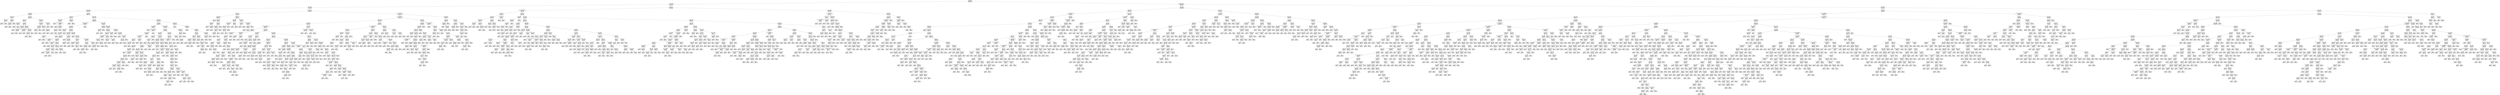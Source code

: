 digraph Tree {
node [shape=box] ;
0 [label="X[7] <= 0.315\nmse = 364.008\nsamples = 2400\nvalue = 37.41"] ;
1 [label="X[2] <= 0.051\nmse = 316.133\nsamples = 779\nvalue = 50.95"] ;
0 -> 1 [labeldistance=2.5, labelangle=45, headlabel="True"] ;
2 [label="X[7] <= 0.178\nmse = 220.845\nsamples = 479\nvalue = 43.654"] ;
1 -> 2 ;
3 [label="X[27] <= 2.908\nmse = 245.936\nsamples = 198\nvalue = 50.076"] ;
2 -> 3 ;
4 [label="X[31] <= 0.981\nmse = 244.566\nsamples = 25\nvalue = 65.06"] ;
3 -> 4 ;
5 [label="X[22] <= 14.204\nmse = 282.9\nsamples = 5\nvalue = 46.0"] ;
4 -> 5 ;
6 [label="X[3] <= 0.045\nmse = 14.062\nsamples = 2\nvalue = 66.25"] ;
5 -> 6 ;
7 [label="mse = 0.0\nsamples = 1\nvalue = 62.5"] ;
6 -> 7 ;
8 [label="mse = 0.0\nsamples = 1\nvalue = 70.0"] ;
6 -> 8 ;
9 [label="X[4] <= 0.056\nmse = 6.5\nsamples = 3\nvalue = 32.5"] ;
5 -> 9 ;
10 [label="X[31] <= 0.945\nmse = 0.562\nsamples = 2\nvalue = 30.75"] ;
9 -> 10 ;
11 [label="mse = 0.0\nsamples = 1\nvalue = 30.0"] ;
10 -> 11 ;
12 [label="mse = 0.0\nsamples = 1\nvalue = 31.5"] ;
10 -> 12 ;
13 [label="mse = 0.0\nsamples = 1\nvalue = 36.0"] ;
9 -> 13 ;
14 [label="X[15] <= 0.019\nmse = 121.457\nsamples = 20\nvalue = 69.825"] ;
4 -> 14 ;
15 [label="X[20] <= 0.0\nmse = 94.182\nsamples = 11\nvalue = 74.5"] ;
14 -> 15 ;
16 [label="X[15] <= 0.01\nmse = 10.562\nsamples = 2\nvalue = 61.25"] ;
15 -> 16 ;
17 [label="mse = 0.0\nsamples = 1\nvalue = 64.5"] ;
16 -> 17 ;
18 [label="mse = 0.0\nsamples = 1\nvalue = 58.0"] ;
16 -> 18 ;
19 [label="X[16] <= 0.0\nmse = 65.08\nsamples = 9\nvalue = 77.444"] ;
15 -> 19 ;
20 [label="X[3] <= 0.041\nmse = 10.722\nsamples = 3\nvalue = 86.667"] ;
19 -> 20 ;
21 [label="mse = 0.0\nsamples = 1\nvalue = 82.5"] ;
20 -> 21 ;
22 [label="X[22] <= 3.593\nmse = 3.062\nsamples = 2\nvalue = 88.75"] ;
20 -> 22 ;
23 [label="mse = 0.0\nsamples = 1\nvalue = 90.5"] ;
22 -> 23 ;
24 [label="mse = 0.0\nsamples = 1\nvalue = 87.0"] ;
22 -> 24 ;
25 [label="X[26] <= 4.704\nmse = 28.472\nsamples = 6\nvalue = 72.833"] ;
19 -> 25 ;
26 [label="X[0] <= 65860628735.893\nmse = 1.389\nsamples = 3\nvalue = 68.333"] ;
25 -> 26 ;
27 [label="mse = 0.0\nsamples = 1\nvalue = 70.0"] ;
26 -> 27 ;
28 [label="mse = 0.0\nsamples = 2\nvalue = 67.5"] ;
26 -> 28 ;
29 [label="X[21] <= 37.608\nmse = 15.056\nsamples = 3\nvalue = 77.333"] ;
25 -> 29 ;
30 [label="X[2] <= 0.024\nmse = 5.062\nsamples = 2\nvalue = 79.75"] ;
29 -> 30 ;
31 [label="mse = 0.0\nsamples = 1\nvalue = 82.0"] ;
30 -> 31 ;
32 [label="mse = 0.0\nsamples = 1\nvalue = 77.5"] ;
30 -> 32 ;
33 [label="mse = 0.0\nsamples = 1\nvalue = 72.5"] ;
29 -> 33 ;
34 [label="X[22] <= 21.363\nmse = 95.432\nsamples = 9\nvalue = 64.111"] ;
14 -> 34 ;
35 [label="X[29] <= 94975.97\nmse = 47.765\nsamples = 7\nvalue = 68.143"] ;
34 -> 35 ;
36 [label="X[20] <= 0.001\nmse = 10.056\nsamples = 3\nvalue = 60.667"] ;
35 -> 36 ;
37 [label="X[7] <= 0.105\nmse = 1.0\nsamples = 2\nvalue = 58.5"] ;
36 -> 37 ;
38 [label="mse = 0.0\nsamples = 1\nvalue = 57.5"] ;
37 -> 38 ;
39 [label="mse = 0.0\nsamples = 1\nvalue = 59.5"] ;
37 -> 39 ;
40 [label="mse = 0.0\nsamples = 1\nvalue = 65.0"] ;
36 -> 40 ;
41 [label="X[25] <= 41.539\nmse = 2.688\nsamples = 4\nvalue = 73.75"] ;
35 -> 41 ;
42 [label="mse = 0.0\nsamples = 1\nvalue = 76.5"] ;
41 -> 42 ;
43 [label="X[8] <= 91.772\nmse = 0.222\nsamples = 3\nvalue = 72.833"] ;
41 -> 43 ;
44 [label="mse = 0.0\nsamples = 2\nvalue = 72.5"] ;
43 -> 44 ;
45 [label="mse = 0.0\nsamples = 1\nvalue = 73.5"] ;
43 -> 45 ;
46 [label="X[31] <= 0.993\nmse = 6.25\nsamples = 2\nvalue = 50.0"] ;
34 -> 46 ;
47 [label="mse = 0.0\nsamples = 1\nvalue = 47.5"] ;
46 -> 47 ;
48 [label="mse = 0.0\nsamples = 1\nvalue = 52.5"] ;
46 -> 48 ;
49 [label="X[5] <= 0.31\nmse = 208.999\nsamples = 173\nvalue = 47.91"] ;
3 -> 49 ;
50 [label="X[7] <= 0.022\nmse = 293.744\nsamples = 11\nvalue = 29.773"] ;
49 -> 50 ;
51 [label="X[8] <= 61.578\nmse = 103.396\nsamples = 6\nvalue = 17.25"] ;
50 -> 51 ;
52 [label="mse = 0.0\nsamples = 1\nvalue = 5.5"] ;
51 -> 52 ;
53 [label="X[0] <= 40608705001.011\nmse = 90.94\nsamples = 5\nvalue = 19.6"] ;
51 -> 53 ;
54 [label="mse = 0.0\nsamples = 1\nvalue = 38.5"] ;
53 -> 54 ;
55 [label="X[5] <= 0.092\nmse = 2.047\nsamples = 4\nvalue = 14.875"] ;
53 -> 55 ;
56 [label="X[3] <= 0.674\nmse = 0.222\nsamples = 3\nvalue = 15.667"] ;
55 -> 56 ;
57 [label="mse = 0.0\nsamples = 1\nvalue = 15.0"] ;
56 -> 57 ;
58 [label="mse = 0.0\nsamples = 2\nvalue = 16.0"] ;
56 -> 58 ;
59 [label="mse = 0.0\nsamples = 1\nvalue = 12.5"] ;
55 -> 59 ;
60 [label="X[25] <= 59.878\nmse = 108.16\nsamples = 5\nvalue = 44.8"] ;
50 -> 60 ;
61 [label="mse = 0.0\nsamples = 1\nvalue = 24.0"] ;
60 -> 61 ;
62 [label="mse = 0.0\nsamples = 4\nvalue = 50.0"] ;
60 -> 62 ;
63 [label="X[25] <= 48.861\nmse = 179.39\nsamples = 162\nvalue = 49.142"] ;
49 -> 63 ;
64 [label="X[15] <= 0.009\nmse = 211.428\nsamples = 56\nvalue = 54.232"] ;
63 -> 64 ;
65 [label="X[29] <= 115907.304\nmse = 232.385\nsamples = 35\nvalue = 50.671"] ;
64 -> 65 ;
66 [label="X[5] <= 0.591\nmse = 211.658\nsamples = 34\nvalue = 51.559"] ;
65 -> 66 ;
67 [label="X[2] <= 0.037\nmse = 309.125\nsamples = 4\nvalue = 36.5"] ;
66 -> 67 ;
68 [label="X[22] <= 94.308\nmse = 111.722\nsamples = 3\nvalue = 45.167"] ;
67 -> 68 ;
69 [label="X[18] <= 0.005\nmse = 6.25\nsamples = 2\nvalue = 52.5"] ;
68 -> 69 ;
70 [label="mse = 0.0\nsamples = 1\nvalue = 55.0"] ;
69 -> 70 ;
71 [label="mse = 0.0\nsamples = 1\nvalue = 50.0"] ;
69 -> 71 ;
72 [label="mse = 0.0\nsamples = 1\nvalue = 30.5"] ;
68 -> 72 ;
73 [label="mse = 0.0\nsamples = 1\nvalue = 10.5"] ;
67 -> 73 ;
74 [label="X[19] <= 0.0\nmse = 164.396\nsamples = 30\nvalue = 53.567"] ;
66 -> 74 ;
75 [label="X[30] <= 0.005\nmse = 113.616\nsamples = 16\nvalue = 47.344"] ;
74 -> 75 ;
76 [label="X[16] <= 0.0\nmse = 69.076\nsamples = 12\nvalue = 51.583"] ;
75 -> 76 ;
77 [label="X[0] <= 60744005770.751\nmse = 0.562\nsamples = 2\nvalue = 60.75"] ;
76 -> 77 ;
78 [label="mse = 0.0\nsamples = 1\nvalue = 61.5"] ;
77 -> 78 ;
79 [label="mse = 0.0\nsamples = 1\nvalue = 60.0"] ;
77 -> 79 ;
80 [label="X[4] <= 0.003\nmse = 62.613\nsamples = 10\nvalue = 49.75"] ;
76 -> 80 ;
81 [label="X[13] <= 478251.928\nmse = 2.25\nsamples = 2\nvalue = 60.5"] ;
80 -> 81 ;
82 [label="mse = 0.0\nsamples = 1\nvalue = 59.0"] ;
81 -> 82 ;
83 [label="mse = 0.0\nsamples = 1\nvalue = 62.0"] ;
81 -> 83 ;
84 [label="X[3] <= 0.148\nmse = 41.59\nsamples = 8\nvalue = 47.062"] ;
80 -> 84 ;
85 [label="X[5] <= 0.794\nmse = 32.74\nsamples = 5\nvalue = 49.6"] ;
84 -> 85 ;
86 [label="X[4] <= 0.007\nmse = 20.389\nsamples = 3\nvalue = 52.667"] ;
85 -> 86 ;
87 [label="mse = 0.0\nsamples = 1\nvalue = 58.5"] ;
86 -> 87 ;
88 [label="X[29] <= 104212.977\nmse = 5.062\nsamples = 2\nvalue = 49.75"] ;
86 -> 88 ;
89 [label="mse = 0.0\nsamples = 1\nvalue = 52.0"] ;
88 -> 89 ;
90 [label="mse = 0.0\nsamples = 1\nvalue = 47.5"] ;
88 -> 90 ;
91 [label="X[23] <= 10.949\nmse = 16.0\nsamples = 2\nvalue = 45.0"] ;
85 -> 91 ;
92 [label="mse = 0.0\nsamples = 1\nvalue = 41.0"] ;
91 -> 92 ;
93 [label="mse = 0.0\nsamples = 1\nvalue = 49.0"] ;
91 -> 93 ;
94 [label="X[8] <= 71.919\nmse = 27.722\nsamples = 3\nvalue = 42.833"] ;
84 -> 94 ;
95 [label="mse = 0.0\nsamples = 1\nvalue = 50.0"] ;
94 -> 95 ;
96 [label="X[6] <= 0.039\nmse = 3.062\nsamples = 2\nvalue = 39.25"] ;
94 -> 96 ;
97 [label="mse = 0.0\nsamples = 1\nvalue = 41.0"] ;
96 -> 97 ;
98 [label="mse = 0.0\nsamples = 1\nvalue = 37.5"] ;
96 -> 98 ;
99 [label="X[11] <= 75.58\nmse = 31.547\nsamples = 4\nvalue = 34.625"] ;
75 -> 99 ;
100 [label="mse = 0.0\nsamples = 1\nvalue = 43.0"] ;
99 -> 100 ;
101 [label="X[4] <= 0.007\nmse = 10.889\nsamples = 3\nvalue = 31.833"] ;
99 -> 101 ;
102 [label="X[8] <= 86.552\nmse = 2.25\nsamples = 2\nvalue = 34.0"] ;
101 -> 102 ;
103 [label="mse = 0.0\nsamples = 1\nvalue = 32.5"] ;
102 -> 103 ;
104 [label="mse = 0.0\nsamples = 1\nvalue = 35.5"] ;
102 -> 104 ;
105 [label="mse = 0.0\nsamples = 1\nvalue = 27.5"] ;
101 -> 105 ;
106 [label="X[11] <= 42.509\nmse = 127.593\nsamples = 14\nvalue = 60.679"] ;
74 -> 106 ;
107 [label="mse = 0.0\nsamples = 1\nvalue = 29.5"] ;
106 -> 107 ;
108 [label="X[21] <= 35.79\nmse = 56.879\nsamples = 13\nvalue = 63.077"] ;
106 -> 108 ;
109 [label="X[23] <= 9.469\nmse = 6.7\nsamples = 5\nvalue = 70.0"] ;
108 -> 109 ;
110 [label="X[1] <= 0.004\nmse = 5.062\nsamples = 2\nvalue = 67.75"] ;
109 -> 110 ;
111 [label="mse = 0.0\nsamples = 1\nvalue = 65.5"] ;
110 -> 111 ;
112 [label="mse = 0.0\nsamples = 1\nvalue = 70.0"] ;
110 -> 112 ;
113 [label="X[18] <= 0.006\nmse = 2.167\nsamples = 3\nvalue = 71.5"] ;
109 -> 113 ;
114 [label="X[27] <= 7.729\nmse = 0.25\nsamples = 2\nvalue = 70.5"] ;
113 -> 114 ;
115 [label="mse = 0.0\nsamples = 1\nvalue = 70.0"] ;
114 -> 115 ;
116 [label="mse = 0.0\nsamples = 1\nvalue = 71.0"] ;
114 -> 116 ;
117 [label="mse = 0.0\nsamples = 1\nvalue = 73.5"] ;
113 -> 117 ;
118 [label="X[21] <= 48.682\nmse = 39.562\nsamples = 8\nvalue = 58.75"] ;
108 -> 118 ;
119 [label="X[7] <= 0.099\nmse = 1.94\nsamples = 5\nvalue = 63.4"] ;
118 -> 119 ;
120 [label="X[24] <= 16.575\nmse = 0.389\nsamples = 3\nvalue = 62.333"] ;
119 -> 120 ;
121 [label="X[20] <= 0.001\nmse = 0.062\nsamples = 2\nvalue = 62.75"] ;
120 -> 121 ;
122 [label="mse = 0.0\nsamples = 1\nvalue = 63.0"] ;
121 -> 122 ;
123 [label="mse = 0.0\nsamples = 1\nvalue = 62.5"] ;
121 -> 123 ;
124 [label="mse = 0.0\nsamples = 1\nvalue = 61.5"] ;
120 -> 124 ;
125 [label="mse = 0.0\nsamples = 2\nvalue = 65.0"] ;
119 -> 125 ;
126 [label="X[2] <= 0.027\nmse = 6.167\nsamples = 3\nvalue = 51.0"] ;
118 -> 126 ;
127 [label="X[22] <= 52.869\nmse = 0.062\nsamples = 2\nvalue = 52.75"] ;
126 -> 127 ;
128 [label="mse = 0.0\nsamples = 1\nvalue = 53.0"] ;
127 -> 128 ;
129 [label="mse = 0.0\nsamples = 1\nvalue = 52.5"] ;
127 -> 129 ;
130 [label="mse = 0.0\nsamples = 1\nvalue = 47.5"] ;
126 -> 130 ;
131 [label="mse = 0.0\nsamples = 1\nvalue = 20.5"] ;
65 -> 131 ;
132 [label="X[24] <= 9.696\nmse = 120.151\nsamples = 21\nvalue = 60.167"] ;
64 -> 132 ;
133 [label="X[3] <= 0.068\nmse = 59.722\nsamples = 3\nvalue = 73.333"] ;
132 -> 133 ;
134 [label="X[31] <= 0.99\nmse = 1.562\nsamples = 2\nvalue = 78.75"] ;
133 -> 134 ;
135 [label="mse = 0.0\nsamples = 1\nvalue = 77.5"] ;
134 -> 135 ;
136 [label="mse = 0.0\nsamples = 1\nvalue = 80.0"] ;
134 -> 136 ;
137 [label="mse = 0.0\nsamples = 1\nvalue = 62.5"] ;
133 -> 137 ;
138 [label="X[27] <= 18.899\nmse = 96.513\nsamples = 18\nvalue = 57.972"] ;
132 -> 138 ;
139 [label="X[18] <= 0.021\nmse = 31.913\nsamples = 11\nvalue = 63.636"] ;
138 -> 139 ;
140 [label="X[31] <= 0.996\nmse = 17.173\nsamples = 9\nvalue = 65.222"] ;
139 -> 140 ;
141 [label="X[13] <= 186495.064\nmse = 18.062\nsamples = 4\nvalue = 62.75"] ;
140 -> 141 ;
142 [label="X[21] <= 12.779\nmse = 0.722\nsamples = 3\nvalue = 60.333"] ;
141 -> 142 ;
143 [label="mse = 0.0\nsamples = 1\nvalue = 61.5"] ;
142 -> 143 ;
144 [label="X[17] <= 0.018\nmse = 0.062\nsamples = 2\nvalue = 59.75"] ;
142 -> 144 ;
145 [label="mse = 0.0\nsamples = 1\nvalue = 60.0"] ;
144 -> 145 ;
146 [label="mse = 0.0\nsamples = 1\nvalue = 59.5"] ;
144 -> 146 ;
147 [label="mse = 0.0\nsamples = 1\nvalue = 70.0"] ;
141 -> 147 ;
148 [label="X[17] <= 0.017\nmse = 7.66\nsamples = 5\nvalue = 67.2"] ;
140 -> 148 ;
149 [label="X[23] <= 27.398\nmse = 7.562\nsamples = 2\nvalue = 69.75"] ;
148 -> 149 ;
150 [label="mse = 0.0\nsamples = 1\nvalue = 72.5"] ;
149 -> 150 ;
151 [label="mse = 0.0\nsamples = 1\nvalue = 67.0"] ;
149 -> 151 ;
152 [label="X[21] <= 20.388\nmse = 0.5\nsamples = 3\nvalue = 65.5"] ;
148 -> 152 ;
153 [label="mse = 0.0\nsamples = 2\nvalue = 65.0"] ;
152 -> 153 ;
154 [label="mse = 0.0\nsamples = 1\nvalue = 66.5"] ;
152 -> 154 ;
155 [label="X[22] <= 18.933\nmse = 36.0\nsamples = 2\nvalue = 56.5"] ;
139 -> 155 ;
156 [label="mse = 0.0\nsamples = 1\nvalue = 62.5"] ;
155 -> 156 ;
157 [label="mse = 0.0\nsamples = 1\nvalue = 50.5"] ;
155 -> 157 ;
158 [label="X[16] <= 0.003\nmse = 68.388\nsamples = 7\nvalue = 49.071"] ;
138 -> 158 ;
159 [label="mse = 0.0\nsamples = 1\nvalue = 32.5"] ;
158 -> 159 ;
160 [label="X[1] <= 0.004\nmse = 26.389\nsamples = 6\nvalue = 51.833"] ;
158 -> 160 ;
161 [label="mse = 0.0\nsamples = 1\nvalue = 62.5"] ;
160 -> 161 ;
162 [label="X[14] <= 8392.388\nmse = 4.36\nsamples = 5\nvalue = 49.7"] ;
160 -> 162 ;
163 [label="X[3] <= 0.032\nmse = 1.172\nsamples = 4\nvalue = 50.625"] ;
162 -> 163 ;
164 [label="mse = 0.0\nsamples = 1\nvalue = 52.5"] ;
163 -> 164 ;
165 [label="mse = 0.0\nsamples = 3\nvalue = 50.0"] ;
163 -> 165 ;
166 [label="mse = 0.0\nsamples = 1\nvalue = 46.0"] ;
162 -> 166 ;
167 [label="X[2] <= 0.038\nmse = 141.545\nsamples = 106\nvalue = 46.453"] ;
63 -> 167 ;
168 [label="X[12] <= 69.701\nmse = 129.99\nsamples = 90\nvalue = 44.722"] ;
167 -> 168 ;
169 [label="X[22] <= 22.828\nmse = 154.625\nsamples = 8\nvalue = 32.25"] ;
168 -> 169 ;
170 [label="mse = 0.0\nsamples = 1\nvalue = 50.0"] ;
169 -> 170 ;
171 [label="X[13] <= 1717109.391\nmse = 125.276\nsamples = 7\nvalue = 29.714"] ;
169 -> 171 ;
172 [label="X[23] <= 109.406\nmse = 66.139\nsamples = 6\nvalue = 26.333"] ;
171 -> 172 ;
173 [label="X[29] <= 54198.643\nmse = 16.64\nsamples = 5\nvalue = 23.1"] ;
172 -> 173 ;
174 [label="X[19] <= 0.0\nmse = 2.056\nsamples = 3\nvalue = 20.167"] ;
173 -> 174 ;
175 [label="X[27] <= 38.758\nmse = 0.562\nsamples = 2\nvalue = 19.25"] ;
174 -> 175 ;
176 [label="mse = 0.0\nsamples = 1\nvalue = 18.5"] ;
175 -> 176 ;
177 [label="mse = 0.0\nsamples = 1\nvalue = 20.0"] ;
175 -> 177 ;
178 [label="mse = 0.0\nsamples = 1\nvalue = 22.0"] ;
174 -> 178 ;
179 [label="X[31] <= 0.996\nmse = 6.25\nsamples = 2\nvalue = 27.5"] ;
173 -> 179 ;
180 [label="mse = 0.0\nsamples = 1\nvalue = 25.0"] ;
179 -> 180 ;
181 [label="mse = 0.0\nsamples = 1\nvalue = 30.0"] ;
179 -> 181 ;
182 [label="mse = 0.0\nsamples = 1\nvalue = 42.5"] ;
172 -> 182 ;
183 [label="mse = 0.0\nsamples = 1\nvalue = 50.0"] ;
171 -> 183 ;
184 [label="X[14] <= 409284.232\nmse = 110.929\nsamples = 82\nvalue = 45.939"] ;
168 -> 184 ;
185 [label="X[4] <= 0.232\nmse = 95.392\nsamples = 79\nvalue = 45.259"] ;
184 -> 185 ;
186 [label="X[11] <= 72.219\nmse = 87.256\nsamples = 73\nvalue = 46.089"] ;
185 -> 186 ;
187 [label="X[1] <= 0.022\nmse = 40.722\nsamples = 3\nvalue = 36.167"] ;
186 -> 187 ;
188 [label="X[21] <= 61.714\nmse = 9.0\nsamples = 2\nvalue = 32.0"] ;
187 -> 188 ;
189 [label="mse = 0.0\nsamples = 1\nvalue = 29.0"] ;
188 -> 189 ;
190 [label="mse = 0.0\nsamples = 1\nvalue = 35.0"] ;
188 -> 190 ;
191 [label="mse = 0.0\nsamples = 1\nvalue = 44.5"] ;
187 -> 191 ;
192 [label="X[23] <= 36.886\nmse = 84.85\nsamples = 70\nvalue = 46.514"] ;
186 -> 192 ;
193 [label="X[25] <= 91.813\nmse = 78.203\nsamples = 26\nvalue = 49.635"] ;
192 -> 193 ;
194 [label="X[4] <= 0.026\nmse = 80.312\nsamples = 22\nvalue = 50.75"] ;
193 -> 194 ;
195 [label="X[16] <= 0.011\nmse = 70.698\nsamples = 13\nvalue = 54.115"] ;
194 -> 195 ;
196 [label="X[31] <= 0.885\nmse = 58.602\nsamples = 12\nvalue = 55.292"] ;
195 -> 196 ;
197 [label="mse = 0.0\nsamples = 1\nvalue = 35.0"] ;
196 -> 197 ;
198 [label="X[14] <= 249106.106\nmse = 23.095\nsamples = 11\nvalue = 57.136"] ;
196 -> 198 ;
199 [label="X[6] <= 0.103\nmse = 16.223\nsamples = 10\nvalue = 58.05"] ;
198 -> 199 ;
200 [label="X[6] <= 0.056\nmse = 10.025\nsamples = 9\nvalue = 58.944"] ;
199 -> 200 ;
201 [label="X[26] <= 13.444\nmse = 8.785\nsamples = 6\nvalue = 57.583"] ;
200 -> 201 ;
202 [label="X[11] <= 81.267\nmse = 0.056\nsamples = 3\nvalue = 60.167"] ;
201 -> 202 ;
203 [label="mse = 0.0\nsamples = 2\nvalue = 60.0"] ;
202 -> 203 ;
204 [label="mse = 0.0\nsamples = 1\nvalue = 60.5"] ;
202 -> 204 ;
205 [label="X[30] <= 0.005\nmse = 4.167\nsamples = 3\nvalue = 55.0"] ;
201 -> 205 ;
206 [label="X[5] <= 0.815\nmse = 1.562\nsamples = 2\nvalue = 56.25"] ;
205 -> 206 ;
207 [label="mse = 0.0\nsamples = 1\nvalue = 57.5"] ;
206 -> 207 ;
208 [label="mse = 0.0\nsamples = 1\nvalue = 55.0"] ;
206 -> 208 ;
209 [label="mse = 0.0\nsamples = 1\nvalue = 52.5"] ;
205 -> 209 ;
210 [label="X[17] <= 0.01\nmse = 1.389\nsamples = 3\nvalue = 61.667"] ;
200 -> 210 ;
211 [label="mse = 0.0\nsamples = 2\nvalue = 62.5"] ;
210 -> 211 ;
212 [label="mse = 0.0\nsamples = 1\nvalue = 60.0"] ;
210 -> 212 ;
213 [label="mse = 0.0\nsamples = 1\nvalue = 50.0"] ;
199 -> 213 ;
214 [label="mse = 0.0\nsamples = 1\nvalue = 48.0"] ;
198 -> 214 ;
215 [label="mse = 0.0\nsamples = 1\nvalue = 40.0"] ;
195 -> 215 ;
216 [label="X[5] <= 0.822\nmse = 54.21\nsamples = 9\nvalue = 45.889"] ;
194 -> 216 ;
217 [label="X[18] <= 0.001\nmse = 42.746\nsamples = 8\nvalue = 47.312"] ;
216 -> 217 ;
218 [label="X[5] <= 0.699\nmse = 3.875\nsamples = 4\nvalue = 53.0"] ;
217 -> 218 ;
219 [label="mse = 0.0\nsamples = 1\nvalue = 50.0"] ;
218 -> 219 ;
220 [label="X[15] <= 0.001\nmse = 1.167\nsamples = 3\nvalue = 54.0"] ;
218 -> 220 ;
221 [label="X[13] <= 76052.49\nmse = 0.062\nsamples = 2\nvalue = 53.25"] ;
220 -> 221 ;
222 [label="mse = 0.0\nsamples = 1\nvalue = 53.5"] ;
221 -> 222 ;
223 [label="mse = 0.0\nsamples = 1\nvalue = 53.0"] ;
221 -> 223 ;
224 [label="mse = 0.0\nsamples = 1\nvalue = 55.5"] ;
220 -> 224 ;
225 [label="X[22] <= 53.385\nmse = 16.922\nsamples = 4\nvalue = 41.625"] ;
217 -> 225 ;
226 [label="X[31] <= 0.999\nmse = 1.556\nsamples = 3\nvalue = 39.333"] ;
225 -> 226 ;
227 [label="X[1] <= 0.003\nmse = 0.25\nsamples = 2\nvalue = 38.5"] ;
226 -> 227 ;
228 [label="mse = 0.0\nsamples = 1\nvalue = 39.0"] ;
227 -> 228 ;
229 [label="mse = 0.0\nsamples = 1\nvalue = 38.0"] ;
227 -> 229 ;
230 [label="mse = 0.0\nsamples = 1\nvalue = 41.0"] ;
226 -> 230 ;
231 [label="mse = 0.0\nsamples = 1\nvalue = 48.5"] ;
225 -> 231 ;
232 [label="mse = 0.0\nsamples = 1\nvalue = 34.5"] ;
216 -> 232 ;
233 [label="X[30] <= 0.025\nmse = 22.125\nsamples = 4\nvalue = 43.5"] ;
193 -> 233 ;
234 [label="X[22] <= 55.79\nmse = 3.062\nsamples = 2\nvalue = 39.25"] ;
233 -> 234 ;
235 [label="mse = 0.0\nsamples = 1\nvalue = 41.0"] ;
234 -> 235 ;
236 [label="mse = 0.0\nsamples = 1\nvalue = 37.5"] ;
234 -> 236 ;
237 [label="X[12] <= 80.612\nmse = 5.062\nsamples = 2\nvalue = 47.75"] ;
233 -> 237 ;
238 [label="mse = 0.0\nsamples = 1\nvalue = 50.0"] ;
237 -> 238 ;
239 [label="mse = 0.0\nsamples = 1\nvalue = 45.5"] ;
237 -> 239 ;
240 [label="X[30] <= 0.028\nmse = 79.624\nsamples = 44\nvalue = 44.67"] ;
192 -> 240 ;
241 [label="X[3] <= 0.244\nmse = 71.438\nsamples = 40\nvalue = 45.5"] ;
240 -> 241 ;
242 [label="X[7] <= 0.152\nmse = 66.951\nsamples = 39\nvalue = 45.897"] ;
241 -> 242 ;
243 [label="X[14] <= 166720.354\nmse = 44.217\nsamples = 19\nvalue = 50.079"] ;
242 -> 243 ;
244 [label="X[12] <= 85.716\nmse = 40.717\nsamples = 18\nvalue = 50.639"] ;
243 -> 244 ;
245 [label="X[2] <= 0.016\nmse = 34.349\nsamples = 17\nvalue = 49.941"] ;
244 -> 245 ;
246 [label="X[1] <= 0.002\nmse = 31.71\nsamples = 9\nvalue = 46.111"] ;
245 -> 246 ;
247 [label="X[30] <= 0.019\nmse = 5.389\nsamples = 3\nvalue = 52.333"] ;
246 -> 247 ;
248 [label="X[17] <= 0.004\nmse = 0.562\nsamples = 2\nvalue = 50.75"] ;
247 -> 248 ;
249 [label="mse = 0.0\nsamples = 1\nvalue = 50.0"] ;
248 -> 249 ;
250 [label="mse = 0.0\nsamples = 1\nvalue = 51.5"] ;
248 -> 250 ;
251 [label="mse = 0.0\nsamples = 1\nvalue = 55.5"] ;
247 -> 251 ;
252 [label="X[16] <= 0.005\nmse = 15.833\nsamples = 6\nvalue = 43.0"] ;
246 -> 252 ;
253 [label="X[29] <= 49945.603\nmse = 3.64\nsamples = 5\nvalue = 44.6"] ;
252 -> 253 ;
254 [label="mse = 0.0\nsamples = 1\nvalue = 47.5"] ;
253 -> 254 ;
255 [label="X[2] <= 0.006\nmse = 1.922\nsamples = 4\nvalue = 43.875"] ;
253 -> 255 ;
256 [label="mse = 0.0\nsamples = 2\nvalue = 42.5"] ;
255 -> 256 ;
257 [label="X[32] <= 0.875\nmse = 0.062\nsamples = 2\nvalue = 45.25"] ;
255 -> 257 ;
258 [label="mse = 0.0\nsamples = 1\nvalue = 45.5"] ;
257 -> 258 ;
259 [label="mse = 0.0\nsamples = 1\nvalue = 45.0"] ;
257 -> 259 ;
260 [label="mse = 0.0\nsamples = 1\nvalue = 35.0"] ;
252 -> 260 ;
261 [label="X[8] <= 92.555\nmse = 2.25\nsamples = 8\nvalue = 54.25"] ;
245 -> 261 ;
262 [label="X[2] <= 0.033\nmse = 1.337\nsamples = 7\nvalue = 53.857"] ;
261 -> 262 ;
263 [label="X[17] <= 0.02\nmse = 0.889\nsamples = 6\nvalue = 54.167"] ;
262 -> 263 ;
264 [label="X[20] <= 0.0\nmse = 0.188\nsamples = 4\nvalue = 54.75"] ;
263 -> 264 ;
265 [label="mse = 0.0\nsamples = 3\nvalue = 55.0"] ;
264 -> 265 ;
266 [label="mse = 0.0\nsamples = 1\nvalue = 54.0"] ;
264 -> 266 ;
267 [label="X[5] <= 0.915\nmse = 0.25\nsamples = 2\nvalue = 53.0"] ;
263 -> 267 ;
268 [label="mse = 0.0\nsamples = 1\nvalue = 53.5"] ;
267 -> 268 ;
269 [label="mse = 0.0\nsamples = 1\nvalue = 52.5"] ;
267 -> 269 ;
270 [label="mse = 0.0\nsamples = 1\nvalue = 52.0"] ;
262 -> 270 ;
271 [label="mse = 0.0\nsamples = 1\nvalue = 57.0"] ;
261 -> 271 ;
272 [label="mse = 0.0\nsamples = 1\nvalue = 62.5"] ;
244 -> 272 ;
273 [label="mse = 0.0\nsamples = 1\nvalue = 40.0"] ;
243 -> 273 ;
274 [label="X[26] <= 12.847\nmse = 56.157\nsamples = 20\nvalue = 41.925"] ;
242 -> 274 ;
275 [label="X[15] <= 0.026\nmse = 6.25\nsamples = 2\nvalue = 32.5"] ;
274 -> 275 ;
276 [label="mse = 0.0\nsamples = 1\nvalue = 30.0"] ;
275 -> 276 ;
277 [label="mse = 0.0\nsamples = 1\nvalue = 35.0"] ;
275 -> 277 ;
278 [label="X[23] <= 110.012\nmse = 50.735\nsamples = 18\nvalue = 42.972"] ;
274 -> 278 ;
279 [label="X[24] <= 85.613\nmse = 33.602\nsamples = 17\nvalue = 44.029"] ;
278 -> 279 ;
280 [label="X[1] <= 0.025\nmse = 30.288\nsamples = 16\nvalue = 44.594"] ;
279 -> 280 ;
281 [label="X[16] <= 0.014\nmse = 21.907\nsamples = 15\nvalue = 45.4"] ;
280 -> 281 ;
282 [label="X[8] <= 88.061\nmse = 18.071\nsamples = 14\nvalue = 46.0"] ;
281 -> 282 ;
283 [label="X[23] <= 53.403\nmse = 20.276\nsamples = 7\nvalue = 48.286"] ;
282 -> 283 ;
284 [label="X[3] <= 0.05\nmse = 8.646\nsamples = 6\nvalue = 49.75"] ;
283 -> 284 ;
285 [label="X[21] <= 80.179\nmse = 0.562\nsamples = 2\nvalue = 53.25"] ;
284 -> 285 ;
286 [label="mse = 0.0\nsamples = 1\nvalue = 54.0"] ;
285 -> 286 ;
287 [label="mse = 0.0\nsamples = 1\nvalue = 52.5"] ;
285 -> 287 ;
288 [label="X[20] <= 0.001\nmse = 3.5\nsamples = 4\nvalue = 48.0"] ;
284 -> 288 ;
289 [label="X[16] <= 0.008\nmse = 0.667\nsamples = 3\nvalue = 49.0"] ;
288 -> 289 ;
290 [label="X[32] <= 0.92\nmse = 0.25\nsamples = 2\nvalue = 48.5"] ;
289 -> 290 ;
291 [label="mse = 0.0\nsamples = 1\nvalue = 48.0"] ;
290 -> 291 ;
292 [label="mse = 0.0\nsamples = 1\nvalue = 49.0"] ;
290 -> 292 ;
293 [label="mse = 0.0\nsamples = 1\nvalue = 50.0"] ;
289 -> 293 ;
294 [label="mse = 0.0\nsamples = 1\nvalue = 45.0"] ;
288 -> 294 ;
295 [label="mse = 0.0\nsamples = 1\nvalue = 39.5"] ;
283 -> 295 ;
296 [label="X[22] <= 61.705\nmse = 5.418\nsamples = 7\nvalue = 43.714"] ;
282 -> 296 ;
297 [label="X[13] <= 20049.189\nmse = 1.562\nsamples = 2\nvalue = 41.25"] ;
296 -> 297 ;
298 [label="mse = 0.0\nsamples = 1\nvalue = 40.0"] ;
297 -> 298 ;
299 [label="mse = 0.0\nsamples = 1\nvalue = 42.5"] ;
297 -> 299 ;
300 [label="X[4] <= 0.009\nmse = 3.56\nsamples = 5\nvalue = 44.7"] ;
296 -> 300 ;
301 [label="mse = 0.0\nsamples = 1\nvalue = 41.5"] ;
300 -> 301 ;
302 [label="X[18] <= 0.001\nmse = 1.25\nsamples = 4\nvalue = 45.5"] ;
300 -> 302 ;
303 [label="X[32] <= 0.861\nmse = 0.25\nsamples = 2\nvalue = 46.5"] ;
302 -> 303 ;
304 [label="mse = 0.0\nsamples = 1\nvalue = 47.0"] ;
303 -> 304 ;
305 [label="mse = 0.0\nsamples = 1\nvalue = 46.0"] ;
303 -> 305 ;
306 [label="X[21] <= 67.827\nmse = 0.25\nsamples = 2\nvalue = 44.5"] ;
302 -> 306 ;
307 [label="mse = 0.0\nsamples = 1\nvalue = 44.0"] ;
306 -> 307 ;
308 [label="mse = 0.0\nsamples = 1\nvalue = 45.0"] ;
306 -> 308 ;
309 [label="mse = 0.0\nsamples = 1\nvalue = 37.0"] ;
281 -> 309 ;
310 [label="mse = 0.0\nsamples = 1\nvalue = 32.5"] ;
280 -> 310 ;
311 [label="mse = 0.0\nsamples = 1\nvalue = 35.0"] ;
279 -> 311 ;
312 [label="mse = 0.0\nsamples = 1\nvalue = 25.0"] ;
278 -> 312 ;
313 [label="mse = 0.0\nsamples = 1\nvalue = 30.0"] ;
241 -> 313 ;
314 [label="X[4] <= 0.031\nmse = 85.797\nsamples = 4\nvalue = 36.375"] ;
240 -> 314 ;
315 [label="X[7] <= 0.114\nmse = 2.389\nsamples = 3\nvalue = 41.667"] ;
314 -> 315 ;
316 [label="mse = 0.0\nsamples = 1\nvalue = 39.5"] ;
315 -> 316 ;
317 [label="X[31] <= 0.943\nmse = 0.062\nsamples = 2\nvalue = 42.75"] ;
315 -> 317 ;
318 [label="mse = 0.0\nsamples = 1\nvalue = 42.5"] ;
317 -> 318 ;
319 [label="mse = 0.0\nsamples = 1\nvalue = 43.0"] ;
317 -> 319 ;
320 [label="mse = 0.0\nsamples = 1\nvalue = 20.5"] ;
314 -> 320 ;
321 [label="X[1] <= 0.003\nmse = 84.139\nsamples = 6\nvalue = 35.167"] ;
185 -> 321 ;
322 [label="X[4] <= 0.326\nmse = 85.722\nsamples = 3\nvalue = 41.333"] ;
321 -> 322 ;
323 [label="X[0] <= 25675624740.604\nmse = 5.062\nsamples = 2\nvalue = 47.75"] ;
322 -> 323 ;
324 [label="mse = 0.0\nsamples = 1\nvalue = 50.0"] ;
323 -> 324 ;
325 [label="mse = 0.0\nsamples = 1\nvalue = 45.5"] ;
323 -> 325 ;
326 [label="mse = 0.0\nsamples = 1\nvalue = 28.5"] ;
322 -> 326 ;
327 [label="X[24] <= 31.31\nmse = 6.5\nsamples = 3\nvalue = 29.0"] ;
321 -> 327 ;
328 [label="mse = 0.0\nsamples = 1\nvalue = 25.5"] ;
327 -> 328 ;
329 [label="X[4] <= 0.465\nmse = 0.562\nsamples = 2\nvalue = 30.75"] ;
327 -> 329 ;
330 [label="mse = 0.0\nsamples = 1\nvalue = 31.5"] ;
329 -> 330 ;
331 [label="mse = 0.0\nsamples = 1\nvalue = 30.0"] ;
329 -> 331 ;
332 [label="X[22] <= 103.437\nmse = 187.722\nsamples = 3\nvalue = 63.833"] ;
184 -> 332 ;
333 [label="X[6] <= 0.07\nmse = 56.25\nsamples = 2\nvalue = 72.5"] ;
332 -> 333 ;
334 [label="mse = 0.0\nsamples = 1\nvalue = 80.0"] ;
333 -> 334 ;
335 [label="mse = 0.0\nsamples = 1\nvalue = 65.0"] ;
333 -> 335 ;
336 [label="mse = 0.0\nsamples = 1\nvalue = 46.5"] ;
332 -> 336 ;
337 [label="X[8] <= 71.391\nmse = 94.934\nsamples = 16\nvalue = 56.188"] ;
167 -> 337 ;
338 [label="mse = 0.0\nsamples = 1\nvalue = 32.0"] ;
337 -> 338 ;
339 [label="X[27] <= 8.636\nmse = 59.66\nsamples = 15\nvalue = 57.8"] ;
337 -> 339 ;
340 [label="mse = 0.0\nsamples = 1\nvalue = 40.5"] ;
339 -> 340 ;
341 [label="X[3] <= 0.256\nmse = 41.017\nsamples = 14\nvalue = 59.036"] ;
339 -> 341 ;
342 [label="X[2] <= 0.043\nmse = 27.066\nsamples = 11\nvalue = 56.955"] ;
341 -> 342 ;
343 [label="X[6] <= 0.051\nmse = 17.14\nsamples = 5\nvalue = 53.1"] ;
342 -> 343 ;
344 [label="X[22] <= 63.874\nmse = 6.056\nsamples = 3\nvalue = 50.333"] ;
343 -> 344 ;
345 [label="mse = 0.0\nsamples = 1\nvalue = 53.5"] ;
344 -> 345 ;
346 [label="X[7] <= 0.068\nmse = 1.562\nsamples = 2\nvalue = 48.75"] ;
344 -> 346 ;
347 [label="mse = 0.0\nsamples = 1\nvalue = 50.0"] ;
346 -> 347 ;
348 [label="mse = 0.0\nsamples = 1\nvalue = 47.5"] ;
346 -> 348 ;
349 [label="X[30] <= 0.008\nmse = 5.062\nsamples = 2\nvalue = 57.25"] ;
343 -> 349 ;
350 [label="mse = 0.0\nsamples = 1\nvalue = 55.0"] ;
349 -> 350 ;
351 [label="mse = 0.0\nsamples = 1\nvalue = 59.5"] ;
349 -> 351 ;
352 [label="X[19] <= 0.002\nmse = 12.639\nsamples = 6\nvalue = 60.167"] ;
342 -> 352 ;
353 [label="X[2] <= 0.05\nmse = 2.26\nsamples = 5\nvalue = 58.7"] ;
352 -> 353 ;
354 [label="X[27] <= 15.384\nmse = 0.547\nsamples = 4\nvalue = 59.375"] ;
353 -> 354 ;
355 [label="mse = 0.0\nsamples = 1\nvalue = 60.5"] ;
354 -> 355 ;
356 [label="X[12] <= 83.195\nmse = 0.167\nsamples = 3\nvalue = 59.0"] ;
354 -> 356 ;
357 [label="X[1] <= 0.005\nmse = 0.062\nsamples = 2\nvalue = 58.75"] ;
356 -> 357 ;
358 [label="mse = 0.0\nsamples = 1\nvalue = 58.5"] ;
357 -> 358 ;
359 [label="mse = 0.0\nsamples = 1\nvalue = 59.0"] ;
357 -> 359 ;
360 [label="mse = 0.0\nsamples = 1\nvalue = 59.5"] ;
356 -> 360 ;
361 [label="mse = 0.0\nsamples = 1\nvalue = 56.0"] ;
353 -> 361 ;
362 [label="mse = 0.0\nsamples = 1\nvalue = 67.5"] ;
352 -> 362 ;
363 [label="X[7] <= 0.143\nmse = 18.056\nsamples = 3\nvalue = 66.667"] ;
341 -> 363 ;
364 [label="X[31] <= 0.952\nmse = 1.562\nsamples = 2\nvalue = 63.75"] ;
363 -> 364 ;
365 [label="mse = 0.0\nsamples = 1\nvalue = 65.0"] ;
364 -> 365 ;
366 [label="mse = 0.0\nsamples = 1\nvalue = 62.5"] ;
364 -> 366 ;
367 [label="mse = 0.0\nsamples = 1\nvalue = 72.5"] ;
363 -> 367 ;
368 [label="X[11] <= 79.077\nmse = 153.639\nsamples = 281\nvalue = 39.13"] ;
2 -> 368 ;
369 [label="X[5] <= 0.595\nmse = 121.935\nsamples = 23\nvalue = 28.0"] ;
368 -> 369 ;
370 [label="X[32] <= 0.849\nmse = 47.603\nsamples = 11\nvalue = 20.682"] ;
369 -> 370 ;
371 [label="mse = 0.0\nsamples = 1\nvalue = 32.5"] ;
370 -> 371 ;
372 [label="X[5] <= 0.361\nmse = 37.0\nsamples = 10\nvalue = 19.5"] ;
370 -> 372 ;
373 [label="X[6] <= 0.006\nmse = 36.167\nsamples = 3\nvalue = 14.0"] ;
372 -> 373 ;
374 [label="mse = 0.0\nsamples = 1\nvalue = 22.5"] ;
373 -> 374 ;
375 [label="X[17] <= 0.003\nmse = 0.062\nsamples = 2\nvalue = 9.75"] ;
373 -> 375 ;
376 [label="mse = 0.0\nsamples = 1\nvalue = 9.5"] ;
375 -> 376 ;
377 [label="mse = 0.0\nsamples = 1\nvalue = 10.0"] ;
375 -> 377 ;
378 [label="X[20] <= 0.0\nmse = 18.837\nsamples = 7\nvalue = 21.857"] ;
372 -> 378 ;
379 [label="X[12] <= 77.182\nmse = 10.618\nsamples = 6\nvalue = 20.583"] ;
378 -> 379 ;
380 [label="X[31] <= 0.991\nmse = 1.26\nsamples = 5\nvalue = 19.2"] ;
379 -> 380 ;
381 [label="X[19] <= 0.001\nmse = 0.062\nsamples = 4\nvalue = 19.75"] ;
380 -> 381 ;
382 [label="mse = 0.0\nsamples = 2\nvalue = 19.5"] ;
381 -> 382 ;
383 [label="mse = 0.0\nsamples = 2\nvalue = 20.0"] ;
381 -> 383 ;
384 [label="mse = 0.0\nsamples = 1\nvalue = 17.0"] ;
380 -> 384 ;
385 [label="mse = 0.0\nsamples = 1\nvalue = 27.5"] ;
379 -> 385 ;
386 [label="mse = 0.0\nsamples = 1\nvalue = 29.5"] ;
378 -> 386 ;
387 [label="X[26] <= 18.836\nmse = 95.977\nsamples = 12\nvalue = 34.708"] ;
369 -> 387 ;
388 [label="X[6] <= 0.038\nmse = 39.167\nsamples = 6\nvalue = 28.5"] ;
387 -> 388 ;
389 [label="X[29] <= 57620.959\nmse = 21.875\nsamples = 4\nvalue = 25.0"] ;
388 -> 389 ;
390 [label="X[2] <= 0.022\nmse = 4.167\nsamples = 3\nvalue = 27.5"] ;
389 -> 390 ;
391 [label="X[6] <= 0.007\nmse = 1.562\nsamples = 2\nvalue = 26.25"] ;
390 -> 391 ;
392 [label="mse = 0.0\nsamples = 1\nvalue = 25.0"] ;
391 -> 392 ;
393 [label="mse = 0.0\nsamples = 1\nvalue = 27.5"] ;
391 -> 393 ;
394 [label="mse = 0.0\nsamples = 1\nvalue = 30.0"] ;
390 -> 394 ;
395 [label="mse = 0.0\nsamples = 1\nvalue = 17.5"] ;
389 -> 395 ;
396 [label="X[3] <= 0.1\nmse = 0.25\nsamples = 2\nvalue = 35.5"] ;
388 -> 396 ;
397 [label="mse = 0.0\nsamples = 1\nvalue = 36.0"] ;
396 -> 397 ;
398 [label="mse = 0.0\nsamples = 1\nvalue = 35.0"] ;
396 -> 398 ;
399 [label="X[11] <= 64.147\nmse = 75.701\nsamples = 6\nvalue = 40.917"] ;
387 -> 399 ;
400 [label="X[12] <= 62.235\nmse = 9.0\nsamples = 2\nvalue = 31.0"] ;
399 -> 400 ;
401 [label="mse = 0.0\nsamples = 1\nvalue = 34.0"] ;
400 -> 401 ;
402 [label="mse = 0.0\nsamples = 1\nvalue = 28.0"] ;
400 -> 402 ;
403 [label="X[14] <= 324007.976\nmse = 35.297\nsamples = 4\nvalue = 45.875"] ;
399 -> 403 ;
404 [label="X[4] <= 0.013\nmse = 24.5\nsamples = 3\nvalue = 43.5"] ;
403 -> 404 ;
405 [label="mse = 0.0\nsamples = 1\nvalue = 50.5"] ;
404 -> 405 ;
406 [label="mse = 0.0\nsamples = 2\nvalue = 40.0"] ;
404 -> 406 ;
407 [label="mse = 0.0\nsamples = 1\nvalue = 53.0"] ;
403 -> 407 ;
408 [label="X[0] <= 85392614752.623\nmse = 144.438\nsamples = 258\nvalue = 40.122"] ;
368 -> 408 ;
409 [label="X[0] <= 67316401155.44\nmse = 143.643\nsamples = 245\nvalue = 39.545"] ;
408 -> 409 ;
410 [label="X[8] <= 91.887\nmse = 133.414\nsamples = 193\nvalue = 41.479"] ;
409 -> 410 ;
411 [label="X[4] <= 0.531\nmse = 134.492\nsamples = 151\nvalue = 39.785"] ;
410 -> 411 ;
412 [label="X[0] <= 33414782634.448\nmse = 126.61\nsamples = 146\nvalue = 40.418"] ;
411 -> 412 ;
413 [label="X[20] <= 0.0\nmse = 28.945\nsamples = 17\nvalue = 30.265"] ;
412 -> 413 ;
414 [label="X[14] <= 405243.498\nmse = 14.431\nsamples = 12\nvalue = 27.833"] ;
413 -> 414 ;
415 [label="X[15] <= 0.005\nmse = 10.649\nsamples = 11\nvalue = 27.182"] ;
414 -> 415 ;
416 [label="X[7] <= 0.285\nmse = 6.917\nsamples = 6\nvalue = 25.0"] ;
415 -> 416 ;
417 [label="X[6] <= 0.012\nmse = 4.672\nsamples = 4\nvalue = 26.375"] ;
416 -> 417 ;
418 [label="mse = 0.0\nsamples = 1\nvalue = 30.0"] ;
417 -> 418 ;
419 [label="X[23] <= 35.498\nmse = 0.389\nsamples = 3\nvalue = 25.167"] ;
417 -> 419 ;
420 [label="mse = 0.0\nsamples = 1\nvalue = 26.0"] ;
419 -> 420 ;
421 [label="X[27] <= 26.273\nmse = 0.062\nsamples = 2\nvalue = 24.75"] ;
419 -> 421 ;
422 [label="mse = 0.0\nsamples = 1\nvalue = 24.5"] ;
421 -> 422 ;
423 [label="mse = 0.0\nsamples = 1\nvalue = 25.0"] ;
421 -> 423 ;
424 [label="X[25] <= 104.874\nmse = 0.062\nsamples = 2\nvalue = 22.25"] ;
416 -> 424 ;
425 [label="mse = 0.0\nsamples = 1\nvalue = 22.5"] ;
424 -> 425 ;
426 [label="mse = 0.0\nsamples = 1\nvalue = 22.0"] ;
424 -> 426 ;
427 [label="X[23] <= 45.886\nmse = 2.56\nsamples = 5\nvalue = 29.8"] ;
415 -> 427 ;
428 [label="X[30] <= 0.032\nmse = 1.056\nsamples = 3\nvalue = 28.667"] ;
427 -> 428 ;
429 [label="mse = 0.0\nsamples = 1\nvalue = 27.5"] ;
428 -> 429 ;
430 [label="X[3] <= 0.054\nmse = 0.562\nsamples = 2\nvalue = 29.25"] ;
428 -> 430 ;
431 [label="mse = 0.0\nsamples = 1\nvalue = 30.0"] ;
430 -> 431 ;
432 [label="mse = 0.0\nsamples = 1\nvalue = 28.5"] ;
430 -> 432 ;
433 [label="mse = 0.0\nsamples = 2\nvalue = 31.5"] ;
427 -> 433 ;
434 [label="mse = 0.0\nsamples = 1\nvalue = 35.0"] ;
414 -> 434 ;
435 [label="X[8] <= 85.038\nmse = 15.54\nsamples = 5\nvalue = 36.1"] ;
413 -> 435 ;
436 [label="X[7] <= 0.265\nmse = 0.562\nsamples = 2\nvalue = 31.75"] ;
435 -> 436 ;
437 [label="mse = 0.0\nsamples = 1\nvalue = 32.5"] ;
436 -> 437 ;
438 [label="mse = 0.0\nsamples = 1\nvalue = 31.0"] ;
436 -> 438 ;
439 [label="X[17] <= 0.002\nmse = 4.5\nsamples = 3\nvalue = 39.0"] ;
435 -> 439 ;
440 [label="mse = 0.0\nsamples = 1\nvalue = 42.0"] ;
439 -> 440 ;
441 [label="mse = 0.0\nsamples = 2\nvalue = 37.5"] ;
439 -> 441 ;
442 [label="X[8] <= 75.604\nmse = 124.105\nsamples = 129\nvalue = 41.756"] ;
412 -> 442 ;
443 [label="X[7] <= 0.258\nmse = 86.496\nsamples = 8\nvalue = 27.812"] ;
442 -> 443 ;
444 [label="X[12] <= 43.581\nmse = 95.312\nsamples = 4\nvalue = 33.75"] ;
443 -> 444 ;
445 [label="mse = 0.0\nsamples = 1\nvalue = 50.0"] ;
444 -> 445 ;
446 [label="X[2] <= 0.004\nmse = 9.722\nsamples = 3\nvalue = 28.333"] ;
444 -> 446 ;
447 [label="mse = 0.0\nsamples = 1\nvalue = 32.5"] ;
446 -> 447 ;
448 [label="X[29] <= 49886.26\nmse = 1.562\nsamples = 2\nvalue = 26.25"] ;
446 -> 448 ;
449 [label="mse = 0.0\nsamples = 1\nvalue = 27.5"] ;
448 -> 449 ;
450 [label="mse = 0.0\nsamples = 1\nvalue = 25.0"] ;
448 -> 450 ;
451 [label="X[15] <= 0.007\nmse = 7.172\nsamples = 4\nvalue = 21.875"] ;
443 -> 451 ;
452 [label="X[17] <= 0.009\nmse = 0.056\nsamples = 3\nvalue = 20.333"] ;
451 -> 452 ;
453 [label="mse = 0.0\nsamples = 2\nvalue = 20.5"] ;
452 -> 453 ;
454 [label="mse = 0.0\nsamples = 1\nvalue = 20.0"] ;
452 -> 454 ;
455 [label="mse = 0.0\nsamples = 1\nvalue = 26.5"] ;
451 -> 455 ;
456 [label="X[4] <= 0.053\nmse = 112.888\nsamples = 121\nvalue = 42.678"] ;
442 -> 456 ;
457 [label="X[15] <= 0.02\nmse = 87.96\nsamples = 94\nvalue = 44.947"] ;
456 -> 457 ;
458 [label="X[26] <= 27.377\nmse = 90.833\nsamples = 42\nvalue = 48.524"] ;
457 -> 458 ;
459 [label="X[7] <= 0.272\nmse = 90.047\nsamples = 32\nvalue = 50.234"] ;
458 -> 459 ;
460 [label="X[25] <= 96.646\nmse = 62.818\nsamples = 23\nvalue = 52.326"] ;
459 -> 460 ;
461 [label="X[21] <= 50.308\nmse = 60.102\nsamples = 21\nvalue = 51.571"] ;
460 -> 461 ;
462 [label="X[20] <= 0.0\nmse = 49.125\nsamples = 8\nvalue = 48.5"] ;
461 -> 462 ;
463 [label="X[26] <= 9.405\nmse = 22.229\nsamples = 6\nvalue = 45.25"] ;
462 -> 463 ;
464 [label="X[17] <= 0.001\nmse = 8.389\nsamples = 3\nvalue = 49.333"] ;
463 -> 464 ;
465 [label="mse = 0.0\nsamples = 1\nvalue = 45.5"] ;
464 -> 465 ;
466 [label="X[4] <= 0.014\nmse = 1.562\nsamples = 2\nvalue = 51.25"] ;
464 -> 466 ;
467 [label="mse = 0.0\nsamples = 1\nvalue = 52.5"] ;
466 -> 467 ;
468 [label="mse = 0.0\nsamples = 1\nvalue = 50.0"] ;
466 -> 468 ;
469 [label="X[1] <= 0.009\nmse = 2.722\nsamples = 3\nvalue = 41.167"] ;
463 -> 469 ;
470 [label="mse = 0.0\nsamples = 2\nvalue = 40.0"] ;
469 -> 470 ;
471 [label="mse = 0.0\nsamples = 1\nvalue = 43.5"] ;
469 -> 471 ;
472 [label="X[14] <= 253782.591\nmse = 3.062\nsamples = 2\nvalue = 58.25"] ;
462 -> 472 ;
473 [label="mse = 0.0\nsamples = 1\nvalue = 60.0"] ;
472 -> 473 ;
474 [label="mse = 0.0\nsamples = 1\nvalue = 56.5"] ;
472 -> 474 ;
475 [label="X[2] <= 0.011\nmse = 57.479\nsamples = 13\nvalue = 53.462"] ;
461 -> 475 ;
476 [label="mse = 0.0\nsamples = 1\nvalue = 65.0"] ;
475 -> 476 ;
477 [label="X[24] <= 65.277\nmse = 50.25\nsamples = 12\nvalue = 52.5"] ;
475 -> 477 ;
478 [label="X[0] <= 62533334205.99\nmse = 44.901\nsamples = 11\nvalue = 53.409"] ;
477 -> 478 ;
479 [label="X[25] <= 65.398\nmse = 31.922\nsamples = 8\nvalue = 55.375"] ;
478 -> 479 ;
480 [label="X[22] <= 80.219\nmse = 1.562\nsamples = 2\nvalue = 46.25"] ;
479 -> 480 ;
481 [label="mse = 0.0\nsamples = 1\nvalue = 45.0"] ;
480 -> 481 ;
482 [label="mse = 0.0\nsamples = 1\nvalue = 47.5"] ;
480 -> 482 ;
483 [label="X[27] <= 17.816\nmse = 5.035\nsamples = 6\nvalue = 58.417"] ;
479 -> 483 ;
484 [label="mse = 0.0\nsamples = 1\nvalue = 62.5"] ;
483 -> 484 ;
485 [label="X[12] <= 77.279\nmse = 2.04\nsamples = 5\nvalue = 57.6"] ;
483 -> 485 ;
486 [label="mse = 0.0\nsamples = 1\nvalue = 55.5"] ;
485 -> 486 ;
487 [label="X[16] <= 0.0\nmse = 1.172\nsamples = 4\nvalue = 58.125"] ;
485 -> 487 ;
488 [label="mse = 0.0\nsamples = 1\nvalue = 60.0"] ;
487 -> 488 ;
489 [label="mse = 0.0\nsamples = 3\nvalue = 57.5"] ;
487 -> 489 ;
490 [label="X[27] <= 18.396\nmse = 41.722\nsamples = 3\nvalue = 48.167"] ;
478 -> 490 ;
491 [label="mse = 0.0\nsamples = 1\nvalue = 39.5"] ;
490 -> 491 ;
492 [label="X[1] <= 0.006\nmse = 6.25\nsamples = 2\nvalue = 52.5"] ;
490 -> 492 ;
493 [label="mse = 0.0\nsamples = 1\nvalue = 55.0"] ;
492 -> 493 ;
494 [label="mse = 0.0\nsamples = 1\nvalue = 50.0"] ;
492 -> 494 ;
495 [label="mse = 0.0\nsamples = 1\nvalue = 42.5"] ;
477 -> 495 ;
496 [label="X[7] <= 0.193\nmse = 22.562\nsamples = 2\nvalue = 60.25"] ;
460 -> 496 ;
497 [label="mse = 0.0\nsamples = 1\nvalue = 65.0"] ;
496 -> 497 ;
498 [label="mse = 0.0\nsamples = 1\nvalue = 55.5"] ;
496 -> 498 ;
499 [label="X[5] <= 0.617\nmse = 119.877\nsamples = 9\nvalue = 44.889"] ;
459 -> 499 ;
500 [label="X[21] <= 39.391\nmse = 125.125\nsamples = 4\nvalue = 37.5"] ;
499 -> 500 ;
501 [label="mse = 0.0\nsamples = 1\nvalue = 20.5"] ;
500 -> 501 ;
502 [label="X[15] <= 0.015\nmse = 38.389\nsamples = 3\nvalue = 43.167"] ;
500 -> 502 ;
503 [label="X[23] <= 38.141\nmse = 7.562\nsamples = 2\nvalue = 47.25"] ;
502 -> 503 ;
504 [label="mse = 0.0\nsamples = 1\nvalue = 50.0"] ;
503 -> 504 ;
505 [label="mse = 0.0\nsamples = 1\nvalue = 44.5"] ;
503 -> 505 ;
506 [label="mse = 0.0\nsamples = 1\nvalue = 35.0"] ;
502 -> 506 ;
507 [label="X[31] <= 0.959\nmse = 37.06\nsamples = 5\nvalue = 50.8"] ;
499 -> 507 ;
508 [label="mse = 0.0\nsamples = 1\nvalue = 61.5"] ;
507 -> 508 ;
509 [label="X[24] <= 42.701\nmse = 10.547\nsamples = 4\nvalue = 48.125"] ;
507 -> 509 ;
510 [label="mse = 0.0\nsamples = 2\nvalue = 45.0"] ;
509 -> 510 ;
511 [label="X[23] <= 24.9\nmse = 1.562\nsamples = 2\nvalue = 51.25"] ;
509 -> 511 ;
512 [label="mse = 0.0\nsamples = 1\nvalue = 50.0"] ;
511 -> 512 ;
513 [label="mse = 0.0\nsamples = 1\nvalue = 52.5"] ;
511 -> 513 ;
514 [label="X[29] <= 58601.975\nmse = 54.023\nsamples = 10\nvalue = 43.05"] ;
458 -> 514 ;
515 [label="X[15] <= 0.008\nmse = 39.0\nsamples = 9\nvalue = 44.5"] ;
514 -> 515 ;
516 [label="X[11] <= 80.4\nmse = 31.1\nsamples = 5\nvalue = 48.5"] ;
515 -> 516 ;
517 [label="X[21] <= 64.884\nmse = 23.562\nsamples = 4\nvalue = 50.25"] ;
516 -> 517 ;
518 [label="mse = 0.0\nsamples = 1\nvalue = 57.0"] ;
517 -> 518 ;
519 [label="X[7] <= 0.218\nmse = 11.167\nsamples = 3\nvalue = 48.0"] ;
517 -> 519 ;
520 [label="mse = 0.0\nsamples = 1\nvalue = 52.5"] ;
519 -> 520 ;
521 [label="X[8] <= 80.193\nmse = 1.562\nsamples = 2\nvalue = 45.75"] ;
519 -> 521 ;
522 [label="mse = 0.0\nsamples = 1\nvalue = 44.5"] ;
521 -> 522 ;
523 [label="mse = 0.0\nsamples = 1\nvalue = 47.0"] ;
521 -> 523 ;
524 [label="mse = 0.0\nsamples = 1\nvalue = 41.5"] ;
516 -> 524 ;
525 [label="X[14] <= 41489.489\nmse = 3.875\nsamples = 4\nvalue = 39.5"] ;
515 -> 525 ;
526 [label="X[21] <= 84.81\nmse = 1.562\nsamples = 2\nvalue = 41.25"] ;
525 -> 526 ;
527 [label="mse = 0.0\nsamples = 1\nvalue = 40.0"] ;
526 -> 527 ;
528 [label="mse = 0.0\nsamples = 1\nvalue = 42.5"] ;
526 -> 528 ;
529 [label="X[27] <= 48.443\nmse = 0.062\nsamples = 2\nvalue = 37.75"] ;
525 -> 529 ;
530 [label="mse = 0.0\nsamples = 1\nvalue = 37.5"] ;
529 -> 530 ;
531 [label="mse = 0.0\nsamples = 1\nvalue = 38.0"] ;
529 -> 531 ;
532 [label="mse = 0.0\nsamples = 1\nvalue = 30.0"] ;
514 -> 532 ;
533 [label="X[21] <= 93.579\nmse = 66.958\nsamples = 52\nvalue = 42.058"] ;
457 -> 533 ;
534 [label="X[8] <= 85.082\nmse = 59.775\nsamples = 44\nvalue = 41.057"] ;
533 -> 534 ;
535 [label="X[12] <= 75.786\nmse = 29.062\nsamples = 9\nvalue = 35.722"] ;
534 -> 535 ;
536 [label="mse = 0.0\nsamples = 1\nvalue = 46.0"] ;
535 -> 536 ;
537 [label="X[2] <= 0.029\nmse = 17.84\nsamples = 8\nvalue = 34.438"] ;
535 -> 537 ;
538 [label="X[22] <= 135.769\nmse = 9.776\nsamples = 7\nvalue = 33.286"] ;
537 -> 538 ;
539 [label="X[31] <= 1.0\nmse = 2.639\nsamples = 6\nvalue = 32.167"] ;
538 -> 539 ;
540 [label="X[18] <= 0.004\nmse = 1.24\nsamples = 5\nvalue = 31.6"] ;
539 -> 540 ;
541 [label="mse = 0.0\nsamples = 2\nvalue = 32.5"] ;
540 -> 541 ;
542 [label="X[30] <= 0.008\nmse = 1.167\nsamples = 3\nvalue = 31.0"] ;
540 -> 542 ;
543 [label="mse = 0.0\nsamples = 1\nvalue = 32.5"] ;
542 -> 543 ;
544 [label="X[23] <= 56.384\nmse = 0.062\nsamples = 2\nvalue = 30.25"] ;
542 -> 544 ;
545 [label="mse = 0.0\nsamples = 1\nvalue = 30.5"] ;
544 -> 545 ;
546 [label="mse = 0.0\nsamples = 1\nvalue = 30.0"] ;
544 -> 546 ;
547 [label="mse = 0.0\nsamples = 1\nvalue = 35.0"] ;
539 -> 547 ;
548 [label="mse = 0.0\nsamples = 1\nvalue = 40.0"] ;
538 -> 548 ;
549 [label="mse = 0.0\nsamples = 1\nvalue = 42.5"] ;
537 -> 549 ;
550 [label="X[22] <= 128.038\nmse = 58.473\nsamples = 35\nvalue = 42.429"] ;
534 -> 550 ;
551 [label="X[29] <= 36636.66\nmse = 58.544\nsamples = 22\nvalue = 40.386"] ;
550 -> 551 ;
552 [label="mse = 0.0\nsamples = 1\nvalue = 53.0"] ;
551 -> 552 ;
553 [label="X[4] <= 0.014\nmse = 53.395\nsamples = 21\nvalue = 39.786"] ;
551 -> 553 ;
554 [label="X[4] <= 0.007\nmse = 38.861\nsamples = 13\nvalue = 42.346"] ;
553 -> 554 ;
555 [label="X[20] <= 0.0\nmse = 20.26\nsamples = 5\nvalue = 36.8"] ;
554 -> 555 ;
556 [label="X[29] <= 50312.788\nmse = 1.125\nsamples = 4\nvalue = 39.0"] ;
555 -> 556 ;
557 [label="X[30] <= 0.011\nmse = 0.25\nsamples = 2\nvalue = 38.0"] ;
556 -> 557 ;
558 [label="mse = 0.0\nsamples = 1\nvalue = 37.5"] ;
557 -> 558 ;
559 [label="mse = 0.0\nsamples = 1\nvalue = 38.5"] ;
557 -> 559 ;
560 [label="mse = 0.0\nsamples = 2\nvalue = 40.0"] ;
556 -> 560 ;
561 [label="mse = 0.0\nsamples = 1\nvalue = 28.0"] ;
555 -> 561 ;
562 [label="X[26] <= 91.888\nmse = 19.246\nsamples = 8\nvalue = 45.812"] ;
554 -> 562 ;
563 [label="X[5] <= 0.961\nmse = 10.714\nsamples = 7\nvalue = 47.0"] ;
562 -> 563 ;
564 [label="X[21] <= 31.846\nmse = 2.972\nsamples = 6\nvalue = 45.833"] ;
563 -> 564 ;
565 [label="mse = 0.0\nsamples = 1\nvalue = 42.5"] ;
564 -> 565 ;
566 [label="X[26] <= 11.785\nmse = 0.9\nsamples = 5\nvalue = 46.5"] ;
564 -> 566 ;
567 [label="mse = 0.0\nsamples = 2\nvalue = 47.5"] ;
566 -> 567 ;
568 [label="X[15] <= 0.105\nmse = 0.389\nsamples = 3\nvalue = 45.833"] ;
566 -> 568 ;
569 [label="X[6] <= 0.007\nmse = 0.062\nsamples = 2\nvalue = 46.25"] ;
568 -> 569 ;
570 [label="mse = 0.0\nsamples = 1\nvalue = 46.5"] ;
569 -> 570 ;
571 [label="mse = 0.0\nsamples = 1\nvalue = 46.0"] ;
569 -> 571 ;
572 [label="mse = 0.0\nsamples = 1\nvalue = 45.0"] ;
568 -> 572 ;
573 [label="mse = 0.0\nsamples = 1\nvalue = 54.0"] ;
563 -> 573 ;
574 [label="mse = 0.0\nsamples = 1\nvalue = 37.5"] ;
562 -> 574 ;
575 [label="X[21] <= 64.277\nmse = 49.047\nsamples = 8\nvalue = 35.625"] ;
553 -> 575 ;
576 [label="X[17] <= 0.038\nmse = 20.312\nsamples = 6\nvalue = 38.75"] ;
575 -> 576 ;
577 [label="X[17] <= 0.012\nmse = 6.0\nsamples = 5\nvalue = 40.5"] ;
576 -> 577 ;
578 [label="X[29] <= 40959.622\nmse = 1.172\nsamples = 4\nvalue = 39.375"] ;
577 -> 578 ;
579 [label="mse = 0.0\nsamples = 3\nvalue = 40.0"] ;
578 -> 579 ;
580 [label="mse = 0.0\nsamples = 1\nvalue = 37.5"] ;
578 -> 580 ;
581 [label="mse = 0.0\nsamples = 1\nvalue = 45.0"] ;
577 -> 581 ;
582 [label="mse = 0.0\nsamples = 1\nvalue = 30.0"] ;
576 -> 582 ;
583 [label="X[16] <= 0.004\nmse = 18.062\nsamples = 2\nvalue = 26.25"] ;
575 -> 583 ;
584 [label="mse = 0.0\nsamples = 1\nvalue = 30.5"] ;
583 -> 584 ;
585 [label="mse = 0.0\nsamples = 1\nvalue = 22.0"] ;
583 -> 585 ;
586 [label="X[31] <= 0.96\nmse = 39.352\nsamples = 13\nvalue = 45.885"] ;
550 -> 586 ;
587 [label="X[4] <= 0.02\nmse = 43.556\nsamples = 3\nvalue = 53.667"] ;
586 -> 587 ;
588 [label="X[4] <= 0.015\nmse = 9.0\nsamples = 2\nvalue = 58.0"] ;
587 -> 588 ;
589 [label="mse = 0.0\nsamples = 1\nvalue = 61.0"] ;
588 -> 589 ;
590 [label="mse = 0.0\nsamples = 1\nvalue = 55.0"] ;
588 -> 590 ;
591 [label="mse = 0.0\nsamples = 1\nvalue = 45.0"] ;
587 -> 591 ;
592 [label="X[1] <= 0.015\nmse = 14.473\nsamples = 10\nvalue = 43.55"] ;
586 -> 592 ;
593 [label="X[7] <= 0.271\nmse = 10.5\nsamples = 8\nvalue = 44.75"] ;
592 -> 593 ;
594 [label="X[12] <= 85.441\nmse = 6.368\nsamples = 6\nvalue = 43.417"] ;
593 -> 594 ;
595 [label="X[20] <= 0.0\nmse = 0.6\nsamples = 5\nvalue = 44.5"] ;
594 -> 595 ;
596 [label="X[16] <= 0.008\nmse = 0.047\nsamples = 4\nvalue = 44.875"] ;
595 -> 596 ;
597 [label="mse = 0.0\nsamples = 1\nvalue = 44.5"] ;
596 -> 597 ;
598 [label="mse = 0.0\nsamples = 3\nvalue = 45.0"] ;
596 -> 598 ;
599 [label="mse = 0.0\nsamples = 1\nvalue = 43.0"] ;
595 -> 599 ;
600 [label="mse = 0.0\nsamples = 1\nvalue = 38.0"] ;
594 -> 600 ;
601 [label="X[24] <= 95.269\nmse = 1.562\nsamples = 2\nvalue = 48.75"] ;
593 -> 601 ;
602 [label="mse = 0.0\nsamples = 1\nvalue = 50.0"] ;
601 -> 602 ;
603 [label="mse = 0.0\nsamples = 1\nvalue = 47.5"] ;
601 -> 603 ;
604 [label="X[24] <= 46.97\nmse = 1.562\nsamples = 2\nvalue = 38.75"] ;
592 -> 604 ;
605 [label="mse = 0.0\nsamples = 1\nvalue = 40.0"] ;
604 -> 605 ;
606 [label="mse = 0.0\nsamples = 1\nvalue = 37.5"] ;
604 -> 606 ;
607 [label="X[27] <= 36.368\nmse = 70.652\nsamples = 8\nvalue = 47.562"] ;
533 -> 607 ;
608 [label="mse = 0.0\nsamples = 1\nvalue = 67.5"] ;
607 -> 608 ;
609 [label="X[0] <= 54755628720.272\nmse = 15.847\nsamples = 7\nvalue = 44.714"] ;
607 -> 609 ;
610 [label="X[1] <= 0.006\nmse = 5.0\nsamples = 5\nvalue = 42.5"] ;
609 -> 610 ;
611 [label="X[5] <= 0.954\nmse = 1.389\nsamples = 3\nvalue = 44.167"] ;
610 -> 611 ;
612 [label="mse = 0.0\nsamples = 2\nvalue = 45.0"] ;
611 -> 612 ;
613 [label="mse = 0.0\nsamples = 1\nvalue = 42.5"] ;
611 -> 613 ;
614 [label="mse = 0.0\nsamples = 2\nvalue = 40.0"] ;
610 -> 614 ;
615 [label="X[20] <= 0.001\nmse = 0.062\nsamples = 2\nvalue = 50.25"] ;
609 -> 615 ;
616 [label="mse = 0.0\nsamples = 1\nvalue = 50.0"] ;
615 -> 616 ;
617 [label="mse = 0.0\nsamples = 1\nvalue = 50.5"] ;
615 -> 617 ;
618 [label="X[16] <= 0.002\nmse = 119.34\nsamples = 27\nvalue = 34.778"] ;
456 -> 618 ;
619 [label="X[2] <= 0.021\nmse = 66.547\nsamples = 4\nvalue = 20.625"] ;
618 -> 619 ;
620 [label="X[30] <= 0.009\nmse = 4.0\nsamples = 2\nvalue = 28.5"] ;
619 -> 620 ;
621 [label="mse = 0.0\nsamples = 1\nvalue = 30.5"] ;
620 -> 621 ;
622 [label="mse = 0.0\nsamples = 1\nvalue = 26.5"] ;
620 -> 622 ;
623 [label="X[15] <= 0.003\nmse = 5.062\nsamples = 2\nvalue = 12.75"] ;
619 -> 623 ;
624 [label="mse = 0.0\nsamples = 1\nvalue = 10.5"] ;
623 -> 624 ;
625 [label="mse = 0.0\nsamples = 1\nvalue = 15.0"] ;
623 -> 625 ;
626 [label="X[21] <= 17.119\nmse = 87.628\nsamples = 23\nvalue = 37.239"] ;
618 -> 626 ;
627 [label="mse = 0.0\nsamples = 1\nvalue = 60.0"] ;
626 -> 627 ;
628 [label="X[13] <= 33373.268\nmse = 66.992\nsamples = 22\nvalue = 36.205"] ;
626 -> 628 ;
629 [label="X[31] <= 0.945\nmse = 47.752\nsamples = 21\nvalue = 37.214"] ;
628 -> 629 ;
630 [label="mse = 0.0\nsamples = 1\nvalue = 53.5"] ;
629 -> 630 ;
631 [label="X[32] <= 0.76\nmse = 36.215\nsamples = 20\nvalue = 36.4"] ;
629 -> 631 ;
632 [label="X[8] <= 86.053\nmse = 71.167\nsamples = 3\nvalue = 42.5"] ;
631 -> 632 ;
633 [label="mse = 0.0\nsamples = 1\nvalue = 53.5"] ;
632 -> 633 ;
634 [label="X[18] <= 0.002\nmse = 16.0\nsamples = 2\nvalue = 37.0"] ;
632 -> 634 ;
635 [label="mse = 0.0\nsamples = 1\nvalue = 41.0"] ;
634 -> 635 ;
636 [label="mse = 0.0\nsamples = 1\nvalue = 33.0"] ;
634 -> 636 ;
637 [label="X[5] <= 0.903\nmse = 22.322\nsamples = 17\nvalue = 35.324"] ;
631 -> 637 ;
638 [label="X[25] <= 135.799\nmse = 17.499\nsamples = 16\nvalue = 34.719"] ;
637 -> 638 ;
639 [label="X[23] <= 42.832\nmse = 14.36\nsamples = 15\nvalue = 34.2"] ;
638 -> 639 ;
640 [label="X[0] <= 50341797307.534\nmse = 7.562\nsamples = 2\nvalue = 38.25"] ;
639 -> 640 ;
641 [label="mse = 0.0\nsamples = 1\nvalue = 41.0"] ;
640 -> 641 ;
642 [label="mse = 0.0\nsamples = 1\nvalue = 35.5"] ;
640 -> 642 ;
643 [label="X[30] <= 0.001\nmse = 12.494\nsamples = 13\nvalue = 33.577"] ;
639 -> 643 ;
644 [label="X[5] <= 0.816\nmse = 9.3\nsamples = 5\nvalue = 36.5"] ;
643 -> 644 ;
645 [label="X[16] <= 0.004\nmse = 3.812\nsamples = 4\nvalue = 35.25"] ;
644 -> 645 ;
646 [label="X[20] <= 0.0\nmse = 1.722\nsamples = 3\nvalue = 36.167"] ;
645 -> 646 ;
647 [label="X[0] <= 50488110814.249\nmse = 0.062\nsamples = 2\nvalue = 35.25"] ;
646 -> 647 ;
648 [label="mse = 0.0\nsamples = 1\nvalue = 35.5"] ;
647 -> 648 ;
649 [label="mse = 0.0\nsamples = 1\nvalue = 35.0"] ;
647 -> 649 ;
650 [label="mse = 0.0\nsamples = 1\nvalue = 38.0"] ;
646 -> 650 ;
651 [label="mse = 0.0\nsamples = 1\nvalue = 32.5"] ;
645 -> 651 ;
652 [label="mse = 0.0\nsamples = 1\nvalue = 41.5"] ;
644 -> 652 ;
653 [label="X[31] <= 0.97\nmse = 5.812\nsamples = 8\nvalue = 31.75"] ;
643 -> 653 ;
654 [label="X[15] <= 0.016\nmse = 1.562\nsamples = 2\nvalue = 35.25"] ;
653 -> 654 ;
655 [label="mse = 0.0\nsamples = 1\nvalue = 36.5"] ;
654 -> 655 ;
656 [label="mse = 0.0\nsamples = 1\nvalue = 34.0"] ;
654 -> 656 ;
657 [label="X[31] <= 0.985\nmse = 1.785\nsamples = 6\nvalue = 30.583"] ;
653 -> 657 ;
658 [label="X[13] <= 16249.924\nmse = 0.562\nsamples = 4\nvalue = 29.75"] ;
657 -> 658 ;
659 [label="mse = 0.0\nsamples = 1\nvalue = 28.5"] ;
658 -> 659 ;
660 [label="X[13] <= 17622.727\nmse = 0.056\nsamples = 3\nvalue = 30.167"] ;
658 -> 660 ;
661 [label="mse = 0.0\nsamples = 2\nvalue = 30.0"] ;
660 -> 661 ;
662 [label="mse = 0.0\nsamples = 1\nvalue = 30.5"] ;
660 -> 662 ;
663 [label="X[18] <= 0.007\nmse = 0.062\nsamples = 2\nvalue = 32.25"] ;
657 -> 663 ;
664 [label="mse = 0.0\nsamples = 1\nvalue = 32.0"] ;
663 -> 664 ;
665 [label="mse = 0.0\nsamples = 1\nvalue = 32.5"] ;
663 -> 665 ;
666 [label="mse = 0.0\nsamples = 1\nvalue = 42.5"] ;
638 -> 666 ;
667 [label="mse = 0.0\nsamples = 1\nvalue = 45.0"] ;
637 -> 667 ;
668 [label="mse = 0.0\nsamples = 1\nvalue = 15.0"] ;
628 -> 668 ;
669 [label="X[15] <= 0.018\nmse = 11.26\nsamples = 5\nvalue = 21.3"] ;
411 -> 669 ;
670 [label="X[29] <= 50690.726\nmse = 1.389\nsamples = 3\nvalue = 18.667"] ;
669 -> 670 ;
671 [label="mse = 0.0\nsamples = 1\nvalue = 17.0"] ;
670 -> 671 ;
672 [label="mse = 0.0\nsamples = 2\nvalue = 19.5"] ;
670 -> 672 ;
673 [label="X[14] <= 14108.864\nmse = 0.062\nsamples = 2\nvalue = 25.25"] ;
669 -> 673 ;
674 [label="mse = 0.0\nsamples = 1\nvalue = 25.0"] ;
673 -> 674 ;
675 [label="mse = 0.0\nsamples = 1\nvalue = 25.5"] ;
673 -> 675 ;
676 [label="X[2] <= 0.04\nmse = 82.102\nsamples = 42\nvalue = 47.571"] ;
410 -> 676 ;
677 [label="X[0] <= 43026394502.379\nmse = 61.118\nsamples = 35\nvalue = 45.214"] ;
676 -> 677 ;
678 [label="X[26] <= 12.261\nmse = 41.616\nsamples = 15\nvalue = 41.633"] ;
677 -> 678 ;
679 [label="X[10] <= 88.056\nmse = 2.167\nsamples = 3\nvalue = 47.5"] ;
678 -> 679 ;
680 [label="X[5] <= 0.564\nmse = 0.25\nsamples = 2\nvalue = 46.5"] ;
679 -> 680 ;
681 [label="mse = 0.0\nsamples = 1\nvalue = 46.0"] ;
680 -> 681 ;
682 [label="mse = 0.0\nsamples = 1\nvalue = 47.0"] ;
680 -> 682 ;
683 [label="mse = 0.0\nsamples = 1\nvalue = 49.5"] ;
679 -> 683 ;
684 [label="X[14] <= 316787.068\nmse = 40.722\nsamples = 12\nvalue = 40.167"] ;
678 -> 684 ;
685 [label="X[20] <= 0.0\nmse = 33.14\nsamples = 11\nvalue = 41.136"] ;
684 -> 685 ;
686 [label="X[24] <= 37.224\nmse = 13.201\nsamples = 6\nvalue = 45.083"] ;
685 -> 686 ;
687 [label="X[4] <= 0.076\nmse = 5.062\nsamples = 2\nvalue = 40.75"] ;
686 -> 687 ;
688 [label="mse = 0.0\nsamples = 1\nvalue = 38.5"] ;
687 -> 688 ;
689 [label="mse = 0.0\nsamples = 1\nvalue = 43.0"] ;
687 -> 689 ;
690 [label="X[23] <= 41.539\nmse = 3.188\nsamples = 4\nvalue = 47.25"] ;
686 -> 690 ;
691 [label="X[13] <= 19820.618\nmse = 0.25\nsamples = 2\nvalue = 49.0"] ;
690 -> 691 ;
692 [label="mse = 0.0\nsamples = 1\nvalue = 49.5"] ;
691 -> 692 ;
693 [label="mse = 0.0\nsamples = 1\nvalue = 48.5"] ;
691 -> 693 ;
694 [label="mse = 0.0\nsamples = 2\nvalue = 45.5"] ;
690 -> 694 ;
695 [label="X[6] <= 0.033\nmse = 15.94\nsamples = 5\nvalue = 36.4"] ;
685 -> 695 ;
696 [label="X[27] <= 4.93\nmse = 0.389\nsamples = 3\nvalue = 33.333"] ;
695 -> 696 ;
697 [label="mse = 0.0\nsamples = 1\nvalue = 32.5"] ;
696 -> 697 ;
698 [label="X[15] <= 0.003\nmse = 0.062\nsamples = 2\nvalue = 33.75"] ;
696 -> 698 ;
699 [label="mse = 0.0\nsamples = 1\nvalue = 33.5"] ;
698 -> 699 ;
700 [label="mse = 0.0\nsamples = 1\nvalue = 34.0"] ;
698 -> 700 ;
701 [label="X[0] <= 32610530131.206\nmse = 4.0\nsamples = 2\nvalue = 41.0"] ;
695 -> 701 ;
702 [label="mse = 0.0\nsamples = 1\nvalue = 43.0"] ;
701 -> 702 ;
703 [label="mse = 0.0\nsamples = 1\nvalue = 39.0"] ;
701 -> 703 ;
704 [label="mse = 0.0\nsamples = 1\nvalue = 29.5"] ;
684 -> 704 ;
705 [label="X[15] <= 0.004\nmse = 58.915\nsamples = 20\nvalue = 47.9"] ;
677 -> 705 ;
706 [label="X[11] <= 87.12\nmse = 50.34\nsamples = 9\nvalue = 52.778"] ;
705 -> 706 ;
707 [label="X[7] <= 0.241\nmse = 36.347\nsamples = 7\nvalue = 55.286"] ;
706 -> 707 ;
708 [label="X[21] <= 40.258\nmse = 4.167\nsamples = 3\nvalue = 61.0"] ;
707 -> 708 ;
709 [label="mse = 0.0\nsamples = 1\nvalue = 63.5"] ;
708 -> 709 ;
710 [label="X[32] <= 0.95\nmse = 1.562\nsamples = 2\nvalue = 59.75"] ;
708 -> 710 ;
711 [label="mse = 0.0\nsamples = 1\nvalue = 58.5"] ;
710 -> 711 ;
712 [label="mse = 0.0\nsamples = 1\nvalue = 61.0"] ;
710 -> 712 ;
713 [label="X[2] <= 0.028\nmse = 17.625\nsamples = 4\nvalue = 51.0"] ;
707 -> 713 ;
714 [label="X[7] <= 0.257\nmse = 2.25\nsamples = 2\nvalue = 55.0"] ;
713 -> 714 ;
715 [label="mse = 0.0\nsamples = 1\nvalue = 56.5"] ;
714 -> 715 ;
716 [label="mse = 0.0\nsamples = 1\nvalue = 53.5"] ;
714 -> 716 ;
717 [label="X[7] <= 0.256\nmse = 1.0\nsamples = 2\nvalue = 47.0"] ;
713 -> 717 ;
718 [label="mse = 0.0\nsamples = 1\nvalue = 46.0"] ;
717 -> 718 ;
719 [label="mse = 0.0\nsamples = 1\nvalue = 48.0"] ;
717 -> 719 ;
720 [label="X[0] <= 62767903138.59\nmse = 0.25\nsamples = 2\nvalue = 44.0"] ;
706 -> 720 ;
721 [label="mse = 0.0\nsamples = 1\nvalue = 44.5"] ;
720 -> 721 ;
722 [label="mse = 0.0\nsamples = 1\nvalue = 43.5"] ;
720 -> 722 ;
723 [label="X[5] <= 0.38\nmse = 30.537\nsamples = 11\nvalue = 43.909"] ;
705 -> 723 ;
724 [label="mse = 0.0\nsamples = 1\nvalue = 53.5"] ;
723 -> 724 ;
725 [label="X[27] <= 25.748\nmse = 23.472\nsamples = 10\nvalue = 42.95"] ;
723 -> 725 ;
726 [label="X[7] <= 0.236\nmse = 4.25\nsamples = 4\nvalue = 47.0"] ;
725 -> 726 ;
727 [label="mse = 0.0\nsamples = 1\nvalue = 43.5"] ;
726 -> 727 ;
728 [label="X[0] <= 62188213921.398\nmse = 0.222\nsamples = 3\nvalue = 48.167"] ;
726 -> 728 ;
729 [label="mse = 0.0\nsamples = 1\nvalue = 47.5"] ;
728 -> 729 ;
730 [label="mse = 0.0\nsamples = 2\nvalue = 48.5"] ;
728 -> 730 ;
731 [label="X[25] <= 37.633\nmse = 18.062\nsamples = 6\nvalue = 40.25"] ;
725 -> 731 ;
732 [label="mse = 0.0\nsamples = 1\nvalue = 33.5"] ;
731 -> 732 ;
733 [label="X[32] <= 0.896\nmse = 10.74\nsamples = 5\nvalue = 41.6"] ;
731 -> 733 ;
734 [label="X[17] <= 0.006\nmse = 5.056\nsamples = 3\nvalue = 43.833"] ;
733 -> 734 ;
735 [label="X[32] <= 0.869\nmse = 1.562\nsamples = 2\nvalue = 45.25"] ;
734 -> 735 ;
736 [label="mse = 0.0\nsamples = 1\nvalue = 44.0"] ;
735 -> 736 ;
737 [label="mse = 0.0\nsamples = 1\nvalue = 46.5"] ;
735 -> 737 ;
738 [label="mse = 0.0\nsamples = 1\nvalue = 41.0"] ;
734 -> 738 ;
739 [label="X[19] <= 0.0\nmse = 0.562\nsamples = 2\nvalue = 38.25"] ;
733 -> 739 ;
740 [label="mse = 0.0\nsamples = 1\nvalue = 39.0"] ;
739 -> 740 ;
741 [label="mse = 0.0\nsamples = 1\nvalue = 37.5"] ;
739 -> 741 ;
742 [label="X[22] <= 53.719\nmse = 20.337\nsamples = 7\nvalue = 59.357"] ;
676 -> 742 ;
743 [label="X[8] <= 97.346\nmse = 8.222\nsamples = 3\nvalue = 63.667"] ;
742 -> 743 ;
744 [label="mse = 0.0\nsamples = 1\nvalue = 60.0"] ;
743 -> 744 ;
745 [label="X[2] <= 0.051\nmse = 2.25\nsamples = 2\nvalue = 65.5"] ;
743 -> 745 ;
746 [label="mse = 0.0\nsamples = 1\nvalue = 67.0"] ;
745 -> 746 ;
747 [label="mse = 0.0\nsamples = 1\nvalue = 64.0"] ;
745 -> 747 ;
748 [label="X[11] <= 86.12\nmse = 5.047\nsamples = 4\nvalue = 56.125"] ;
742 -> 748 ;
749 [label="X[31] <= 0.955\nmse = 1.0\nsamples = 2\nvalue = 54.0"] ;
748 -> 749 ;
750 [label="mse = 0.0\nsamples = 1\nvalue = 55.0"] ;
749 -> 750 ;
751 [label="mse = 0.0\nsamples = 1\nvalue = 53.0"] ;
749 -> 751 ;
752 [label="X[6] <= 0.012\nmse = 0.062\nsamples = 2\nvalue = 58.25"] ;
748 -> 752 ;
753 [label="mse = 0.0\nsamples = 1\nvalue = 58.0"] ;
752 -> 753 ;
754 [label="mse = 0.0\nsamples = 1\nvalue = 58.5"] ;
752 -> 754 ;
755 [label="X[7] <= 0.279\nmse = 116.174\nsamples = 52\nvalue = 32.365"] ;
409 -> 755 ;
756 [label="X[18] <= 0.021\nmse = 128.855\nsamples = 32\nvalue = 35.109"] ;
755 -> 756 ;
757 [label="X[27] <= 22.643\nmse = 121.678\nsamples = 30\nvalue = 34.117"] ;
756 -> 757 ;
758 [label="X[26] <= 7.327\nmse = 111.158\nsamples = 21\nvalue = 36.738"] ;
757 -> 758 ;
759 [label="X[2] <= 0.007\nmse = 5.556\nsamples = 3\nvalue = 46.667"] ;
758 -> 759 ;
760 [label="mse = 0.0\nsamples = 2\nvalue = 45.0"] ;
759 -> 760 ;
761 [label="mse = 0.0\nsamples = 1\nvalue = 50.0"] ;
759 -> 761 ;
762 [label="X[10] <= 81.104\nmse = 109.59\nsamples = 18\nvalue = 35.083"] ;
758 -> 762 ;
763 [label="X[2] <= 0.007\nmse = 99.251\nsamples = 17\nvalue = 34.118"] ;
762 -> 763 ;
764 [label="X[0] <= 80443935229.199\nmse = 39.062\nsamples = 2\nvalue = 21.25"] ;
763 -> 764 ;
765 [label="mse = 0.0\nsamples = 1\nvalue = 27.5"] ;
764 -> 765 ;
766 [label="mse = 0.0\nsamples = 1\nvalue = 15.0"] ;
764 -> 766 ;
767 [label="X[8] <= 61.545\nmse = 82.256\nsamples = 15\nvalue = 35.833"] ;
763 -> 767 ;
768 [label="X[4] <= 0.032\nmse = 56.722\nsamples = 3\nvalue = 24.833"] ;
767 -> 768 ;
769 [label="X[16] <= 0.0\nmse = 7.562\nsamples = 2\nvalue = 19.75"] ;
768 -> 769 ;
770 [label="mse = 0.0\nsamples = 1\nvalue = 22.5"] ;
769 -> 770 ;
771 [label="mse = 0.0\nsamples = 1\nvalue = 17.0"] ;
769 -> 771 ;
772 [label="mse = 0.0\nsamples = 1\nvalue = 35.0"] ;
768 -> 772 ;
773 [label="X[4] <= 0.007\nmse = 50.826\nsamples = 12\nvalue = 38.583"] ;
767 -> 773 ;
774 [label="X[24] <= 12.127\nmse = 56.688\nsamples = 4\nvalue = 34.25"] ;
773 -> 774 ;
775 [label="X[20] <= 0.001\nmse = 16.0\nsamples = 2\nvalue = 41.0"] ;
774 -> 775 ;
776 [label="mse = 0.0\nsamples = 1\nvalue = 37.0"] ;
775 -> 776 ;
777 [label="mse = 0.0\nsamples = 1\nvalue = 45.0"] ;
775 -> 777 ;
778 [label="X[4] <= 0.005\nmse = 6.25\nsamples = 2\nvalue = 27.5"] ;
774 -> 778 ;
779 [label="mse = 0.0\nsamples = 1\nvalue = 30.0"] ;
778 -> 779 ;
780 [label="mse = 0.0\nsamples = 1\nvalue = 25.0"] ;
778 -> 780 ;
781 [label="X[0] <= 80633919373.136\nmse = 33.812\nsamples = 8\nvalue = 40.75"] ;
773 -> 781 ;
782 [label="X[12] <= 87.638\nmse = 23.122\nsamples = 7\nvalue = 42.143"] ;
781 -> 782 ;
783 [label="X[32] <= 0.992\nmse = 14.972\nsamples = 6\nvalue = 40.833"] ;
782 -> 783 ;
784 [label="X[2] <= 0.013\nmse = 1.3\nsamples = 5\nvalue = 42.5"] ;
783 -> 784 ;
785 [label="mse = 0.0\nsamples = 1\nvalue = 40.5"] ;
784 -> 785 ;
786 [label="X[13] <= 304398.178\nmse = 0.375\nsamples = 4\nvalue = 43.0"] ;
784 -> 786 ;
787 [label="X[21] <= 38.273\nmse = 0.056\nsamples = 3\nvalue = 42.667"] ;
786 -> 787 ;
788 [label="mse = 0.0\nsamples = 1\nvalue = 43.0"] ;
787 -> 788 ;
789 [label="mse = 0.0\nsamples = 2\nvalue = 42.5"] ;
787 -> 789 ;
790 [label="mse = 0.0\nsamples = 1\nvalue = 44.0"] ;
786 -> 790 ;
791 [label="mse = 0.0\nsamples = 1\nvalue = 32.5"] ;
783 -> 791 ;
792 [label="mse = 0.0\nsamples = 1\nvalue = 50.0"] ;
782 -> 792 ;
793 [label="mse = 0.0\nsamples = 1\nvalue = 31.0"] ;
781 -> 793 ;
794 [label="mse = 0.0\nsamples = 1\nvalue = 51.5"] ;
762 -> 794 ;
795 [label="X[31] <= 0.96\nmse = 92.778\nsamples = 9\nvalue = 28.0"] ;
757 -> 795 ;
796 [label="mse = 0.0\nsamples = 1\nvalue = 50.0"] ;
795 -> 796 ;
797 [label="X[32] <= 0.901\nmse = 36.312\nsamples = 8\nvalue = 25.25"] ;
795 -> 797 ;
798 [label="X[7] <= 0.245\nmse = 45.056\nsamples = 3\nvalue = 30.667"] ;
797 -> 798 ;
799 [label="X[5] <= 0.61\nmse = 2.25\nsamples = 2\nvalue = 26.0"] ;
798 -> 799 ;
800 [label="mse = 0.0\nsamples = 1\nvalue = 27.5"] ;
799 -> 800 ;
801 [label="mse = 0.0\nsamples = 1\nvalue = 24.5"] ;
799 -> 801 ;
802 [label="mse = 0.0\nsamples = 1\nvalue = 40.0"] ;
798 -> 802 ;
803 [label="X[29] <= 74510.212\nmse = 2.9\nsamples = 5\nvalue = 22.0"] ;
797 -> 803 ;
804 [label="X[4] <= 0.01\nmse = 0.222\nsamples = 3\nvalue = 20.667"] ;
803 -> 804 ;
805 [label="mse = 0.0\nsamples = 1\nvalue = 20.0"] ;
804 -> 805 ;
806 [label="mse = 0.0\nsamples = 2\nvalue = 21.0"] ;
804 -> 806 ;
807 [label="X[25] <= 83.287\nmse = 0.25\nsamples = 2\nvalue = 24.0"] ;
803 -> 807 ;
808 [label="mse = 0.0\nsamples = 1\nvalue = 24.5"] ;
807 -> 808 ;
809 [label="mse = 0.0\nsamples = 1\nvalue = 23.5"] ;
807 -> 809 ;
810 [label="mse = 0.0\nsamples = 2\nvalue = 50.0"] ;
756 -> 810 ;
811 [label="X[0] <= 77843265207.509\nmse = 64.562\nsamples = 20\nvalue = 27.975"] ;
755 -> 811 ;
812 [label="mse = 0.0\nsamples = 1\nvalue = 50.0"] ;
811 -> 812 ;
813 [label="X[2] <= 0.008\nmse = 41.084\nsamples = 19\nvalue = 26.816"] ;
811 -> 813 ;
814 [label="X[5] <= 0.769\nmse = 107.167\nsamples = 3\nvalue = 33.0"] ;
813 -> 814 ;
815 [label="X[3] <= 0.355\nmse = 3.062\nsamples = 2\nvalue = 25.75"] ;
814 -> 815 ;
816 [label="mse = 0.0\nsamples = 1\nvalue = 24.0"] ;
815 -> 816 ;
817 [label="mse = 0.0\nsamples = 1\nvalue = 27.5"] ;
815 -> 817 ;
818 [label="mse = 0.0\nsamples = 1\nvalue = 47.5"] ;
814 -> 818 ;
819 [label="X[12] <= 70.043\nmse = 20.179\nsamples = 16\nvalue = 25.656"] ;
813 -> 819 ;
820 [label="mse = 0.0\nsamples = 1\nvalue = 35.0"] ;
819 -> 820 ;
821 [label="X[2] <= 0.018\nmse = 15.316\nsamples = 15\nvalue = 25.033"] ;
819 -> 821 ;
822 [label="X[24] <= 62.284\nmse = 14.188\nsamples = 8\nvalue = 26.75"] ;
821 -> 822 ;
823 [label="X[13] <= 186847.547\nmse = 11.422\nsamples = 4\nvalue = 29.125"] ;
822 -> 823 ;
824 [label="X[6] <= 0.024\nmse = 1.167\nsamples = 3\nvalue = 31.0"] ;
823 -> 824 ;
825 [label="X[8] <= 85.213\nmse = 0.062\nsamples = 2\nvalue = 30.25"] ;
824 -> 825 ;
826 [label="mse = 0.0\nsamples = 1\nvalue = 30.0"] ;
825 -> 826 ;
827 [label="mse = 0.0\nsamples = 1\nvalue = 30.5"] ;
825 -> 827 ;
828 [label="mse = 0.0\nsamples = 1\nvalue = 32.5"] ;
824 -> 828 ;
829 [label="mse = 0.0\nsamples = 1\nvalue = 23.5"] ;
823 -> 829 ;
830 [label="X[2] <= 0.013\nmse = 5.672\nsamples = 4\nvalue = 24.375"] ;
822 -> 830 ;
831 [label="mse = 0.0\nsamples = 1\nvalue = 20.5"] ;
830 -> 831 ;
832 [label="X[7] <= 0.305\nmse = 0.889\nsamples = 3\nvalue = 25.667"] ;
830 -> 832 ;
833 [label="mse = 0.0\nsamples = 2\nvalue = 25.0"] ;
832 -> 833 ;
834 [label="mse = 0.0\nsamples = 1\nvalue = 27.0"] ;
832 -> 834 ;
835 [label="X[21] <= 46.444\nmse = 9.388\nsamples = 7\nvalue = 23.071"] ;
821 -> 835 ;
836 [label="X[24] <= 30.845\nmse = 0.056\nsamples = 3\nvalue = 20.667"] ;
835 -> 836 ;
837 [label="mse = 0.0\nsamples = 2\nvalue = 20.5"] ;
836 -> 837 ;
838 [label="mse = 0.0\nsamples = 1\nvalue = 21.0"] ;
836 -> 838 ;
839 [label="X[19] <= 0.0\nmse = 8.797\nsamples = 4\nvalue = 24.875"] ;
835 -> 839 ;
840 [label="X[16] <= 0.002\nmse = 1.167\nsamples = 3\nvalue = 26.5"] ;
839 -> 840 ;
841 [label="X[25] <= 67.615\nmse = 0.062\nsamples = 2\nvalue = 27.25"] ;
840 -> 841 ;
842 [label="mse = 0.0\nsamples = 1\nvalue = 27.5"] ;
841 -> 842 ;
843 [label="mse = 0.0\nsamples = 1\nvalue = 27.0"] ;
841 -> 843 ;
844 [label="mse = 0.0\nsamples = 1\nvalue = 25.0"] ;
840 -> 844 ;
845 [label="mse = 0.0\nsamples = 1\nvalue = 20.0"] ;
839 -> 845 ;
846 [label="X[30] <= 0.016\nmse = 34.808\nsamples = 13\nvalue = 51.0"] ;
408 -> 846 ;
847 [label="X[1] <= 0.004\nmse = 21.297\nsamples = 4\nvalue = 55.625"] ;
846 -> 847 ;
848 [label="X[1] <= 0.001\nmse = 7.389\nsamples = 3\nvalue = 53.333"] ;
847 -> 848 ;
849 [label="mse = 0.0\nsamples = 1\nvalue = 49.5"] ;
848 -> 849 ;
850 [label="X[32] <= 0.909\nmse = 0.062\nsamples = 2\nvalue = 55.25"] ;
848 -> 850 ;
851 [label="mse = 0.0\nsamples = 1\nvalue = 55.0"] ;
850 -> 851 ;
852 [label="mse = 0.0\nsamples = 1\nvalue = 55.5"] ;
850 -> 852 ;
853 [label="mse = 0.0\nsamples = 1\nvalue = 62.5"] ;
847 -> 853 ;
854 [label="X[2] <= 0.017\nmse = 27.08\nsamples = 9\nvalue = 48.944"] ;
846 -> 854 ;
855 [label="X[1] <= 0.005\nmse = 26.172\nsamples = 4\nvalue = 45.625"] ;
854 -> 855 ;
856 [label="X[3] <= 0.155\nmse = 5.556\nsamples = 3\nvalue = 48.333"] ;
855 -> 856 ;
857 [label="mse = 0.0\nsamples = 2\nvalue = 50.0"] ;
856 -> 857 ;
858 [label="mse = 0.0\nsamples = 1\nvalue = 45.0"] ;
856 -> 858 ;
859 [label="mse = 0.0\nsamples = 1\nvalue = 37.5"] ;
855 -> 859 ;
860 [label="X[4] <= 0.335\nmse = 11.94\nsamples = 5\nvalue = 51.6"] ;
854 -> 860 ;
861 [label="X[22] <= 74.129\nmse = 1.312\nsamples = 4\nvalue = 53.25"] ;
860 -> 861 ;
862 [label="X[6] <= 0.033\nmse = 0.389\nsamples = 3\nvalue = 52.667"] ;
861 -> 862 ;
863 [label="X[21] <= 11.496\nmse = 0.062\nsamples = 2\nvalue = 52.25"] ;
862 -> 863 ;
864 [label="mse = 0.0\nsamples = 1\nvalue = 52.5"] ;
863 -> 864 ;
865 [label="mse = 0.0\nsamples = 1\nvalue = 52.0"] ;
863 -> 865 ;
866 [label="mse = 0.0\nsamples = 1\nvalue = 53.5"] ;
862 -> 866 ;
867 [label="mse = 0.0\nsamples = 1\nvalue = 55.0"] ;
861 -> 867 ;
868 [label="mse = 0.0\nsamples = 1\nvalue = 45.0"] ;
860 -> 868 ;
869 [label="X[7] <= 0.246\nmse = 247.611\nsamples = 300\nvalue = 62.598"] ;
1 -> 869 ;
870 [label="X[0] <= 29557192939.097\nmse = 195.423\nsamples = 246\nvalue = 65.388"] ;
869 -> 870 ;
871 [label="X[2] <= 0.277\nmse = 170.314\nsamples = 13\nvalue = 44.615"] ;
870 -> 871 ;
872 [label="X[3] <= 0.055\nmse = 71.083\nsamples = 11\nvalue = 40.909"] ;
871 -> 872 ;
873 [label="X[32] <= 0.888\nmse = 38.167\nsamples = 6\nvalue = 46.5"] ;
872 -> 873 ;
874 [label="X[2] <= 0.066\nmse = 1.562\nsamples = 2\nvalue = 38.75"] ;
873 -> 874 ;
875 [label="mse = 0.0\nsamples = 1\nvalue = 37.5"] ;
874 -> 875 ;
876 [label="mse = 0.0\nsamples = 1\nvalue = 40.0"] ;
874 -> 876 ;
877 [label="X[17] <= 0.015\nmse = 11.422\nsamples = 4\nvalue = 50.375"] ;
873 -> 877 ;
878 [label="mse = 0.0\nsamples = 2\nvalue = 47.0"] ;
877 -> 878 ;
879 [label="X[3] <= 0.047\nmse = 0.062\nsamples = 2\nvalue = 53.75"] ;
877 -> 879 ;
880 [label="mse = 0.0\nsamples = 1\nvalue = 54.0"] ;
879 -> 880 ;
881 [label="mse = 0.0\nsamples = 1\nvalue = 53.5"] ;
879 -> 881 ;
882 [label="X[3] <= 0.074\nmse = 28.06\nsamples = 5\nvalue = 34.2"] ;
872 -> 882 ;
883 [label="X[19] <= 0.0\nmse = 0.25\nsamples = 2\nvalue = 38.5"] ;
882 -> 883 ;
884 [label="mse = 0.0\nsamples = 1\nvalue = 38.0"] ;
883 -> 884 ;
885 [label="mse = 0.0\nsamples = 1\nvalue = 39.0"] ;
883 -> 885 ;
886 [label="X[3] <= 0.111\nmse = 26.056\nsamples = 3\nvalue = 31.333"] ;
882 -> 886 ;
887 [label="X[12] <= 88.849\nmse = 9.0\nsamples = 2\nvalue = 34.5"] ;
886 -> 887 ;
888 [label="mse = 0.0\nsamples = 1\nvalue = 31.5"] ;
887 -> 888 ;
889 [label="mse = 0.0\nsamples = 1\nvalue = 37.5"] ;
887 -> 889 ;
890 [label="mse = 0.0\nsamples = 1\nvalue = 25.0"] ;
886 -> 890 ;
891 [label="X[29] <= 80462.377\nmse = 225.0\nsamples = 2\nvalue = 65.0"] ;
871 -> 891 ;
892 [label="mse = 0.0\nsamples = 1\nvalue = 80.0"] ;
891 -> 892 ;
893 [label="mse = 0.0\nsamples = 1\nvalue = 50.0"] ;
891 -> 893 ;
894 [label="X[8] <= 82.896\nmse = 171.405\nsamples = 233\nvalue = 66.547"] ;
870 -> 894 ;
895 [label="X[4] <= 0.075\nmse = 202.54\nsamples = 5\nvalue = 35.1"] ;
894 -> 895 ;
896 [label="X[18] <= 0.001\nmse = 64.062\nsamples = 4\nvalue = 41.25"] ;
895 -> 896 ;
897 [label="X[2] <= 0.067\nmse = 29.167\nsamples = 3\nvalue = 45.0"] ;
896 -> 897 ;
898 [label="X[26] <= 3.874\nmse = 1.562\nsamples = 2\nvalue = 48.75"] ;
897 -> 898 ;
899 [label="mse = 0.0\nsamples = 1\nvalue = 50.0"] ;
898 -> 899 ;
900 [label="mse = 0.0\nsamples = 1\nvalue = 47.5"] ;
898 -> 900 ;
901 [label="mse = 0.0\nsamples = 1\nvalue = 37.5"] ;
897 -> 901 ;
902 [label="mse = 0.0\nsamples = 1\nvalue = 30.0"] ;
896 -> 902 ;
903 [label="mse = 0.0\nsamples = 1\nvalue = 10.5"] ;
895 -> 903 ;
904 [label="X[7] <= 0.105\nmse = 148.56\nsamples = 228\nvalue = 67.237"] ;
894 -> 904 ;
905 [label="X[5] <= 0.177\nmse = 114.577\nsamples = 95\nvalue = 73.042"] ;
904 -> 905 ;
906 [label="X[2] <= 0.768\nmse = 33.459\nsamples = 7\nvalue = 85.429"] ;
905 -> 906 ;
907 [label="X[32] <= 0.974\nmse = 24.44\nsamples = 5\nvalue = 82.9"] ;
906 -> 907 ;
908 [label="X[17] <= 0.002\nmse = 4.389\nsamples = 3\nvalue = 79.167"] ;
907 -> 908 ;
909 [label="mse = 0.0\nsamples = 1\nvalue = 82.0"] ;
908 -> 909 ;
910 [label="X[19] <= 0.0\nmse = 0.562\nsamples = 2\nvalue = 77.75"] ;
908 -> 910 ;
911 [label="mse = 0.0\nsamples = 1\nvalue = 78.5"] ;
910 -> 911 ;
912 [label="mse = 0.0\nsamples = 1\nvalue = 77.0"] ;
910 -> 912 ;
913 [label="X[8] <= 97.445\nmse = 2.25\nsamples = 2\nvalue = 88.5"] ;
907 -> 913 ;
914 [label="mse = 0.0\nsamples = 1\nvalue = 87.0"] ;
913 -> 914 ;
915 [label="mse = 0.0\nsamples = 1\nvalue = 90.0"] ;
913 -> 915 ;
916 [label="X[25] <= 22.535\nmse = 0.062\nsamples = 2\nvalue = 91.75"] ;
906 -> 916 ;
917 [label="mse = 0.0\nsamples = 1\nvalue = 92.0"] ;
916 -> 917 ;
918 [label="mse = 0.0\nsamples = 1\nvalue = 91.5"] ;
916 -> 918 ;
919 [label="X[2] <= 0.088\nmse = 107.855\nsamples = 88\nvalue = 72.057"] ;
905 -> 919 ;
920 [label="X[17] <= 0.011\nmse = 157.291\nsamples = 29\nvalue = 66.862"] ;
919 -> 920 ;
921 [label="X[30] <= 0.04\nmse = 122.537\nsamples = 21\nvalue = 62.214"] ;
920 -> 921 ;
922 [label="X[3] <= 0.162\nmse = 93.271\nsamples = 19\nvalue = 64.211"] ;
921 -> 922 ;
923 [label="X[27] <= 6.835\nmse = 68.828\nsamples = 13\nvalue = 60.692"] ;
922 -> 923 ;
924 [label="X[5] <= 0.729\nmse = 47.389\nsamples = 3\nvalue = 69.667"] ;
923 -> 924 ;
925 [label="mse = 0.0\nsamples = 1\nvalue = 60.0"] ;
924 -> 925 ;
926 [label="X[13] <= 45651.169\nmse = 1.0\nsamples = 2\nvalue = 74.5"] ;
924 -> 926 ;
927 [label="mse = 0.0\nsamples = 1\nvalue = 73.5"] ;
926 -> 927 ;
928 [label="mse = 0.0\nsamples = 1\nvalue = 75.5"] ;
926 -> 928 ;
929 [label="X[15] <= 0.0\nmse = 43.85\nsamples = 10\nvalue = 58.0"] ;
923 -> 929 ;
930 [label="X[6] <= 0.036\nmse = 14.062\nsamples = 2\nvalue = 63.75"] ;
929 -> 930 ;
931 [label="mse = 0.0\nsamples = 1\nvalue = 67.5"] ;
930 -> 931 ;
932 [label="mse = 0.0\nsamples = 1\nvalue = 60.0"] ;
930 -> 932 ;
933 [label="X[14] <= 223073.055\nmse = 40.965\nsamples = 8\nvalue = 56.562"] ;
929 -> 933 ;
934 [label="X[29] <= 66667.651\nmse = 16.562\nsamples = 4\nvalue = 61.25"] ;
933 -> 934 ;
935 [label="X[5] <= 0.724\nmse = 0.562\nsamples = 2\nvalue = 65.25"] ;
934 -> 935 ;
936 [label="mse = 0.0\nsamples = 1\nvalue = 64.5"] ;
935 -> 936 ;
937 [label="mse = 0.0\nsamples = 1\nvalue = 66.0"] ;
935 -> 937 ;
938 [label="X[24] <= 14.025\nmse = 0.562\nsamples = 2\nvalue = 57.25"] ;
934 -> 938 ;
939 [label="mse = 0.0\nsamples = 1\nvalue = 56.5"] ;
938 -> 939 ;
940 [label="mse = 0.0\nsamples = 1\nvalue = 58.0"] ;
938 -> 940 ;
941 [label="X[27] <= 11.481\nmse = 21.422\nsamples = 4\nvalue = 51.875"] ;
933 -> 941 ;
942 [label="X[16] <= 0.0\nmse = 2.722\nsamples = 3\nvalue = 49.333"] ;
941 -> 942 ;
943 [label="X[7] <= 0.059\nmse = 0.562\nsamples = 2\nvalue = 48.25"] ;
942 -> 943 ;
944 [label="mse = 0.0\nsamples = 1\nvalue = 49.0"] ;
943 -> 944 ;
945 [label="mse = 0.0\nsamples = 1\nvalue = 47.5"] ;
943 -> 945 ;
946 [label="mse = 0.0\nsamples = 1\nvalue = 51.5"] ;
942 -> 946 ;
947 [label="mse = 0.0\nsamples = 1\nvalue = 59.5"] ;
941 -> 947 ;
948 [label="X[13] <= 666620.091\nmse = 61.306\nsamples = 6\nvalue = 71.833"] ;
922 -> 948 ;
949 [label="X[1] <= 0.001\nmse = 5.56\nsamples = 5\nvalue = 75.2"] ;
948 -> 949 ;
950 [label="X[30] <= 0.008\nmse = 1.0\nsamples = 2\nvalue = 72.5"] ;
949 -> 950 ;
951 [label="mse = 0.0\nsamples = 1\nvalue = 73.5"] ;
950 -> 951 ;
952 [label="mse = 0.0\nsamples = 1\nvalue = 71.5"] ;
950 -> 952 ;
953 [label="X[24] <= 28.238\nmse = 0.5\nsamples = 3\nvalue = 77.0"] ;
949 -> 953 ;
954 [label="mse = 0.0\nsamples = 1\nvalue = 76.0"] ;
953 -> 954 ;
955 [label="mse = 0.0\nsamples = 2\nvalue = 77.5"] ;
953 -> 955 ;
956 [label="mse = 0.0\nsamples = 1\nvalue = 55.0"] ;
948 -> 956 ;
957 [label="X[7] <= 0.072\nmse = 3.062\nsamples = 2\nvalue = 43.25"] ;
921 -> 957 ;
958 [label="mse = 0.0\nsamples = 1\nvalue = 45.0"] ;
957 -> 958 ;
959 [label="mse = 0.0\nsamples = 1\nvalue = 41.5"] ;
957 -> 959 ;
960 [label="X[21] <= 29.093\nmse = 42.965\nsamples = 8\nvalue = 79.062"] ;
920 -> 960 ;
961 [label="X[27] <= 2.717\nmse = 0.188\nsamples = 4\nvalue = 85.25"] ;
960 -> 961 ;
962 [label="mse = 0.0\nsamples = 3\nvalue = 85.0"] ;
961 -> 962 ;
963 [label="mse = 0.0\nsamples = 1\nvalue = 86.0"] ;
961 -> 963 ;
964 [label="X[24] <= 5.644\nmse = 9.172\nsamples = 4\nvalue = 72.875"] ;
960 -> 964 ;
965 [label="mse = 0.0\nsamples = 1\nvalue = 68.5"] ;
964 -> 965 ;
966 [label="X[20] <= 0.001\nmse = 3.722\nsamples = 3\nvalue = 74.333"] ;
964 -> 966 ;
967 [label="mse = 0.0\nsamples = 1\nvalue = 77.0"] ;
966 -> 967 ;
968 [label="X[13] <= 19271.936\nmse = 0.25\nsamples = 2\nvalue = 73.0"] ;
966 -> 968 ;
969 [label="mse = 0.0\nsamples = 1\nvalue = 72.5"] ;
968 -> 969 ;
970 [label="mse = 0.0\nsamples = 1\nvalue = 73.5"] ;
968 -> 970 ;
971 [label="X[8] <= 90.756\nmse = 63.772\nsamples = 59\nvalue = 74.61"] ;
919 -> 971 ;
972 [label="X[1] <= 0.005\nmse = 42.226\nsamples = 16\nvalue = 78.906"] ;
971 -> 972 ;
973 [label="X[1] <= 0.003\nmse = 26.822\nsamples = 11\nvalue = 75.864"] ;
972 -> 973 ;
974 [label="X[5] <= 0.645\nmse = 11.951\nsamples = 9\nvalue = 77.778"] ;
973 -> 974 ;
975 [label="X[13] <= 46293.906\nmse = 3.14\nsamples = 5\nvalue = 79.6"] ;
974 -> 975 ;
976 [label="X[2] <= 0.36\nmse = 0.167\nsamples = 3\nvalue = 81.0"] ;
975 -> 976 ;
977 [label="X[22] <= 18.843\nmse = 0.062\nsamples = 2\nvalue = 81.25"] ;
976 -> 977 ;
978 [label="mse = 0.0\nsamples = 1\nvalue = 81.0"] ;
977 -> 978 ;
979 [label="mse = 0.0\nsamples = 1\nvalue = 81.5"] ;
977 -> 979 ;
980 [label="mse = 0.0\nsamples = 1\nvalue = 80.5"] ;
976 -> 980 ;
981 [label="X[3] <= 0.129\nmse = 0.25\nsamples = 2\nvalue = 77.5"] ;
975 -> 981 ;
982 [label="mse = 0.0\nsamples = 1\nvalue = 78.0"] ;
981 -> 982 ;
983 [label="mse = 0.0\nsamples = 1\nvalue = 77.0"] ;
981 -> 983 ;
984 [label="X[6] <= 0.037\nmse = 13.625\nsamples = 4\nvalue = 75.5"] ;
974 -> 984 ;
985 [label="X[30] <= 0.016\nmse = 2.167\nsamples = 3\nvalue = 77.5"] ;
984 -> 985 ;
986 [label="X[18] <= 0.01\nmse = 0.25\nsamples = 2\nvalue = 76.5"] ;
985 -> 986 ;
987 [label="mse = 0.0\nsamples = 1\nvalue = 76.0"] ;
986 -> 987 ;
988 [label="mse = 0.0\nsamples = 1\nvalue = 77.0"] ;
986 -> 988 ;
989 [label="mse = 0.0\nsamples = 1\nvalue = 79.5"] ;
985 -> 989 ;
990 [label="mse = 0.0\nsamples = 1\nvalue = 69.5"] ;
984 -> 990 ;
991 [label="X[23] <= 26.028\nmse = 3.062\nsamples = 2\nvalue = 67.25"] ;
973 -> 991 ;
992 [label="mse = 0.0\nsamples = 1\nvalue = 69.0"] ;
991 -> 992 ;
993 [label="mse = 0.0\nsamples = 1\nvalue = 65.5"] ;
991 -> 993 ;
994 [label="X[3] <= 0.116\nmse = 10.94\nsamples = 5\nvalue = 85.6"] ;
972 -> 994 ;
995 [label="mse = 0.0\nsamples = 1\nvalue = 80.0"] ;
994 -> 995 ;
996 [label="X[20] <= 0.0\nmse = 3.875\nsamples = 4\nvalue = 87.0"] ;
994 -> 996 ;
997 [label="X[22] <= 194.709\nmse = 1.562\nsamples = 2\nvalue = 88.75"] ;
996 -> 997 ;
998 [label="mse = 0.0\nsamples = 1\nvalue = 90.0"] ;
997 -> 998 ;
999 [label="mse = 0.0\nsamples = 1\nvalue = 87.5"] ;
997 -> 999 ;
1000 [label="X[16] <= 0.0\nmse = 0.062\nsamples = 2\nvalue = 85.25"] ;
996 -> 1000 ;
1001 [label="mse = 0.0\nsamples = 1\nvalue = 85.5"] ;
1000 -> 1001 ;
1002 [label="mse = 0.0\nsamples = 1\nvalue = 85.0"] ;
1000 -> 1002 ;
1003 [label="X[7] <= 0.046\nmse = 62.366\nsamples = 43\nvalue = 73.012"] ;
971 -> 1003 ;
1004 [label="X[5] <= 0.558\nmse = 16.311\nsamples = 12\nvalue = 79.792"] ;
1003 -> 1004 ;
1005 [label="X[13] <= 41801.52\nmse = 1.66\nsamples = 5\nvalue = 82.7"] ;
1004 -> 1005 ;
1006 [label="X[15] <= 0.002\nmse = 0.562\nsamples = 4\nvalue = 83.25"] ;
1005 -> 1006 ;
1007 [label="mse = 0.0\nsamples = 1\nvalue = 84.5"] ;
1006 -> 1007 ;
1008 [label="X[14] <= 69875.332\nmse = 0.056\nsamples = 3\nvalue = 82.833"] ;
1006 -> 1008 ;
1009 [label="mse = 0.0\nsamples = 2\nvalue = 83.0"] ;
1008 -> 1009 ;
1010 [label="mse = 0.0\nsamples = 1\nvalue = 82.5"] ;
1008 -> 1010 ;
1011 [label="mse = 0.0\nsamples = 1\nvalue = 80.5"] ;
1005 -> 1011 ;
1012 [label="X[5] <= 0.712\nmse = 16.418\nsamples = 7\nvalue = 77.714"] ;
1004 -> 1012 ;
1013 [label="X[14] <= 72925.647\nmse = 2.56\nsamples = 5\nvalue = 75.3"] ;
1012 -> 1013 ;
1014 [label="X[27] <= 14.462\nmse = 1.0\nsamples = 2\nvalue = 77.0"] ;
1013 -> 1014 ;
1015 [label="mse = 0.0\nsamples = 1\nvalue = 76.0"] ;
1014 -> 1015 ;
1016 [label="mse = 0.0\nsamples = 1\nvalue = 78.0"] ;
1014 -> 1016 ;
1017 [label="X[4] <= 0.01\nmse = 0.389\nsamples = 3\nvalue = 74.167"] ;
1013 -> 1017 ;
1018 [label="X[15] <= 0.001\nmse = 0.062\nsamples = 2\nvalue = 73.75"] ;
1017 -> 1018 ;
1019 [label="mse = 0.0\nsamples = 1\nvalue = 74.0"] ;
1018 -> 1019 ;
1020 [label="mse = 0.0\nsamples = 1\nvalue = 73.5"] ;
1018 -> 1020 ;
1021 [label="mse = 0.0\nsamples = 1\nvalue = 75.0"] ;
1017 -> 1021 ;
1022 [label="X[32] <= 0.989\nmse = 0.062\nsamples = 2\nvalue = 83.75"] ;
1012 -> 1022 ;
1023 [label="mse = 0.0\nsamples = 1\nvalue = 83.5"] ;
1022 -> 1023 ;
1024 [label="mse = 0.0\nsamples = 1\nvalue = 84.0"] ;
1022 -> 1024 ;
1025 [label="X[22] <= 52.971\nmse = 55.511\nsamples = 31\nvalue = 70.387"] ;
1003 -> 1025 ;
1026 [label="X[14] <= 115412.167\nmse = 49.141\nsamples = 27\nvalue = 69.13"] ;
1025 -> 1026 ;
1027 [label="X[6] <= 0.084\nmse = 10.123\nsamples = 10\nvalue = 73.55"] ;
1026 -> 1027 ;
1028 [label="X[7] <= 0.076\nmse = 5.111\nsamples = 9\nvalue = 74.333"] ;
1027 -> 1028 ;
1029 [label="X[8] <= 96.531\nmse = 1.297\nsamples = 4\nvalue = 76.125"] ;
1028 -> 1029 ;
1030 [label="X[5] <= 0.778\nmse = 0.889\nsamples = 3\nvalue = 75.667"] ;
1029 -> 1030 ;
1031 [label="mse = 0.0\nsamples = 2\nvalue = 75.0"] ;
1030 -> 1031 ;
1032 [label="mse = 0.0\nsamples = 1\nvalue = 77.0"] ;
1030 -> 1032 ;
1033 [label="mse = 0.0\nsamples = 1\nvalue = 77.5"] ;
1029 -> 1033 ;
1034 [label="X[8] <= 97.377\nmse = 3.54\nsamples = 5\nvalue = 72.9"] ;
1028 -> 1034 ;
1035 [label="X[20] <= 0.0\nmse = 0.722\nsamples = 3\nvalue = 74.333"] ;
1034 -> 1035 ;
1036 [label="mse = 0.0\nsamples = 1\nvalue = 75.5"] ;
1035 -> 1036 ;
1037 [label="X[21] <= 39.51\nmse = 0.062\nsamples = 2\nvalue = 73.75"] ;
1035 -> 1037 ;
1038 [label="mse = 0.0\nsamples = 1\nvalue = 73.5"] ;
1037 -> 1038 ;
1039 [label="mse = 0.0\nsamples = 1\nvalue = 74.0"] ;
1037 -> 1039 ;
1040 [label="X[30] <= 0.004\nmse = 0.062\nsamples = 2\nvalue = 70.75"] ;
1034 -> 1040 ;
1041 [label="mse = 0.0\nsamples = 1\nvalue = 71.0"] ;
1040 -> 1041 ;
1042 [label="mse = 0.0\nsamples = 1\nvalue = 70.5"] ;
1040 -> 1042 ;
1043 [label="mse = 0.0\nsamples = 1\nvalue = 66.5"] ;
1027 -> 1043 ;
1044 [label="X[26] <= 7.022\nmse = 53.837\nsamples = 17\nvalue = 66.529"] ;
1026 -> 1044 ;
1045 [label="X[5] <= 0.544\nmse = 46.278\nsamples = 9\nvalue = 70.5"] ;
1044 -> 1045 ;
1046 [label="X[16] <= 0.0\nmse = 20.056\nsamples = 3\nvalue = 78.167"] ;
1045 -> 1046 ;
1047 [label="mse = 0.0\nsamples = 1\nvalue = 84.5"] ;
1046 -> 1047 ;
1048 [label="mse = 0.0\nsamples = 2\nvalue = 75.0"] ;
1046 -> 1048 ;
1049 [label="X[6] <= 0.038\nmse = 15.306\nsamples = 6\nvalue = 66.667"] ;
1045 -> 1049 ;
1050 [label="X[2] <= 0.101\nmse = 6.889\nsamples = 3\nvalue = 63.333"] ;
1049 -> 1050 ;
1051 [label="mse = 0.0\nsamples = 1\nvalue = 67.0"] ;
1050 -> 1051 ;
1052 [label="X[21] <= 30.146\nmse = 0.25\nsamples = 2\nvalue = 61.5"] ;
1050 -> 1052 ;
1053 [label="mse = 0.0\nsamples = 1\nvalue = 61.0"] ;
1052 -> 1053 ;
1054 [label="mse = 0.0\nsamples = 1\nvalue = 62.0"] ;
1052 -> 1054 ;
1055 [label="X[4] <= 0.03\nmse = 1.5\nsamples = 3\nvalue = 70.0"] ;
1049 -> 1055 ;
1056 [label="X[22] <= 25.703\nmse = 0.562\nsamples = 2\nvalue = 70.75"] ;
1055 -> 1056 ;
1057 [label="mse = 0.0\nsamples = 1\nvalue = 70.0"] ;
1056 -> 1057 ;
1058 [label="mse = 0.0\nsamples = 1\nvalue = 71.5"] ;
1056 -> 1058 ;
1059 [label="mse = 0.0\nsamples = 1\nvalue = 68.5"] ;
1055 -> 1059 ;
1060 [label="X[13] <= 61288.98\nmse = 24.652\nsamples = 8\nvalue = 62.062"] ;
1044 -> 1060 ;
1061 [label="X[6] <= 0.019\nmse = 5.172\nsamples = 4\nvalue = 65.875"] ;
1060 -> 1061 ;
1062 [label="mse = 0.0\nsamples = 1\nvalue = 62.0"] ;
1061 -> 1062 ;
1063 [label="X[15] <= 0.001\nmse = 0.222\nsamples = 3\nvalue = 67.167"] ;
1061 -> 1063 ;
1064 [label="mse = 0.0\nsamples = 2\nvalue = 67.5"] ;
1063 -> 1064 ;
1065 [label="mse = 0.0\nsamples = 1\nvalue = 66.5"] ;
1063 -> 1065 ;
1066 [label="X[21] <= 35.45\nmse = 15.062\nsamples = 4\nvalue = 58.25"] ;
1060 -> 1066 ;
1067 [label="X[4] <= 0.026\nmse = 0.562\nsamples = 2\nvalue = 61.75"] ;
1066 -> 1067 ;
1068 [label="mse = 0.0\nsamples = 1\nvalue = 62.5"] ;
1067 -> 1068 ;
1069 [label="mse = 0.0\nsamples = 1\nvalue = 61.0"] ;
1067 -> 1069 ;
1070 [label="X[25] <= 42.028\nmse = 5.062\nsamples = 2\nvalue = 54.75"] ;
1066 -> 1070 ;
1071 [label="mse = 0.0\nsamples = 1\nvalue = 57.0"] ;
1070 -> 1071 ;
1072 [label="mse = 0.0\nsamples = 1\nvalue = 52.5"] ;
1070 -> 1072 ;
1073 [label="X[20] <= 0.0\nmse = 15.797\nsamples = 4\nvalue = 78.875"] ;
1025 -> 1073 ;
1074 [label="X[20] <= 0.0\nmse = 2.25\nsamples = 2\nvalue = 82.5"] ;
1073 -> 1074 ;
1075 [label="mse = 0.0\nsamples = 1\nvalue = 84.0"] ;
1074 -> 1075 ;
1076 [label="mse = 0.0\nsamples = 1\nvalue = 81.0"] ;
1074 -> 1076 ;
1077 [label="X[2] <= 0.184\nmse = 3.062\nsamples = 2\nvalue = 75.25"] ;
1073 -> 1077 ;
1078 [label="mse = 0.0\nsamples = 1\nvalue = 73.5"] ;
1077 -> 1078 ;
1079 [label="mse = 0.0\nsamples = 1\nvalue = 77.0"] ;
1077 -> 1079 ;
1080 [label="X[5] <= 0.385\nmse = 131.567\nsamples = 133\nvalue = 63.09"] ;
904 -> 1080 ;
1081 [label="X[2] <= 0.376\nmse = 131.338\nsamples = 47\nvalue = 67.787"] ;
1080 -> 1081 ;
1082 [label="X[30] <= 0.031\nmse = 80.859\nsamples = 27\nvalue = 62.759"] ;
1081 -> 1082 ;
1083 [label="X[7] <= 0.13\nmse = 56.442\nsamples = 25\nvalue = 61.76"] ;
1082 -> 1083 ;
1084 [label="X[24] <= 29.393\nmse = 36.167\nsamples = 3\nvalue = 72.0"] ;
1083 -> 1084 ;
1085 [label="X[18] <= 0.009\nmse = 6.25\nsamples = 2\nvalue = 76.0"] ;
1084 -> 1085 ;
1086 [label="mse = 0.0\nsamples = 1\nvalue = 73.5"] ;
1085 -> 1086 ;
1087 [label="mse = 0.0\nsamples = 1\nvalue = 78.5"] ;
1085 -> 1087 ;
1088 [label="mse = 0.0\nsamples = 1\nvalue = 64.0"] ;
1084 -> 1088 ;
1089 [label="X[13] <= 240574.446\nmse = 42.959\nsamples = 22\nvalue = 60.364"] ;
1083 -> 1089 ;
1090 [label="X[29] <= 66249.408\nmse = 33.575\nsamples = 21\nvalue = 59.643"] ;
1089 -> 1090 ;
1091 [label="X[14] <= 201798.365\nmse = 19.427\nsamples = 17\nvalue = 61.382"] ;
1090 -> 1091 ;
1092 [label="X[8] <= 89.23\nmse = 15.734\nsamples = 8\nvalue = 63.625"] ;
1091 -> 1092 ;
1093 [label="X[22] <= 35.002\nmse = 10.056\nsamples = 3\nvalue = 66.333"] ;
1092 -> 1093 ;
1094 [label="mse = 0.0\nsamples = 1\nvalue = 62.0"] ;
1093 -> 1094 ;
1095 [label="X[20] <= 0.0\nmse = 1.0\nsamples = 2\nvalue = 68.5"] ;
1093 -> 1095 ;
1096 [label="mse = 0.0\nsamples = 1\nvalue = 67.5"] ;
1095 -> 1096 ;
1097 [label="mse = 0.0\nsamples = 1\nvalue = 69.5"] ;
1095 -> 1097 ;
1098 [label="X[1] <= 0.001\nmse = 12.1\nsamples = 5\nvalue = 62.0"] ;
1092 -> 1098 ;
1099 [label="X[30] <= 0.014\nmse = 1.167\nsamples = 3\nvalue = 59.5"] ;
1098 -> 1099 ;
1100 [label="X[18] <= 0.001\nmse = 0.062\nsamples = 2\nvalue = 60.25"] ;
1099 -> 1100 ;
1101 [label="mse = 0.0\nsamples = 1\nvalue = 60.0"] ;
1100 -> 1101 ;
1102 [label="mse = 0.0\nsamples = 1\nvalue = 60.5"] ;
1100 -> 1102 ;
1103 [label="mse = 0.0\nsamples = 1\nvalue = 58.0"] ;
1099 -> 1103 ;
1104 [label="X[20] <= 0.002\nmse = 5.062\nsamples = 2\nvalue = 65.75"] ;
1098 -> 1104 ;
1105 [label="mse = 0.0\nsamples = 1\nvalue = 68.0"] ;
1104 -> 1105 ;
1106 [label="mse = 0.0\nsamples = 1\nvalue = 63.5"] ;
1104 -> 1106 ;
1107 [label="X[0] <= 63072053151.438\nmse = 14.265\nsamples = 9\nvalue = 59.389"] ;
1091 -> 1107 ;
1108 [label="X[20] <= 0.0\nmse = 6.94\nsamples = 5\nvalue = 61.9"] ;
1107 -> 1108 ;
1109 [label="X[14] <= 441905.555\nmse = 3.389\nsamples = 3\nvalue = 63.667"] ;
1108 -> 1109 ;
1110 [label="mse = 0.0\nsamples = 1\nvalue = 66.0"] ;
1109 -> 1110 ;
1111 [label="X[27] <= 35.902\nmse = 1.0\nsamples = 2\nvalue = 62.5"] ;
1109 -> 1111 ;
1112 [label="mse = 0.0\nsamples = 1\nvalue = 63.5"] ;
1111 -> 1112 ;
1113 [label="mse = 0.0\nsamples = 1\nvalue = 61.5"] ;
1111 -> 1113 ;
1114 [label="X[31] <= 0.968\nmse = 0.562\nsamples = 2\nvalue = 59.25"] ;
1108 -> 1114 ;
1115 [label="mse = 0.0\nsamples = 1\nvalue = 60.0"] ;
1114 -> 1115 ;
1116 [label="mse = 0.0\nsamples = 1\nvalue = 58.5"] ;
1114 -> 1116 ;
1117 [label="X[6] <= 0.069\nmse = 5.688\nsamples = 4\nvalue = 56.25"] ;
1107 -> 1117 ;
1118 [label="X[26] <= 23.46\nmse = 1.0\nsamples = 2\nvalue = 54.0"] ;
1117 -> 1118 ;
1119 [label="mse = 0.0\nsamples = 1\nvalue = 53.0"] ;
1118 -> 1119 ;
1120 [label="mse = 0.0\nsamples = 1\nvalue = 55.0"] ;
1118 -> 1120 ;
1121 [label="X[18] <= 0.001\nmse = 0.25\nsamples = 2\nvalue = 58.5"] ;
1117 -> 1121 ;
1122 [label="mse = 0.0\nsamples = 1\nvalue = 59.0"] ;
1121 -> 1122 ;
1123 [label="mse = 0.0\nsamples = 1\nvalue = 58.0"] ;
1121 -> 1123 ;
1124 [label="X[15] <= 0.003\nmse = 26.188\nsamples = 4\nvalue = 52.25"] ;
1090 -> 1124 ;
1125 [label="X[25] <= 91.651\nmse = 1.0\nsamples = 2\nvalue = 57.0"] ;
1124 -> 1125 ;
1126 [label="mse = 0.0\nsamples = 1\nvalue = 56.0"] ;
1125 -> 1126 ;
1127 [label="mse = 0.0\nsamples = 1\nvalue = 58.0"] ;
1125 -> 1127 ;
1128 [label="X[3] <= 0.394\nmse = 6.25\nsamples = 2\nvalue = 47.5"] ;
1124 -> 1128 ;
1129 [label="mse = 0.0\nsamples = 1\nvalue = 50.0"] ;
1128 -> 1129 ;
1130 [label="mse = 0.0\nsamples = 1\nvalue = 45.0"] ;
1128 -> 1130 ;
1131 [label="mse = 0.0\nsamples = 1\nvalue = 75.5"] ;
1089 -> 1131 ;
1132 [label="X[4] <= 0.063\nmse = 217.562\nsamples = 2\nvalue = 75.25"] ;
1082 -> 1132 ;
1133 [label="mse = 0.0\nsamples = 1\nvalue = 90.0"] ;
1132 -> 1133 ;
1134 [label="mse = 0.0\nsamples = 1\nvalue = 60.5"] ;
1132 -> 1134 ;
1135 [label="X[8] <= 89.11\nmse = 119.282\nsamples = 20\nvalue = 74.575"] ;
1081 -> 1135 ;
1136 [label="X[20] <= 0.0\nmse = 64.389\nsamples = 3\nvalue = 91.333"] ;
1135 -> 1136 ;
1137 [label="X[4] <= 0.015\nmse = 0.25\nsamples = 2\nvalue = 97.0"] ;
1136 -> 1137 ;
1138 [label="mse = 0.0\nsamples = 1\nvalue = 97.5"] ;
1137 -> 1138 ;
1139 [label="mse = 0.0\nsamples = 1\nvalue = 96.5"] ;
1137 -> 1139 ;
1140 [label="mse = 0.0\nsamples = 1\nvalue = 80.0"] ;
1136 -> 1140 ;
1141 [label="X[15] <= 0.003\nmse = 70.663\nsamples = 17\nvalue = 71.618"] ;
1135 -> 1141 ;
1142 [label="X[4] <= 0.029\nmse = 18.444\nsamples = 14\nvalue = 73.857"] ;
1141 -> 1142 ;
1143 [label="X[4] <= 0.014\nmse = 11.34\nsamples = 10\nvalue = 75.1"] ;
1142 -> 1143 ;
1144 [label="X[3] <= 0.222\nmse = 5.188\nsamples = 4\nvalue = 77.75"] ;
1143 -> 1144 ;
1145 [label="X[26] <= 9.105\nmse = 0.667\nsamples = 3\nvalue = 76.5"] ;
1144 -> 1145 ;
1146 [label="mse = 0.0\nsamples = 1\nvalue = 77.5"] ;
1145 -> 1146 ;
1147 [label="X[9] <= 95.788\nmse = 0.25\nsamples = 2\nvalue = 76.0"] ;
1145 -> 1147 ;
1148 [label="mse = 0.0\nsamples = 1\nvalue = 75.5"] ;
1147 -> 1148 ;
1149 [label="mse = 0.0\nsamples = 1\nvalue = 76.5"] ;
1147 -> 1149 ;
1150 [label="mse = 0.0\nsamples = 1\nvalue = 81.5"] ;
1144 -> 1150 ;
1151 [label="X[27] <= 20.254\nmse = 7.639\nsamples = 6\nvalue = 73.333"] ;
1143 -> 1151 ;
1152 [label="X[4] <= 0.028\nmse = 9.5\nsamples = 3\nvalue = 75.0"] ;
1151 -> 1152 ;
1153 [label="X[20] <= 0.0\nmse = 2.25\nsamples = 2\nvalue = 77.0"] ;
1152 -> 1153 ;
1154 [label="mse = 0.0\nsamples = 1\nvalue = 75.5"] ;
1153 -> 1154 ;
1155 [label="mse = 0.0\nsamples = 1\nvalue = 78.5"] ;
1153 -> 1155 ;
1156 [label="mse = 0.0\nsamples = 1\nvalue = 71.0"] ;
1152 -> 1156 ;
1157 [label="X[9] <= 89.089\nmse = 0.222\nsamples = 3\nvalue = 71.667"] ;
1151 -> 1157 ;
1158 [label="mse = 0.0\nsamples = 1\nvalue = 71.0"] ;
1157 -> 1158 ;
1159 [label="mse = 0.0\nsamples = 2\nvalue = 72.0"] ;
1157 -> 1159 ;
1160 [label="X[12] <= 88.824\nmse = 22.688\nsamples = 4\nvalue = 70.75"] ;
1142 -> 1160 ;
1161 [label="mse = 0.0\nsamples = 2\nvalue = 75.5"] ;
1160 -> 1161 ;
1162 [label="X[30] <= 0.004\nmse = 0.25\nsamples = 2\nvalue = 66.0"] ;
1160 -> 1162 ;
1163 [label="mse = 0.0\nsamples = 1\nvalue = 66.5"] ;
1162 -> 1163 ;
1164 [label="mse = 0.0\nsamples = 1\nvalue = 65.5"] ;
1162 -> 1164 ;
1165 [label="X[22] <= 45.162\nmse = 181.722\nsamples = 3\nvalue = 61.167"] ;
1141 -> 1165 ;
1166 [label="X[15] <= 0.005\nmse = 60.062\nsamples = 2\nvalue = 52.75"] ;
1165 -> 1166 ;
1167 [label="mse = 0.0\nsamples = 1\nvalue = 45.0"] ;
1166 -> 1167 ;
1168 [label="mse = 0.0\nsamples = 1\nvalue = 60.5"] ;
1166 -> 1168 ;
1169 [label="mse = 0.0\nsamples = 1\nvalue = 78.0"] ;
1165 -> 1169 ;
1170 [label="X[2] <= 0.23\nmse = 113.046\nsamples = 86\nvalue = 60.523"] ;
1080 -> 1170 ;
1171 [label="X[2] <= 0.108\nmse = 108.176\nsamples = 80\nvalue = 59.575"] ;
1170 -> 1171 ;
1172 [label="X[22] <= 77.402\nmse = 117.264\nsamples = 52\nvalue = 56.731"] ;
1171 -> 1172 ;
1173 [label="X[8] <= 92.139\nmse = 82.325\nsamples = 45\nvalue = 55.444"] ;
1172 -> 1173 ;
1174 [label="X[30] <= 0.003\nmse = 96.808\nsamples = 13\nvalue = 50.0"] ;
1173 -> 1174 ;
1175 [label="X[0] <= 74510381881.197\nmse = 52.94\nsamples = 5\nvalue = 41.4"] ;
1174 -> 1175 ;
1176 [label="X[15] <= 0.001\nmse = 0.062\nsamples = 2\nvalue = 49.75"] ;
1175 -> 1176 ;
1177 [label="mse = 0.0\nsamples = 1\nvalue = 49.5"] ;
1176 -> 1177 ;
1178 [label="mse = 0.0\nsamples = 1\nvalue = 50.0"] ;
1176 -> 1178 ;
1179 [label="X[2] <= 0.064\nmse = 10.722\nsamples = 3\nvalue = 35.833"] ;
1175 -> 1179 ;
1180 [label="mse = 0.0\nsamples = 1\nvalue = 40.0"] ;
1179 -> 1180 ;
1181 [label="X[20] <= 0.0\nmse = 3.062\nsamples = 2\nvalue = 33.75"] ;
1179 -> 1181 ;
1182 [label="mse = 0.0\nsamples = 1\nvalue = 35.5"] ;
1181 -> 1182 ;
1183 [label="mse = 0.0\nsamples = 1\nvalue = 32.0"] ;
1181 -> 1183 ;
1184 [label="X[13] <= 1353653.302\nmse = 49.109\nsamples = 8\nvalue = 55.375"] ;
1174 -> 1184 ;
1185 [label="X[8] <= 91.111\nmse = 20.0\nsamples = 7\nvalue = 57.5"] ;
1184 -> 1185 ;
1186 [label="X[22] <= 40.94\nmse = 15.14\nsamples = 5\nvalue = 59.4"] ;
1185 -> 1186 ;
1187 [label="X[0] <= 75823162451.796\nmse = 2.722\nsamples = 3\nvalue = 62.167"] ;
1186 -> 1187 ;
1188 [label="X[18] <= 0.001\nmse = 0.562\nsamples = 2\nvalue = 63.25"] ;
1187 -> 1188 ;
1189 [label="mse = 0.0\nsamples = 1\nvalue = 62.5"] ;
1188 -> 1189 ;
1190 [label="mse = 0.0\nsamples = 1\nvalue = 64.0"] ;
1188 -> 1190 ;
1191 [label="mse = 0.0\nsamples = 1\nvalue = 60.0"] ;
1187 -> 1191 ;
1192 [label="X[18] <= 0.001\nmse = 5.062\nsamples = 2\nvalue = 55.25"] ;
1186 -> 1192 ;
1193 [label="mse = 0.0\nsamples = 1\nvalue = 57.5"] ;
1192 -> 1193 ;
1194 [label="mse = 0.0\nsamples = 1\nvalue = 53.0"] ;
1192 -> 1194 ;
1195 [label="X[5] <= 0.582\nmse = 0.562\nsamples = 2\nvalue = 52.75"] ;
1185 -> 1195 ;
1196 [label="mse = 0.0\nsamples = 1\nvalue = 53.5"] ;
1195 -> 1196 ;
1197 [label="mse = 0.0\nsamples = 1\nvalue = 52.0"] ;
1195 -> 1197 ;
1198 [label="mse = 0.0\nsamples = 1\nvalue = 40.5"] ;
1184 -> 1198 ;
1199 [label="X[29] <= 62262.51\nmse = 59.507\nsamples = 32\nvalue = 57.656"] ;
1173 -> 1199 ;
1200 [label="X[1] <= 0.018\nmse = 40.562\nsamples = 17\nvalue = 61.265"] ;
1199 -> 1200 ;
1201 [label="X[12] <= 84.443\nmse = 22.141\nsamples = 16\nvalue = 62.375"] ;
1200 -> 1201 ;
1202 [label="X[22] <= 21.313\nmse = 19.618\nsamples = 6\nvalue = 66.417"] ;
1201 -> 1202 ;
1203 [label="mse = 0.0\nsamples = 1\nvalue = 74.5"] ;
1202 -> 1203 ;
1204 [label="X[31] <= 0.969\nmse = 7.86\nsamples = 5\nvalue = 64.8"] ;
1202 -> 1204 ;
1205 [label="X[0] <= 60860968435.261\nmse = 1.0\nsamples = 2\nvalue = 62.0"] ;
1204 -> 1205 ;
1206 [label="mse = 0.0\nsamples = 1\nvalue = 61.0"] ;
1205 -> 1206 ;
1207 [label="mse = 0.0\nsamples = 1\nvalue = 63.0"] ;
1205 -> 1207 ;
1208 [label="X[32] <= 0.967\nmse = 3.722\nsamples = 3\nvalue = 66.667"] ;
1204 -> 1208 ;
1209 [label="X[18] <= 0.001\nmse = 0.25\nsamples = 2\nvalue = 68.0"] ;
1208 -> 1209 ;
1210 [label="mse = 0.0\nsamples = 1\nvalue = 67.5"] ;
1209 -> 1210 ;
1211 [label="mse = 0.0\nsamples = 1\nvalue = 68.5"] ;
1209 -> 1211 ;
1212 [label="mse = 0.0\nsamples = 1\nvalue = 64.0"] ;
1208 -> 1212 ;
1213 [label="X[21] <= 33.762\nmse = 7.972\nsamples = 10\nvalue = 59.95"] ;
1201 -> 1213 ;
1214 [label="X[31] <= 0.992\nmse = 1.0\nsamples = 2\nvalue = 56.0"] ;
1213 -> 1214 ;
1215 [label="mse = 0.0\nsamples = 1\nvalue = 57.0"] ;
1214 -> 1215 ;
1216 [label="mse = 0.0\nsamples = 1\nvalue = 55.0"] ;
1214 -> 1216 ;
1217 [label="X[12] <= 85.17\nmse = 4.84\nsamples = 8\nvalue = 60.938"] ;
1213 -> 1217 ;
1218 [label="mse = 0.0\nsamples = 1\nvalue = 65.5"] ;
1217 -> 1218 ;
1219 [label="X[1] <= 0.007\nmse = 2.133\nsamples = 7\nvalue = 60.286"] ;
1217 -> 1219 ;
1220 [label="X[20] <= 0.0\nmse = 1.062\nsamples = 4\nvalue = 59.25"] ;
1219 -> 1220 ;
1221 [label="X[20] <= 0.0\nmse = 0.062\nsamples = 2\nvalue = 60.25"] ;
1220 -> 1221 ;
1222 [label="mse = 0.0\nsamples = 1\nvalue = 60.0"] ;
1221 -> 1222 ;
1223 [label="mse = 0.0\nsamples = 1\nvalue = 60.5"] ;
1221 -> 1223 ;
1224 [label="X[22] <= 30.635\nmse = 0.062\nsamples = 2\nvalue = 58.25"] ;
1220 -> 1224 ;
1225 [label="mse = 0.0\nsamples = 1\nvalue = 58.0"] ;
1224 -> 1225 ;
1226 [label="mse = 0.0\nsamples = 1\nvalue = 58.5"] ;
1224 -> 1226 ;
1227 [label="X[27] <= 20.052\nmse = 0.222\nsamples = 3\nvalue = 61.667"] ;
1219 -> 1227 ;
1228 [label="mse = 0.0\nsamples = 2\nvalue = 62.0"] ;
1227 -> 1228 ;
1229 [label="mse = 0.0\nsamples = 1\nvalue = 61.0"] ;
1227 -> 1229 ;
1230 [label="mse = 0.0\nsamples = 1\nvalue = 43.5"] ;
1200 -> 1230 ;
1231 [label="X[30] <= 0.012\nmse = 49.496\nsamples = 15\nvalue = 53.567"] ;
1199 -> 1231 ;
1232 [label="X[12] <= 82.033\nmse = 46.932\nsamples = 9\nvalue = 50.611"] ;
1231 -> 1232 ;
1233 [label="X[1] <= 0.002\nmse = 18.667\nsamples = 3\nvalue = 57.0"] ;
1232 -> 1233 ;
1234 [label="mse = 0.0\nsamples = 1\nvalue = 63.0"] ;
1233 -> 1234 ;
1235 [label="X[19] <= 0.0\nmse = 1.0\nsamples = 2\nvalue = 54.0"] ;
1233 -> 1235 ;
1236 [label="mse = 0.0\nsamples = 1\nvalue = 53.0"] ;
1235 -> 1236 ;
1237 [label="mse = 0.0\nsamples = 1\nvalue = 55.0"] ;
1235 -> 1237 ;
1238 [label="X[11] <= 83.73\nmse = 30.451\nsamples = 6\nvalue = 47.417"] ;
1232 -> 1238 ;
1239 [label="mse = 0.0\nsamples = 1\nvalue = 37.0"] ;
1238 -> 1239 ;
1240 [label="X[10] <= 82.253\nmse = 10.5\nsamples = 5\nvalue = 49.5"] ;
1238 -> 1240 ;
1241 [label="X[18] <= 0.003\nmse = 3.672\nsamples = 4\nvalue = 50.875"] ;
1240 -> 1241 ;
1242 [label="X[7] <= 0.181\nmse = 0.062\nsamples = 2\nvalue = 52.75"] ;
1241 -> 1242 ;
1243 [label="mse = 0.0\nsamples = 1\nvalue = 53.0"] ;
1242 -> 1243 ;
1244 [label="mse = 0.0\nsamples = 1\nvalue = 52.5"] ;
1242 -> 1244 ;
1245 [label="X[17] <= 0.009\nmse = 0.25\nsamples = 2\nvalue = 49.0"] ;
1241 -> 1245 ;
1246 [label="mse = 0.0\nsamples = 1\nvalue = 49.5"] ;
1245 -> 1246 ;
1247 [label="mse = 0.0\nsamples = 1\nvalue = 48.5"] ;
1245 -> 1247 ;
1248 [label="mse = 0.0\nsamples = 1\nvalue = 44.0"] ;
1240 -> 1248 ;
1249 [label="X[31] <= 0.972\nmse = 20.583\nsamples = 6\nvalue = 58.0"] ;
1231 -> 1249 ;
1250 [label="mse = 0.0\nsamples = 2\nvalue = 53.5"] ;
1249 -> 1250 ;
1251 [label="X[2] <= 0.094\nmse = 15.688\nsamples = 4\nvalue = 60.25"] ;
1249 -> 1251 ;
1252 [label="X[0] <= 73461450782.628\nmse = 0.667\nsamples = 3\nvalue = 58.0"] ;
1251 -> 1252 ;
1253 [label="mse = 0.0\nsamples = 1\nvalue = 57.0"] ;
1252 -> 1253 ;
1254 [label="X[32] <= 0.955\nmse = 0.25\nsamples = 2\nvalue = 58.5"] ;
1252 -> 1254 ;
1255 [label="mse = 0.0\nsamples = 1\nvalue = 59.0"] ;
1254 -> 1255 ;
1256 [label="mse = 0.0\nsamples = 1\nvalue = 58.0"] ;
1254 -> 1256 ;
1257 [label="mse = 0.0\nsamples = 1\nvalue = 67.0"] ;
1251 -> 1257 ;
1258 [label="X[0] <= 49039039203.113\nmse = 262.857\nsamples = 7\nvalue = 65.0"] ;
1172 -> 1258 ;
1259 [label="mse = 0.0\nsamples = 1\nvalue = 99.0"] ;
1258 -> 1259 ;
1260 [label="X[23] <= 63.326\nmse = 81.889\nsamples = 6\nvalue = 59.333"] ;
1258 -> 1260 ;
1261 [label="X[20] <= 0.0\nmse = 28.688\nsamples = 4\nvalue = 64.75"] ;
1260 -> 1261 ;
1262 [label="mse = 0.0\nsamples = 1\nvalue = 73.0"] ;
1261 -> 1262 ;
1263 [label="X[4] <= 0.014\nmse = 8.0\nsamples = 3\nvalue = 62.0"] ;
1261 -> 1263 ;
1264 [label="mse = 0.0\nsamples = 1\nvalue = 66.0"] ;
1263 -> 1264 ;
1265 [label="mse = 0.0\nsamples = 2\nvalue = 60.0"] ;
1263 -> 1265 ;
1266 [label="X[22] <= 177.612\nmse = 12.25\nsamples = 2\nvalue = 48.5"] ;
1260 -> 1266 ;
1267 [label="mse = 0.0\nsamples = 1\nvalue = 45.0"] ;
1266 -> 1267 ;
1268 [label="mse = 0.0\nsamples = 1\nvalue = 52.0"] ;
1266 -> 1268 ;
1269 [label="X[5] <= 0.48\nmse = 48.372\nsamples = 28\nvalue = 64.857"] ;
1171 -> 1269 ;
1270 [label="X[21] <= 33.595\nmse = 56.855\nsamples = 11\nvalue = 60.591"] ;
1269 -> 1270 ;
1271 [label="X[23] <= 19.434\nmse = 8.797\nsamples = 4\nvalue = 68.625"] ;
1270 -> 1271 ;
1272 [label="X[15] <= 0.001\nmse = 0.062\nsamples = 2\nvalue = 65.75"] ;
1271 -> 1272 ;
1273 [label="mse = 0.0\nsamples = 1\nvalue = 66.0"] ;
1272 -> 1273 ;
1274 [label="mse = 0.0\nsamples = 1\nvalue = 65.5"] ;
1272 -> 1274 ;
1275 [label="X[23] <= 20.285\nmse = 1.0\nsamples = 2\nvalue = 71.5"] ;
1271 -> 1275 ;
1276 [label="mse = 0.0\nsamples = 1\nvalue = 72.5"] ;
1275 -> 1276 ;
1277 [label="mse = 0.0\nsamples = 1\nvalue = 70.5"] ;
1275 -> 1277 ;
1278 [label="X[12] <= 80.382\nmse = 26.357\nsamples = 7\nvalue = 56.0"] ;
1270 -> 1278 ;
1279 [label="X[4] <= 0.018\nmse = 0.889\nsamples = 3\nvalue = 51.333"] ;
1278 -> 1279 ;
1280 [label="mse = 0.0\nsamples = 1\nvalue = 50.0"] ;
1279 -> 1280 ;
1281 [label="mse = 0.0\nsamples = 2\nvalue = 52.0"] ;
1279 -> 1281 ;
1282 [label="X[5] <= 0.436\nmse = 16.875\nsamples = 4\nvalue = 59.5"] ;
1278 -> 1282 ;
1283 [label="X[32] <= 0.941\nmse = 5.062\nsamples = 2\nvalue = 55.75"] ;
1282 -> 1283 ;
1284 [label="mse = 0.0\nsamples = 1\nvalue = 53.5"] ;
1283 -> 1284 ;
1285 [label="mse = 0.0\nsamples = 1\nvalue = 58.0"] ;
1283 -> 1285 ;
1286 [label="X[27] <= 27.189\nmse = 0.562\nsamples = 2\nvalue = 63.25"] ;
1282 -> 1286 ;
1287 [label="mse = 0.0\nsamples = 1\nvalue = 62.5"] ;
1286 -> 1287 ;
1288 [label="mse = 0.0\nsamples = 1\nvalue = 64.0"] ;
1286 -> 1288 ;
1289 [label="X[10] <= 80.214\nmse = 23.486\nsamples = 17\nvalue = 67.618"] ;
1269 -> 1289 ;
1290 [label="X[9] <= 86.229\nmse = 20.022\nsamples = 16\nvalue = 68.156"] ;
1289 -> 1290 ;
1291 [label="X[21] <= 42.235\nmse = 17.189\nsamples = 15\nvalue = 68.667"] ;
1290 -> 1291 ;
1292 [label="X[8] <= 96.236\nmse = 9.61\nsamples = 10\nvalue = 67.3"] ;
1291 -> 1292 ;
1293 [label="X[2] <= 0.167\nmse = 9.118\nsamples = 6\nvalue = 68.417"] ;
1292 -> 1293 ;
1294 [label="X[11] <= 85.751\nmse = 7.172\nsamples = 4\nvalue = 69.875"] ;
1293 -> 1294 ;
1295 [label="X[3] <= 0.19\nmse = 2.0\nsamples = 3\nvalue = 68.5"] ;
1294 -> 1295 ;
1296 [label="mse = 0.0\nsamples = 2\nvalue = 67.5"] ;
1295 -> 1296 ;
1297 [label="mse = 0.0\nsamples = 1\nvalue = 70.5"] ;
1295 -> 1297 ;
1298 [label="mse = 0.0\nsamples = 1\nvalue = 74.0"] ;
1294 -> 1298 ;
1299 [label="X[25] <= 33.07\nmse = 0.25\nsamples = 2\nvalue = 65.5"] ;
1293 -> 1299 ;
1300 [label="mse = 0.0\nsamples = 1\nvalue = 66.0"] ;
1299 -> 1300 ;
1301 [label="mse = 0.0\nsamples = 1\nvalue = 65.0"] ;
1299 -> 1301 ;
1302 [label="X[22] <= 22.937\nmse = 5.672\nsamples = 4\nvalue = 65.625"] ;
1292 -> 1302 ;
1303 [label="X[11] <= 82.979\nmse = 5.062\nsamples = 2\nvalue = 67.25"] ;
1302 -> 1303 ;
1304 [label="mse = 0.0\nsamples = 1\nvalue = 69.5"] ;
1303 -> 1304 ;
1305 [label="mse = 0.0\nsamples = 1\nvalue = 65.0"] ;
1303 -> 1305 ;
1306 [label="X[16] <= 0.0\nmse = 1.0\nsamples = 2\nvalue = 64.0"] ;
1302 -> 1306 ;
1307 [label="mse = 0.0\nsamples = 1\nvalue = 63.0"] ;
1306 -> 1307 ;
1308 [label="mse = 0.0\nsamples = 1\nvalue = 65.0"] ;
1306 -> 1308 ;
1309 [label="X[16] <= 0.0\nmse = 21.14\nsamples = 5\nvalue = 71.4"] ;
1291 -> 1309 ;
1310 [label="X[1] <= 0.004\nmse = 3.722\nsamples = 3\nvalue = 74.833"] ;
1309 -> 1310 ;
1311 [label="mse = 0.0\nsamples = 1\nvalue = 77.5"] ;
1310 -> 1311 ;
1312 [label="X[0] <= 60876416863.295\nmse = 0.25\nsamples = 2\nvalue = 73.5"] ;
1310 -> 1312 ;
1313 [label="mse = 0.0\nsamples = 1\nvalue = 73.0"] ;
1312 -> 1313 ;
1314 [label="mse = 0.0\nsamples = 1\nvalue = 74.0"] ;
1312 -> 1314 ;
1315 [label="X[22] <= 54.613\nmse = 3.062\nsamples = 2\nvalue = 66.25"] ;
1309 -> 1315 ;
1316 [label="mse = 0.0\nsamples = 1\nvalue = 68.0"] ;
1315 -> 1316 ;
1317 [label="mse = 0.0\nsamples = 1\nvalue = 64.5"] ;
1315 -> 1317 ;
1318 [label="mse = 0.0\nsamples = 1\nvalue = 60.5"] ;
1290 -> 1318 ;
1319 [label="mse = 0.0\nsamples = 1\nvalue = 59.0"] ;
1289 -> 1319 ;
1320 [label="X[16] <= 0.0\nmse = 6.139\nsamples = 6\nvalue = 73.167"] ;
1170 -> 1320 ;
1321 [label="X[2] <= 0.255\nmse = 1.875\nsamples = 4\nvalue = 74.5"] ;
1320 -> 1321 ;
1322 [label="X[7] <= 0.129\nmse = 0.062\nsamples = 2\nvalue = 75.75"] ;
1321 -> 1322 ;
1323 [label="mse = 0.0\nsamples = 1\nvalue = 75.5"] ;
1322 -> 1323 ;
1324 [label="mse = 0.0\nsamples = 1\nvalue = 76.0"] ;
1322 -> 1324 ;
1325 [label="X[3] <= 0.136\nmse = 0.562\nsamples = 2\nvalue = 73.25"] ;
1321 -> 1325 ;
1326 [label="mse = 0.0\nsamples = 1\nvalue = 74.0"] ;
1325 -> 1326 ;
1327 [label="mse = 0.0\nsamples = 1\nvalue = 72.5"] ;
1325 -> 1327 ;
1328 [label="X[22] <= 44.148\nmse = 4.0\nsamples = 2\nvalue = 70.5"] ;
1320 -> 1328 ;
1329 [label="mse = 0.0\nsamples = 1\nvalue = 68.5"] ;
1328 -> 1329 ;
1330 [label="mse = 0.0\nsamples = 1\nvalue = 72.5"] ;
1328 -> 1330 ;
1331 [label="X[8] <= 91.798\nmse = 288.367\nsamples = 54\nvalue = 49.889"] ;
869 -> 1331 ;
1332 [label="X[0] <= 43100920098.199\nmse = 341.197\nsamples = 28\nvalue = 42.411"] ;
1331 -> 1332 ;
1333 [label="X[24] <= 21.217\nmse = 72.172\nsamples = 4\nvalue = 22.125"] ;
1332 -> 1333 ;
1334 [label="X[0] <= 20015019601.547\nmse = 0.062\nsamples = 2\nvalue = 30.25"] ;
1333 -> 1334 ;
1335 [label="mse = 0.0\nsamples = 1\nvalue = 30.5"] ;
1334 -> 1335 ;
1336 [label="mse = 0.0\nsamples = 1\nvalue = 30.0"] ;
1334 -> 1336 ;
1337 [label="X[10] <= 89.019\nmse = 12.25\nsamples = 2\nvalue = 14.0"] ;
1333 -> 1337 ;
1338 [label="mse = 0.0\nsamples = 1\nvalue = 17.5"] ;
1337 -> 1338 ;
1339 [label="mse = 0.0\nsamples = 1\nvalue = 10.5"] ;
1337 -> 1339 ;
1340 [label="X[29] <= 84256.447\nmse = 306.019\nsamples = 24\nvalue = 45.792"] ;
1332 -> 1340 ;
1341 [label="X[8] <= 70.758\nmse = 269.041\nsamples = 23\nvalue = 47.239"] ;
1340 -> 1341 ;
1342 [label="X[21] <= 42.621\nmse = 6.25\nsamples = 2\nvalue = 27.5"] ;
1341 -> 1342 ;
1343 [label="mse = 0.0\nsamples = 1\nvalue = 30.0"] ;
1342 -> 1343 ;
1344 [label="mse = 0.0\nsamples = 1\nvalue = 25.0"] ;
1342 -> 1344 ;
1345 [label="X[21] <= 111.918\nmse = 253.426\nsamples = 21\nvalue = 49.119"] ;
1341 -> 1345 ;
1346 [label="X[32] <= 0.799\nmse = 235.557\nsamples = 20\nvalue = 50.325"] ;
1345 -> 1346 ;
1347 [label="mse = 0.0\nsamples = 1\nvalue = 80.0"] ;
1346 -> 1347 ;
1348 [label="X[32] <= 0.918\nmse = 199.168\nsamples = 19\nvalue = 48.763"] ;
1346 -> 1348 ;
1349 [label="X[18] <= 0.002\nmse = 112.408\nsamples = 7\nvalue = 56.143"] ;
1348 -> 1349 ;
1350 [label="X[3] <= 0.364\nmse = 32.375\nsamples = 4\nvalue = 64.0"] ;
1349 -> 1350 ;
1351 [label="X[14] <= 379080.444\nmse = 7.167\nsamples = 3\nvalue = 67.0"] ;
1350 -> 1351 ;
1352 [label="X[31] <= 0.958\nmse = 1.562\nsamples = 2\nvalue = 68.75"] ;
1351 -> 1352 ;
1353 [label="mse = 0.0\nsamples = 1\nvalue = 70.0"] ;
1352 -> 1353 ;
1354 [label="mse = 0.0\nsamples = 1\nvalue = 67.5"] ;
1352 -> 1354 ;
1355 [label="mse = 0.0\nsamples = 1\nvalue = 63.5"] ;
1351 -> 1355 ;
1356 [label="mse = 0.0\nsamples = 1\nvalue = 55.0"] ;
1350 -> 1356 ;
1357 [label="X[12] <= 78.814\nmse = 27.056\nsamples = 3\nvalue = 45.667"] ;
1349 -> 1357 ;
1358 [label="mse = 0.0\nsamples = 1\nvalue = 53.0"] ;
1357 -> 1358 ;
1359 [label="X[13] <= 25762.664\nmse = 0.25\nsamples = 2\nvalue = 42.0"] ;
1357 -> 1359 ;
1360 [label="mse = 0.0\nsamples = 1\nvalue = 41.5"] ;
1359 -> 1360 ;
1361 [label="mse = 0.0\nsamples = 1\nvalue = 42.5"] ;
1359 -> 1361 ;
1362 [label="X[18] <= 0.005\nmse = 199.477\nsamples = 12\nvalue = 44.458"] ;
1348 -> 1362 ;
1363 [label="X[8] <= 83.116\nmse = 117.59\nsamples = 10\nvalue = 40.1"] ;
1362 -> 1363 ;
1364 [label="X[17] <= 0.006\nmse = 102.167\nsamples = 3\nvalue = 30.0"] ;
1363 -> 1364 ;
1365 [label="mse = 0.0\nsamples = 1\nvalue = 44.0"] ;
1364 -> 1365 ;
1366 [label="X[25] <= 95.405\nmse = 6.25\nsamples = 2\nvalue = 23.0"] ;
1364 -> 1366 ;
1367 [label="mse = 0.0\nsamples = 1\nvalue = 20.5"] ;
1366 -> 1367 ;
1368 [label="mse = 0.0\nsamples = 1\nvalue = 25.5"] ;
1366 -> 1368 ;
1369 [label="X[9] <= 89.081\nmse = 61.745\nsamples = 7\nvalue = 44.429"] ;
1363 -> 1369 ;
1370 [label="X[20] <= 0.0\nmse = 52.868\nsamples = 6\nvalue = 46.083"] ;
1369 -> 1370 ;
1371 [label="X[30] <= 0.01\nmse = 28.188\nsamples = 4\nvalue = 42.25"] ;
1370 -> 1371 ;
1372 [label="X[13] <= 108921.737\nmse = 10.889\nsamples = 3\nvalue = 39.667"] ;
1371 -> 1372 ;
1373 [label="mse = 0.0\nsamples = 2\nvalue = 42.0"] ;
1372 -> 1373 ;
1374 [label="mse = 0.0\nsamples = 1\nvalue = 35.0"] ;
1372 -> 1374 ;
1375 [label="mse = 0.0\nsamples = 1\nvalue = 50.0"] ;
1371 -> 1375 ;
1376 [label="X[12] <= 82.24\nmse = 14.062\nsamples = 2\nvalue = 53.75"] ;
1370 -> 1376 ;
1377 [label="mse = 0.0\nsamples = 1\nvalue = 50.0"] ;
1376 -> 1377 ;
1378 [label="mse = 0.0\nsamples = 1\nvalue = 57.5"] ;
1376 -> 1378 ;
1379 [label="mse = 0.0\nsamples = 1\nvalue = 34.5"] ;
1369 -> 1379 ;
1380 [label="X[17] <= 0.015\nmse = 39.062\nsamples = 2\nvalue = 66.25"] ;
1362 -> 1380 ;
1381 [label="mse = 0.0\nsamples = 1\nvalue = 60.0"] ;
1380 -> 1381 ;
1382 [label="mse = 0.0\nsamples = 1\nvalue = 72.5"] ;
1380 -> 1382 ;
1383 [label="mse = 0.0\nsamples = 1\nvalue = 25.0"] ;
1345 -> 1383 ;
1384 [label="mse = 0.0\nsamples = 1\nvalue = 12.5"] ;
1340 -> 1384 ;
1385 [label="X[9] <= 88.534\nmse = 106.391\nsamples = 26\nvalue = 57.942"] ;
1331 -> 1385 ;
1386 [label="X[10] <= 84.013\nmse = 54.745\nsamples = 19\nvalue = 54.289"] ;
1385 -> 1386 ;
1387 [label="X[14] <= 323749.799\nmse = 47.43\nsamples = 18\nvalue = 55.028"] ;
1386 -> 1387 ;
1388 [label="X[8] <= 96.518\nmse = 33.607\nsamples = 15\nvalue = 56.6"] ;
1387 -> 1388 ;
1389 [label="X[2] <= 0.221\nmse = 21.561\nsamples = 12\nvalue = 58.208"] ;
1388 -> 1389 ;
1390 [label="X[29] <= 57369.716\nmse = 16.0\nsamples = 11\nvalue = 59.0"] ;
1389 -> 1390 ;
1391 [label="X[14] <= 175511.004\nmse = 9.451\nsamples = 9\nvalue = 60.278"] ;
1390 -> 1391 ;
1392 [label="X[16] <= 0.0\nmse = 7.694\nsamples = 7\nvalue = 59.357"] ;
1391 -> 1392 ;
1393 [label="mse = 0.0\nsamples = 1\nvalue = 56.0"] ;
1392 -> 1393 ;
1394 [label="X[4] <= 0.039\nmse = 6.785\nsamples = 6\nvalue = 59.917"] ;
1392 -> 1394 ;
1395 [label="X[13] <= 35616.602\nmse = 1.125\nsamples = 4\nvalue = 61.5"] ;
1394 -> 1395 ;
1396 [label="X[3] <= 0.364\nmse = 0.5\nsamples = 3\nvalue = 61.0"] ;
1395 -> 1396 ;
1397 [label="mse = 0.0\nsamples = 1\nvalue = 60.0"] ;
1396 -> 1397 ;
1398 [label="mse = 0.0\nsamples = 2\nvalue = 61.5"] ;
1396 -> 1398 ;
1399 [label="mse = 0.0\nsamples = 1\nvalue = 63.0"] ;
1395 -> 1399 ;
1400 [label="X[4] <= 0.043\nmse = 3.062\nsamples = 2\nvalue = 56.75"] ;
1394 -> 1400 ;
1401 [label="mse = 0.0\nsamples = 1\nvalue = 55.0"] ;
1400 -> 1401 ;
1402 [label="mse = 0.0\nsamples = 1\nvalue = 58.5"] ;
1400 -> 1402 ;
1403 [label="X[2] <= 0.092\nmse = 2.25\nsamples = 2\nvalue = 63.5"] ;
1391 -> 1403 ;
1404 [label="mse = 0.0\nsamples = 1\nvalue = 62.0"] ;
1403 -> 1404 ;
1405 [label="mse = 0.0\nsamples = 1\nvalue = 65.0"] ;
1403 -> 1405 ;
1406 [label="X[4] <= 0.066\nmse = 5.062\nsamples = 2\nvalue = 53.25"] ;
1390 -> 1406 ;
1407 [label="mse = 0.0\nsamples = 1\nvalue = 51.0"] ;
1406 -> 1407 ;
1408 [label="mse = 0.0\nsamples = 1\nvalue = 55.5"] ;
1406 -> 1408 ;
1409 [label="mse = 0.0\nsamples = 1\nvalue = 49.5"] ;
1389 -> 1409 ;
1410 [label="X[12] <= 83.719\nmse = 30.056\nsamples = 3\nvalue = 50.167"] ;
1388 -> 1410 ;
1411 [label="X[21] <= 35.976\nmse = 1.0\nsamples = 2\nvalue = 54.0"] ;
1410 -> 1411 ;
1412 [label="mse = 0.0\nsamples = 1\nvalue = 55.0"] ;
1411 -> 1412 ;
1413 [label="mse = 0.0\nsamples = 1\nvalue = 53.0"] ;
1411 -> 1413 ;
1414 [label="mse = 0.0\nsamples = 1\nvalue = 42.5"] ;
1410 -> 1414 ;
1415 [label="X[21] <= 75.623\nmse = 42.389\nsamples = 3\nvalue = 47.167"] ;
1387 -> 1415 ;
1416 [label="X[12] <= 89.071\nmse = 5.062\nsamples = 2\nvalue = 42.75"] ;
1415 -> 1416 ;
1417 [label="mse = 0.0\nsamples = 1\nvalue = 45.0"] ;
1416 -> 1417 ;
1418 [label="mse = 0.0\nsamples = 1\nvalue = 40.5"] ;
1416 -> 1418 ;
1419 [label="mse = 0.0\nsamples = 1\nvalue = 56.0"] ;
1415 -> 1419 ;
1420 [label="mse = 0.0\nsamples = 1\nvalue = 41.0"] ;
1386 -> 1420 ;
1421 [label="X[6] <= 0.051\nmse = 112.051\nsamples = 7\nvalue = 67.857"] ;
1385 -> 1421 ;
1422 [label="X[23] <= 35.252\nmse = 26.583\nsamples = 6\nvalue = 64.0"] ;
1421 -> 1422 ;
1423 [label="X[12] <= 84.297\nmse = 4.5\nsamples = 3\nvalue = 59.5"] ;
1422 -> 1423 ;
1424 [label="mse = 0.0\nsamples = 1\nvalue = 56.5"] ;
1423 -> 1424 ;
1425 [label="mse = 0.0\nsamples = 2\nvalue = 61.0"] ;
1423 -> 1425 ;
1426 [label="X[24] <= 30.043\nmse = 8.167\nsamples = 3\nvalue = 68.5"] ;
1422 -> 1426 ;
1427 [label="mse = 0.0\nsamples = 1\nvalue = 72.5"] ;
1426 -> 1427 ;
1428 [label="X[1] <= 0.004\nmse = 0.25\nsamples = 2\nvalue = 66.5"] ;
1426 -> 1428 ;
1429 [label="mse = 0.0\nsamples = 1\nvalue = 66.0"] ;
1428 -> 1429 ;
1430 [label="mse = 0.0\nsamples = 1\nvalue = 67.0"] ;
1428 -> 1430 ;
1431 [label="mse = 0.0\nsamples = 1\nvalue = 91.0"] ;
1421 -> 1431 ;
1432 [label="X[8] <= 77.136\nmse = 256.565\nsamples = 1621\nvalue = 30.903"] ;
0 -> 1432 [labeldistance=2.5, labelangle=-45, headlabel="False"] ;
1433 [label="X[17] <= 0.002\nmse = 185.894\nsamples = 452\nvalue = 19.598"] ;
1432 -> 1433 ;
1434 [label="X[30] <= 0.032\nmse = 152.352\nsamples = 276\nvalue = 17.346"] ;
1433 -> 1434 ;
1435 [label="X[13] <= 46623248.973\nmse = 165.773\nsamples = 195\nvalue = 19.492"] ;
1434 -> 1435 ;
1436 [label="X[5] <= 0.622\nmse = 157.776\nsamples = 179\nvalue = 18.687"] ;
1435 -> 1436 ;
1437 [label="X[20] <= 0.0\nmse = 147.48\nsamples = 170\nvalue = 18.141"] ;
1436 -> 1437 ;
1438 [label="X[15] <= 0.0\nmse = 142.311\nsamples = 169\nvalue = 17.953"] ;
1437 -> 1438 ;
1439 [label="X[12] <= 9.578\nmse = 164.873\nsamples = 75\nvalue = 20.693"] ;
1438 -> 1439 ;
1440 [label="mse = 0.0\nsamples = 1\nvalue = 50.0"] ;
1439 -> 1440 ;
1441 [label="X[12] <= 15.147\nmse = 155.337\nsamples = 74\nvalue = 20.297"] ;
1439 -> 1441 ;
1442 [label="X[4] <= 0.232\nmse = 16.506\nsamples = 9\nvalue = 13.222"] ;
1441 -> 1442 ;
1443 [label="X[12] <= 10.003\nmse = 12.109\nsamples = 8\nvalue = 12.375"] ;
1442 -> 1443 ;
1444 [label="X[26] <= 19.243\nmse = 0.785\nsamples = 6\nvalue = 10.583"] ;
1443 -> 1444 ;
1445 [label="mse = 0.0\nsamples = 1\nvalue = 12.5"] ;
1444 -> 1445 ;
1446 [label="X[8] <= 12.25\nmse = 0.06\nsamples = 5\nvalue = 10.2"] ;
1444 -> 1446 ;
1447 [label="X[13] <= 28997237.083\nmse = 0.056\nsamples = 3\nvalue = 10.333"] ;
1446 -> 1447 ;
1448 [label="mse = 0.0\nsamples = 1\nvalue = 10.0"] ;
1447 -> 1448 ;
1449 [label="mse = 0.0\nsamples = 2\nvalue = 10.5"] ;
1447 -> 1449 ;
1450 [label="mse = 0.0\nsamples = 2\nvalue = 10.0"] ;
1446 -> 1450 ;
1451 [label="X[7] <= 0.843\nmse = 7.562\nsamples = 2\nvalue = 17.75"] ;
1443 -> 1451 ;
1452 [label="mse = 0.0\nsamples = 1\nvalue = 15.0"] ;
1451 -> 1452 ;
1453 [label="mse = 0.0\nsamples = 1\nvalue = 20.5"] ;
1451 -> 1453 ;
1454 [label="mse = 0.0\nsamples = 1\nvalue = 20.0"] ;
1442 -> 1454 ;
1455 [label="X[7] <= 0.497\nmse = 166.669\nsamples = 65\nvalue = 21.277"] ;
1441 -> 1455 ;
1456 [label="mse = 0.0\nsamples = 1\nvalue = 50.0"] ;
1455 -> 1456 ;
1457 [label="X[11] <= 61.612\nmse = 156.181\nsamples = 64\nvalue = 20.828"] ;
1455 -> 1457 ;
1458 [label="X[30] <= 0.014\nmse = 144.437\nsamples = 36\nvalue = 18.514"] ;
1457 -> 1458 ;
1459 [label="X[10] <= 63.487\nmse = 155.618\nsamples = 6\nvalue = 27.417"] ;
1458 -> 1459 ;
1460 [label="X[5] <= 0.07\nmse = 56.25\nsamples = 2\nvalue = 42.5"] ;
1459 -> 1460 ;
1461 [label="mse = 0.0\nsamples = 1\nvalue = 50.0"] ;
1460 -> 1461 ;
1462 [label="mse = 0.0\nsamples = 1\nvalue = 35.0"] ;
1460 -> 1462 ;
1463 [label="X[16] <= 0.0\nmse = 34.672\nsamples = 4\nvalue = 19.875"] ;
1459 -> 1463 ;
1464 [label="mse = 0.0\nsamples = 1\nvalue = 10.5"] ;
1463 -> 1464 ;
1465 [label="X[2] <= 0.231\nmse = 7.167\nsamples = 3\nvalue = 23.0"] ;
1463 -> 1465 ;
1466 [label="mse = 0.0\nsamples = 1\nvalue = 26.5"] ;
1465 -> 1466 ;
1467 [label="X[4] <= 0.125\nmse = 1.562\nsamples = 2\nvalue = 21.25"] ;
1465 -> 1467 ;
1468 [label="mse = 0.0\nsamples = 1\nvalue = 22.5"] ;
1467 -> 1468 ;
1469 [label="mse = 0.0\nsamples = 1\nvalue = 20.0"] ;
1467 -> 1469 ;
1470 [label="X[23] <= 24.296\nmse = 123.179\nsamples = 30\nvalue = 16.733"] ;
1458 -> 1470 ;
1471 [label="X[8] <= 48.313\nmse = 5.056\nsamples = 3\nvalue = 8.667"] ;
1470 -> 1471 ;
1472 [label="X[2] <= 0.039\nmse = 0.062\nsamples = 2\nvalue = 10.25"] ;
1471 -> 1472 ;
1473 [label="mse = 0.0\nsamples = 1\nvalue = 10.5"] ;
1472 -> 1473 ;
1474 [label="mse = 0.0\nsamples = 1\nvalue = 10.0"] ;
1472 -> 1474 ;
1475 [label="mse = 0.0\nsamples = 1\nvalue = 5.5"] ;
1471 -> 1475 ;
1476 [label="X[7] <= 0.658\nmse = 128.27\nsamples = 27\nvalue = 17.63"] ;
1470 -> 1476 ;
1477 [label="X[8] <= 31.287\nmse = 110.25\nsamples = 2\nvalue = 39.5"] ;
1476 -> 1477 ;
1478 [label="mse = 0.0\nsamples = 1\nvalue = 50.0"] ;
1477 -> 1478 ;
1479 [label="mse = 0.0\nsamples = 1\nvalue = 29.0"] ;
1477 -> 1479 ;
1480 [label="X[4] <= 0.406\nmse = 88.386\nsamples = 25\nvalue = 15.88"] ;
1476 -> 1480 ;
1481 [label="X[10] <= 52.052\nmse = 42.855\nsamples = 22\nvalue = 14.909"] ;
1480 -> 1481 ;
1482 [label="X[8] <= 34.1\nmse = 30.047\nsamples = 4\nvalue = 11.125"] ;
1481 -> 1482 ;
1483 [label="mse = 0.0\nsamples = 1\nvalue = 20.0"] ;
1482 -> 1483 ;
1484 [label="X[25] <= 60.621\nmse = 5.056\nsamples = 3\nvalue = 8.167"] ;
1482 -> 1484 ;
1485 [label="X[9] <= 39.113\nmse = 0.062\nsamples = 2\nvalue = 9.75"] ;
1484 -> 1485 ;
1486 [label="mse = 0.0\nsamples = 1\nvalue = 10.0"] ;
1485 -> 1486 ;
1487 [label="mse = 0.0\nsamples = 1\nvalue = 9.5"] ;
1485 -> 1487 ;
1488 [label="mse = 0.0\nsamples = 1\nvalue = 5.0"] ;
1484 -> 1488 ;
1489 [label="X[2] <= 0.21\nmse = 41.812\nsamples = 18\nvalue = 15.75"] ;
1481 -> 1489 ;
1490 [label="X[10] <= 71.538\nmse = 31.625\nsamples = 17\nvalue = 14.912"] ;
1489 -> 1490 ;
1491 [label="X[1] <= 0.003\nmse = 6.25\nsamples = 2\nvalue = 7.5"] ;
1490 -> 1491 ;
1492 [label="mse = 0.0\nsamples = 1\nvalue = 5.0"] ;
1491 -> 1492 ;
1493 [label="mse = 0.0\nsamples = 1\nvalue = 10.0"] ;
1491 -> 1493 ;
1494 [label="X[9] <= 81.494\nmse = 26.707\nsamples = 15\nvalue = 15.9"] ;
1490 -> 1494 ;
1495 [label="mse = 0.0\nsamples = 1\nvalue = 5.0"] ;
1494 -> 1495 ;
1496 [label="X[16] <= 0.0\nmse = 19.522\nsamples = 14\nvalue = 16.679"] ;
1494 -> 1496 ;
1497 [label="X[5] <= 0.034\nmse = 12.173\nsamples = 7\nvalue = 17.929"] ;
1496 -> 1497 ;
1498 [label="mse = 0.0\nsamples = 5\nvalue = 20.0"] ;
1497 -> 1498 ;
1499 [label="X[13] <= 40940494.416\nmse = 5.062\nsamples = 2\nvalue = 12.75"] ;
1497 -> 1499 ;
1500 [label="mse = 0.0\nsamples = 1\nvalue = 10.5"] ;
1499 -> 1500 ;
1501 [label="mse = 0.0\nsamples = 1\nvalue = 15.0"] ;
1499 -> 1501 ;
1502 [label="X[13] <= 5916173.761\nmse = 23.745\nsamples = 7\nvalue = 15.429"] ;
1496 -> 1502 ;
1503 [label="X[6] <= 0.008\nmse = 21.54\nsamples = 5\nvalue = 13.6"] ;
1502 -> 1503 ;
1504 [label="X[3] <= 0.912\nmse = 8.722\nsamples = 3\nvalue = 16.833"] ;
1503 -> 1504 ;
1505 [label="X[7] <= 0.858\nmse = 0.062\nsamples = 2\nvalue = 14.75"] ;
1504 -> 1505 ;
1506 [label="mse = 0.0\nsamples = 1\nvalue = 15.0"] ;
1505 -> 1506 ;
1507 [label="mse = 0.0\nsamples = 1\nvalue = 14.5"] ;
1505 -> 1507 ;
1508 [label="mse = 0.0\nsamples = 1\nvalue = 21.0"] ;
1504 -> 1508 ;
1509 [label="X[20] <= 0.0\nmse = 1.562\nsamples = 2\nvalue = 8.75"] ;
1503 -> 1509 ;
1510 [label="mse = 0.0\nsamples = 1\nvalue = 7.5"] ;
1509 -> 1510 ;
1511 [label="mse = 0.0\nsamples = 1\nvalue = 10.0"] ;
1509 -> 1511 ;
1512 [label="mse = 0.0\nsamples = 2\nvalue = 20.0"] ;
1502 -> 1512 ;
1513 [label="mse = 0.0\nsamples = 1\nvalue = 30.0"] ;
1489 -> 1513 ;
1514 [label="X[7] <= 0.728\nmse = 364.667\nsamples = 3\nvalue = 23.0"] ;
1480 -> 1514 ;
1515 [label="mse = 0.0\nsamples = 1\nvalue = 50.0"] ;
1514 -> 1515 ;
1516 [label="X[20] <= 0.0\nmse = 0.25\nsamples = 2\nvalue = 9.5"] ;
1514 -> 1516 ;
1517 [label="mse = 0.0\nsamples = 1\nvalue = 9.0"] ;
1516 -> 1517 ;
1518 [label="mse = 0.0\nsamples = 1\nvalue = 10.0"] ;
1516 -> 1518 ;
1519 [label="X[30] <= 0.02\nmse = 155.542\nsamples = 28\nvalue = 23.804"] ;
1457 -> 1519 ;
1520 [label="X[13] <= 863314.628\nmse = 42.543\nsamples = 9\nvalue = 15.889"] ;
1519 -> 1520 ;
1521 [label="X[32] <= 0.937\nmse = 16.806\nsamples = 6\nvalue = 12.667"] ;
1520 -> 1521 ;
1522 [label="X[14] <= 946233.236\nmse = 11.062\nsamples = 4\nvalue = 14.75"] ;
1521 -> 1522 ;
1523 [label="X[13] <= 582068.785\nmse = 10.056\nsamples = 3\nvalue = 13.667"] ;
1522 -> 1523 ;
1524 [label="X[7] <= 0.748\nmse = 1.0\nsamples = 2\nvalue = 11.5"] ;
1523 -> 1524 ;
1525 [label="mse = 0.0\nsamples = 1\nvalue = 12.5"] ;
1524 -> 1525 ;
1526 [label="mse = 0.0\nsamples = 1\nvalue = 10.5"] ;
1524 -> 1526 ;
1527 [label="mse = 0.0\nsamples = 1\nvalue = 18.0"] ;
1523 -> 1527 ;
1528 [label="mse = 0.0\nsamples = 1\nvalue = 18.0"] ;
1522 -> 1528 ;
1529 [label="X[6] <= 0.027\nmse = 2.25\nsamples = 2\nvalue = 8.5"] ;
1521 -> 1529 ;
1530 [label="mse = 0.0\nsamples = 1\nvalue = 7.0"] ;
1529 -> 1530 ;
1531 [label="mse = 0.0\nsamples = 1\nvalue = 10.0"] ;
1529 -> 1531 ;
1532 [label="X[8] <= 72.799\nmse = 31.722\nsamples = 3\nvalue = 22.333"] ;
1520 -> 1532 ;
1533 [label="X[15] <= 0.0\nmse = 1.562\nsamples = 2\nvalue = 26.25"] ;
1532 -> 1533 ;
1534 [label="mse = 0.0\nsamples = 1\nvalue = 25.0"] ;
1533 -> 1534 ;
1535 [label="mse = 0.0\nsamples = 1\nvalue = 27.5"] ;
1533 -> 1535 ;
1536 [label="mse = 0.0\nsamples = 1\nvalue = 14.5"] ;
1532 -> 1536 ;
1537 [label="X[27] <= 25.377\nmse = 165.339\nsamples = 19\nvalue = 27.553"] ;
1519 -> 1537 ;
1538 [label="X[7] <= 0.76\nmse = 564.062\nsamples = 2\nvalue = 41.25"] ;
1537 -> 1538 ;
1539 [label="mse = 0.0\nsamples = 1\nvalue = 65.0"] ;
1538 -> 1539 ;
1540 [label="mse = 0.0\nsamples = 1\nvalue = 17.5"] ;
1538 -> 1540 ;
1541 [label="X[10] <= 65.088\nmse = 93.761\nsamples = 17\nvalue = 25.941"] ;
1537 -> 1541 ;
1542 [label="X[4] <= 0.818\nmse = 0.062\nsamples = 2\nvalue = 14.75"] ;
1541 -> 1542 ;
1543 [label="mse = 0.0\nsamples = 1\nvalue = 14.5"] ;
1542 -> 1543 ;
1544 [label="mse = 0.0\nsamples = 1\nvalue = 15.0"] ;
1542 -> 1544 ;
1545 [label="X[3] <= 0.761\nmse = 87.329\nsamples = 15\nvalue = 27.433"] ;
1541 -> 1545 ;
1546 [label="X[2] <= 0.01\nmse = 100.0\nsamples = 2\nvalue = 20.0"] ;
1545 -> 1546 ;
1547 [label="mse = 0.0\nsamples = 1\nvalue = 10.0"] ;
1546 -> 1547 ;
1548 [label="mse = 0.0\nsamples = 1\nvalue = 30.0"] ;
1546 -> 1548 ;
1549 [label="X[7] <= 0.932\nmse = 75.571\nsamples = 13\nvalue = 28.577"] ;
1545 -> 1549 ;
1550 [label="X[6] <= 0.003\nmse = 50.714\nsamples = 12\nvalue = 30.125"] ;
1549 -> 1550 ;
1551 [label="X[11] <= 65.79\nmse = 55.056\nsamples = 3\nvalue = 24.833"] ;
1550 -> 1551 ;
1552 [label="mse = 0.0\nsamples = 1\nvalue = 35.0"] ;
1551 -> 1552 ;
1553 [label="X[7] <= 0.763\nmse = 5.062\nsamples = 2\nvalue = 19.75"] ;
1551 -> 1553 ;
1554 [label="mse = 0.0\nsamples = 1\nvalue = 17.5"] ;
1553 -> 1554 ;
1555 [label="mse = 0.0\nsamples = 1\nvalue = 22.0"] ;
1553 -> 1555 ;
1556 [label="X[11] <= 79.177\nmse = 36.821\nsamples = 9\nvalue = 31.889"] ;
1550 -> 1556 ;
1557 [label="X[3] <= 0.939\nmse = 32.172\nsamples = 8\nvalue = 30.875"] ;
1556 -> 1557 ;
1558 [label="X[0] <= 62271006830.159\nmse = 12.297\nsamples = 4\nvalue = 27.625"] ;
1557 -> 1558 ;
1559 [label="mse = 0.0\nsamples = 1\nvalue = 33.0"] ;
1558 -> 1559 ;
1560 [label="X[6] <= 0.013\nmse = 3.556\nsamples = 3\nvalue = 25.833"] ;
1558 -> 1560 ;
1561 [label="mse = 0.0\nsamples = 1\nvalue = 28.5"] ;
1560 -> 1561 ;
1562 [label="mse = 0.0\nsamples = 2\nvalue = 24.5"] ;
1560 -> 1562 ;
1563 [label="X[11] <= 73.235\nmse = 30.922\nsamples = 4\nvalue = 34.125"] ;
1557 -> 1563 ;
1564 [label="mse = 0.0\nsamples = 1\nvalue = 42.5"] ;
1563 -> 1564 ;
1565 [label="X[1] <= 0.004\nmse = 10.056\nsamples = 3\nvalue = 31.333"] ;
1563 -> 1565 ;
1566 [label="mse = 0.0\nsamples = 1\nvalue = 27.0"] ;
1565 -> 1566 ;
1567 [label="X[3] <= 0.976\nmse = 1.0\nsamples = 2\nvalue = 33.5"] ;
1565 -> 1567 ;
1568 [label="mse = 0.0\nsamples = 1\nvalue = 34.5"] ;
1567 -> 1568 ;
1569 [label="mse = 0.0\nsamples = 1\nvalue = 32.5"] ;
1567 -> 1569 ;
1570 [label="mse = 0.0\nsamples = 1\nvalue = 40.0"] ;
1556 -> 1570 ;
1571 [label="mse = 0.0\nsamples = 1\nvalue = 10.0"] ;
1549 -> 1571 ;
1572 [label="X[11] <= 68.094\nmse = 113.536\nsamples = 94\nvalue = 15.766"] ;
1438 -> 1572 ;
1573 [label="X[16] <= 0.001\nmse = 83.848\nsamples = 63\nvalue = 13.595"] ;
1572 -> 1573 ;
1574 [label="X[13] <= 2162919.526\nmse = 64.454\nsamples = 61\nvalue = 12.975"] ;
1573 -> 1574 ;
1575 [label="X[5] <= 0.1\nmse = 43.543\nsamples = 58\nvalue = 12.353"] ;
1574 -> 1575 ;
1576 [label="X[7] <= 0.81\nmse = 15.635\nsamples = 22\nvalue = 8.614"] ;
1575 -> 1576 ;
1577 [label="X[11] <= 61.324\nmse = 9.378\nsamples = 20\nvalue = 7.85"] ;
1576 -> 1577 ;
1578 [label="X[17] <= 0.001\nmse = 7.776\nsamples = 19\nvalue = 7.526"] ;
1577 -> 1578 ;
1579 [label="X[12] <= 49.773\nmse = 8.521\nsamples = 13\nvalue = 8.192"] ;
1578 -> 1579 ;
1580 [label="X[24] <= 52.739\nmse = 0.64\nsamples = 5\nvalue = 5.9"] ;
1579 -> 1580 ;
1581 [label="mse = 0.0\nsamples = 4\nvalue = 5.5"] ;
1580 -> 1581 ;
1582 [label="mse = 0.0\nsamples = 1\nvalue = 7.5"] ;
1580 -> 1582 ;
1583 [label="X[22] <= 40.583\nmse = 8.109\nsamples = 8\nvalue = 9.625"] ;
1579 -> 1583 ;
1584 [label="mse = 0.0\nsamples = 1\nvalue = 5.0"] ;
1583 -> 1584 ;
1585 [label="X[27] <= 23.133\nmse = 5.776\nsamples = 7\nvalue = 10.286"] ;
1583 -> 1585 ;
1586 [label="X[11] <= 55.97\nmse = 5.056\nsamples = 3\nvalue = 12.333"] ;
1585 -> 1586 ;
1587 [label="X[25] <= 77.037\nmse = 1.562\nsamples = 2\nvalue = 13.75"] ;
1586 -> 1587 ;
1588 [label="mse = 0.0\nsamples = 1\nvalue = 12.5"] ;
1587 -> 1588 ;
1589 [label="mse = 0.0\nsamples = 1\nvalue = 15.0"] ;
1587 -> 1589 ;
1590 [label="mse = 0.0\nsamples = 1\nvalue = 9.5"] ;
1586 -> 1590 ;
1591 [label="X[26] <= 37.447\nmse = 0.812\nsamples = 4\nvalue = 8.75"] ;
1585 -> 1591 ;
1592 [label="X[25] <= 56.698\nmse = 0.25\nsamples = 2\nvalue = 8.0"] ;
1591 -> 1592 ;
1593 [label="mse = 0.0\nsamples = 1\nvalue = 7.5"] ;
1592 -> 1593 ;
1594 [label="mse = 0.0\nsamples = 1\nvalue = 8.5"] ;
1592 -> 1594 ;
1595 [label="X[30] <= 0.02\nmse = 0.25\nsamples = 2\nvalue = 9.5"] ;
1591 -> 1595 ;
1596 [label="mse = 0.0\nsamples = 1\nvalue = 10.0"] ;
1595 -> 1596 ;
1597 [label="mse = 0.0\nsamples = 1\nvalue = 9.0"] ;
1595 -> 1597 ;
1598 [label="X[7] <= 0.775\nmse = 3.118\nsamples = 6\nvalue = 6.083"] ;
1578 -> 1598 ;
1599 [label="X[12] <= 47.999\nmse = 0.06\nsamples = 5\nvalue = 5.3"] ;
1598 -> 1599 ;
1600 [label="mse = 0.0\nsamples = 2\nvalue = 5.0"] ;
1599 -> 1600 ;
1601 [label="mse = 0.0\nsamples = 3\nvalue = 5.5"] ;
1599 -> 1601 ;
1602 [label="mse = 0.0\nsamples = 1\nvalue = 10.0"] ;
1598 -> 1602 ;
1603 [label="mse = 0.0\nsamples = 1\nvalue = 14.0"] ;
1577 -> 1603 ;
1604 [label="X[0] <= 61677290609.755\nmse = 14.062\nsamples = 2\nvalue = 16.25"] ;
1576 -> 1604 ;
1605 [label="mse = 0.0\nsamples = 1\nvalue = 20.0"] ;
1604 -> 1605 ;
1606 [label="mse = 0.0\nsamples = 1\nvalue = 12.5"] ;
1604 -> 1606 ;
1607 [label="X[0] <= 63531229808.195\nmse = 46.828\nsamples = 36\nvalue = 14.639"] ;
1575 -> 1607 ;
1608 [label="X[30] <= 0.022\nmse = 31.722\nsamples = 27\nvalue = 13.167"] ;
1607 -> 1608 ;
1609 [label="X[0] <= 55098865205.422\nmse = 12.56\nsamples = 19\nvalue = 11.921"] ;
1608 -> 1609 ;
1610 [label="X[15] <= 0.001\nmse = 1.389\nsamples = 3\nvalue = 8.333"] ;
1609 -> 1610 ;
1611 [label="mse = 0.0\nsamples = 2\nvalue = 7.5"] ;
1610 -> 1611 ;
1612 [label="mse = 0.0\nsamples = 1\nvalue = 10.0"] ;
1610 -> 1612 ;
1613 [label="X[16] <= 0.0\nmse = 11.788\nsamples = 16\nvalue = 12.594"] ;
1609 -> 1613 ;
1614 [label="X[0] <= 62532529227.104\nmse = 8.673\nsamples = 15\nvalue = 12.1"] ;
1613 -> 1614 ;
1615 [label="X[13] <= 602797.653\nmse = 4.75\nsamples = 8\nvalue = 13.75"] ;
1614 -> 1615 ;
1616 [label="X[17] <= 0.001\nmse = 2.6\nsamples = 5\nvalue = 15.0"] ;
1615 -> 1616 ;
1617 [label="X[32] <= 0.927\nmse = 1.297\nsamples = 4\nvalue = 14.375"] ;
1616 -> 1617 ;
1618 [label="X[15] <= 0.001\nmse = 0.167\nsamples = 3\nvalue = 15.0"] ;
1617 -> 1618 ;
1619 [label="X[2] <= 0.065\nmse = 0.062\nsamples = 2\nvalue = 15.25"] ;
1618 -> 1619 ;
1620 [label="mse = 0.0\nsamples = 1\nvalue = 15.5"] ;
1619 -> 1620 ;
1621 [label="mse = 0.0\nsamples = 1\nvalue = 15.0"] ;
1619 -> 1621 ;
1622 [label="mse = 0.0\nsamples = 1\nvalue = 14.5"] ;
1618 -> 1622 ;
1623 [label="mse = 0.0\nsamples = 1\nvalue = 12.5"] ;
1617 -> 1623 ;
1624 [label="mse = 0.0\nsamples = 1\nvalue = 17.5"] ;
1616 -> 1624 ;
1625 [label="X[11] <= 60.406\nmse = 1.389\nsamples = 3\nvalue = 11.667"] ;
1615 -> 1625 ;
1626 [label="mse = 0.0\nsamples = 2\nvalue = 12.5"] ;
1625 -> 1626 ;
1627 [label="mse = 0.0\nsamples = 1\nvalue = 10.0"] ;
1625 -> 1627 ;
1628 [label="X[5] <= 0.236\nmse = 6.49\nsamples = 7\nvalue = 10.214"] ;
1614 -> 1628 ;
1629 [label="X[16] <= 0.0\nmse = 3.118\nsamples = 6\nvalue = 9.417"] ;
1628 -> 1629 ;
1630 [label="X[0] <= 62810574205.79\nmse = 0.062\nsamples = 4\nvalue = 10.25"] ;
1629 -> 1630 ;
1631 [label="mse = 0.0\nsamples = 2\nvalue = 10.0"] ;
1630 -> 1631 ;
1632 [label="mse = 0.0\nsamples = 2\nvalue = 10.5"] ;
1630 -> 1632 ;
1633 [label="X[27] <= 11.197\nmse = 5.062\nsamples = 2\nvalue = 7.75"] ;
1629 -> 1633 ;
1634 [label="mse = 0.0\nsamples = 1\nvalue = 5.5"] ;
1633 -> 1634 ;
1635 [label="mse = 0.0\nsamples = 1\nvalue = 10.0"] ;
1633 -> 1635 ;
1636 [label="mse = 0.0\nsamples = 1\nvalue = 15.0"] ;
1628 -> 1636 ;
1637 [label="mse = 0.0\nsamples = 1\nvalue = 20.0"] ;
1613 -> 1637 ;
1638 [label="X[10] <= 54.514\nmse = 64.797\nsamples = 8\nvalue = 16.125"] ;
1608 -> 1638 ;
1639 [label="mse = 0.0\nsamples = 1\nvalue = 31.5"] ;
1638 -> 1639 ;
1640 [label="X[1] <= 0.025\nmse = 35.459\nsamples = 7\nvalue = 13.929"] ;
1638 -> 1640 ;
1641 [label="X[14] <= 335065.755\nmse = 17.535\nsamples = 6\nvalue = 12.083"] ;
1640 -> 1641 ;
1642 [label="X[5] <= 0.244\nmse = 9.0\nsamples = 5\nvalue = 13.5"] ;
1641 -> 1642 ;
1643 [label="mse = 0.0\nsamples = 4\nvalue = 15.0"] ;
1642 -> 1643 ;
1644 [label="mse = 0.0\nsamples = 1\nvalue = 7.5"] ;
1642 -> 1644 ;
1645 [label="mse = 0.0\nsamples = 1\nvalue = 5.0"] ;
1641 -> 1645 ;
1646 [label="mse = 0.0\nsamples = 1\nvalue = 25.0"] ;
1640 -> 1646 ;
1647 [label="X[30] <= 0.002\nmse = 66.136\nsamples = 9\nvalue = 19.056"] ;
1607 -> 1647 ;
1648 [label="mse = 0.0\nsamples = 1\nvalue = 5.5"] ;
1647 -> 1648 ;
1649 [label="X[19] <= 0.0\nmse = 48.562\nsamples = 8\nvalue = 20.75"] ;
1647 -> 1649 ;
1650 [label="X[4] <= 0.239\nmse = 38.347\nsamples = 7\nvalue = 22.214"] ;
1649 -> 1650 ;
1651 [label="X[4] <= 0.053\nmse = 22.417\nsamples = 6\nvalue = 24.0"] ;
1650 -> 1651 ;
1652 [label="X[17] <= 0.001\nmse = 0.056\nsamples = 3\nvalue = 19.833"] ;
1651 -> 1652 ;
1653 [label="mse = 0.0\nsamples = 1\nvalue = 19.5"] ;
1652 -> 1653 ;
1654 [label="mse = 0.0\nsamples = 2\nvalue = 20.0"] ;
1652 -> 1654 ;
1655 [label="X[15] <= 0.001\nmse = 10.056\nsamples = 3\nvalue = 28.167"] ;
1651 -> 1655 ;
1656 [label="X[3] <= 0.318\nmse = 1.0\nsamples = 2\nvalue = 26.0"] ;
1655 -> 1656 ;
1657 [label="mse = 0.0\nsamples = 1\nvalue = 27.0"] ;
1656 -> 1657 ;
1658 [label="mse = 0.0\nsamples = 1\nvalue = 25.0"] ;
1656 -> 1658 ;
1659 [label="mse = 0.0\nsamples = 1\nvalue = 32.5"] ;
1655 -> 1659 ;
1660 [label="mse = 0.0\nsamples = 1\nvalue = 11.5"] ;
1650 -> 1660 ;
1661 [label="mse = 0.0\nsamples = 1\nvalue = 10.5"] ;
1649 -> 1661 ;
1662 [label="X[31] <= 0.969\nmse = 316.667\nsamples = 3\nvalue = 25.0"] ;
1574 -> 1662 ;
1663 [label="X[21] <= 55.462\nmse = 6.25\nsamples = 2\nvalue = 12.5"] ;
1662 -> 1663 ;
1664 [label="mse = 0.0\nsamples = 1\nvalue = 10.0"] ;
1663 -> 1664 ;
1665 [label="mse = 0.0\nsamples = 1\nvalue = 15.0"] ;
1663 -> 1665 ;
1666 [label="mse = 0.0\nsamples = 1\nvalue = 50.0"] ;
1662 -> 1666 ;
1667 [label="X[4] <= 0.03\nmse = 306.25\nsamples = 2\nvalue = 32.5"] ;
1573 -> 1667 ;
1668 [label="mse = 0.0\nsamples = 1\nvalue = 50.0"] ;
1667 -> 1668 ;
1669 [label="mse = 0.0\nsamples = 1\nvalue = 15.0"] ;
1667 -> 1669 ;
1670 [label="X[7] <= 0.569\nmse = 144.831\nsamples = 31\nvalue = 20.177"] ;
1572 -> 1670 ;
1671 [label="X[21] <= 26.023\nmse = 132.629\nsamples = 15\nvalue = 26.933"] ;
1670 -> 1671 ;
1672 [label="mse = 0.0\nsamples = 1\nvalue = 50.0"] ;
1671 -> 1672 ;
1673 [label="X[8] <= 22.376\nmse = 101.383\nsamples = 14\nvalue = 25.286"] ;
1671 -> 1673 ;
1674 [label="mse = 0.0\nsamples = 1\nvalue = 50.0"] ;
1673 -> 1674 ;
1675 [label="X[9] <= 69.098\nmse = 58.583\nsamples = 13\nvalue = 23.385"] ;
1673 -> 1675 ;
1676 [label="X[25] <= 63.882\nmse = 7.167\nsamples = 3\nvalue = 29.0"] ;
1675 -> 1676 ;
1677 [label="mse = 0.0\nsamples = 1\nvalue = 25.5"] ;
1676 -> 1677 ;
1678 [label="X[22] <= 91.233\nmse = 1.562\nsamples = 2\nvalue = 30.75"] ;
1676 -> 1678 ;
1679 [label="mse = 0.0\nsamples = 1\nvalue = 29.5"] ;
1678 -> 1679 ;
1680 [label="mse = 0.0\nsamples = 1\nvalue = 32.0"] ;
1678 -> 1680 ;
1681 [label="X[7] <= 0.462\nmse = 61.71\nsamples = 10\nvalue = 21.7"] ;
1675 -> 1681 ;
1682 [label="X[27] <= 31.412\nmse = 22.194\nsamples = 7\nvalue = 25.857"] ;
1681 -> 1682 ;
1683 [label="X[3] <= 0.466\nmse = 3.422\nsamples = 4\nvalue = 22.375"] ;
1682 -> 1683 ;
1684 [label="X[27] <= 28.515\nmse = 0.562\nsamples = 2\nvalue = 20.75"] ;
1683 -> 1684 ;
1685 [label="mse = 0.0\nsamples = 1\nvalue = 21.5"] ;
1684 -> 1685 ;
1686 [label="mse = 0.0\nsamples = 1\nvalue = 20.0"] ;
1684 -> 1686 ;
1687 [label="X[26] <= 18.046\nmse = 1.0\nsamples = 2\nvalue = 24.0"] ;
1683 -> 1687 ;
1688 [label="mse = 0.0\nsamples = 1\nvalue = 25.0"] ;
1687 -> 1688 ;
1689 [label="mse = 0.0\nsamples = 1\nvalue = 23.0"] ;
1687 -> 1689 ;
1690 [label="X[8] <= 70.923\nmse = 9.5\nsamples = 3\nvalue = 30.5"] ;
1682 -> 1690 ;
1691 [label="X[23] <= 59.323\nmse = 2.25\nsamples = 2\nvalue = 28.5"] ;
1690 -> 1691 ;
1692 [label="mse = 0.0\nsamples = 1\nvalue = 30.0"] ;
1691 -> 1692 ;
1693 [label="mse = 0.0\nsamples = 1\nvalue = 27.0"] ;
1691 -> 1693 ;
1694 [label="mse = 0.0\nsamples = 1\nvalue = 34.5"] ;
1690 -> 1694 ;
1695 [label="X[21] <= 52.859\nmse = 19.5\nsamples = 3\nvalue = 12.0"] ;
1681 -> 1695 ;
1696 [label="mse = 0.0\nsamples = 1\nvalue = 18.0"] ;
1695 -> 1696 ;
1697 [label="X[10] <= 75.355\nmse = 2.25\nsamples = 2\nvalue = 9.0"] ;
1695 -> 1697 ;
1698 [label="mse = 0.0\nsamples = 1\nvalue = 7.5"] ;
1697 -> 1698 ;
1699 [label="mse = 0.0\nsamples = 1\nvalue = 10.5"] ;
1697 -> 1699 ;
1700 [label="X[24] <= 99.049\nmse = 73.366\nsamples = 16\nvalue = 13.844"] ;
1670 -> 1700 ;
1701 [label="X[30] <= 0.009\nmse = 52.162\nsamples = 15\nvalue = 12.567"] ;
1700 -> 1701 ;
1702 [label="X[8] <= 72.972\nmse = 3.062\nsamples = 6\nvalue = 7.75"] ;
1701 -> 1702 ;
1703 [label="X[7] <= 0.629\nmse = 1.389\nsamples = 3\nvalue = 9.167"] ;
1702 -> 1703 ;
1704 [label="mse = 0.0\nsamples = 1\nvalue = 7.5"] ;
1703 -> 1704 ;
1705 [label="mse = 0.0\nsamples = 2\nvalue = 10.0"] ;
1703 -> 1705 ;
1706 [label="X[7] <= 0.71\nmse = 0.722\nsamples = 3\nvalue = 6.333"] ;
1702 -> 1706 ;
1707 [label="X[16] <= 0.0\nmse = 0.062\nsamples = 2\nvalue = 5.75"] ;
1706 -> 1707 ;
1708 [label="mse = 0.0\nsamples = 1\nvalue = 5.5"] ;
1707 -> 1708 ;
1709 [label="mse = 0.0\nsamples = 1\nvalue = 6.0"] ;
1707 -> 1709 ;
1710 [label="mse = 0.0\nsamples = 1\nvalue = 7.5"] ;
1706 -> 1710 ;
1711 [label="X[19] <= 0.0\nmse = 59.117\nsamples = 9\nvalue = 15.778"] ;
1701 -> 1711 ;
1712 [label="X[15] <= 0.004\nmse = 9.722\nsamples = 3\nvalue = 8.333"] ;
1711 -> 1712 ;
1713 [label="X[4] <= 0.071\nmse = 1.562\nsamples = 2\nvalue = 6.25"] ;
1712 -> 1713 ;
1714 [label="mse = 0.0\nsamples = 1\nvalue = 5.0"] ;
1713 -> 1714 ;
1715 [label="mse = 0.0\nsamples = 1\nvalue = 7.5"] ;
1713 -> 1715 ;
1716 [label="mse = 0.0\nsamples = 1\nvalue = 12.5"] ;
1712 -> 1716 ;
1717 [label="X[15] <= 0.001\nmse = 42.25\nsamples = 6\nvalue = 19.5"] ;
1711 -> 1717 ;
1718 [label="X[30] <= 0.018\nmse = 10.875\nsamples = 4\nvalue = 23.5"] ;
1717 -> 1718 ;
1719 [label="X[19] <= 0.0\nmse = 0.062\nsamples = 2\nvalue = 26.75"] ;
1718 -> 1719 ;
1720 [label="mse = 0.0\nsamples = 1\nvalue = 26.5"] ;
1719 -> 1720 ;
1721 [label="mse = 0.0\nsamples = 1\nvalue = 27.0"] ;
1719 -> 1721 ;
1722 [label="X[21] <= 55.589\nmse = 0.562\nsamples = 2\nvalue = 20.25"] ;
1718 -> 1722 ;
1723 [label="mse = 0.0\nsamples = 1\nvalue = 19.5"] ;
1722 -> 1723 ;
1724 [label="mse = 0.0\nsamples = 1\nvalue = 21.0"] ;
1722 -> 1724 ;
1725 [label="X[2] <= 0.027\nmse = 9.0\nsamples = 2\nvalue = 11.5"] ;
1717 -> 1725 ;
1726 [label="mse = 0.0\nsamples = 1\nvalue = 14.5"] ;
1725 -> 1726 ;
1727 [label="mse = 0.0\nsamples = 1\nvalue = 8.5"] ;
1725 -> 1727 ;
1728 [label="mse = 0.0\nsamples = 1\nvalue = 33.0"] ;
1700 -> 1728 ;
1729 [label="mse = 0.0\nsamples = 1\nvalue = 50.0"] ;
1437 -> 1729 ;
1730 [label="X[13] <= 459253.321\nmse = 240.278\nsamples = 9\nvalue = 29.0"] ;
1436 -> 1730 ;
1731 [label="X[29] <= 50955.167\nmse = 16.16\nsamples = 5\nvalue = 16.7"] ;
1730 -> 1731 ;
1732 [label="X[22] <= 110.047\nmse = 3.167\nsamples = 3\nvalue = 19.5"] ;
1731 -> 1732 ;
1733 [label="mse = 0.0\nsamples = 1\nvalue = 22.0"] ;
1732 -> 1733 ;
1734 [label="X[19] <= 0.0\nmse = 0.062\nsamples = 2\nvalue = 18.25"] ;
1732 -> 1734 ;
1735 [label="mse = 0.0\nsamples = 1\nvalue = 18.5"] ;
1734 -> 1735 ;
1736 [label="mse = 0.0\nsamples = 1\nvalue = 18.0"] ;
1734 -> 1736 ;
1737 [label="X[5] <= 0.657\nmse = 6.25\nsamples = 2\nvalue = 12.5"] ;
1731 -> 1737 ;
1738 [label="mse = 0.0\nsamples = 1\nvalue = 15.0"] ;
1737 -> 1738 ;
1739 [label="mse = 0.0\nsamples = 1\nvalue = 10.0"] ;
1737 -> 1739 ;
1740 [label="X[4] <= 0.038\nmse = 94.922\nsamples = 4\nvalue = 44.375"] ;
1730 -> 1740 ;
1741 [label="mse = 0.0\nsamples = 3\nvalue = 50.0"] ;
1740 -> 1741 ;
1742 [label="mse = 0.0\nsamples = 1\nvalue = 27.5"] ;
1740 -> 1742 ;
1743 [label="X[4] <= 0.403\nmse = 166.844\nsamples = 16\nvalue = 28.5"] ;
1435 -> 1743 ;
1744 [label="X[13] <= 73230657.226\nmse = 115.209\nsamples = 14\nvalue = 25.429"] ;
1743 -> 1744 ;
1745 [label="X[7] <= 0.823\nmse = 74.056\nsamples = 13\nvalue = 23.538"] ;
1744 -> 1745 ;
1746 [label="X[13] <= 58860156.575\nmse = 130.035\nsamples = 6\nvalue = 27.583"] ;
1745 -> 1746 ;
1747 [label="mse = 0.0\nsamples = 3\nvalue = 20.0"] ;
1746 -> 1747 ;
1748 [label="X[5] <= 0.033\nmse = 145.056\nsamples = 3\nvalue = 35.167"] ;
1746 -> 1748 ;
1749 [label="X[6] <= 0.027\nmse = 52.562\nsamples = 2\nvalue = 27.75"] ;
1748 -> 1749 ;
1750 [label="mse = 0.0\nsamples = 1\nvalue = 35.0"] ;
1749 -> 1750 ;
1751 [label="mse = 0.0\nsamples = 1\nvalue = 20.5"] ;
1749 -> 1751 ;
1752 [label="mse = 0.0\nsamples = 1\nvalue = 50.0"] ;
1748 -> 1752 ;
1753 [label="X[7] <= 0.84\nmse = 0.031\nsamples = 7\nvalue = 20.071"] ;
1745 -> 1753 ;
1754 [label="mse = 0.0\nsamples = 1\nvalue = 20.5"] ;
1753 -> 1754 ;
1755 [label="mse = 0.0\nsamples = 6\nvalue = 20.0"] ;
1753 -> 1755 ;
1756 [label="mse = 0.0\nsamples = 1\nvalue = 50.0"] ;
1744 -> 1756 ;
1757 [label="mse = 0.0\nsamples = 2\nvalue = 50.0"] ;
1743 -> 1757 ;
1758 [label="X[13] <= 1937011.213\nmse = 82.255\nsamples = 81\nvalue = 12.179"] ;
1434 -> 1758 ;
1759 [label="X[14] <= 279818.957\nmse = 65.924\nsamples = 78\nvalue = 11.622"] ;
1758 -> 1759 ;
1760 [label="X[18] <= 0.0\nmse = 71.587\nsamples = 66\nvalue = 12.477"] ;
1759 -> 1760 ;
1761 [label="X[18] <= 0.0\nmse = 9.056\nsamples = 6\nvalue = 6.167"] ;
1760 -> 1761 ;
1762 [label="mse = 0.0\nsamples = 1\nvalue = 1.5"] ;
1761 -> 1762 ;
1763 [label="X[32] <= 0.827\nmse = 5.64\nsamples = 5\nvalue = 7.1"] ;
1761 -> 1763 ;
1764 [label="X[10] <= 40.041\nmse = 5.556\nsamples = 3\nvalue = 8.333"] ;
1763 -> 1764 ;
1765 [label="mse = 0.0\nsamples = 1\nvalue = 5.0"] ;
1764 -> 1765 ;
1766 [label="mse = 0.0\nsamples = 2\nvalue = 10.0"] ;
1764 -> 1766 ;
1767 [label="X[30] <= 0.036\nmse = 0.062\nsamples = 2\nvalue = 5.25"] ;
1763 -> 1767 ;
1768 [label="mse = 0.0\nsamples = 1\nvalue = 5.5"] ;
1767 -> 1768 ;
1769 [label="mse = 0.0\nsamples = 1\nvalue = 5.0"] ;
1767 -> 1769 ;
1770 [label="X[7] <= 0.848\nmse = 73.459\nsamples = 60\nvalue = 13.108"] ;
1760 -> 1770 ;
1771 [label="X[7] <= 0.564\nmse = 52.798\nsamples = 56\nvalue = 12.429"] ;
1770 -> 1771 ;
1772 [label="X[7] <= 0.5\nmse = 56.96\nsamples = 5\nvalue = 23.3"] ;
1771 -> 1772 ;
1773 [label="X[6] <= 0.043\nmse = 1.722\nsamples = 3\nvalue = 28.833"] ;
1772 -> 1773 ;
1774 [label="X[24] <= 87.295\nmse = 0.062\nsamples = 2\nvalue = 29.75"] ;
1773 -> 1774 ;
1775 [label="mse = 0.0\nsamples = 1\nvalue = 29.5"] ;
1774 -> 1775 ;
1776 [label="mse = 0.0\nsamples = 1\nvalue = 30.0"] ;
1774 -> 1776 ;
1777 [label="mse = 0.0\nsamples = 1\nvalue = 27.0"] ;
1773 -> 1777 ;
1778 [label="X[32] <= 0.761\nmse = 25.0\nsamples = 2\nvalue = 15.0"] ;
1772 -> 1778 ;
1779 [label="mse = 0.0\nsamples = 1\nvalue = 20.0"] ;
1778 -> 1779 ;
1780 [label="mse = 0.0\nsamples = 1\nvalue = 10.0"] ;
1778 -> 1780 ;
1781 [label="X[24] <= 54.193\nmse = 39.667\nsamples = 51\nvalue = 11.363"] ;
1771 -> 1781 ;
1782 [label="X[13] <= 458584.909\nmse = 59.868\nsamples = 11\nvalue = 18.136"] ;
1781 -> 1782 ;
1783 [label="X[8] <= 68.127\nmse = 14.277\nsamples = 8\nvalue = 15.562"] ;
1782 -> 1783 ;
1784 [label="X[15] <= 0.006\nmse = 5.556\nsamples = 3\nvalue = 11.667"] ;
1783 -> 1784 ;
1785 [label="mse = 0.0\nsamples = 2\nvalue = 10.0"] ;
1784 -> 1785 ;
1786 [label="mse = 0.0\nsamples = 1\nvalue = 15.0"] ;
1784 -> 1786 ;
1787 [label="X[18] <= 0.0\nmse = 4.94\nsamples = 5\nvalue = 17.9"] ;
1783 -> 1787 ;
1788 [label="X[20] <= 0.0\nmse = 0.062\nsamples = 2\nvalue = 20.25"] ;
1787 -> 1788 ;
1789 [label="mse = 0.0\nsamples = 1\nvalue = 20.0"] ;
1788 -> 1789 ;
1790 [label="mse = 0.0\nsamples = 1\nvalue = 20.5"] ;
1788 -> 1790 ;
1791 [label="X[31] <= 0.943\nmse = 2.056\nsamples = 3\nvalue = 16.333"] ;
1787 -> 1791 ;
1792 [label="mse = 0.0\nsamples = 1\nvalue = 14.5"] ;
1791 -> 1792 ;
1793 [label="X[3] <= 0.737\nmse = 0.562\nsamples = 2\nvalue = 17.25"] ;
1791 -> 1793 ;
1794 [label="mse = 0.0\nsamples = 1\nvalue = 18.0"] ;
1793 -> 1794 ;
1795 [label="mse = 0.0\nsamples = 1\nvalue = 16.5"] ;
1793 -> 1795 ;
1796 [label="X[13] <= 883712.341\nmse = 116.667\nsamples = 3\nvalue = 25.0"] ;
1782 -> 1796 ;
1797 [label="X[7] <= 0.764\nmse = 6.25\nsamples = 2\nvalue = 17.5"] ;
1796 -> 1797 ;
1798 [label="mse = 0.0\nsamples = 1\nvalue = 20.0"] ;
1797 -> 1798 ;
1799 [label="mse = 0.0\nsamples = 1\nvalue = 15.0"] ;
1797 -> 1799 ;
1800 [label="mse = 0.0\nsamples = 1\nvalue = 40.0"] ;
1796 -> 1800 ;
1801 [label="X[23] <= 115.949\nmse = 18.025\nsamples = 40\nvalue = 9.5"] ;
1781 -> 1801 ;
1802 [label="X[25] <= 178.425\nmse = 16.734\nsamples = 37\nvalue = 9.189"] ;
1801 -> 1802 ;
1803 [label="X[13] <= 868996.05\nmse = 16.75\nsamples = 35\nvalue = 9.414"] ;
1802 -> 1803 ;
1804 [label="X[5] <= 0.288\nmse = 11.442\nsamples = 29\nvalue = 8.741"] ;
1803 -> 1804 ;
1805 [label="X[17] <= 0.002\nmse = 11.022\nsamples = 25\nvalue = 8.26"] ;
1804 -> 1805 ;
1806 [label="X[17] <= 0.001\nmse = 5.708\nsamples = 18\nvalue = 7.472"] ;
1805 -> 1806 ;
1807 [label="X[6] <= 0.019\nmse = 5.506\nsamples = 14\nvalue = 8.107"] ;
1806 -> 1807 ;
1808 [label="X[3] <= 0.646\nmse = 4.545\nsamples = 11\nvalue = 7.5"] ;
1807 -> 1808 ;
1809 [label="X[6] <= 0.007\nmse = 1.172\nsamples = 4\nvalue = 9.375"] ;
1808 -> 1809 ;
1810 [label="mse = 0.0\nsamples = 3\nvalue = 10.0"] ;
1809 -> 1810 ;
1811 [label="mse = 0.0\nsamples = 1\nvalue = 7.5"] ;
1809 -> 1811 ;
1812 [label="X[2] <= 0.014\nmse = 3.316\nsamples = 7\nvalue = 6.429"] ;
1808 -> 1812 ;
1813 [label="X[3] <= 0.719\nmse = 3.5\nsamples = 5\nvalue = 7.0"] ;
1812 -> 1813 ;
1814 [label="mse = 0.0\nsamples = 1\nvalue = 10.0"] ;
1813 -> 1814 ;
1815 [label="X[15] <= 0.004\nmse = 1.562\nsamples = 4\nvalue = 6.25"] ;
1813 -> 1815 ;
1816 [label="X[25] <= 153.65\nmse = 1.389\nsamples = 3\nvalue = 6.667"] ;
1815 -> 1816 ;
1817 [label="mse = 0.0\nsamples = 2\nvalue = 7.5"] ;
1816 -> 1817 ;
1818 [label="mse = 0.0\nsamples = 1\nvalue = 5.0"] ;
1816 -> 1818 ;
1819 [label="mse = 0.0\nsamples = 1\nvalue = 5.0"] ;
1815 -> 1819 ;
1820 [label="mse = 0.0\nsamples = 2\nvalue = 5.0"] ;
1812 -> 1820 ;
1821 [label="X[7] <= 0.655\nmse = 2.722\nsamples = 3\nvalue = 10.333"] ;
1807 -> 1821 ;
1822 [label="mse = 0.0\nsamples = 1\nvalue = 12.5"] ;
1821 -> 1822 ;
1823 [label="X[19] <= 0.0\nmse = 0.562\nsamples = 2\nvalue = 9.25"] ;
1821 -> 1823 ;
1824 [label="mse = 0.0\nsamples = 1\nvalue = 8.5"] ;
1823 -> 1824 ;
1825 [label="mse = 0.0\nsamples = 1\nvalue = 10.0"] ;
1823 -> 1825 ;
1826 [label="X[25] <= 121.488\nmse = 0.062\nsamples = 4\nvalue = 5.25"] ;
1806 -> 1826 ;
1827 [label="mse = 0.0\nsamples = 2\nvalue = 5.0"] ;
1826 -> 1827 ;
1828 [label="mse = 0.0\nsamples = 2\nvalue = 5.5"] ;
1826 -> 1828 ;
1829 [label="X[19] <= 0.0\nmse = 18.99\nsamples = 7\nvalue = 10.286"] ;
1805 -> 1829 ;
1830 [label="X[25] <= 87.363\nmse = 3.76\nsamples = 5\nvalue = 8.3"] ;
1829 -> 1830 ;
1831 [label="X[8] <= 43.418\nmse = 0.889\nsamples = 3\nvalue = 6.833"] ;
1830 -> 1831 ;
1832 [label="mse = 0.0\nsamples = 1\nvalue = 5.5"] ;
1831 -> 1832 ;
1833 [label="mse = 0.0\nsamples = 2\nvalue = 7.5"] ;
1831 -> 1833 ;
1834 [label="mse = 0.0\nsamples = 2\nvalue = 10.5"] ;
1830 -> 1834 ;
1835 [label="X[5] <= 0.146\nmse = 22.562\nsamples = 2\nvalue = 15.25"] ;
1829 -> 1835 ;
1836 [label="mse = 0.0\nsamples = 1\nvalue = 20.0"] ;
1835 -> 1836 ;
1837 [label="mse = 0.0\nsamples = 1\nvalue = 10.5"] ;
1835 -> 1837 ;
1838 [label="X[23] <= 94.319\nmse = 3.562\nsamples = 4\nvalue = 11.75"] ;
1804 -> 1838 ;
1839 [label="X[8] <= 51.143\nmse = 1.389\nsamples = 3\nvalue = 10.833"] ;
1838 -> 1839 ;
1840 [label="mse = 0.0\nsamples = 1\nvalue = 12.5"] ;
1839 -> 1840 ;
1841 [label="mse = 0.0\nsamples = 2\nvalue = 10.0"] ;
1839 -> 1841 ;
1842 [label="mse = 0.0\nsamples = 1\nvalue = 14.5"] ;
1838 -> 1842 ;
1843 [label="X[12] <= 43.574\nmse = 29.639\nsamples = 6\nvalue = 12.667"] ;
1803 -> 1843 ;
1844 [label="X[24] <= 76.594\nmse = 20.056\nsamples = 3\nvalue = 16.833"] ;
1843 -> 1844 ;
1845 [label="mse = 0.0\nsamples = 2\nvalue = 20.0"] ;
1844 -> 1845 ;
1846 [label="mse = 0.0\nsamples = 1\nvalue = 10.5"] ;
1844 -> 1846 ;
1847 [label="X[8] <= 50.145\nmse = 4.5\nsamples = 3\nvalue = 8.5"] ;
1843 -> 1847 ;
1848 [label="mse = 0.0\nsamples = 1\nvalue = 5.5"] ;
1847 -> 1848 ;
1849 [label="mse = 0.0\nsamples = 2\nvalue = 10.0"] ;
1847 -> 1849 ;
1850 [label="X[2] <= 0.005\nmse = 0.062\nsamples = 2\nvalue = 5.25"] ;
1802 -> 1850 ;
1851 [label="mse = 0.0\nsamples = 1\nvalue = 5.5"] ;
1850 -> 1851 ;
1852 [label="mse = 0.0\nsamples = 1\nvalue = 5.0"] ;
1850 -> 1852 ;
1853 [label="X[4] <= 0.405\nmse = 18.056\nsamples = 3\nvalue = 13.333"] ;
1801 -> 1853 ;
1854 [label="X[5] <= 0.173\nmse = 1.562\nsamples = 2\nvalue = 16.25"] ;
1853 -> 1854 ;
1855 [label="mse = 0.0\nsamples = 1\nvalue = 15.0"] ;
1854 -> 1855 ;
1856 [label="mse = 0.0\nsamples = 1\nvalue = 17.5"] ;
1854 -> 1856 ;
1857 [label="mse = 0.0\nsamples = 1\nvalue = 7.5"] ;
1853 -> 1857 ;
1858 [label="X[5] <= 0.044\nmse = 265.672\nsamples = 4\nvalue = 22.625"] ;
1770 -> 1858 ;
1859 [label="X[21] <= 149.311\nmse = 21.167\nsamples = 3\nvalue = 13.5"] ;
1858 -> 1859 ;
1860 [label="X[31] <= 0.82\nmse = 0.062\nsamples = 2\nvalue = 10.25"] ;
1859 -> 1860 ;
1861 [label="mse = 0.0\nsamples = 1\nvalue = 10.0"] ;
1860 -> 1861 ;
1862 [label="mse = 0.0\nsamples = 1\nvalue = 10.5"] ;
1860 -> 1862 ;
1863 [label="mse = 0.0\nsamples = 1\nvalue = 20.0"] ;
1859 -> 1863 ;
1864 [label="mse = 0.0\nsamples = 1\nvalue = 50.0"] ;
1858 -> 1864 ;
1865 [label="X[2] <= 0.015\nmse = 8.618\nsamples = 12\nvalue = 6.917"] ;
1759 -> 1865 ;
1866 [label="X[22] <= 174.582\nmse = 0.639\nsamples = 6\nvalue = 4.667"] ;
1865 -> 1866 ;
1867 [label="mse = 0.0\nsamples = 1\nvalue = 3.0"] ;
1866 -> 1867 ;
1868 [label="X[12] <= 57.84\nmse = 0.1\nsamples = 5\nvalue = 5.0"] ;
1866 -> 1868 ;
1869 [label="X[6] <= 0.022\nmse = 0.047\nsamples = 4\nvalue = 5.125"] ;
1868 -> 1869 ;
1870 [label="mse = 0.0\nsamples = 3\nvalue = 5.0"] ;
1869 -> 1870 ;
1871 [label="mse = 0.0\nsamples = 1\nvalue = 5.5"] ;
1869 -> 1871 ;
1872 [label="mse = 0.0\nsamples = 1\nvalue = 4.5"] ;
1868 -> 1872 ;
1873 [label="X[6] <= 0.072\nmse = 6.472\nsamples = 6\nvalue = 9.167"] ;
1865 -> 1873 ;
1874 [label="X[27] <= 57.482\nmse = 5.125\nsamples = 4\nvalue = 8.0"] ;
1873 -> 1874 ;
1875 [label="mse = 0.0\nsamples = 1\nvalue = 4.5"] ;
1874 -> 1875 ;
1876 [label="X[16] <= 0.0\nmse = 1.389\nsamples = 3\nvalue = 9.167"] ;
1874 -> 1876 ;
1877 [label="mse = 0.0\nsamples = 2\nvalue = 10.0"] ;
1876 -> 1877 ;
1878 [label="mse = 0.0\nsamples = 1\nvalue = 7.5"] ;
1876 -> 1878 ;
1879 [label="X[6] <= 0.164\nmse = 1.0\nsamples = 2\nvalue = 11.5"] ;
1873 -> 1879 ;
1880 [label="mse = 0.0\nsamples = 1\nvalue = 10.5"] ;
1879 -> 1880 ;
1881 [label="mse = 0.0\nsamples = 1\nvalue = 12.5"] ;
1879 -> 1881 ;
1882 [label="X[7] <= 0.812\nmse = 288.889\nsamples = 3\nvalue = 26.667"] ;
1758 -> 1882 ;
1883 [label="X[18] <= 0.0\nmse = 25.0\nsamples = 2\nvalue = 15.0"] ;
1882 -> 1883 ;
1884 [label="mse = 0.0\nsamples = 1\nvalue = 10.0"] ;
1883 -> 1884 ;
1885 [label="mse = 0.0\nsamples = 1\nvalue = 20.0"] ;
1883 -> 1885 ;
1886 [label="mse = 0.0\nsamples = 1\nvalue = 50.0"] ;
1882 -> 1886 ;
1887 [label="X[17] <= 0.004\nmse = 218.06\nsamples = 176\nvalue = 23.131"] ;
1433 -> 1887 ;
1888 [label="X[13] <= 885859.113\nmse = 127.473\nsamples = 92\nvalue = 18.451"] ;
1887 -> 1888 ;
1889 [label="X[27] <= 87.823\nmse = 100.749\nsamples = 80\nvalue = 16.962"] ;
1888 -> 1889 ;
1890 [label="X[19] <= 0.0\nmse = 70.366\nsamples = 75\nvalue = 16.12"] ;
1889 -> 1890 ;
1891 [label="X[3] <= 0.68\nmse = 61.849\nsamples = 68\nvalue = 15.243"] ;
1890 -> 1891 ;
1892 [label="X[6] <= 0.085\nmse = 69.307\nsamples = 44\nvalue = 17.0"] ;
1891 -> 1892 ;
1893 [label="X[0] <= 44951429767.041\nmse = 58.774\nsamples = 38\nvalue = 16.053"] ;
1892 -> 1893 ;
1894 [label="X[2] <= 0.008\nmse = 119.255\nsamples = 12\nvalue = 20.375"] ;
1893 -> 1894 ;
1895 [label="X[8] <= 70.988\nmse = 26.59\nsamples = 8\nvalue = 15.562"] ;
1894 -> 1895 ;
1896 [label="X[13] <= 328521.212\nmse = 15.847\nsamples = 7\nvalue = 14.214"] ;
1895 -> 1896 ;
1897 [label="X[11] <= 72.904\nmse = 12.24\nsamples = 5\nvalue = 15.9"] ;
1896 -> 1897 ;
1898 [label="mse = 0.0\nsamples = 2\nvalue = 20.0"] ;
1897 -> 1898 ;
1899 [label="X[23] <= 58.336\nmse = 1.722\nsamples = 3\nvalue = 13.167"] ;
1897 -> 1899 ;
1900 [label="X[7] <= 0.599\nmse = 0.062\nsamples = 2\nvalue = 12.25"] ;
1899 -> 1900 ;
1901 [label="mse = 0.0\nsamples = 1\nvalue = 12.5"] ;
1900 -> 1901 ;
1902 [label="mse = 0.0\nsamples = 1\nvalue = 12.0"] ;
1900 -> 1902 ;
1903 [label="mse = 0.0\nsamples = 1\nvalue = 15.0"] ;
1899 -> 1903 ;
1904 [label="mse = 0.0\nsamples = 2\nvalue = 10.0"] ;
1896 -> 1904 ;
1905 [label="mse = 0.0\nsamples = 1\nvalue = 25.0"] ;
1895 -> 1905 ;
1906 [label="X[7] <= 0.623\nmse = 165.625\nsamples = 4\nvalue = 30.0"] ;
1894 -> 1906 ;
1907 [label="X[1] <= 0.316\nmse = 43.056\nsamples = 3\nvalue = 23.333"] ;
1906 -> 1907 ;
1908 [label="X[6] <= 0.022\nmse = 1.562\nsamples = 2\nvalue = 18.75"] ;
1907 -> 1908 ;
1909 [label="mse = 0.0\nsamples = 1\nvalue = 17.5"] ;
1908 -> 1909 ;
1910 [label="mse = 0.0\nsamples = 1\nvalue = 20.0"] ;
1908 -> 1910 ;
1911 [label="mse = 0.0\nsamples = 1\nvalue = 32.5"] ;
1907 -> 1911 ;
1912 [label="mse = 0.0\nsamples = 1\nvalue = 50.0"] ;
1906 -> 1912 ;
1913 [label="X[7] <= 0.52\nmse = 18.256\nsamples = 26\nvalue = 14.058"] ;
1893 -> 1913 ;
1914 [label="X[1] <= 0.005\nmse = 5.229\nsamples = 6\nvalue = 9.75"] ;
1913 -> 1914 ;
1915 [label="X[3] <= 0.558\nmse = 5.556\nsamples = 3\nvalue = 8.333"] ;
1914 -> 1915 ;
1916 [label="mse = 0.0\nsamples = 2\nvalue = 10.0"] ;
1915 -> 1916 ;
1917 [label="mse = 0.0\nsamples = 1\nvalue = 5.0"] ;
1915 -> 1917 ;
1918 [label="X[21] <= 43.019\nmse = 0.889\nsamples = 3\nvalue = 11.167"] ;
1914 -> 1918 ;
1919 [label="mse = 0.0\nsamples = 1\nvalue = 12.5"] ;
1918 -> 1919 ;
1920 [label="mse = 0.0\nsamples = 2\nvalue = 10.5"] ;
1918 -> 1920 ;
1921 [label="X[8] <= 51.564\nmse = 14.928\nsamples = 20\nvalue = 15.35"] ;
1913 -> 1921 ;
1922 [label="X[12] <= 35.47\nmse = 14.44\nsamples = 5\nvalue = 18.1"] ;
1921 -> 1922 ;
1923 [label="mse = 0.0\nsamples = 1\nvalue = 10.5"] ;
1922 -> 1923 ;
1924 [label="mse = 0.0\nsamples = 4\nvalue = 20.0"] ;
1922 -> 1924 ;
1925 [label="X[17] <= 0.004\nmse = 11.729\nsamples = 15\nvalue = 14.433"] ;
1921 -> 1925 ;
1926 [label="X[12] <= 68.143\nmse = 10.195\nsamples = 14\nvalue = 14.036"] ;
1925 -> 1926 ;
1927 [label="X[30] <= 0.006\nmse = 3.66\nsamples = 5\nvalue = 11.2"] ;
1926 -> 1927 ;
1928 [label="mse = 0.0\nsamples = 1\nvalue = 15.0"] ;
1927 -> 1928 ;
1929 [label="X[13] <= 376654.161\nmse = 0.062\nsamples = 4\nvalue = 10.25"] ;
1927 -> 1929 ;
1930 [label="mse = 0.0\nsamples = 2\nvalue = 10.5"] ;
1929 -> 1930 ;
1931 [label="mse = 0.0\nsamples = 2\nvalue = 10.0"] ;
1929 -> 1931 ;
1932 [label="X[1] <= 0.073\nmse = 6.877\nsamples = 9\nvalue = 15.611"] ;
1926 -> 1932 ;
1933 [label="X[7] <= 0.647\nmse = 3.309\nsamples = 8\nvalue = 16.312"] ;
1932 -> 1933 ;
1934 [label="X[13] <= 95428.062\nmse = 1.25\nsamples = 6\nvalue = 15.5"] ;
1933 -> 1934 ;
1935 [label="X[16] <= 0.002\nmse = 0.54\nsamples = 5\nvalue = 15.1"] ;
1934 -> 1935 ;
1936 [label="X[13] <= 20081.296\nmse = 0.056\nsamples = 3\nvalue = 15.667"] ;
1935 -> 1936 ;
1937 [label="mse = 0.0\nsamples = 1\nvalue = 16.0"] ;
1936 -> 1937 ;
1938 [label="mse = 0.0\nsamples = 2\nvalue = 15.5"] ;
1936 -> 1938 ;
1939 [label="X[32] <= 0.729\nmse = 0.062\nsamples = 2\nvalue = 14.25"] ;
1935 -> 1939 ;
1940 [label="mse = 0.0\nsamples = 1\nvalue = 14.5"] ;
1939 -> 1940 ;
1941 [label="mse = 0.0\nsamples = 1\nvalue = 14.0"] ;
1939 -> 1941 ;
1942 [label="mse = 0.0\nsamples = 1\nvalue = 17.5"] ;
1934 -> 1942 ;
1943 [label="X[32] <= 0.772\nmse = 1.562\nsamples = 2\nvalue = 18.75"] ;
1933 -> 1943 ;
1944 [label="mse = 0.0\nsamples = 1\nvalue = 20.0"] ;
1943 -> 1944 ;
1945 [label="mse = 0.0\nsamples = 1\nvalue = 17.5"] ;
1943 -> 1945 ;
1946 [label="mse = 0.0\nsamples = 1\nvalue = 10.0"] ;
1932 -> 1946 ;
1947 [label="mse = 0.0\nsamples = 1\nvalue = 20.0"] ;
1925 -> 1947 ;
1948 [label="X[17] <= 0.003\nmse = 94.333\nsamples = 6\nvalue = 23.0"] ;
1892 -> 1948 ;
1949 [label="X[7] <= 0.319\nmse = 15.172\nsamples = 4\nvalue = 16.875"] ;
1948 -> 1949 ;
1950 [label="mse = 0.0\nsamples = 1\nvalue = 10.5"] ;
1949 -> 1950 ;
1951 [label="X[30] <= 0.025\nmse = 2.167\nsamples = 3\nvalue = 19.0"] ;
1949 -> 1951 ;
1952 [label="X[6] <= 0.127\nmse = 0.25\nsamples = 2\nvalue = 20.0"] ;
1951 -> 1952 ;
1953 [label="mse = 0.0\nsamples = 1\nvalue = 20.5"] ;
1952 -> 1953 ;
1954 [label="mse = 0.0\nsamples = 1\nvalue = 19.5"] ;
1952 -> 1954 ;
1955 [label="mse = 0.0\nsamples = 1\nvalue = 17.0"] ;
1951 -> 1955 ;
1956 [label="X[12] <= 53.962\nmse = 27.562\nsamples = 2\nvalue = 35.25"] ;
1948 -> 1956 ;
1957 [label="mse = 0.0\nsamples = 1\nvalue = 30.0"] ;
1956 -> 1957 ;
1958 [label="mse = 0.0\nsamples = 1\nvalue = 40.5"] ;
1956 -> 1958 ;
1959 [label="X[14] <= 66722.936\nmse = 32.135\nsamples = 24\nvalue = 12.021"] ;
1891 -> 1959 ;
1960 [label="X[24] <= 70.397\nmse = 37.098\nsamples = 14\nvalue = 14.25"] ;
1959 -> 1960 ;
1961 [label="X[25] <= 91.228\nmse = 30.438\nsamples = 8\nvalue = 11.0"] ;
1960 -> 1961 ;
1962 [label="X[6] <= 0.01\nmse = 22.222\nsamples = 3\nvalue = 16.667"] ;
1961 -> 1962 ;
1963 [label="mse = 0.0\nsamples = 2\nvalue = 20.0"] ;
1962 -> 1963 ;
1964 [label="mse = 0.0\nsamples = 1\nvalue = 10.0"] ;
1962 -> 1964 ;
1965 [label="X[2] <= 0.002\nmse = 4.54\nsamples = 5\nvalue = 7.6"] ;
1961 -> 1965 ;
1966 [label="mse = 0.0\nsamples = 2\nvalue = 10.0"] ;
1965 -> 1966 ;
1967 [label="X[30] <= 0.039\nmse = 1.167\nsamples = 3\nvalue = 6.0"] ;
1965 -> 1967 ;
1968 [label="mse = 0.0\nsamples = 1\nvalue = 7.5"] ;
1967 -> 1968 ;
1969 [label="X[17] <= 0.003\nmse = 0.062\nsamples = 2\nvalue = 5.25"] ;
1967 -> 1969 ;
1970 [label="mse = 0.0\nsamples = 1\nvalue = 5.5"] ;
1969 -> 1970 ;
1971 [label="mse = 0.0\nsamples = 1\nvalue = 5.0"] ;
1969 -> 1971 ;
1972 [label="X[26] <= 6.563\nmse = 13.118\nsamples = 6\nvalue = 18.583"] ;
1960 -> 1972 ;
1973 [label="mse = 0.0\nsamples = 1\nvalue = 10.5"] ;
1972 -> 1973 ;
1974 [label="X[24] <= 112.35\nmse = 0.06\nsamples = 5\nvalue = 20.2"] ;
1972 -> 1974 ;
1975 [label="mse = 0.0\nsamples = 3\nvalue = 20.0"] ;
1974 -> 1975 ;
1976 [label="mse = 0.0\nsamples = 2\nvalue = 20.5"] ;
1974 -> 1976 ;
1977 [label="X[14] <= 169237.194\nmse = 8.49\nsamples = 10\nvalue = 8.9"] ;
1959 -> 1977 ;
1978 [label="X[14] <= 86321.336\nmse = 4.715\nsamples = 8\nvalue = 7.938"] ;
1977 -> 1978 ;
1979 [label="mse = 0.0\nsamples = 3\nvalue = 10.0"] ;
1978 -> 1979 ;
1980 [label="X[4] <= 0.046\nmse = 3.46\nsamples = 5\nvalue = 6.7"] ;
1978 -> 1980 ;
1981 [label="X[17] <= 0.003\nmse = 0.056\nsamples = 3\nvalue = 5.333"] ;
1980 -> 1981 ;
1982 [label="mse = 0.0\nsamples = 1\nvalue = 5.0"] ;
1981 -> 1982 ;
1983 [label="mse = 0.0\nsamples = 2\nvalue = 5.5"] ;
1981 -> 1983 ;
1984 [label="X[32] <= 0.937\nmse = 1.562\nsamples = 2\nvalue = 8.75"] ;
1980 -> 1984 ;
1985 [label="mse = 0.0\nsamples = 1\nvalue = 10.0"] ;
1984 -> 1985 ;
1986 [label="mse = 0.0\nsamples = 1\nvalue = 7.5"] ;
1984 -> 1986 ;
1987 [label="X[12] <= 59.448\nmse = 5.062\nsamples = 2\nvalue = 12.75"] ;
1977 -> 1987 ;
1988 [label="mse = 0.0\nsamples = 1\nvalue = 10.5"] ;
1987 -> 1988 ;
1989 [label="mse = 0.0\nsamples = 1\nvalue = 15.0"] ;
1987 -> 1989 ;
1990 [label="X[25] <= 53.426\nmse = 72.98\nsamples = 7\nvalue = 24.643"] ;
1890 -> 1990 ;
1991 [label="X[16] <= 0.0\nmse = 17.04\nsamples = 5\nvalue = 19.9"] ;
1990 -> 1991 ;
1992 [label="X[8] <= 32.977\nmse = 4.188\nsamples = 4\nvalue = 21.75"] ;
1991 -> 1992 ;
1993 [label="mse = 0.0\nsamples = 1\nvalue = 25.0"] ;
1992 -> 1993 ;
1994 [label="X[16] <= 0.0\nmse = 0.889\nsamples = 3\nvalue = 20.667"] ;
1992 -> 1994 ;
1995 [label="mse = 0.0\nsamples = 1\nvalue = 22.0"] ;
1994 -> 1995 ;
1996 [label="mse = 0.0\nsamples = 2\nvalue = 20.0"] ;
1994 -> 1996 ;
1997 [label="mse = 0.0\nsamples = 1\nvalue = 12.5"] ;
1991 -> 1997 ;
1998 [label="X[30] <= 0.025\nmse = 16.0\nsamples = 2\nvalue = 36.5"] ;
1990 -> 1998 ;
1999 [label="mse = 0.0\nsamples = 1\nvalue = 32.5"] ;
1998 -> 1999 ;
2000 [label="mse = 0.0\nsamples = 1\nvalue = 40.5"] ;
1998 -> 2000 ;
2001 [label="X[15] <= 0.017\nmse = 386.14\nsamples = 5\nvalue = 29.6"] ;
1889 -> 2001 ;
2002 [label="X[26] <= 30.857\nmse = 50.0\nsamples = 3\nvalue = 45.0"] ;
2001 -> 2002 ;
2003 [label="mse = 0.0\nsamples = 2\nvalue = 50.0"] ;
2002 -> 2003 ;
2004 [label="mse = 0.0\nsamples = 1\nvalue = 35.0"] ;
2002 -> 2004 ;
2005 [label="X[11] <= 67.073\nmse = 1.0\nsamples = 2\nvalue = 6.5"] ;
2001 -> 2005 ;
2006 [label="mse = 0.0\nsamples = 1\nvalue = 7.5"] ;
2005 -> 2006 ;
2007 [label="mse = 0.0\nsamples = 1\nvalue = 5.5"] ;
2005 -> 2007 ;
2008 [label="X[31] <= 0.996\nmse = 192.38\nsamples = 12\nvalue = 28.375"] ;
1888 -> 2008 ;
2009 [label="X[16] <= 0.001\nmse = 171.444\nsamples = 9\nvalue = 32.833"] ;
2008 -> 2009 ;
2010 [label="X[20] <= 0.001\nmse = 112.173\nsamples = 7\nvalue = 27.929"] ;
2009 -> 2010 ;
2011 [label="X[5] <= 0.144\nmse = 36.146\nsamples = 6\nvalue = 24.25"] ;
2010 -> 2011 ;
2012 [label="X[18] <= 0.001\nmse = 6.25\nsamples = 2\nvalue = 32.5"] ;
2011 -> 2012 ;
2013 [label="mse = 0.0\nsamples = 1\nvalue = 30.0"] ;
2012 -> 2013 ;
2014 [label="mse = 0.0\nsamples = 1\nvalue = 35.0"] ;
2012 -> 2014 ;
2015 [label="X[20] <= 0.0\nmse = 0.047\nsamples = 4\nvalue = 20.125"] ;
2011 -> 2015 ;
2016 [label="mse = 0.0\nsamples = 1\nvalue = 20.5"] ;
2015 -> 2016 ;
2017 [label="mse = 0.0\nsamples = 3\nvalue = 20.0"] ;
2015 -> 2017 ;
2018 [label="mse = 0.0\nsamples = 1\nvalue = 50.0"] ;
2010 -> 2018 ;
2019 [label="mse = 0.0\nsamples = 2\nvalue = 50.0"] ;
2009 -> 2019 ;
2020 [label="X[12] <= 66.373\nmse = 16.667\nsamples = 3\nvalue = 15.0"] ;
2008 -> 2020 ;
2021 [label="mse = 0.0\nsamples = 1\nvalue = 20.0"] ;
2020 -> 2021 ;
2022 [label="X[25] <= 43.527\nmse = 6.25\nsamples = 2\nvalue = 12.5"] ;
2020 -> 2022 ;
2023 [label="mse = 0.0\nsamples = 1\nvalue = 10.0"] ;
2022 -> 2023 ;
2024 [label="mse = 0.0\nsamples = 1\nvalue = 15.0"] ;
2022 -> 2024 ;
2025 [label="X[8] <= 53.593\nmse = 267.021\nsamples = 84\nvalue = 28.256"] ;
1887 -> 2025 ;
2026 [label="X[15] <= 0.006\nmse = 268.436\nsamples = 40\nvalue = 34.088"] ;
2025 -> 2026 ;
2027 [label="X[11] <= 72.057\nmse = 238.194\nsamples = 16\nvalue = 25.094"] ;
2026 -> 2027 ;
2028 [label="X[13] <= 684234.509\nmse = 116.477\nsamples = 12\nvalue = 18.458"] ;
2027 -> 2028 ;
2029 [label="X[22] <= 63.827\nmse = 28.401\nsamples = 11\nvalue = 15.591"] ;
2028 -> 2029 ;
2030 [label="X[14] <= 82986.494\nmse = 13.673\nsamples = 7\nvalue = 17.929"] ;
2029 -> 2030 ;
2031 [label="X[5] <= 0.179\nmse = 3.729\nsamples = 6\nvalue = 19.25"] ;
2030 -> 2031 ;
2032 [label="X[6] <= 0.023\nmse = 6.25\nsamples = 2\nvalue = 17.5"] ;
2031 -> 2032 ;
2033 [label="mse = 0.0\nsamples = 1\nvalue = 20.0"] ;
2032 -> 2033 ;
2034 [label="mse = 0.0\nsamples = 1\nvalue = 15.0"] ;
2032 -> 2034 ;
2035 [label="X[11] <= 34.151\nmse = 0.172\nsamples = 4\nvalue = 20.125"] ;
2031 -> 2035 ;
2036 [label="X[18] <= 0.002\nmse = 0.062\nsamples = 2\nvalue = 19.75"] ;
2035 -> 2036 ;
2037 [label="mse = 0.0\nsamples = 1\nvalue = 19.5"] ;
2036 -> 2037 ;
2038 [label="mse = 0.0\nsamples = 1\nvalue = 20.0"] ;
2036 -> 2038 ;
2039 [label="mse = 0.0\nsamples = 2\nvalue = 20.5"] ;
2035 -> 2039 ;
2040 [label="mse = 0.0\nsamples = 1\nvalue = 10.0"] ;
2030 -> 2040 ;
2041 [label="X[1] <= 0.006\nmse = 27.875\nsamples = 4\nvalue = 11.5"] ;
2029 -> 2041 ;
2042 [label="mse = 0.0\nsamples = 1\nvalue = 20.0"] ;
2041 -> 2042 ;
2043 [label="X[29] <= 55437.972\nmse = 5.056\nsamples = 3\nvalue = 8.667"] ;
2041 -> 2043 ;
2044 [label="X[18] <= 0.002\nmse = 0.062\nsamples = 2\nvalue = 10.25"] ;
2043 -> 2044 ;
2045 [label="mse = 0.0\nsamples = 1\nvalue = 10.5"] ;
2044 -> 2045 ;
2046 [label="mse = 0.0\nsamples = 1\nvalue = 10.0"] ;
2044 -> 2046 ;
2047 [label="mse = 0.0\nsamples = 1\nvalue = 5.5"] ;
2043 -> 2047 ;
2048 [label="mse = 0.0\nsamples = 1\nvalue = 50.0"] ;
2028 -> 2048 ;
2049 [label="X[30] <= 0.015\nmse = 75.0\nsamples = 4\nvalue = 45.0"] ;
2027 -> 2049 ;
2050 [label="mse = 0.0\nsamples = 3\nvalue = 50.0"] ;
2049 -> 2050 ;
2051 [label="mse = 0.0\nsamples = 1\nvalue = 30.0"] ;
2049 -> 2051 ;
2052 [label="X[4] <= 0.032\nmse = 198.722\nsamples = 24\nvalue = 40.083"] ;
2026 -> 2052 ;
2053 [label="X[6] <= 0.045\nmse = 101.024\nsamples = 13\nvalue = 45.731"] ;
2052 -> 2053 ;
2054 [label="X[0] <= 38036102779.945\nmse = 49.672\nsamples = 12\nvalue = 47.875"] ;
2053 -> 2054 ;
2055 [label="mse = 0.0\nsamples = 1\nvalue = 24.5"] ;
2054 -> 2055 ;
2056 [label="mse = 0.0\nsamples = 11\nvalue = 50.0"] ;
2054 -> 2056 ;
2057 [label="mse = 0.0\nsamples = 1\nvalue = 20.0"] ;
2053 -> 2057 ;
2058 [label="X[19] <= 0.001\nmse = 231.946\nsamples = 11\nvalue = 33.409"] ;
2052 -> 2058 ;
2059 [label="X[5] <= 0.376\nmse = 176.996\nsamples = 8\nvalue = 27.188"] ;
2058 -> 2059 ;
2060 [label="X[13] <= 76451.052\nmse = 5.44\nsamples = 5\nvalue = 19.4"] ;
2059 -> 2060 ;
2061 [label="mse = 0.0\nsamples = 1\nvalue = 15.0"] ;
2060 -> 2061 ;
2062 [label="X[14] <= 38648.901\nmse = 0.75\nsamples = 4\nvalue = 20.5"] ;
2060 -> 2062 ;
2063 [label="mse = 0.0\nsamples = 3\nvalue = 20.0"] ;
2062 -> 2063 ;
2064 [label="mse = 0.0\nsamples = 1\nvalue = 22.0"] ;
2062 -> 2064 ;
2065 [label="X[2] <= 0.019\nmse = 193.389\nsamples = 3\nvalue = 40.167"] ;
2059 -> 2065 ;
2066 [label="mse = 0.0\nsamples = 1\nvalue = 20.5"] ;
2065 -> 2066 ;
2067 [label="mse = 0.0\nsamples = 2\nvalue = 50.0"] ;
2065 -> 2067 ;
2068 [label="mse = 0.0\nsamples = 3\nvalue = 50.0"] ;
2058 -> 2068 ;
2069 [label="X[7] <= 0.433\nmse = 206.714\nsamples = 44\nvalue = 22.955"] ;
2025 -> 2069 ;
2070 [label="X[1] <= 0.015\nmse = 338.901\nsamples = 11\nvalue = 32.591"] ;
2069 -> 2070 ;
2071 [label="X[7] <= 0.324\nmse = 208.704\nsamples = 7\nvalue = 43.286"] ;
2070 -> 2071 ;
2072 [label="X[17] <= 0.006\nmse = 168.389\nsamples = 3\nvalue = 31.833"] ;
2071 -> 2072 ;
2073 [label="mse = 0.0\nsamples = 1\nvalue = 50.0"] ;
2072 -> 2073 ;
2074 [label="X[30] <= 0.013\nmse = 5.062\nsamples = 2\nvalue = 22.75"] ;
2072 -> 2074 ;
2075 [label="mse = 0.0\nsamples = 1\nvalue = 20.5"] ;
2074 -> 2075 ;
2076 [label="mse = 0.0\nsamples = 1\nvalue = 25.0"] ;
2074 -> 2076 ;
2077 [label="X[0] <= 72200553663.182\nmse = 66.797\nsamples = 4\nvalue = 51.875"] ;
2071 -> 2077 ;
2078 [label="X[6] <= 0.063\nmse = 14.062\nsamples = 2\nvalue = 58.75"] ;
2077 -> 2078 ;
2079 [label="mse = 0.0\nsamples = 1\nvalue = 62.5"] ;
2078 -> 2079 ;
2080 [label="mse = 0.0\nsamples = 1\nvalue = 55.0"] ;
2078 -> 2080 ;
2081 [label="X[25] <= 57.77\nmse = 25.0\nsamples = 2\nvalue = 45.0"] ;
2077 -> 2081 ;
2082 [label="mse = 0.0\nsamples = 1\nvalue = 40.0"] ;
2081 -> 2082 ;
2083 [label="mse = 0.0\nsamples = 1\nvalue = 50.0"] ;
2081 -> 2083 ;
2084 [label="X[24] <= 23.16\nmse = 16.297\nsamples = 4\nvalue = 13.875"] ;
2070 -> 2084 ;
2085 [label="X[27] <= 15.583\nmse = 0.062\nsamples = 2\nvalue = 10.25"] ;
2084 -> 2085 ;
2086 [label="mse = 0.0\nsamples = 1\nvalue = 10.0"] ;
2085 -> 2086 ;
2087 [label="mse = 0.0\nsamples = 1\nvalue = 10.5"] ;
2085 -> 2087 ;
2088 [label="X[17] <= 0.021\nmse = 6.25\nsamples = 2\nvalue = 17.5"] ;
2084 -> 2088 ;
2089 [label="mse = 0.0\nsamples = 1\nvalue = 20.0"] ;
2088 -> 2089 ;
2090 [label="mse = 0.0\nsamples = 1\nvalue = 15.0"] ;
2088 -> 2090 ;
2091 [label="X[5] <= 0.268\nmse = 121.381\nsamples = 33\nvalue = 19.742"] ;
2069 -> 2091 ;
2092 [label="X[12] <= 60.041\nmse = 37.214\nsamples = 14\nvalue = 13.5"] ;
2091 -> 2092 ;
2093 [label="X[26] <= 21.193\nmse = 28.875\nsamples = 8\nvalue = 17.0"] ;
2092 -> 2093 ;
2094 [label="X[30] <= 0.051\nmse = 9.306\nsamples = 6\nvalue = 19.667"] ;
2093 -> 2094 ;
2095 [label="X[1] <= 0.028\nmse = 4.422\nsamples = 4\nvalue = 21.375"] ;
2094 -> 2095 ;
2096 [label="X[15] <= 0.014\nmse = 0.056\nsamples = 3\nvalue = 20.167"] ;
2095 -> 2096 ;
2097 [label="mse = 0.0\nsamples = 2\nvalue = 20.0"] ;
2096 -> 2097 ;
2098 [label="mse = 0.0\nsamples = 1\nvalue = 20.5"] ;
2096 -> 2098 ;
2099 [label="mse = 0.0\nsamples = 1\nvalue = 25.0"] ;
2095 -> 2099 ;
2100 [label="X[22] <= 37.963\nmse = 1.562\nsamples = 2\nvalue = 16.25"] ;
2094 -> 2100 ;
2101 [label="mse = 0.0\nsamples = 1\nvalue = 17.5"] ;
2100 -> 2101 ;
2102 [label="mse = 0.0\nsamples = 1\nvalue = 15.0"] ;
2100 -> 2102 ;
2103 [label="X[32] <= 0.919\nmse = 2.25\nsamples = 2\nvalue = 9.0"] ;
2093 -> 2103 ;
2104 [label="mse = 0.0\nsamples = 1\nvalue = 10.5"] ;
2103 -> 2104 ;
2105 [label="mse = 0.0\nsamples = 1\nvalue = 7.5"] ;
2103 -> 2105 ;
2106 [label="X[7] <= 0.891\nmse = 10.222\nsamples = 6\nvalue = 8.833"] ;
2092 -> 2106 ;
2107 [label="X[15] <= 0.038\nmse = 4.56\nsamples = 5\nvalue = 7.7"] ;
2106 -> 2107 ;
2108 [label="X[5] <= 0.063\nmse = 1.722\nsamples = 3\nvalue = 6.167"] ;
2107 -> 2108 ;
2109 [label="X[4] <= 0.05\nmse = 0.062\nsamples = 2\nvalue = 5.25"] ;
2108 -> 2109 ;
2110 [label="mse = 0.0\nsamples = 1\nvalue = 5.5"] ;
2109 -> 2110 ;
2111 [label="mse = 0.0\nsamples = 1\nvalue = 5.0"] ;
2109 -> 2111 ;
2112 [label="mse = 0.0\nsamples = 1\nvalue = 8.0"] ;
2108 -> 2112 ;
2113 [label="mse = 0.0\nsamples = 2\nvalue = 10.0"] ;
2107 -> 2113 ;
2114 [label="mse = 0.0\nsamples = 1\nvalue = 14.5"] ;
2106 -> 2114 ;
2115 [label="X[2] <= 0.001\nmse = 133.528\nsamples = 19\nvalue = 24.342"] ;
2091 -> 2115 ;
2116 [label="X[1] <= 0.226\nmse = 56.25\nsamples = 2\nvalue = 42.5"] ;
2115 -> 2116 ;
2117 [label="mse = 0.0\nsamples = 1\nvalue = 35.0"] ;
2116 -> 2117 ;
2118 [label="mse = 0.0\nsamples = 1\nvalue = 50.0"] ;
2116 -> 2118 ;
2119 [label="X[11] <= 52.051\nmse = 99.266\nsamples = 17\nvalue = 22.206"] ;
2115 -> 2119 ;
2120 [label="mse = 0.0\nsamples = 1\nvalue = 50.0"] ;
2119 -> 2120 ;
2121 [label="X[14] <= 33524.762\nmse = 54.171\nsamples = 16\nvalue = 20.469"] ;
2119 -> 2121 ;
2122 [label="X[0] <= 44185589242.356\nmse = 36.198\nsamples = 11\nvalue = 23.773"] ;
2121 -> 2122 ;
2123 [label="X[13] <= 204389.12\nmse = 4.222\nsamples = 3\nvalue = 17.333"] ;
2122 -> 2123 ;
2124 [label="X[21] <= 317.536\nmse = 1.0\nsamples = 2\nvalue = 16.0"] ;
2123 -> 2124 ;
2125 [label="mse = 0.0\nsamples = 1\nvalue = 15.0"] ;
2124 -> 2125 ;
2126 [label="mse = 0.0\nsamples = 1\nvalue = 17.0"] ;
2124 -> 2126 ;
2127 [label="mse = 0.0\nsamples = 1\nvalue = 20.0"] ;
2123 -> 2127 ;
2128 [label="X[13] <= 262529.685\nmse = 26.809\nsamples = 8\nvalue = 26.188"] ;
2122 -> 2128 ;
2129 [label="X[23] <= 50.263\nmse = 16.48\nsamples = 7\nvalue = 24.857"] ;
2128 -> 2129 ;
2130 [label="X[22] <= 82.273\nmse = 9.422\nsamples = 4\nvalue = 22.375"] ;
2129 -> 2130 ;
2131 [label="X[12] <= 67.644\nmse = 0.889\nsamples = 3\nvalue = 20.667"] ;
2130 -> 2131 ;
2132 [label="mse = 0.0\nsamples = 2\nvalue = 20.0"] ;
2131 -> 2132 ;
2133 [label="mse = 0.0\nsamples = 1\nvalue = 22.0"] ;
2131 -> 2133 ;
2134 [label="mse = 0.0\nsamples = 1\nvalue = 27.5"] ;
2130 -> 2134 ;
2135 [label="X[31] <= 0.96\nmse = 6.722\nsamples = 3\nvalue = 28.167"] ;
2129 -> 2135 ;
2136 [label="mse = 0.0\nsamples = 1\nvalue = 24.5"] ;
2135 -> 2136 ;
2137 [label="mse = 0.0\nsamples = 2\nvalue = 30.0"] ;
2135 -> 2137 ;
2138 [label="mse = 0.0\nsamples = 1\nvalue = 35.5"] ;
2128 -> 2138 ;
2139 [label="X[24] <= 17.363\nmse = 16.86\nsamples = 5\nvalue = 13.2"] ;
2121 -> 2139 ;
2140 [label="X[8] <= 68.222\nmse = 7.562\nsamples = 2\nvalue = 17.75"] ;
2139 -> 2140 ;
2141 [label="mse = 0.0\nsamples = 1\nvalue = 15.0"] ;
2140 -> 2141 ;
2142 [label="mse = 0.0\nsamples = 1\nvalue = 20.5"] ;
2140 -> 2142 ;
2143 [label="X[11] <= 67.059\nmse = 0.056\nsamples = 3\nvalue = 10.167"] ;
2139 -> 2143 ;
2144 [label="mse = 0.0\nsamples = 2\nvalue = 10.0"] ;
2143 -> 2144 ;
2145 [label="mse = 0.0\nsamples = 1\nvalue = 10.5"] ;
2143 -> 2145 ;
2146 [label="X[2] <= 0.036\nmse = 215.38\nsamples = 1169\nvalue = 35.273"] ;
1432 -> 2146 ;
2147 [label="X[4] <= 0.531\nmse = 169.96\nsamples = 785\nvalue = 31.151"] ;
2146 -> 2147 ;
2148 [label="X[0] <= 44844840655.331\nmse = 159.994\nsamples = 727\nvalue = 32.252"] ;
2147 -> 2148 ;
2149 [label="X[2] <= 0.026\nmse = 98.474\nsamples = 228\nvalue = 27.307"] ;
2148 -> 2149 ;
2150 [label="X[5] <= 0.219\nmse = 89.372\nsamples = 213\nvalue = 26.488"] ;
2149 -> 2150 ;
2151 [label="X[1] <= 0.733\nmse = 58.597\nsamples = 37\nvalue = 21.932"] ;
2150 -> 2151 ;
2152 [label="X[0] <= 40769292747.974\nmse = 41.282\nsamples = 31\nvalue = 24.016"] ;
2151 -> 2152 ;
2153 [label="X[11] <= 85.646\nmse = 43.607\nsamples = 19\nvalue = 26.158"] ;
2152 -> 2153 ;
2154 [label="X[20] <= 0.0\nmse = 32.811\nsamples = 12\nvalue = 23.208"] ;
2153 -> 2154 ;
2155 [label="X[0] <= 40273372759.263\nmse = 24.421\nsamples = 11\nvalue = 24.182"] ;
2154 -> 2155 ;
2156 [label="X[15] <= 0.003\nmse = 7.562\nsamples = 2\nvalue = 30.25"] ;
2155 -> 2156 ;
2157 [label="mse = 0.0\nsamples = 1\nvalue = 33.0"] ;
2156 -> 2157 ;
2158 [label="mse = 0.0\nsamples = 1\nvalue = 27.5"] ;
2156 -> 2158 ;
2159 [label="X[13] <= 220267.772\nmse = 18.167\nsamples = 9\nvalue = 22.833"] ;
2155 -> 2159 ;
2160 [label="X[13] <= 51885.999\nmse = 7.297\nsamples = 8\nvalue = 21.625"] ;
2159 -> 2160 ;
2161 [label="X[30] <= 0.014\nmse = 3.035\nsamples = 6\nvalue = 22.917"] ;
2160 -> 2161 ;
2162 [label="X[19] <= 0.0\nmse = 1.167\nsamples = 3\nvalue = 21.5"] ;
2161 -> 2162 ;
2163 [label="X[6] <= 0.007\nmse = 0.062\nsamples = 2\nvalue = 22.25"] ;
2162 -> 2163 ;
2164 [label="mse = 0.0\nsamples = 1\nvalue = 22.0"] ;
2163 -> 2164 ;
2165 [label="mse = 0.0\nsamples = 1\nvalue = 22.5"] ;
2163 -> 2165 ;
2166 [label="mse = 0.0\nsamples = 1\nvalue = 20.0"] ;
2162 -> 2166 ;
2167 [label="X[15] <= 0.009\nmse = 0.889\nsamples = 3\nvalue = 24.333"] ;
2161 -> 2167 ;
2168 [label="mse = 0.0\nsamples = 1\nvalue = 23.0"] ;
2167 -> 2168 ;
2169 [label="mse = 0.0\nsamples = 2\nvalue = 25.0"] ;
2167 -> 2169 ;
2170 [label="X[30] <= 0.003\nmse = 0.062\nsamples = 2\nvalue = 17.75"] ;
2160 -> 2170 ;
2171 [label="mse = 0.0\nsamples = 1\nvalue = 17.5"] ;
2170 -> 2171 ;
2172 [label="mse = 0.0\nsamples = 1\nvalue = 18.0"] ;
2170 -> 2172 ;
2173 [label="mse = 0.0\nsamples = 1\nvalue = 32.5"] ;
2159 -> 2173 ;
2174 [label="mse = 0.0\nsamples = 1\nvalue = 12.5"] ;
2154 -> 2174 ;
2175 [label="X[11] <= 94.691\nmse = 21.633\nsamples = 7\nvalue = 31.214"] ;
2153 -> 2175 ;
2176 [label="X[11] <= 90.845\nmse = 17.556\nsamples = 6\nvalue = 30.167"] ;
2175 -> 2176 ;
2177 [label="X[8] <= 89.529\nmse = 5.672\nsamples = 4\nvalue = 32.625"] ;
2176 -> 2177 ;
2178 [label="X[32] <= 0.82\nmse = 1.0\nsamples = 2\nvalue = 31.0"] ;
2177 -> 2178 ;
2179 [label="mse = 0.0\nsamples = 1\nvalue = 30.0"] ;
2178 -> 2179 ;
2180 [label="mse = 0.0\nsamples = 1\nvalue = 32.0"] ;
2178 -> 2180 ;
2181 [label="X[1] <= 0.019\nmse = 5.062\nsamples = 2\nvalue = 34.25"] ;
2177 -> 2181 ;
2182 [label="mse = 0.0\nsamples = 1\nvalue = 36.5"] ;
2181 -> 2182 ;
2183 [label="mse = 0.0\nsamples = 1\nvalue = 32.0"] ;
2181 -> 2183 ;
2184 [label="X[27] <= 52.926\nmse = 5.062\nsamples = 2\nvalue = 25.25"] ;
2176 -> 2184 ;
2185 [label="mse = 0.0\nsamples = 1\nvalue = 27.5"] ;
2184 -> 2185 ;
2186 [label="mse = 0.0\nsamples = 1\nvalue = 23.0"] ;
2184 -> 2186 ;
2187 [label="mse = 0.0\nsamples = 1\nvalue = 37.5"] ;
2175 -> 2187 ;
2188 [label="X[2] <= 0.01\nmse = 18.839\nsamples = 12\nvalue = 20.625"] ;
2152 -> 2188 ;
2189 [label="X[3] <= 0.913\nmse = 10.368\nsamples = 6\nvalue = 18.083"] ;
2188 -> 2189 ;
2190 [label="X[7] <= 0.66\nmse = 4.04\nsamples = 5\nvalue = 16.9"] ;
2189 -> 2190 ;
2191 [label="X[5] <= 0.051\nmse = 1.167\nsamples = 3\nvalue = 15.5"] ;
2190 -> 2191 ;
2192 [label="X[14] <= 333790.225\nmse = 0.062\nsamples = 2\nvalue = 14.75"] ;
2191 -> 2192 ;
2193 [label="mse = 0.0\nsamples = 1\nvalue = 15.0"] ;
2192 -> 2193 ;
2194 [label="mse = 0.0\nsamples = 1\nvalue = 14.5"] ;
2192 -> 2194 ;
2195 [label="mse = 0.0\nsamples = 1\nvalue = 17.0"] ;
2191 -> 2195 ;
2196 [label="X[32] <= 0.718\nmse = 1.0\nsamples = 2\nvalue = 19.0"] ;
2190 -> 2196 ;
2197 [label="mse = 0.0\nsamples = 1\nvalue = 18.0"] ;
2196 -> 2197 ;
2198 [label="mse = 0.0\nsamples = 1\nvalue = 20.0"] ;
2196 -> 2198 ;
2199 [label="mse = 0.0\nsamples = 1\nvalue = 24.0"] ;
2189 -> 2199 ;
2200 [label="X[10] <= 84.665\nmse = 14.389\nsamples = 6\nvalue = 23.167"] ;
2188 -> 2200 ;
2201 [label="X[16] <= 0.0\nmse = 11.66\nsamples = 5\nvalue = 22.2"] ;
2200 -> 2201 ;
2202 [label="X[25] <= 74.745\nmse = 1.556\nsamples = 3\nvalue = 24.667"] ;
2201 -> 2202 ;
2203 [label="X[4] <= 0.05\nmse = 0.25\nsamples = 2\nvalue = 25.5"] ;
2202 -> 2203 ;
2204 [label="mse = 0.0\nsamples = 1\nvalue = 26.0"] ;
2203 -> 2204 ;
2205 [label="mse = 0.0\nsamples = 1\nvalue = 25.0"] ;
2203 -> 2205 ;
2206 [label="mse = 0.0\nsamples = 1\nvalue = 23.0"] ;
2202 -> 2206 ;
2207 [label="X[2] <= 0.015\nmse = 4.0\nsamples = 2\nvalue = 18.5"] ;
2201 -> 2207 ;
2208 [label="mse = 0.0\nsamples = 1\nvalue = 16.5"] ;
2207 -> 2208 ;
2209 [label="mse = 0.0\nsamples = 1\nvalue = 20.5"] ;
2207 -> 2209 ;
2210 [label="mse = 0.0\nsamples = 1\nvalue = 28.0"] ;
2200 -> 2210 ;
2211 [label="X[27] <= 79.661\nmse = 9.722\nsamples = 6\nvalue = 11.167"] ;
2151 -> 2211 ;
2212 [label="X[12] <= 87.447\nmse = 2.04\nsamples = 5\nvalue = 9.9"] ;
2211 -> 2212 ;
2213 [label="X[4] <= 0.002\nmse = 0.75\nsamples = 4\nvalue = 10.5"] ;
2212 -> 2213 ;
2214 [label="mse = 0.0\nsamples = 3\nvalue = 10.0"] ;
2213 -> 2214 ;
2215 [label="mse = 0.0\nsamples = 1\nvalue = 12.0"] ;
2213 -> 2215 ;
2216 [label="mse = 0.0\nsamples = 1\nvalue = 7.5"] ;
2212 -> 2216 ;
2217 [label="mse = 0.0\nsamples = 1\nvalue = 17.5"] ;
2211 -> 2217 ;
2218 [label="X[0] <= 29571542244.793\nmse = 90.561\nsamples = 176\nvalue = 27.446"] ;
2150 -> 2218 ;
2219 [label="X[0] <= 11198630262.672\nmse = 63.019\nsamples = 122\nvalue = 25.426"] ;
2218 -> 2219 ;
2220 [label="X[13] <= 104437.541\nmse = 50.938\nsamples = 116\nvalue = 24.897"] ;
2219 -> 2220 ;
2221 [label="X[2] <= 0.014\nmse = 49.367\nsamples = 99\nvalue = 25.687"] ;
2220 -> 2221 ;
2222 [label="X[7] <= 0.454\nmse = 40.282\nsamples = 92\nvalue = 25.06"] ;
2221 -> 2222 ;
2223 [label="X[19] <= 0.001\nmse = 43.885\nsamples = 43\nvalue = 26.802"] ;
2222 -> 2223 ;
2224 [label="X[11] <= 80.526\nmse = 39.664\nsamples = 42\nvalue = 26.452"] ;
2223 -> 2224 ;
2225 [label="X[1] <= 0.023\nmse = 37.062\nsamples = 41\nvalue = 26.744"] ;
2224 -> 2225 ;
2226 [label="X[16] <= 0.01\nmse = 34.716\nsamples = 38\nvalue = 26.316"] ;
2225 -> 2226 ;
2227 [label="X[2] <= 0.004\nmse = 33.561\nsamples = 37\nvalue = 26.081"] ;
2226 -> 2227 ;
2228 [label="X[0] <= 10091489587.705\nmse = 37.851\nsamples = 17\nvalue = 23.824"] ;
2227 -> 2228 ;
2229 [label="X[27] <= 38.667\nmse = 13.547\nsamples = 4\nvalue = 33.125"] ;
2228 -> 2229 ;
2230 [label="X[3] <= 0.009\nmse = 0.562\nsamples = 2\nvalue = 36.75"] ;
2229 -> 2230 ;
2231 [label="mse = 0.0\nsamples = 1\nvalue = 37.5"] ;
2230 -> 2231 ;
2232 [label="mse = 0.0\nsamples = 1\nvalue = 36.0"] ;
2230 -> 2232 ;
2233 [label="X[18] <= 0.001\nmse = 0.25\nsamples = 2\nvalue = 29.5"] ;
2229 -> 2233 ;
2234 [label="mse = 0.0\nsamples = 1\nvalue = 30.0"] ;
2233 -> 2234 ;
2235 [label="mse = 0.0\nsamples = 1\nvalue = 29.0"] ;
2233 -> 2235 ;
2236 [label="X[31] <= 0.986\nmse = 10.518\nsamples = 13\nvalue = 20.962"] ;
2228 -> 2236 ;
2237 [label="X[14] <= 44224.69\nmse = 1.562\nsamples = 2\nvalue = 26.25"] ;
2236 -> 2237 ;
2238 [label="mse = 0.0\nsamples = 1\nvalue = 25.0"] ;
2237 -> 2238 ;
2239 [label="mse = 0.0\nsamples = 1\nvalue = 27.5"] ;
2237 -> 2239 ;
2240 [label="X[22] <= 112.651\nmse = 6.136\nsamples = 11\nvalue = 20.0"] ;
2236 -> 2240 ;
2241 [label="X[18] <= 0.003\nmse = 4.0\nsamples = 10\nvalue = 20.5"] ;
2240 -> 2241 ;
2242 [label="X[21] <= 68.985\nmse = 2.469\nsamples = 9\nvalue = 20.056"] ;
2241 -> 2242 ;
2243 [label="X[23] <= 61.044\nmse = 1.465\nsamples = 8\nvalue = 20.438"] ;
2242 -> 2243 ;
2244 [label="X[2] <= 0.002\nmse = 0.062\nsamples = 6\nvalue = 19.75"] ;
2243 -> 2244 ;
2245 [label="mse = 0.0\nsamples = 3\nvalue = 20.0"] ;
2244 -> 2245 ;
2246 [label="mse = 0.0\nsamples = 3\nvalue = 19.5"] ;
2244 -> 2246 ;
2247 [label="mse = 0.0\nsamples = 2\nvalue = 22.5"] ;
2243 -> 2247 ;
2248 [label="mse = 0.0\nsamples = 1\nvalue = 17.0"] ;
2242 -> 2248 ;
2249 [label="mse = 0.0\nsamples = 1\nvalue = 24.5"] ;
2241 -> 2249 ;
2250 [label="mse = 0.0\nsamples = 1\nvalue = 15.0"] ;
2240 -> 2250 ;
2251 [label="X[4] <= 0.334\nmse = 21.9\nsamples = 20\nvalue = 28.0"] ;
2227 -> 2251 ;
2252 [label="X[14] <= 83920.1\nmse = 14.722\nsamples = 15\nvalue = 29.167"] ;
2251 -> 2252 ;
2253 [label="X[17] <= 0.002\nmse = 8.899\nsamples = 13\nvalue = 30.154"] ;
2252 -> 2253 ;
2254 [label="X[15] <= 0.007\nmse = 5.556\nsamples = 3\nvalue = 33.333"] ;
2253 -> 2254 ;
2255 [label="mse = 0.0\nsamples = 1\nvalue = 30.0"] ;
2254 -> 2255 ;
2256 [label="mse = 0.0\nsamples = 2\nvalue = 35.0"] ;
2254 -> 2256 ;
2257 [label="X[7] <= 0.36\nmse = 5.96\nsamples = 10\nvalue = 29.2"] ;
2253 -> 2257 ;
2258 [label="X[20] <= 0.0\nmse = 1.389\nsamples = 3\nvalue = 31.667"] ;
2257 -> 2258 ;
2259 [label="mse = 0.0\nsamples = 2\nvalue = 32.5"] ;
2258 -> 2259 ;
2260 [label="mse = 0.0\nsamples = 1\nvalue = 30.0"] ;
2258 -> 2260 ;
2261 [label="X[23] <= 44.46\nmse = 4.194\nsamples = 7\nvalue = 28.143"] ;
2257 -> 2261 ;
2262 [label="mse = 0.0\nsamples = 2\nvalue = 25.0"] ;
2261 -> 2262 ;
2263 [label="X[24] <= 49.339\nmse = 0.34\nsamples = 5\nvalue = 29.4"] ;
2261 -> 2263 ;
2264 [label="mse = 0.0\nsamples = 2\nvalue = 30.0"] ;
2263 -> 2264 ;
2265 [label="X[18] <= 0.001\nmse = 0.167\nsamples = 3\nvalue = 29.0"] ;
2263 -> 2265 ;
2266 [label="mse = 0.0\nsamples = 1\nvalue = 28.5"] ;
2265 -> 2266 ;
2267 [label="X[0] <= 10103358522.225\nmse = 0.062\nsamples = 2\nvalue = 29.25"] ;
2265 -> 2267 ;
2268 [label="mse = 0.0\nsamples = 1\nvalue = 29.0"] ;
2267 -> 2268 ;
2269 [label="mse = 0.0\nsamples = 1\nvalue = 29.5"] ;
2267 -> 2269 ;
2270 [label="X[2] <= 0.005\nmse = 5.062\nsamples = 2\nvalue = 22.75"] ;
2252 -> 2270 ;
2271 [label="mse = 0.0\nsamples = 1\nvalue = 25.0"] ;
2270 -> 2271 ;
2272 [label="mse = 0.0\nsamples = 1\nvalue = 20.5"] ;
2270 -> 2272 ;
2273 [label="X[30] <= 0.013\nmse = 27.1\nsamples = 5\nvalue = 24.5"] ;
2251 -> 2273 ;
2274 [label="X[25] <= 74.83\nmse = 1.0\nsamples = 2\nvalue = 18.5"] ;
2273 -> 2274 ;
2275 [label="mse = 0.0\nsamples = 1\nvalue = 17.5"] ;
2274 -> 2275 ;
2276 [label="mse = 0.0\nsamples = 1\nvalue = 19.5"] ;
2274 -> 2276 ;
2277 [label="X[5] <= 0.509\nmse = 4.5\nsamples = 3\nvalue = 28.5"] ;
2273 -> 2277 ;
2278 [label="mse = 0.0\nsamples = 1\nvalue = 25.5"] ;
2277 -> 2278 ;
2279 [label="mse = 0.0\nsamples = 2\nvalue = 30.0"] ;
2277 -> 2279 ;
2280 [label="mse = 0.0\nsamples = 1\nvalue = 35.0"] ;
2226 -> 2280 ;
2281 [label="X[14] <= 34619.165\nmse = 35.056\nsamples = 3\nvalue = 32.167"] ;
2225 -> 2281 ;
2282 [label="X[4] <= 0.027\nmse = 12.25\nsamples = 2\nvalue = 28.5"] ;
2281 -> 2282 ;
2283 [label="mse = 0.0\nsamples = 1\nvalue = 32.0"] ;
2282 -> 2283 ;
2284 [label="mse = 0.0\nsamples = 1\nvalue = 25.0"] ;
2282 -> 2284 ;
2285 [label="mse = 0.0\nsamples = 1\nvalue = 39.5"] ;
2281 -> 2285 ;
2286 [label="mse = 0.0\nsamples = 1\nvalue = 14.5"] ;
2224 -> 2286 ;
2287 [label="mse = 0.0\nsamples = 1\nvalue = 41.5"] ;
2223 -> 2287 ;
2288 [label="X[18] <= 0.001\nmse = 32.116\nsamples = 49\nvalue = 23.531"] ;
2222 -> 2288 ;
2289 [label="X[17] <= 0.003\nmse = 15.573\nsamples = 17\nvalue = 20.529"] ;
2288 -> 2289 ;
2290 [label="X[4] <= 0.067\nmse = 13.616\nsamples = 15\nvalue = 19.867"] ;
2289 -> 2290 ;
2291 [label="X[22] <= 97.338\nmse = 14.422\nsamples = 4\nvalue = 16.125"] ;
2290 -> 2291 ;
2292 [label="mse = 0.0\nsamples = 1\nvalue = 22.5"] ;
2291 -> 2292 ;
2293 [label="X[8] <= 86.413\nmse = 1.167\nsamples = 3\nvalue = 14.0"] ;
2291 -> 2293 ;
2294 [label="X[7] <= 0.583\nmse = 0.062\nsamples = 2\nvalue = 14.75"] ;
2293 -> 2294 ;
2295 [label="mse = 0.0\nsamples = 1\nvalue = 14.5"] ;
2294 -> 2295 ;
2296 [label="mse = 0.0\nsamples = 1\nvalue = 15.0"] ;
2294 -> 2296 ;
2297 [label="mse = 0.0\nsamples = 1\nvalue = 12.5"] ;
2293 -> 2297 ;
2298 [label="X[0] <= 10301357039.867\nmse = 6.38\nsamples = 11\nvalue = 21.227"] ;
2290 -> 2298 ;
2299 [label="X[21] <= 68.462\nmse = 2.66\nsamples = 5\nvalue = 19.2"] ;
2298 -> 2299 ;
2300 [label="X[31] <= 0.999\nmse = 0.875\nsamples = 4\nvalue = 18.5"] ;
2299 -> 2300 ;
2301 [label="X[24] <= 37.184\nmse = 0.167\nsamples = 3\nvalue = 18.0"] ;
2300 -> 2301 ;
2302 [label="X[12] <= 75.938\nmse = 0.062\nsamples = 2\nvalue = 17.75"] ;
2301 -> 2302 ;
2303 [label="mse = 0.0\nsamples = 1\nvalue = 18.0"] ;
2302 -> 2303 ;
2304 [label="mse = 0.0\nsamples = 1\nvalue = 17.5"] ;
2302 -> 2304 ;
2305 [label="mse = 0.0\nsamples = 1\nvalue = 18.5"] ;
2301 -> 2305 ;
2306 [label="mse = 0.0\nsamples = 1\nvalue = 20.0"] ;
2300 -> 2306 ;
2307 [label="mse = 0.0\nsamples = 1\nvalue = 22.0"] ;
2299 -> 2307 ;
2308 [label="X[1] <= 0.002\nmse = 3.201\nsamples = 6\nvalue = 22.917"] ;
2298 -> 2308 ;
2309 [label="X[21] <= 89.255\nmse = 1.04\nsamples = 5\nvalue = 23.6"] ;
2308 -> 2309 ;
2310 [label="X[7] <= 0.518\nmse = 0.389\nsamples = 3\nvalue = 24.333"] ;
2309 -> 2310 ;
2311 [label="X[22] <= 110.525\nmse = 0.062\nsamples = 2\nvalue = 24.75"] ;
2310 -> 2311 ;
2312 [label="mse = 0.0\nsamples = 1\nvalue = 24.5"] ;
2311 -> 2312 ;
2313 [label="mse = 0.0\nsamples = 1\nvalue = 25.0"] ;
2311 -> 2313 ;
2314 [label="mse = 0.0\nsamples = 1\nvalue = 23.5"] ;
2310 -> 2314 ;
2315 [label="mse = 0.0\nsamples = 2\nvalue = 22.5"] ;
2309 -> 2315 ;
2316 [label="mse = 0.0\nsamples = 1\nvalue = 19.5"] ;
2308 -> 2316 ;
2317 [label="X[7] <= 0.519\nmse = 2.25\nsamples = 2\nvalue = 25.5"] ;
2289 -> 2317 ;
2318 [label="mse = 0.0\nsamples = 1\nvalue = 24.0"] ;
2317 -> 2318 ;
2319 [label="mse = 0.0\nsamples = 1\nvalue = 27.0"] ;
2317 -> 2319 ;
2320 [label="X[4] <= 0.132\nmse = 33.578\nsamples = 32\nvalue = 25.125"] ;
2288 -> 2320 ;
2321 [label="X[26] <= 27.072\nmse = 29.251\nsamples = 13\nvalue = 28.308"] ;
2320 -> 2321 ;
2322 [label="X[8] <= 84.873\nmse = 9.625\nsamples = 8\nvalue = 26.0"] ;
2321 -> 2322 ;
2323 [label="X[13] <= 51008.362\nmse = 18.062\nsamples = 2\nvalue = 29.25"] ;
2322 -> 2323 ;
2324 [label="mse = 0.0\nsamples = 1\nvalue = 33.5"] ;
2323 -> 2324 ;
2325 [label="mse = 0.0\nsamples = 1\nvalue = 25.0"] ;
2323 -> 2325 ;
2326 [label="X[24] <= 64.853\nmse = 2.118\nsamples = 6\nvalue = 24.917"] ;
2322 -> 2326 ;
2327 [label="X[31] <= 0.96\nmse = 0.94\nsamples = 5\nvalue = 24.4"] ;
2326 -> 2327 ;
2328 [label="mse = 0.0\nsamples = 1\nvalue = 22.5"] ;
2327 -> 2328 ;
2329 [label="X[3] <= 0.111\nmse = 0.047\nsamples = 4\nvalue = 24.875"] ;
2327 -> 2329 ;
2330 [label="mse = 0.0\nsamples = 3\nvalue = 25.0"] ;
2329 -> 2330 ;
2331 [label="mse = 0.0\nsamples = 1\nvalue = 24.5"] ;
2329 -> 2331 ;
2332 [label="mse = 0.0\nsamples = 1\nvalue = 27.5"] ;
2326 -> 2332 ;
2333 [label="X[6] <= 0.007\nmse = 38.5\nsamples = 5\nvalue = 32.0"] ;
2321 -> 2333 ;
2334 [label="X[3] <= 0.014\nmse = 13.672\nsamples = 4\nvalue = 29.375"] ;
2333 -> 2334 ;
2335 [label="mse = 0.0\nsamples = 1\nvalue = 25.0"] ;
2334 -> 2335 ;
2336 [label="X[26] <= 40.321\nmse = 9.722\nsamples = 3\nvalue = 30.833"] ;
2334 -> 2336 ;
2337 [label="mse = 0.0\nsamples = 1\nvalue = 35.0"] ;
2336 -> 2337 ;
2338 [label="X[6] <= 0.005\nmse = 1.562\nsamples = 2\nvalue = 28.75"] ;
2336 -> 2338 ;
2339 [label="mse = 0.0\nsamples = 1\nvalue = 27.5"] ;
2338 -> 2339 ;
2340 [label="mse = 0.0\nsamples = 1\nvalue = 30.0"] ;
2338 -> 2340 ;
2341 [label="mse = 0.0\nsamples = 1\nvalue = 42.5"] ;
2333 -> 2341 ;
2342 [label="X[22] <= 53.885\nmse = 24.866\nsamples = 19\nvalue = 22.947"] ;
2320 -> 2342 ;
2343 [label="mse = 0.0\nsamples = 1\nvalue = 12.0"] ;
2342 -> 2343 ;
2344 [label="X[19] <= 0.0\nmse = 19.219\nsamples = 18\nvalue = 23.556"] ;
2342 -> 2344 ;
2345 [label="X[3] <= 0.047\nmse = 8.905\nsamples = 17\nvalue = 24.353"] ;
2344 -> 2345 ;
2346 [label="X[17] <= 0.012\nmse = 6.876\nsamples = 11\nvalue = 25.182"] ;
2345 -> 2346 ;
2347 [label="X[3] <= 0.037\nmse = 4.61\nsamples = 10\nvalue = 25.7"] ;
2346 -> 2347 ;
2348 [label="X[29] <= 44036.46\nmse = 3.432\nsamples = 9\nvalue = 26.111"] ;
2347 -> 2348 ;
2349 [label="X[10] <= 81.685\nmse = 0.167\nsamples = 3\nvalue = 27.5"] ;
2348 -> 2349 ;
2350 [label="X[4] <= 0.215\nmse = 0.062\nsamples = 2\nvalue = 27.75"] ;
2349 -> 2350 ;
2351 [label="mse = 0.0\nsamples = 1\nvalue = 27.5"] ;
2350 -> 2351 ;
2352 [label="mse = 0.0\nsamples = 1\nvalue = 28.0"] ;
2350 -> 2352 ;
2353 [label="mse = 0.0\nsamples = 1\nvalue = 27.0"] ;
2349 -> 2353 ;
2354 [label="X[30] <= 0.005\nmse = 3.618\nsamples = 6\nvalue = 25.417"] ;
2348 -> 2354 ;
2355 [label="X[7] <= 0.504\nmse = 1.54\nsamples = 5\nvalue = 26.1"] ;
2354 -> 2355 ;
2356 [label="X[10] <= 72.158\nmse = 0.062\nsamples = 2\nvalue = 24.75"] ;
2355 -> 2356 ;
2357 [label="mse = 0.0\nsamples = 1\nvalue = 24.5"] ;
2356 -> 2357 ;
2358 [label="mse = 0.0\nsamples = 1\nvalue = 25.0"] ;
2356 -> 2358 ;
2359 [label="X[29] <= 52716.831\nmse = 0.5\nsamples = 3\nvalue = 27.0"] ;
2355 -> 2359 ;
2360 [label="mse = 0.0\nsamples = 2\nvalue = 27.5"] ;
2359 -> 2360 ;
2361 [label="mse = 0.0\nsamples = 1\nvalue = 26.0"] ;
2359 -> 2361 ;
2362 [label="mse = 0.0\nsamples = 1\nvalue = 22.0"] ;
2354 -> 2362 ;
2363 [label="mse = 0.0\nsamples = 1\nvalue = 22.0"] ;
2347 -> 2363 ;
2364 [label="mse = 0.0\nsamples = 1\nvalue = 20.0"] ;
2346 -> 2364 ;
2365 [label="X[22] <= 133.815\nmse = 9.056\nsamples = 6\nvalue = 22.833"] ;
2345 -> 2365 ;
2366 [label="X[29] <= 39493.015\nmse = 2.125\nsamples = 4\nvalue = 24.5"] ;
2365 -> 2366 ;
2367 [label="X[25] <= 67.648\nmse = 0.562\nsamples = 2\nvalue = 23.25"] ;
2366 -> 2367 ;
2368 [label="mse = 0.0\nsamples = 1\nvalue = 24.0"] ;
2367 -> 2368 ;
2369 [label="mse = 0.0\nsamples = 1\nvalue = 22.5"] ;
2367 -> 2369 ;
2370 [label="X[7] <= 0.675\nmse = 0.562\nsamples = 2\nvalue = 25.75"] ;
2366 -> 2370 ;
2371 [label="mse = 0.0\nsamples = 1\nvalue = 26.5"] ;
2370 -> 2371 ;
2372 [label="mse = 0.0\nsamples = 1\nvalue = 25.0"] ;
2370 -> 2372 ;
2373 [label="X[4] <= 0.14\nmse = 6.25\nsamples = 2\nvalue = 19.5"] ;
2365 -> 2373 ;
2374 [label="mse = 0.0\nsamples = 1\nvalue = 17.0"] ;
2373 -> 2374 ;
2375 [label="mse = 0.0\nsamples = 1\nvalue = 22.0"] ;
2373 -> 2375 ;
2376 [label="mse = 0.0\nsamples = 1\nvalue = 10.0"] ;
2344 -> 2376 ;
2377 [label="X[6] <= 0.054\nmse = 95.673\nsamples = 7\nvalue = 33.929"] ;
2221 -> 2377 ;
2378 [label="X[6] <= 0.003\nmse = 25.285\nsamples = 6\nvalue = 30.417"] ;
2377 -> 2378 ;
2379 [label="mse = 0.0\nsamples = 1\nvalue = 22.5"] ;
2378 -> 2379 ;
2380 [label="X[24] <= 54.808\nmse = 15.3\nsamples = 5\nvalue = 32.0"] ;
2378 -> 2380 ;
2381 [label="X[23] <= 47.211\nmse = 5.062\nsamples = 2\nvalue = 27.75"] ;
2380 -> 2381 ;
2382 [label="mse = 0.0\nsamples = 1\nvalue = 25.5"] ;
2381 -> 2382 ;
2383 [label="mse = 0.0\nsamples = 1\nvalue = 30.0"] ;
2381 -> 2383 ;
2384 [label="X[27] <= 39.907\nmse = 2.056\nsamples = 3\nvalue = 34.833"] ;
2380 -> 2384 ;
2385 [label="X[27] <= 35.549\nmse = 0.562\nsamples = 2\nvalue = 35.75"] ;
2384 -> 2385 ;
2386 [label="mse = 0.0\nsamples = 1\nvalue = 36.5"] ;
2385 -> 2386 ;
2387 [label="mse = 0.0\nsamples = 1\nvalue = 35.0"] ;
2385 -> 2387 ;
2388 [label="mse = 0.0\nsamples = 1\nvalue = 33.0"] ;
2384 -> 2388 ;
2389 [label="mse = 0.0\nsamples = 1\nvalue = 55.0"] ;
2377 -> 2389 ;
2390 [label="X[31] <= 0.996\nmse = 35.266\nsamples = 17\nvalue = 20.294"] ;
2220 -> 2390 ;
2391 [label="X[32] <= 0.825\nmse = 18.847\nsamples = 14\nvalue = 18.786"] ;
2390 -> 2391 ;
2392 [label="X[3] <= 0.087\nmse = 2.24\nsamples = 5\nvalue = 14.6"] ;
2391 -> 2392 ;
2393 [label="X[24] <= 49.376\nmse = 0.889\nsamples = 3\nvalue = 15.667"] ;
2392 -> 2393 ;
2394 [label="mse = 0.0\nsamples = 2\nvalue = 15.0"] ;
2393 -> 2394 ;
2395 [label="mse = 0.0\nsamples = 1\nvalue = 17.0"] ;
2393 -> 2395 ;
2396 [label="mse = 0.0\nsamples = 2\nvalue = 13.0"] ;
2392 -> 2396 ;
2397 [label="X[3] <= 0.231\nmse = 12.932\nsamples = 9\nvalue = 21.111"] ;
2391 -> 2397 ;
2398 [label="X[30] <= 0.013\nmse = 8.402\nsamples = 8\nvalue = 21.938"] ;
2397 -> 2398 ;
2399 [label="X[1] <= 0.002\nmse = 9.056\nsamples = 6\nvalue = 22.667"] ;
2398 -> 2399 ;
2400 [label="X[26] <= 36.2\nmse = 6.375\nsamples = 4\nvalue = 21.5"] ;
2399 -> 2400 ;
2401 [label="X[32] <= 0.835\nmse = 1.562\nsamples = 2\nvalue = 23.25"] ;
2400 -> 2401 ;
2402 [label="mse = 0.0\nsamples = 1\nvalue = 22.0"] ;
2401 -> 2402 ;
2403 [label="mse = 0.0\nsamples = 1\nvalue = 24.5"] ;
2401 -> 2403 ;
2404 [label="X[5] <= 0.893\nmse = 5.062\nsamples = 2\nvalue = 19.75"] ;
2400 -> 2404 ;
2405 [label="mse = 0.0\nsamples = 1\nvalue = 22.0"] ;
2404 -> 2405 ;
2406 [label="mse = 0.0\nsamples = 1\nvalue = 17.5"] ;
2404 -> 2406 ;
2407 [label="X[5] <= 0.81\nmse = 6.25\nsamples = 2\nvalue = 25.0"] ;
2399 -> 2407 ;
2408 [label="mse = 0.0\nsamples = 1\nvalue = 27.5"] ;
2407 -> 2408 ;
2409 [label="mse = 0.0\nsamples = 1\nvalue = 22.5"] ;
2407 -> 2409 ;
2410 [label="X[4] <= 0.33\nmse = 0.062\nsamples = 2\nvalue = 19.75"] ;
2398 -> 2410 ;
2411 [label="mse = 0.0\nsamples = 1\nvalue = 20.0"] ;
2410 -> 2411 ;
2412 [label="mse = 0.0\nsamples = 1\nvalue = 19.5"] ;
2410 -> 2412 ;
2413 [label="mse = 0.0\nsamples = 1\nvalue = 14.5"] ;
2397 -> 2413 ;
2414 [label="X[25] <= 92.145\nmse = 51.722\nsamples = 3\nvalue = 27.333"] ;
2390 -> 2414 ;
2415 [label="X[2] <= 0.012\nmse = 0.062\nsamples = 2\nvalue = 22.25"] ;
2414 -> 2415 ;
2416 [label="mse = 0.0\nsamples = 1\nvalue = 22.5"] ;
2415 -> 2416 ;
2417 [label="mse = 0.0\nsamples = 1\nvalue = 22.0"] ;
2415 -> 2417 ;
2418 [label="mse = 0.0\nsamples = 1\nvalue = 37.5"] ;
2414 -> 2418 ;
2419 [label="X[25] <= 68.417\nmse = 186.306\nsamples = 6\nvalue = 35.667"] ;
2219 -> 2419 ;
2420 [label="X[16] <= 0.031\nmse = 89.14\nsamples = 5\nvalue = 40.4"] ;
2419 -> 2420 ;
2421 [label="X[13] <= 888791.715\nmse = 32.422\nsamples = 4\nvalue = 44.375"] ;
2420 -> 2421 ;
2422 [label="X[1] <= 0.499\nmse = 4.167\nsamples = 3\nvalue = 47.5"] ;
2421 -> 2422 ;
2423 [label="X[32] <= 0.833\nmse = 1.562\nsamples = 2\nvalue = 46.25"] ;
2422 -> 2423 ;
2424 [label="mse = 0.0\nsamples = 1\nvalue = 45.0"] ;
2423 -> 2424 ;
2425 [label="mse = 0.0\nsamples = 1\nvalue = 47.5"] ;
2423 -> 2425 ;
2426 [label="mse = 0.0\nsamples = 1\nvalue = 50.0"] ;
2422 -> 2426 ;
2427 [label="mse = 0.0\nsamples = 1\nvalue = 35.0"] ;
2421 -> 2427 ;
2428 [label="mse = 0.0\nsamples = 1\nvalue = 24.5"] ;
2420 -> 2428 ;
2429 [label="mse = 0.0\nsamples = 1\nvalue = 12.0"] ;
2419 -> 2429 ;
2430 [label="X[5] <= 0.481\nmse = 122.745\nsamples = 54\nvalue = 32.009"] ;
2218 -> 2430 ;
2431 [label="X[24] <= 52.196\nmse = 98.814\nsamples = 23\nvalue = 25.848"] ;
2430 -> 2431 ;
2432 [label="X[24] <= 37.259\nmse = 65.154\nsamples = 17\nvalue = 23.088"] ;
2431 -> 2432 ;
2433 [label="X[0] <= 40642202921.415\nmse = 49.265\nsamples = 7\nvalue = 28.143"] ;
2432 -> 2433 ;
2434 [label="X[5] <= 0.343\nmse = 34.06\nsamples = 5\nvalue = 31.3"] ;
2433 -> 2434 ;
2435 [label="X[31] <= 0.972\nmse = 2.25\nsamples = 2\nvalue = 25.0"] ;
2434 -> 2435 ;
2436 [label="mse = 0.0\nsamples = 1\nvalue = 26.5"] ;
2435 -> 2436 ;
2437 [label="mse = 0.0\nsamples = 1\nvalue = 23.5"] ;
2435 -> 2437 ;
2438 [label="X[31] <= 0.935\nmse = 11.167\nsamples = 3\nvalue = 35.5"] ;
2434 -> 2438 ;
2439 [label="mse = 0.0\nsamples = 1\nvalue = 40.0"] ;
2438 -> 2439 ;
2440 [label="X[6] <= 0.03\nmse = 1.562\nsamples = 2\nvalue = 33.25"] ;
2438 -> 2440 ;
2441 [label="mse = 0.0\nsamples = 1\nvalue = 32.0"] ;
2440 -> 2441 ;
2442 [label="mse = 0.0\nsamples = 1\nvalue = 34.5"] ;
2440 -> 2442 ;
2443 [label="X[31] <= 0.972\nmse = 0.062\nsamples = 2\nvalue = 20.25"] ;
2433 -> 2443 ;
2444 [label="mse = 0.0\nsamples = 1\nvalue = 20.0"] ;
2443 -> 2444 ;
2445 [label="mse = 0.0\nsamples = 1\nvalue = 20.5"] ;
2443 -> 2445 ;
2446 [label="X[8] <= 96.781\nmse = 45.872\nsamples = 10\nvalue = 19.55"] ;
2432 -> 2446 ;
2447 [label="X[27] <= 23.077\nmse = 19.871\nsamples = 8\nvalue = 16.812"] ;
2446 -> 2447 ;
2448 [label="X[22] <= 54.557\nmse = 0.667\nsamples = 3\nvalue = 21.0"] ;
2447 -> 2448 ;
2449 [label="X[13] <= 237225.02\nmse = 0.25\nsamples = 2\nvalue = 20.5"] ;
2448 -> 2449 ;
2450 [label="mse = 0.0\nsamples = 1\nvalue = 21.0"] ;
2449 -> 2450 ;
2451 [label="mse = 0.0\nsamples = 1\nvalue = 20.0"] ;
2449 -> 2451 ;
2452 [label="mse = 0.0\nsamples = 1\nvalue = 22.0"] ;
2448 -> 2452 ;
2453 [label="X[4] <= 0.14\nmse = 14.56\nsamples = 5\nvalue = 14.3"] ;
2447 -> 2453 ;
2454 [label="X[30] <= 0.002\nmse = 11.297\nsamples = 4\nvalue = 13.125"] ;
2453 -> 2454 ;
2455 [label="X[23] <= 45.507\nmse = 3.062\nsamples = 2\nvalue = 16.25"] ;
2454 -> 2455 ;
2456 [label="mse = 0.0\nsamples = 1\nvalue = 14.5"] ;
2455 -> 2456 ;
2457 [label="mse = 0.0\nsamples = 1\nvalue = 18.0"] ;
2455 -> 2457 ;
2458 [label="mse = 0.0\nsamples = 2\nvalue = 10.0"] ;
2454 -> 2458 ;
2459 [label="mse = 0.0\nsamples = 1\nvalue = 19.0"] ;
2453 -> 2459 ;
2460 [label="mse = 0.0\nsamples = 2\nvalue = 30.5"] ;
2446 -> 2460 ;
2461 [label="X[3] <= 0.506\nmse = 111.472\nsamples = 6\nvalue = 33.667"] ;
2431 -> 2461 ;
2462 [label="mse = 0.0\nsamples = 1\nvalue = 55.5"] ;
2461 -> 2462 ;
2463 [label="X[17] <= 0.002\nmse = 19.36\nsamples = 5\nvalue = 29.3"] ;
2461 -> 2463 ;
2464 [label="X[4] <= 0.104\nmse = 0.667\nsamples = 3\nvalue = 27.0"] ;
2463 -> 2464 ;
2465 [label="X[5] <= 0.294\nmse = 0.25\nsamples = 2\nvalue = 26.5"] ;
2464 -> 2465 ;
2466 [label="mse = 0.0\nsamples = 1\nvalue = 26.0"] ;
2465 -> 2466 ;
2467 [label="mse = 0.0\nsamples = 1\nvalue = 27.0"] ;
2465 -> 2467 ;
2468 [label="mse = 0.0\nsamples = 1\nvalue = 28.0"] ;
2464 -> 2468 ;
2469 [label="X[6] <= 0.015\nmse = 27.562\nsamples = 2\nvalue = 32.75"] ;
2463 -> 2469 ;
2470 [label="mse = 0.0\nsamples = 1\nvalue = 27.5"] ;
2469 -> 2470 ;
2471 [label="mse = 0.0\nsamples = 1\nvalue = 38.0"] ;
2469 -> 2471 ;
2472 [label="X[13] <= 127908.768\nmse = 91.437\nsamples = 31\nvalue = 36.581"] ;
2430 -> 2472 ;
2473 [label="X[16] <= 0.003\nmse = 73.642\nsamples = 28\nvalue = 34.964"] ;
2472 -> 2473 ;
2474 [label="X[2] <= 0.012\nmse = 39.635\nsamples = 20\nvalue = 32.2"] ;
2473 -> 2474 ;
2475 [label="X[32] <= 0.849\nmse = 23.602\nsamples = 12\nvalue = 29.542"] ;
2474 -> 2475 ;
2476 [label="X[21] <= 104.393\nmse = 20.297\nsamples = 8\nvalue = 28.125"] ;
2475 -> 2476 ;
2477 [label="X[22] <= 108.58\nmse = 8.667\nsamples = 3\nvalue = 24.0"] ;
2476 -> 2477 ;
2478 [label="mse = 0.0\nsamples = 1\nvalue = 20.0"] ;
2477 -> 2478 ;
2479 [label="X[5] <= 0.495\nmse = 1.0\nsamples = 2\nvalue = 26.0"] ;
2477 -> 2479 ;
2480 [label="mse = 0.0\nsamples = 1\nvalue = 27.0"] ;
2479 -> 2480 ;
2481 [label="mse = 0.0\nsamples = 1\nvalue = 25.0"] ;
2479 -> 2481 ;
2482 [label="X[4] <= 0.001\nmse = 10.94\nsamples = 5\nvalue = 30.6"] ;
2476 -> 2482 ;
2483 [label="mse = 0.0\nsamples = 1\nvalue = 24.5"] ;
2482 -> 2483 ;
2484 [label="X[21] <= 142.443\nmse = 2.047\nsamples = 4\nvalue = 32.125"] ;
2482 -> 2484 ;
2485 [label="X[12] <= 80.242\nmse = 0.722\nsamples = 3\nvalue = 32.833"] ;
2484 -> 2485 ;
2486 [label="X[19] <= 0.0\nmse = 0.062\nsamples = 2\nvalue = 32.25"] ;
2485 -> 2486 ;
2487 [label="mse = 0.0\nsamples = 1\nvalue = 32.0"] ;
2486 -> 2487 ;
2488 [label="mse = 0.0\nsamples = 1\nvalue = 32.5"] ;
2486 -> 2488 ;
2489 [label="mse = 0.0\nsamples = 1\nvalue = 34.0"] ;
2485 -> 2489 ;
2490 [label="mse = 0.0\nsamples = 1\nvalue = 30.0"] ;
2484 -> 2490 ;
2491 [label="X[29] <= 51899.964\nmse = 18.172\nsamples = 4\nvalue = 32.375"] ;
2475 -> 2491 ;
2492 [label="X[13] <= 41950.292\nmse = 0.056\nsamples = 3\nvalue = 34.833"] ;
2491 -> 2492 ;
2493 [label="mse = 0.0\nsamples = 2\nvalue = 35.0"] ;
2492 -> 2493 ;
2494 [label="mse = 0.0\nsamples = 1\nvalue = 34.5"] ;
2492 -> 2494 ;
2495 [label="mse = 0.0\nsamples = 1\nvalue = 25.0"] ;
2491 -> 2495 ;
2496 [label="X[20] <= 0.0\nmse = 37.184\nsamples = 8\nvalue = 36.188"] ;
2474 -> 2496 ;
2497 [label="X[17] <= 0.002\nmse = 21.602\nsamples = 7\nvalue = 34.571"] ;
2496 -> 2497 ;
2498 [label="X[23] <= 58.347\nmse = 5.062\nsamples = 2\nvalue = 40.25"] ;
2497 -> 2498 ;
2499 [label="mse = 0.0\nsamples = 1\nvalue = 42.5"] ;
2498 -> 2499 ;
2500 [label="mse = 0.0\nsamples = 1\nvalue = 38.0"] ;
2498 -> 2500 ;
2501 [label="X[4] <= 0.047\nmse = 10.16\nsamples = 5\nvalue = 32.3"] ;
2497 -> 2501 ;
2502 [label="X[30] <= 0.002\nmse = 3.922\nsamples = 4\nvalue = 33.625"] ;
2501 -> 2502 ;
2503 [label="mse = 0.0\nsamples = 1\nvalue = 37.0"] ;
2502 -> 2503 ;
2504 [label="X[15] <= 0.006\nmse = 0.167\nsamples = 3\nvalue = 32.5"] ;
2502 -> 2504 ;
2505 [label="mse = 0.0\nsamples = 1\nvalue = 32.0"] ;
2504 -> 2505 ;
2506 [label="X[27] <= 30.988\nmse = 0.062\nsamples = 2\nvalue = 32.75"] ;
2504 -> 2506 ;
2507 [label="mse = 0.0\nsamples = 1\nvalue = 32.5"] ;
2506 -> 2507 ;
2508 [label="mse = 0.0\nsamples = 1\nvalue = 33.0"] ;
2506 -> 2508 ;
2509 [label="mse = 0.0\nsamples = 1\nvalue = 27.0"] ;
2501 -> 2509 ;
2510 [label="mse = 0.0\nsamples = 1\nvalue = 47.5"] ;
2496 -> 2510 ;
2511 [label="X[19] <= 0.0\nmse = 91.797\nsamples = 8\nvalue = 41.875"] ;
2473 -> 2511 ;
2512 [label="X[21] <= 158.641\nmse = 28.472\nsamples = 6\nvalue = 46.667"] ;
2511 -> 2512 ;
2513 [label="X[7] <= 0.479\nmse = 14.062\nsamples = 4\nvalue = 43.75"] ;
2512 -> 2513 ;
2514 [label="X[1] <= 0.046\nmse = 1.389\nsamples = 3\nvalue = 41.667"] ;
2513 -> 2514 ;
2515 [label="mse = 0.0\nsamples = 1\nvalue = 40.0"] ;
2514 -> 2515 ;
2516 [label="mse = 0.0\nsamples = 2\nvalue = 42.5"] ;
2514 -> 2516 ;
2517 [label="mse = 0.0\nsamples = 1\nvalue = 50.0"] ;
2513 -> 2517 ;
2518 [label="X[18] <= 0.003\nmse = 6.25\nsamples = 2\nvalue = 52.5"] ;
2512 -> 2518 ;
2519 [label="mse = 0.0\nsamples = 1\nvalue = 50.0"] ;
2518 -> 2519 ;
2520 [label="mse = 0.0\nsamples = 1\nvalue = 55.0"] ;
2518 -> 2520 ;
2521 [label="X[6] <= 0.043\nmse = 6.25\nsamples = 2\nvalue = 27.5"] ;
2511 -> 2521 ;
2522 [label="mse = 0.0\nsamples = 1\nvalue = 30.0"] ;
2521 -> 2522 ;
2523 [label="mse = 0.0\nsamples = 1\nvalue = 25.0"] ;
2521 -> 2523 ;
2524 [label="X[31] <= 0.979\nmse = 5.556\nsamples = 3\nvalue = 51.667"] ;
2472 -> 2524 ;
2525 [label="mse = 0.0\nsamples = 1\nvalue = 55.0"] ;
2524 -> 2525 ;
2526 [label="mse = 0.0\nsamples = 2\nvalue = 50.0"] ;
2524 -> 2526 ;
2527 [label="X[11] <= 87.898\nmse = 83.029\nsamples = 15\nvalue = 38.933"] ;
2149 -> 2527 ;
2528 [label="X[12] <= 83.333\nmse = 45.152\nsamples = 8\nvalue = 33.938"] ;
2527 -> 2528 ;
2529 [label="X[25] <= 79.463\nmse = 8.917\nsamples = 6\nvalue = 37.5"] ;
2528 -> 2529 ;
2530 [label="X[13] <= 26794.151\nmse = 2.06\nsamples = 5\nvalue = 36.3"] ;
2529 -> 2530 ;
2531 [label="X[32] <= 0.952\nmse = 0.25\nsamples = 2\nvalue = 38.0"] ;
2530 -> 2531 ;
2532 [label="mse = 0.0\nsamples = 1\nvalue = 37.5"] ;
2531 -> 2532 ;
2533 [label="mse = 0.0\nsamples = 1\nvalue = 38.5"] ;
2531 -> 2533 ;
2534 [label="X[21] <= 58.977\nmse = 0.056\nsamples = 3\nvalue = 35.167"] ;
2530 -> 2534 ;
2535 [label="mse = 0.0\nsamples = 2\nvalue = 35.0"] ;
2534 -> 2535 ;
2536 [label="mse = 0.0\nsamples = 1\nvalue = 35.5"] ;
2534 -> 2536 ;
2537 [label="mse = 0.0\nsamples = 1\nvalue = 43.5"] ;
2529 -> 2537 ;
2538 [label="X[6] <= 0.037\nmse = 1.562\nsamples = 2\nvalue = 23.25"] ;
2528 -> 2538 ;
2539 [label="mse = 0.0\nsamples = 1\nvalue = 24.5"] ;
2538 -> 2539 ;
2540 [label="mse = 0.0\nsamples = 1\nvalue = 22.0"] ;
2538 -> 2540 ;
2541 [label="X[6] <= 0.022\nmse = 65.194\nsamples = 7\nvalue = 44.643"] ;
2527 -> 2541 ;
2542 [label="X[6] <= 0.009\nmse = 23.297\nsamples = 4\nvalue = 50.125"] ;
2541 -> 2542 ;
2543 [label="X[1] <= 0.027\nmse = 3.5\nsamples = 3\nvalue = 47.5"] ;
2542 -> 2543 ;
2544 [label="X[19] <= 0.0\nmse = 0.562\nsamples = 2\nvalue = 46.25"] ;
2543 -> 2544 ;
2545 [label="mse = 0.0\nsamples = 1\nvalue = 47.0"] ;
2544 -> 2545 ;
2546 [label="mse = 0.0\nsamples = 1\nvalue = 45.5"] ;
2544 -> 2546 ;
2547 [label="mse = 0.0\nsamples = 1\nvalue = 50.0"] ;
2543 -> 2547 ;
2548 [label="mse = 0.0\nsamples = 1\nvalue = 58.0"] ;
2542 -> 2548 ;
2549 [label="X[16] <= 0.0\nmse = 27.556\nsamples = 3\nvalue = 37.333"] ;
2541 -> 2549 ;
2550 [label="mse = 0.0\nsamples = 1\nvalue = 30.0"] ;
2549 -> 2550 ;
2551 [label="X[19] <= 0.0\nmse = 1.0\nsamples = 2\nvalue = 41.0"] ;
2549 -> 2551 ;
2552 [label="mse = 0.0\nsamples = 1\nvalue = 42.0"] ;
2551 -> 2552 ;
2553 [label="mse = 0.0\nsamples = 1\nvalue = 40.0"] ;
2551 -> 2553 ;
2554 [label="X[0] <= 74203628852.725\nmse = 171.823\nsamples = 499\nvalue = 34.512"] ;
2148 -> 2554 ;
2555 [label="X[7] <= 0.676\nmse = 164.171\nsamples = 426\nvalue = 35.919"] ;
2554 -> 2555 ;
2556 [label="X[7] <= 0.368\nmse = 129.679\nsamples = 219\nvalue = 38.635"] ;
2555 -> 2556 ;
2557 [label="X[12] <= 72.467\nmse = 109.615\nsamples = 39\nvalue = 43.359"] ;
2556 -> 2557 ;
2558 [label="mse = 0.0\nsamples = 1\nvalue = 15.0"] ;
2557 -> 2558 ;
2559 [label="X[8] <= 82.205\nmse = 90.778\nsamples = 38\nvalue = 44.105"] ;
2557 -> 2559 ;
2560 [label="X[11] <= 75.484\nmse = 85.722\nsamples = 6\nvalue = 32.833"] ;
2559 -> 2560 ;
2561 [label="mse = 0.0\nsamples = 1\nvalue = 50.5"] ;
2560 -> 2561 ;
2562 [label="X[20] <= 0.0\nmse = 27.96\nsamples = 5\nvalue = 29.3"] ;
2560 -> 2562 ;
2563 [label="X[8] <= 80.449\nmse = 7.922\nsamples = 4\nvalue = 31.625"] ;
2562 -> 2563 ;
2564 [label="mse = 0.0\nsamples = 3\nvalue = 30.0"] ;
2563 -> 2564 ;
2565 [label="mse = 0.0\nsamples = 1\nvalue = 36.5"] ;
2563 -> 2565 ;
2566 [label="mse = 0.0\nsamples = 1\nvalue = 20.0"] ;
2562 -> 2566 ;
2567 [label="X[7] <= 0.34\nmse = 63.437\nsamples = 32\nvalue = 46.219"] ;
2559 -> 2567 ;
2568 [label="X[31] <= 0.984\nmse = 44.423\nsamples = 13\nvalue = 49.5"] ;
2567 -> 2568 ;
2569 [label="X[1] <= 0.013\nmse = 19.353\nsamples = 10\nvalue = 51.15"] ;
2568 -> 2569 ;
2570 [label="X[7] <= 0.327\nmse = 12.959\nsamples = 7\nvalue = 53.071"] ;
2569 -> 2570 ;
2571 [label="X[16] <= 0.001\nmse = 1.722\nsamples = 3\nvalue = 56.333"] ;
2570 -> 2571 ;
2572 [label="mse = 0.0\nsamples = 1\nvalue = 54.5"] ;
2571 -> 2572 ;
2573 [label="X[25] <= 71.028\nmse = 0.062\nsamples = 2\nvalue = 57.25"] ;
2571 -> 2573 ;
2574 [label="mse = 0.0\nsamples = 1\nvalue = 57.5"] ;
2573 -> 2574 ;
2575 [label="mse = 0.0\nsamples = 1\nvalue = 57.0"] ;
2573 -> 2575 ;
2576 [label="X[23] <= 89.356\nmse = 7.422\nsamples = 4\nvalue = 50.625"] ;
2570 -> 2576 ;
2577 [label="X[15] <= 0.012\nmse = 1.389\nsamples = 3\nvalue = 49.167"] ;
2576 -> 2577 ;
2578 [label="mse = 0.0\nsamples = 2\nvalue = 50.0"] ;
2577 -> 2578 ;
2579 [label="mse = 0.0\nsamples = 1\nvalue = 47.5"] ;
2577 -> 2579 ;
2580 [label="mse = 0.0\nsamples = 1\nvalue = 55.0"] ;
2576 -> 2580 ;
2581 [label="X[0] <= 62712067564.46\nmse = 5.556\nsamples = 3\nvalue = 46.667"] ;
2569 -> 2581 ;
2582 [label="mse = 0.0\nsamples = 2\nvalue = 45.0"] ;
2581 -> 2582 ;
2583 [label="mse = 0.0\nsamples = 1\nvalue = 50.0"] ;
2581 -> 2583 ;
2584 [label="X[7] <= 0.323\nmse = 88.667\nsamples = 3\nvalue = 44.0"] ;
2568 -> 2584 ;
2585 [label="mse = 0.0\nsamples = 1\nvalue = 32.0"] ;
2584 -> 2585 ;
2586 [label="X[32] <= 0.904\nmse = 25.0\nsamples = 2\nvalue = 50.0"] ;
2584 -> 2586 ;
2587 [label="mse = 0.0\nsamples = 1\nvalue = 45.0"] ;
2586 -> 2587 ;
2588 [label="mse = 0.0\nsamples = 1\nvalue = 55.0"] ;
2586 -> 2588 ;
2589 [label="X[5] <= 0.859\nmse = 64.039\nsamples = 19\nvalue = 43.974"] ;
2567 -> 2589 ;
2590 [label="X[3] <= 0.425\nmse = 50.339\nsamples = 17\nvalue = 45.382"] ;
2589 -> 2590 ;
2591 [label="X[2] <= 0.012\nmse = 52.612\nsamples = 11\nvalue = 47.545"] ;
2590 -> 2591 ;
2592 [label="X[14] <= 62469.398\nmse = 16.667\nsamples = 3\nvalue = 55.0"] ;
2591 -> 2592 ;
2593 [label="X[21] <= 47.274\nmse = 6.25\nsamples = 2\nvalue = 57.5"] ;
2592 -> 2593 ;
2594 [label="mse = 0.0\nsamples = 1\nvalue = 55.0"] ;
2593 -> 2594 ;
2595 [label="mse = 0.0\nsamples = 1\nvalue = 60.0"] ;
2593 -> 2595 ;
2596 [label="mse = 0.0\nsamples = 1\nvalue = 50.0"] ;
2592 -> 2596 ;
2597 [label="X[23] <= 55.273\nmse = 37.438\nsamples = 8\nvalue = 44.75"] ;
2591 -> 2597 ;
2598 [label="X[16] <= 0.005\nmse = 15.556\nsamples = 6\nvalue = 47.667"] ;
2597 -> 2598 ;
2599 [label="X[5] <= 0.743\nmse = 20.222\nsamples = 3\nvalue = 45.333"] ;
2598 -> 2599 ;
2600 [label="X[1] <= 0.036\nmse = 6.25\nsamples = 2\nvalue = 42.5"] ;
2599 -> 2600 ;
2601 [label="mse = 0.0\nsamples = 1\nvalue = 40.0"] ;
2600 -> 2601 ;
2602 [label="mse = 0.0\nsamples = 1\nvalue = 45.0"] ;
2600 -> 2602 ;
2603 [label="mse = 0.0\nsamples = 1\nvalue = 51.0"] ;
2599 -> 2603 ;
2604 [label="mse = 0.0\nsamples = 3\nvalue = 50.0"] ;
2598 -> 2604 ;
2605 [label="X[31] <= 0.979\nmse = 1.0\nsamples = 2\nvalue = 36.0"] ;
2597 -> 2605 ;
2606 [label="mse = 0.0\nsamples = 1\nvalue = 35.0"] ;
2605 -> 2606 ;
2607 [label="mse = 0.0\nsamples = 1\nvalue = 37.0"] ;
2605 -> 2607 ;
2608 [label="X[25] <= 39.116\nmse = 21.868\nsamples = 6\nvalue = 41.417"] ;
2590 -> 2608 ;
2609 [label="X[15] <= 0.009\nmse = 2.25\nsamples = 2\nvalue = 36.0"] ;
2608 -> 2609 ;
2610 [label="mse = 0.0\nsamples = 1\nvalue = 34.5"] ;
2609 -> 2610 ;
2611 [label="mse = 0.0\nsamples = 1\nvalue = 37.5"] ;
2609 -> 2611 ;
2612 [label="X[0] <= 60599795710.537\nmse = 9.672\nsamples = 4\nvalue = 44.125"] ;
2608 -> 2612 ;
2613 [label="X[0] <= 60080414069.175\nmse = 0.056\nsamples = 3\nvalue = 42.333"] ;
2612 -> 2613 ;
2614 [label="mse = 0.0\nsamples = 2\nvalue = 42.5"] ;
2613 -> 2614 ;
2615 [label="mse = 0.0\nsamples = 1\nvalue = 42.0"] ;
2613 -> 2615 ;
2616 [label="mse = 0.0\nsamples = 1\nvalue = 49.5"] ;
2612 -> 2616 ;
2617 [label="X[21] <= 41.825\nmse = 20.25\nsamples = 2\nvalue = 32.0"] ;
2589 -> 2617 ;
2618 [label="mse = 0.0\nsamples = 1\nvalue = 27.5"] ;
2617 -> 2618 ;
2619 [label="mse = 0.0\nsamples = 1\nvalue = 36.5"] ;
2617 -> 2619 ;
2620 [label="X[8] <= 84.539\nmse = 128.143\nsamples = 180\nvalue = 37.611"] ;
2556 -> 2620 ;
2621 [label="X[13] <= 302765.302\nmse = 118.651\nsamples = 17\nvalue = 22.265"] ;
2620 -> 2621 ;
2622 [label="X[6] <= 0.014\nmse = 102.737\nsamples = 13\nvalue = 25.385"] ;
2621 -> 2622 ;
2623 [label="X[27] <= 27.6\nmse = 92.122\nsamples = 7\nvalue = 21.643"] ;
2622 -> 2623 ;
2624 [label="X[8] <= 80.914\nmse = 22.562\nsamples = 2\nvalue = 10.25"] ;
2623 -> 2624 ;
2625 [label="mse = 0.0\nsamples = 1\nvalue = 15.0"] ;
2624 -> 2625 ;
2626 [label="mse = 0.0\nsamples = 1\nvalue = 5.5"] ;
2624 -> 2626 ;
2627 [label="X[21] <= 75.362\nmse = 47.26\nsamples = 5\nvalue = 26.2"] ;
2623 -> 2627 ;
2628 [label="X[24] <= 116.69\nmse = 2.167\nsamples = 3\nvalue = 30.5"] ;
2627 -> 2628 ;
2629 [label="X[15] <= 0.021\nmse = 0.25\nsamples = 2\nvalue = 29.5"] ;
2628 -> 2629 ;
2630 [label="mse = 0.0\nsamples = 1\nvalue = 29.0"] ;
2629 -> 2630 ;
2631 [label="mse = 0.0\nsamples = 1\nvalue = 30.0"] ;
2629 -> 2631 ;
2632 [label="mse = 0.0\nsamples = 1\nvalue = 32.5"] ;
2628 -> 2632 ;
2633 [label="X[19] <= 0.0\nmse = 45.562\nsamples = 2\nvalue = 19.75"] ;
2627 -> 2633 ;
2634 [label="mse = 0.0\nsamples = 1\nvalue = 13.0"] ;
2633 -> 2634 ;
2635 [label="mse = 0.0\nsamples = 1\nvalue = 26.5"] ;
2633 -> 2635 ;
2636 [label="X[11] <= 72.669\nmse = 79.729\nsamples = 6\nvalue = 29.75"] ;
2622 -> 2636 ;
2637 [label="mse = 0.0\nsamples = 1\nvalue = 11.5"] ;
2636 -> 2637 ;
2638 [label="X[19] <= 0.001\nmse = 15.74\nsamples = 5\nvalue = 33.4"] ;
2636 -> 2638 ;
2639 [label="X[32] <= 0.793\nmse = 8.797\nsamples = 4\nvalue = 34.875"] ;
2638 -> 2639 ;
2640 [label="mse = 0.0\nsamples = 1\nvalue = 30.0"] ;
2639 -> 2640 ;
2641 [label="X[12] <= 77.275\nmse = 1.167\nsamples = 3\nvalue = 36.5"] ;
2639 -> 2641 ;
2642 [label="mse = 0.0\nsamples = 1\nvalue = 35.0"] ;
2641 -> 2642 ;
2643 [label="X[23] <= 58.862\nmse = 0.062\nsamples = 2\nvalue = 37.25"] ;
2641 -> 2643 ;
2644 [label="mse = 0.0\nsamples = 1\nvalue = 37.5"] ;
2643 -> 2644 ;
2645 [label="mse = 0.0\nsamples = 1\nvalue = 37.0"] ;
2643 -> 2645 ;
2646 [label="mse = 0.0\nsamples = 1\nvalue = 27.5"] ;
2638 -> 2646 ;
2647 [label="X[17] <= 0.003\nmse = 35.922\nsamples = 4\nvalue = 12.125"] ;
2621 -> 2647 ;
2648 [label="X[2] <= 0.03\nmse = 1.0\nsamples = 2\nvalue = 6.5"] ;
2647 -> 2648 ;
2649 [label="mse = 0.0\nsamples = 1\nvalue = 5.5"] ;
2648 -> 2649 ;
2650 [label="mse = 0.0\nsamples = 1\nvalue = 7.5"] ;
2648 -> 2650 ;
2651 [label="X[15] <= 0.01\nmse = 7.562\nsamples = 2\nvalue = 17.75"] ;
2647 -> 2651 ;
2652 [label="mse = 0.0\nsamples = 1\nvalue = 15.0"] ;
2651 -> 2652 ;
2653 [label="mse = 0.0\nsamples = 1\nvalue = 20.5"] ;
2651 -> 2653 ;
2654 [label="X[7] <= 0.535\nmse = 102.009\nsamples = 163\nvalue = 39.212"] ;
2620 -> 2654 ;
2655 [label="X[1] <= 0.045\nmse = 79.084\nsamples = 74\nvalue = 41.52"] ;
2654 -> 2655 ;
2656 [label="X[5] <= 0.135\nmse = 65.117\nsamples = 62\nvalue = 40.298"] ;
2655 -> 2656 ;
2657 [label="X[29] <= 58583.099\nmse = 16.484\nsamples = 8\nvalue = 47.375"] ;
2656 -> 2657 ;
2658 [label="X[14] <= 192125.431\nmse = 7.388\nsamples = 7\nvalue = 48.571"] ;
2657 -> 2658 ;
2659 [label="X[11] <= 89.482\nmse = 0.222\nsamples = 6\nvalue = 49.667"] ;
2658 -> 2659 ;
2660 [label="mse = 0.0\nsamples = 4\nvalue = 50.0"] ;
2659 -> 2660 ;
2661 [label="mse = 0.0\nsamples = 2\nvalue = 49.0"] ;
2659 -> 2661 ;
2662 [label="mse = 0.0\nsamples = 1\nvalue = 42.0"] ;
2658 -> 2662 ;
2663 [label="mse = 0.0\nsamples = 1\nvalue = 39.0"] ;
2657 -> 2663 ;
2664 [label="X[13] <= 3511763.965\nmse = 63.803\nsamples = 54\nvalue = 39.25"] ;
2656 -> 2664 ;
2665 [label="X[30] <= 0.005\nmse = 57.883\nsamples = 53\nvalue = 39.613"] ;
2664 -> 2665 ;
2666 [label="X[3] <= 0.169\nmse = 84.01\nsamples = 10\nvalue = 45.8"] ;
2665 -> 2666 ;
2667 [label="mse = 0.0\nsamples = 1\nvalue = 20.0"] ;
2666 -> 2667 ;
2668 [label="X[20] <= 0.001\nmse = 11.167\nsamples = 9\nvalue = 48.667"] ;
2666 -> 2668 ;
2669 [label="X[21] <= 41.217\nmse = 6.922\nsamples = 8\nvalue = 47.875"] ;
2668 -> 2669 ;
2670 [label="X[12] <= 89.963\nmse = 1.146\nsamples = 6\nvalue = 49.25"] ;
2669 -> 2670 ;
2671 [label="mse = 0.0\nsamples = 4\nvalue = 50.0"] ;
2670 -> 2671 ;
2672 [label="X[2] <= 0.015\nmse = 0.062\nsamples = 2\nvalue = 47.75"] ;
2670 -> 2672 ;
2673 [label="mse = 0.0\nsamples = 1\nvalue = 47.5"] ;
2672 -> 2673 ;
2674 [label="mse = 0.0\nsamples = 1\nvalue = 48.0"] ;
2672 -> 2674 ;
2675 [label="X[16] <= 0.002\nmse = 1.562\nsamples = 2\nvalue = 43.75"] ;
2669 -> 2675 ;
2676 [label="mse = 0.0\nsamples = 1\nvalue = 45.0"] ;
2675 -> 2676 ;
2677 [label="mse = 0.0\nsamples = 1\nvalue = 42.5"] ;
2675 -> 2677 ;
2678 [label="mse = 0.0\nsamples = 1\nvalue = 55.0"] ;
2668 -> 2678 ;
2679 [label="X[30] <= 0.054\nmse = 40.836\nsamples = 43\nvalue = 38.174"] ;
2665 -> 2679 ;
2680 [label="X[27] <= 7.341\nmse = 37.261\nsamples = 40\nvalue = 38.788"] ;
2679 -> 2680 ;
2681 [label="mse = 0.0\nsamples = 1\nvalue = 20.0"] ;
2680 -> 2681 ;
2682 [label="X[13] <= 1247937.071\nmse = 28.934\nsamples = 39\nvalue = 39.269"] ;
2680 -> 2682 ;
2683 [label="X[4] <= 0.084\nmse = 26.585\nsamples = 38\nvalue = 38.987"] ;
2682 -> 2683 ;
2684 [label="X[29] <= 42893.114\nmse = 24.728\nsamples = 33\nvalue = 39.621"] ;
2683 -> 2684 ;
2685 [label="X[30] <= 0.017\nmse = 46.46\nsamples = 5\nvalue = 35.7"] ;
2684 -> 2685 ;
2686 [label="mse = 0.0\nsamples = 2\nvalue = 42.5"] ;
2685 -> 2686 ;
2687 [label="X[26] <= 38.305\nmse = 26.056\nsamples = 3\nvalue = 31.167"] ;
2685 -> 2687 ;
2688 [label="X[26] <= 36.142\nmse = 9.0\nsamples = 2\nvalue = 28.0"] ;
2687 -> 2688 ;
2689 [label="mse = 0.0\nsamples = 1\nvalue = 25.0"] ;
2688 -> 2689 ;
2690 [label="mse = 0.0\nsamples = 1\nvalue = 31.0"] ;
2688 -> 2690 ;
2691 [label="mse = 0.0\nsamples = 1\nvalue = 37.5"] ;
2687 -> 2691 ;
2692 [label="X[7] <= 0.461\nmse = 17.611\nsamples = 28\nvalue = 40.321"] ;
2684 -> 2692 ;
2693 [label="X[25] <= 49.488\nmse = 20.98\nsamples = 7\nvalue = 42.357"] ;
2692 -> 2693 ;
2694 [label="mse = 0.0\nsamples = 2\nvalue = 37.5"] ;
2693 -> 2694 ;
2695 [label="X[22] <= 70.301\nmse = 16.16\nsamples = 5\nvalue = 44.3"] ;
2693 -> 2695 ;
2696 [label="X[3] <= 0.576\nmse = 8.667\nsamples = 3\nvalue = 47.0"] ;
2695 -> 2696 ;
2697 [label="mse = 0.0\nsamples = 1\nvalue = 43.0"] ;
2696 -> 2697 ;
2698 [label="X[14] <= 16282.075\nmse = 1.0\nsamples = 2\nvalue = 49.0"] ;
2696 -> 2698 ;
2699 [label="mse = 0.0\nsamples = 1\nvalue = 50.0"] ;
2698 -> 2699 ;
2700 [label="mse = 0.0\nsamples = 1\nvalue = 48.0"] ;
2698 -> 2700 ;
2701 [label="X[22] <= 82.1\nmse = 0.062\nsamples = 2\nvalue = 40.25"] ;
2695 -> 2701 ;
2702 [label="mse = 0.0\nsamples = 1\nvalue = 40.0"] ;
2701 -> 2702 ;
2703 [label="mse = 0.0\nsamples = 1\nvalue = 40.5"] ;
2701 -> 2703 ;
2704 [label="X[8] <= 91.242\nmse = 14.646\nsamples = 21\nvalue = 39.643"] ;
2692 -> 2704 ;
2705 [label="X[15] <= 0.036\nmse = 12.496\nsamples = 15\nvalue = 38.567"] ;
2704 -> 2705 ;
2706 [label="X[1] <= 0.023\nmse = 7.281\nsamples = 14\nvalue = 37.929"] ;
2705 -> 2706 ;
2707 [label="X[29] <= 51846.386\nmse = 5.144\nsamples = 12\nvalue = 37.292"] ;
2706 -> 2707 ;
2708 [label="X[3] <= 0.243\nmse = 2.921\nsamples = 11\nvalue = 36.818"] ;
2707 -> 2708 ;
2709 [label="mse = 0.0\nsamples = 1\nvalue = 40.0"] ;
2708 -> 2709 ;
2710 [label="X[14] <= 21334.2\nmse = 2.1\nsamples = 10\nvalue = 36.5"] ;
2708 -> 2710 ;
2711 [label="X[3] <= 0.54\nmse = 1.0\nsamples = 5\nvalue = 35.5"] ;
2710 -> 2711 ;
2712 [label="mse = 0.0\nsamples = 1\nvalue = 37.5"] ;
2711 -> 2712 ;
2713 [label="mse = 0.0\nsamples = 4\nvalue = 35.0"] ;
2711 -> 2713 ;
2714 [label="X[21] <= 60.432\nmse = 1.2\nsamples = 5\nvalue = 37.5"] ;
2710 -> 2714 ;
2715 [label="X[4] <= 0.014\nmse = 0.722\nsamples = 3\nvalue = 36.833"] ;
2714 -> 2715 ;
2716 [label="X[25] <= 72.921\nmse = 0.062\nsamples = 2\nvalue = 36.25"] ;
2715 -> 2716 ;
2717 [label="mse = 0.0\nsamples = 1\nvalue = 36.5"] ;
2716 -> 2717 ;
2718 [label="mse = 0.0\nsamples = 1\nvalue = 36.0"] ;
2716 -> 2718 ;
2719 [label="mse = 0.0\nsamples = 1\nvalue = 38.0"] ;
2715 -> 2719 ;
2720 [label="X[14] <= 147642.94\nmse = 0.25\nsamples = 2\nvalue = 38.5"] ;
2714 -> 2720 ;
2721 [label="mse = 0.0\nsamples = 1\nvalue = 39.0"] ;
2720 -> 2721 ;
2722 [label="mse = 0.0\nsamples = 1\nvalue = 38.0"] ;
2720 -> 2722 ;
2723 [label="mse = 0.0\nsamples = 1\nvalue = 42.5"] ;
2707 -> 2723 ;
2724 [label="X[20] <= 0.0\nmse = 3.062\nsamples = 2\nvalue = 41.75"] ;
2706 -> 2724 ;
2725 [label="mse = 0.0\nsamples = 1\nvalue = 40.0"] ;
2724 -> 2725 ;
2726 [label="mse = 0.0\nsamples = 1\nvalue = 43.5"] ;
2724 -> 2726 ;
2727 [label="mse = 0.0\nsamples = 1\nvalue = 47.5"] ;
2705 -> 2727 ;
2728 [label="X[25] <= 184.717\nmse = 9.889\nsamples = 6\nvalue = 42.333"] ;
2704 -> 2728 ;
2729 [label="X[5] <= 0.214\nmse = 0.66\nsamples = 5\nvalue = 43.7"] ;
2728 -> 2729 ;
2730 [label="X[16] <= 0.0\nmse = 0.222\nsamples = 3\nvalue = 43.167"] ;
2729 -> 2730 ;
2731 [label="mse = 0.0\nsamples = 2\nvalue = 43.5"] ;
2730 -> 2731 ;
2732 [label="mse = 0.0\nsamples = 1\nvalue = 42.5"] ;
2730 -> 2732 ;
2733 [label="X[24] <= 69.069\nmse = 0.25\nsamples = 2\nvalue = 44.5"] ;
2729 -> 2733 ;
2734 [label="mse = 0.0\nsamples = 1\nvalue = 45.0"] ;
2733 -> 2734 ;
2735 [label="mse = 0.0\nsamples = 1\nvalue = 44.0"] ;
2733 -> 2735 ;
2736 [label="mse = 0.0\nsamples = 1\nvalue = 35.5"] ;
2728 -> 2736 ;
2737 [label="X[1] <= 0.009\nmse = 18.66\nsamples = 5\nvalue = 34.8"] ;
2683 -> 2737 ;
2738 [label="X[32] <= 0.801\nmse = 6.672\nsamples = 4\nvalue = 36.625"] ;
2737 -> 2738 ;
2739 [label="mse = 0.0\nsamples = 1\nvalue = 41.0"] ;
2738 -> 2739 ;
2740 [label="X[5] <= 0.401\nmse = 0.389\nsamples = 3\nvalue = 35.167"] ;
2738 -> 2740 ;
2741 [label="X[5] <= 0.382\nmse = 0.062\nsamples = 2\nvalue = 34.75"] ;
2740 -> 2741 ;
2742 [label="mse = 0.0\nsamples = 1\nvalue = 35.0"] ;
2741 -> 2742 ;
2743 [label="mse = 0.0\nsamples = 1\nvalue = 34.5"] ;
2741 -> 2743 ;
2744 [label="mse = 0.0\nsamples = 1\nvalue = 36.0"] ;
2740 -> 2744 ;
2745 [label="mse = 0.0\nsamples = 1\nvalue = 27.5"] ;
2737 -> 2745 ;
2746 [label="mse = 0.0\nsamples = 1\nvalue = 50.0"] ;
2682 -> 2746 ;
2747 [label="X[2] <= 0.017\nmse = 16.667\nsamples = 3\nvalue = 30.0"] ;
2679 -> 2747 ;
2748 [label="mse = 0.0\nsamples = 1\nvalue = 25.0"] ;
2747 -> 2748 ;
2749 [label="X[1] <= 0.005\nmse = 6.25\nsamples = 2\nvalue = 32.5"] ;
2747 -> 2749 ;
2750 [label="mse = 0.0\nsamples = 1\nvalue = 30.0"] ;
2749 -> 2750 ;
2751 [label="mse = 0.0\nsamples = 1\nvalue = 35.0"] ;
2749 -> 2751 ;
2752 [label="mse = 0.0\nsamples = 1\nvalue = 20.0"] ;
2664 -> 2752 ;
2753 [label="X[19] <= 0.001\nmse = 103.681\nsamples = 12\nvalue = 47.833"] ;
2655 -> 2753 ;
2754 [label="X[21] <= 55.79\nmse = 42.556\nsamples = 9\nvalue = 45.5"] ;
2753 -> 2754 ;
2755 [label="mse = 0.0\nsamples = 4\nvalue = 50.0"] ;
2754 -> 2755 ;
2756 [label="X[14] <= 18086.362\nmse = 47.44\nsamples = 5\nvalue = 41.9"] ;
2754 -> 2756 ;
2757 [label="X[20] <= 0.0\nmse = 6.167\nsamples = 3\nvalue = 36.5"] ;
2756 -> 2757 ;
2758 [label="X[23] <= 55.789\nmse = 0.062\nsamples = 2\nvalue = 34.75"] ;
2757 -> 2758 ;
2759 [label="mse = 0.0\nsamples = 1\nvalue = 34.5"] ;
2758 -> 2759 ;
2760 [label="mse = 0.0\nsamples = 1\nvalue = 35.0"] ;
2758 -> 2760 ;
2761 [label="mse = 0.0\nsamples = 1\nvalue = 40.0"] ;
2757 -> 2761 ;
2762 [label="mse = 0.0\nsamples = 2\nvalue = 50.0"] ;
2756 -> 2762 ;
2763 [label="X[19] <= 0.001\nmse = 221.722\nsamples = 3\nvalue = 54.833"] ;
2753 -> 2763 ;
2764 [label="mse = 0.0\nsamples = 1\nvalue = 75.0"] ;
2763 -> 2764 ;
2765 [label="X[6] <= 0.002\nmse = 27.562\nsamples = 2\nvalue = 44.75"] ;
2763 -> 2765 ;
2766 [label="mse = 0.0\nsamples = 1\nvalue = 50.0"] ;
2765 -> 2766 ;
2767 [label="mse = 0.0\nsamples = 1\nvalue = 39.5"] ;
2765 -> 2767 ;
2768 [label="X[22] <= 30.795\nmse = 112.954\nsamples = 89\nvalue = 37.292"] ;
2654 -> 2768 ;
2769 [label="X[2] <= 0.005\nmse = 39.062\nsamples = 2\nvalue = 13.75"] ;
2768 -> 2769 ;
2770 [label="mse = 0.0\nsamples = 1\nvalue = 20.0"] ;
2769 -> 2770 ;
2771 [label="mse = 0.0\nsamples = 1\nvalue = 7.5"] ;
2769 -> 2771 ;
2772 [label="X[14] <= 2805158.548\nmse = 101.619\nsamples = 87\nvalue = 37.833"] ;
2768 -> 2772 ;
2773 [label="X[3] <= 0.214\nmse = 95.031\nsamples = 83\nvalue = 37.217"] ;
2772 -> 2773 ;
2774 [label="X[14] <= 356495.63\nmse = 66.444\nsamples = 9\nvalue = 46.333"] ;
2773 -> 2774 ;
2775 [label="X[7] <= 0.65\nmse = 24.871\nsamples = 8\nvalue = 48.688"] ;
2774 -> 2775 ;
2776 [label="X[2] <= 0.028\nmse = 8.056\nsamples = 6\nvalue = 51.167"] ;
2775 -> 2776 ;
2777 [label="X[27] <= 31.776\nmse = 0.04\nsamples = 5\nvalue = 49.9"] ;
2776 -> 2777 ;
2778 [label="mse = 0.0\nsamples = 4\nvalue = 50.0"] ;
2777 -> 2778 ;
2779 [label="mse = 0.0\nsamples = 1\nvalue = 49.5"] ;
2777 -> 2779 ;
2780 [label="mse = 0.0\nsamples = 1\nvalue = 57.5"] ;
2776 -> 2780 ;
2781 [label="X[26] <= 15.085\nmse = 1.562\nsamples = 2\nvalue = 41.25"] ;
2775 -> 2781 ;
2782 [label="mse = 0.0\nsamples = 1\nvalue = 40.0"] ;
2781 -> 2782 ;
2783 [label="mse = 0.0\nsamples = 1\nvalue = 42.5"] ;
2781 -> 2783 ;
2784 [label="mse = 0.0\nsamples = 1\nvalue = 27.5"] ;
2774 -> 2784 ;
2785 [label="X[32] <= 0.795\nmse = 87.171\nsamples = 74\nvalue = 36.108"] ;
2773 -> 2785 ;
2786 [label="X[19] <= 0.0\nmse = 104.968\nsamples = 16\nvalue = 42.281"] ;
2785 -> 2786 ;
2787 [label="X[2] <= 0.022\nmse = 101.476\nsamples = 13\nvalue = 44.154"] ;
2786 -> 2787 ;
2788 [label="X[24] <= 40.916\nmse = 41.26\nsamples = 10\nvalue = 41.2"] ;
2787 -> 2788 ;
2789 [label="mse = 0.0\nsamples = 1\nvalue = 29.5"] ;
2788 -> 2789 ;
2790 [label="X[30] <= 0.098\nmse = 28.944\nsamples = 9\nvalue = 42.5"] ;
2788 -> 2790 ;
2791 [label="X[21] <= 99.969\nmse = 24.652\nsamples = 8\nvalue = 41.562"] ;
2790 -> 2791 ;
2792 [label="X[12] <= 84.004\nmse = 23.46\nsamples = 5\nvalue = 43.8"] ;
2791 -> 2792 ;
2793 [label="mse = 0.0\nsamples = 1\nvalue = 36.0"] ;
2792 -> 2793 ;
2794 [label="X[3] <= 0.707\nmse = 10.312\nsamples = 4\nvalue = 45.75"] ;
2792 -> 2794 ;
2795 [label="mse = 0.0\nsamples = 1\nvalue = 51.0"] ;
2794 -> 2795 ;
2796 [label="X[23] <= 100.64\nmse = 1.5\nsamples = 3\nvalue = 44.0"] ;
2794 -> 2796 ;
2797 [label="X[2] <= 0.006\nmse = 0.562\nsamples = 2\nvalue = 44.75"] ;
2796 -> 2797 ;
2798 [label="mse = 0.0\nsamples = 1\nvalue = 45.5"] ;
2797 -> 2798 ;
2799 [label="mse = 0.0\nsamples = 1\nvalue = 44.0"] ;
2797 -> 2799 ;
2800 [label="mse = 0.0\nsamples = 1\nvalue = 42.5"] ;
2796 -> 2800 ;
2801 [label="X[25] <= 124.924\nmse = 4.389\nsamples = 3\nvalue = 37.833"] ;
2791 -> 2801 ;
2802 [label="mse = 0.0\nsamples = 1\nvalue = 35.0"] ;
2801 -> 2802 ;
2803 [label="X[0] <= 60808052463.64\nmse = 0.562\nsamples = 2\nvalue = 39.25"] ;
2801 -> 2803 ;
2804 [label="mse = 0.0\nsamples = 1\nvalue = 38.5"] ;
2803 -> 2804 ;
2805 [label="mse = 0.0\nsamples = 1\nvalue = 40.0"] ;
2803 -> 2805 ;
2806 [label="mse = 0.0\nsamples = 1\nvalue = 50.0"] ;
2790 -> 2806 ;
2807 [label="X[26] <= 20.113\nmse = 176.167\nsamples = 3\nvalue = 54.0"] ;
2787 -> 2807 ;
2808 [label="X[5] <= 0.129\nmse = 60.062\nsamples = 2\nvalue = 62.25"] ;
2807 -> 2808 ;
2809 [label="mse = 0.0\nsamples = 1\nvalue = 54.5"] ;
2808 -> 2809 ;
2810 [label="mse = 0.0\nsamples = 1\nvalue = 70.0"] ;
2808 -> 2810 ;
2811 [label="mse = 0.0\nsamples = 1\nvalue = 37.5"] ;
2807 -> 2811 ;
2812 [label="X[27] <= 44.419\nmse = 39.056\nsamples = 3\nvalue = 34.167"] ;
2786 -> 2812 ;
2813 [label="mse = 0.0\nsamples = 1\nvalue = 43.0"] ;
2812 -> 2813 ;
2814 [label="X[6] <= 0.02\nmse = 0.062\nsamples = 2\nvalue = 29.75"] ;
2812 -> 2814 ;
2815 [label="mse = 0.0\nsamples = 1\nvalue = 30.0"] ;
2814 -> 2815 ;
2816 [label="mse = 0.0\nsamples = 1\nvalue = 29.5"] ;
2814 -> 2816 ;
2817 [label="X[1] <= 0.185\nmse = 68.849\nsamples = 58\nvalue = 34.405"] ;
2785 -> 2817 ;
2818 [label="X[31] <= 0.99\nmse = 65.715\nsamples = 57\nvalue = 34.132"] ;
2817 -> 2818 ;
2819 [label="X[6] <= 0.017\nmse = 60.029\nsamples = 54\nvalue = 34.824"] ;
2818 -> 2819 ;
2820 [label="X[2] <= 0.002\nmse = 49.599\nsamples = 27\nvalue = 37.056"] ;
2819 -> 2820 ;
2821 [label="mse = 0.0\nsamples = 2\nvalue = 50.0"] ;
2820 -> 2821 ;
2822 [label="X[1] <= 0.006\nmse = 39.09\nsamples = 25\nvalue = 36.02"] ;
2820 -> 2822 ;
2823 [label="X[27] <= 31.577\nmse = 37.481\nsamples = 22\nvalue = 35.136"] ;
2822 -> 2823 ;
2824 [label="X[12] <= 91.668\nmse = 34.64\nsamples = 10\nvalue = 38.6"] ;
2823 -> 2824 ;
2825 [label="X[1] <= 0.003\nmse = 15.86\nsamples = 5\nvalue = 34.8"] ;
2824 -> 2825 ;
2826 [label="X[6] <= 0.01\nmse = 1.297\nsamples = 4\nvalue = 32.875"] ;
2825 -> 2826 ;
2827 [label="X[18] <= 0.001\nmse = 0.062\nsamples = 2\nvalue = 31.75"] ;
2826 -> 2827 ;
2828 [label="mse = 0.0\nsamples = 1\nvalue = 32.0"] ;
2827 -> 2828 ;
2829 [label="mse = 0.0\nsamples = 1\nvalue = 31.5"] ;
2827 -> 2829 ;
2830 [label="mse = 0.0\nsamples = 2\nvalue = 34.0"] ;
2826 -> 2830 ;
2831 [label="mse = 0.0\nsamples = 1\nvalue = 42.5"] ;
2825 -> 2831 ;
2832 [label="X[13] <= 98588.063\nmse = 24.54\nsamples = 5\nvalue = 42.4"] ;
2824 -> 2832 ;
2833 [label="X[25] <= 79.931\nmse = 0.722\nsamples = 3\nvalue = 46.333"] ;
2832 -> 2833 ;
2834 [label="X[11] <= 94.241\nmse = 0.062\nsamples = 2\nvalue = 45.75"] ;
2833 -> 2834 ;
2835 [label="mse = 0.0\nsamples = 1\nvalue = 46.0"] ;
2834 -> 2835 ;
2836 [label="mse = 0.0\nsamples = 1\nvalue = 45.5"] ;
2834 -> 2836 ;
2837 [label="mse = 0.0\nsamples = 1\nvalue = 47.5"] ;
2833 -> 2837 ;
2838 [label="X[22] <= 62.588\nmse = 2.25\nsamples = 2\nvalue = 36.5"] ;
2832 -> 2838 ;
2839 [label="mse = 0.0\nsamples = 1\nvalue = 35.0"] ;
2838 -> 2839 ;
2840 [label="mse = 0.0\nsamples = 1\nvalue = 38.0"] ;
2838 -> 2840 ;
2841 [label="X[1] <= 0.005\nmse = 21.521\nsamples = 12\nvalue = 32.25"] ;
2823 -> 2841 ;
2842 [label="X[2] <= 0.01\nmse = 12.017\nsamples = 11\nvalue = 33.227"] ;
2841 -> 2842 ;
2843 [label="mse = 0.0\nsamples = 1\nvalue = 40.0"] ;
2842 -> 2843 ;
2844 [label="X[21] <= 148.371\nmse = 8.173\nsamples = 10\nvalue = 32.55"] ;
2842 -> 2844 ;
2845 [label="X[19] <= 0.0\nmse = 5.34\nsamples = 8\nvalue = 31.562"] ;
2844 -> 2845 ;
2846 [label="X[21] <= 107.275\nmse = 3.571\nsamples = 7\nvalue = 31.0"] ;
2845 -> 2846 ;
2847 [label="X[4] <= 0.045\nmse = 2.951\nsamples = 6\nvalue = 30.583"] ;
2846 -> 2847 ;
2848 [label="X[26] <= 33.103\nmse = 0.062\nsamples = 2\nvalue = 29.75"] ;
2847 -> 2848 ;
2849 [label="mse = 0.0\nsamples = 1\nvalue = 30.0"] ;
2848 -> 2849 ;
2850 [label="mse = 0.0\nsamples = 1\nvalue = 29.5"] ;
2848 -> 2850 ;
2851 [label="X[11] <= 96.596\nmse = 3.875\nsamples = 4\nvalue = 31.0"] ;
2847 -> 2851 ;
2852 [label="X[27] <= 54.902\nmse = 1.167\nsamples = 3\nvalue = 30.0"] ;
2851 -> 2852 ;
2853 [label="mse = 0.0\nsamples = 1\nvalue = 28.5"] ;
2852 -> 2853 ;
2854 [label="X[5] <= 0.037\nmse = 0.062\nsamples = 2\nvalue = 30.75"] ;
2852 -> 2854 ;
2855 [label="mse = 0.0\nsamples = 1\nvalue = 31.0"] ;
2854 -> 2855 ;
2856 [label="mse = 0.0\nsamples = 1\nvalue = 30.5"] ;
2854 -> 2856 ;
2857 [label="mse = 0.0\nsamples = 1\nvalue = 34.0"] ;
2851 -> 2857 ;
2858 [label="mse = 0.0\nsamples = 1\nvalue = 33.5"] ;
2846 -> 2858 ;
2859 [label="mse = 0.0\nsamples = 1\nvalue = 35.5"] ;
2845 -> 2859 ;
2860 [label="mse = 0.0\nsamples = 2\nvalue = 36.5"] ;
2844 -> 2860 ;
2861 [label="mse = 0.0\nsamples = 1\nvalue = 21.5"] ;
2841 -> 2861 ;
2862 [label="X[18] <= 0.005\nmse = 3.167\nsamples = 3\nvalue = 42.5"] ;
2822 -> 2862 ;
2863 [label="X[8] <= 90.676\nmse = 0.062\nsamples = 2\nvalue = 41.25"] ;
2862 -> 2863 ;
2864 [label="mse = 0.0\nsamples = 1\nvalue = 41.5"] ;
2863 -> 2864 ;
2865 [label="mse = 0.0\nsamples = 1\nvalue = 41.0"] ;
2863 -> 2865 ;
2866 [label="mse = 0.0\nsamples = 1\nvalue = 45.0"] ;
2862 -> 2866 ;
2867 [label="X[2] <= 0.003\nmse = 60.501\nsamples = 27\nvalue = 32.593"] ;
2819 -> 2867 ;
2868 [label="mse = 0.0\nsamples = 2\nvalue = 20.0"] ;
2867 -> 2868 ;
2869 [label="X[4] <= 0.251\nmse = 51.64\nsamples = 25\nvalue = 33.6"] ;
2867 -> 2869 ;
2870 [label="X[15] <= 0.009\nmse = 42.118\nsamples = 24\nvalue = 32.917"] ;
2869 -> 2870 ;
2871 [label="X[10] <= 82.384\nmse = 24.349\nsamples = 15\nvalue = 35.867"] ;
2870 -> 2871 ;
2872 [label="X[1] <= 0.003\nmse = 20.284\nsamples = 13\nvalue = 36.846"] ;
2871 -> 2872 ;
2873 [label="X[31] <= 0.971\nmse = 0.722\nsamples = 3\nvalue = 30.333"] ;
2872 -> 2873 ;
2874 [label="X[15] <= 0.001\nmse = 0.062\nsamples = 2\nvalue = 29.75"] ;
2873 -> 2874 ;
2875 [label="mse = 0.0\nsamples = 1\nvalue = 29.5"] ;
2874 -> 2875 ;
2876 [label="mse = 0.0\nsamples = 1\nvalue = 30.0"] ;
2874 -> 2876 ;
2877 [label="mse = 0.0\nsamples = 1\nvalue = 31.5"] ;
2873 -> 2877 ;
2878 [label="X[3] <= 0.321\nmse = 9.61\nsamples = 10\nvalue = 38.8"] ;
2872 -> 2878 ;
2879 [label="mse = 0.0\nsamples = 1\nvalue = 31.5"] ;
2878 -> 2879 ;
2880 [label="X[8] <= 89.526\nmse = 4.099\nsamples = 9\nvalue = 39.611"] ;
2878 -> 2880 ;
2881 [label="X[21] <= 91.59\nmse = 0.25\nsamples = 2\nvalue = 42.0"] ;
2880 -> 2881 ;
2882 [label="mse = 0.0\nsamples = 1\nvalue = 42.5"] ;
2881 -> 2882 ;
2883 [label="mse = 0.0\nsamples = 1\nvalue = 41.5"] ;
2881 -> 2883 ;
2884 [label="X[8] <= 91.104\nmse = 3.102\nsamples = 7\nvalue = 38.929"] ;
2880 -> 2884 ;
2885 [label="X[18] <= 0.0\nmse = 1.562\nsamples = 2\nvalue = 41.25"] ;
2884 -> 2885 ;
2886 [label="mse = 0.0\nsamples = 1\nvalue = 42.5"] ;
2885 -> 2886 ;
2887 [label="mse = 0.0\nsamples = 1\nvalue = 40.0"] ;
2885 -> 2887 ;
2888 [label="X[21] <= 97.4\nmse = 0.7\nsamples = 5\nvalue = 38.0"] ;
2884 -> 2888 ;
2889 [label="X[21] <= 86.895\nmse = 0.056\nsamples = 3\nvalue = 38.667"] ;
2888 -> 2889 ;
2890 [label="mse = 0.0\nsamples = 2\nvalue = 38.5"] ;
2889 -> 2890 ;
2891 [label="mse = 0.0\nsamples = 1\nvalue = 39.0"] ;
2889 -> 2891 ;
2892 [label="mse = 0.0\nsamples = 2\nvalue = 37.0"] ;
2888 -> 2892 ;
2893 [label="X[27] <= 60.819\nmse = 4.0\nsamples = 2\nvalue = 29.5"] ;
2871 -> 2893 ;
2894 [label="mse = 0.0\nsamples = 1\nvalue = 31.5"] ;
2893 -> 2894 ;
2895 [label="mse = 0.0\nsamples = 1\nvalue = 27.5"] ;
2893 -> 2895 ;
2896 [label="X[24] <= 114.575\nmse = 33.056\nsamples = 9\nvalue = 28.0"] ;
2870 -> 2896 ;
2897 [label="X[16] <= 0.004\nmse = 15.673\nsamples = 7\nvalue = 25.571"] ;
2896 -> 2897 ;
2898 [label="X[11] <= 81.554\nmse = 10.96\nsamples = 5\nvalue = 23.8"] ;
2897 -> 2898 ;
2899 [label="X[15] <= 0.016\nmse = 3.547\nsamples = 4\nvalue = 22.375"] ;
2898 -> 2899 ;
2900 [label="mse = 0.0\nsamples = 2\nvalue = 20.5"] ;
2899 -> 2900 ;
2901 [label="X[15] <= 0.023\nmse = 0.062\nsamples = 2\nvalue = 24.25"] ;
2899 -> 2901 ;
2902 [label="mse = 0.0\nsamples = 1\nvalue = 24.0"] ;
2901 -> 2902 ;
2903 [label="mse = 0.0\nsamples = 1\nvalue = 24.5"] ;
2901 -> 2903 ;
2904 [label="mse = 0.0\nsamples = 1\nvalue = 29.5"] ;
2898 -> 2904 ;
2905 [label="mse = 0.0\nsamples = 2\nvalue = 30.0"] ;
2897 -> 2905 ;
2906 [label="X[26] <= 71.585\nmse = 1.0\nsamples = 2\nvalue = 36.5"] ;
2896 -> 2906 ;
2907 [label="mse = 0.0\nsamples = 1\nvalue = 37.5"] ;
2906 -> 2907 ;
2908 [label="mse = 0.0\nsamples = 1\nvalue = 35.5"] ;
2906 -> 2908 ;
2909 [label="mse = 0.0\nsamples = 1\nvalue = 50.0"] ;
2869 -> 2909 ;
2910 [label="X[5] <= 0.223\nmse = 4.056\nsamples = 3\nvalue = 21.667"] ;
2818 -> 2910 ;
2911 [label="X[30] <= 0.002\nmse = 0.062\nsamples = 2\nvalue = 20.25"] ;
2910 -> 2911 ;
2912 [label="mse = 0.0\nsamples = 1\nvalue = 20.0"] ;
2911 -> 2912 ;
2913 [label="mse = 0.0\nsamples = 1\nvalue = 20.5"] ;
2911 -> 2913 ;
2914 [label="mse = 0.0\nsamples = 1\nvalue = 24.5"] ;
2910 -> 2914 ;
2915 [label="mse = 0.0\nsamples = 1\nvalue = 50.0"] ;
2817 -> 2915 ;
2916 [label="X[8] <= 85.789\nmse = 66.797\nsamples = 4\nvalue = 50.625"] ;
2772 -> 2916 ;
2917 [label="mse = 0.0\nsamples = 1\nvalue = 37.5"] ;
2916 -> 2917 ;
2918 [label="X[8] <= 86.699\nmse = 12.5\nsamples = 3\nvalue = 55.0"] ;
2916 -> 2918 ;
2919 [label="mse = 0.0\nsamples = 2\nvalue = 52.5"] ;
2918 -> 2919 ;
2920 [label="mse = 0.0\nsamples = 1\nvalue = 60.0"] ;
2918 -> 2920 ;
2921 [label="X[12] <= 75.69\nmse = 184.605\nsamples = 207\nvalue = 33.046"] ;
2555 -> 2921 ;
2922 [label="X[13] <= 137040.476\nmse = 49.54\nsamples = 5\nvalue = 13.1"] ;
2921 -> 2922 ;
2923 [label="mse = 0.0\nsamples = 1\nvalue = 27.0"] ;
2922 -> 2923 ;
2924 [label="X[26] <= 33.617\nmse = 1.547\nsamples = 4\nvalue = 9.625"] ;
2922 -> 2924 ;
2925 [label="X[24] <= 50.096\nmse = 0.056\nsamples = 3\nvalue = 10.333"] ;
2924 -> 2925 ;
2926 [label="mse = 0.0\nsamples = 2\nvalue = 10.5"] ;
2925 -> 2926 ;
2927 [label="mse = 0.0\nsamples = 1\nvalue = 10.0"] ;
2925 -> 2927 ;
2928 [label="mse = 0.0\nsamples = 1\nvalue = 7.5"] ;
2924 -> 2928 ;
2929 [label="X[27] <= 48.437\nmse = 177.857\nsamples = 202\nvalue = 33.54"] ;
2921 -> 2929 ;
2930 [label="X[8] <= 85.729\nmse = 165.536\nsamples = 129\nvalue = 36.19"] ;
2929 -> 2930 ;
2931 [label="X[21] <= 47.416\nmse = 125.383\nsamples = 41\nvalue = 30.659"] ;
2930 -> 2931 ;
2932 [label="X[21] <= 38.426\nmse = 91.722\nsamples = 3\nvalue = 14.333"] ;
2931 -> 2932 ;
2933 [label="mse = 0.0\nsamples = 1\nvalue = 27.5"] ;
2932 -> 2933 ;
2934 [label="X[25] <= 131.55\nmse = 7.562\nsamples = 2\nvalue = 7.75"] ;
2932 -> 2934 ;
2935 [label="mse = 0.0\nsamples = 1\nvalue = 10.5"] ;
2934 -> 2935 ;
2936 [label="mse = 0.0\nsamples = 1\nvalue = 5.0"] ;
2934 -> 2936 ;
2937 [label="X[1] <= 0.069\nmse = 105.339\nsamples = 38\nvalue = 31.947"] ;
2931 -> 2937 ;
2938 [label="X[30] <= 0.034\nmse = 94.816\nsamples = 37\nvalue = 32.541"] ;
2937 -> 2938 ;
2939 [label="X[4] <= 0.137\nmse = 65.41\nsamples = 33\nvalue = 31.288"] ;
2938 -> 2939 ;
2940 [label="X[13] <= 16874865.519\nmse = 57.464\nsamples = 29\nvalue = 32.638"] ;
2939 -> 2940 ;
2941 [label="X[30] <= 0.025\nmse = 49.013\nsamples = 27\nvalue = 33.574"] ;
2940 -> 2941 ;
2942 [label="X[7] <= 0.747\nmse = 20.96\nsamples = 5\nvalue = 25.8"] ;
2941 -> 2942 ;
2943 [label="X[22] <= 111.399\nmse = 12.172\nsamples = 4\nvalue = 24.125"] ;
2942 -> 2943 ;
2944 [label="X[32] <= 0.886\nmse = 1.562\nsamples = 2\nvalue = 20.75"] ;
2943 -> 2944 ;
2945 [label="mse = 0.0\nsamples = 1\nvalue = 22.0"] ;
2944 -> 2945 ;
2946 [label="mse = 0.0\nsamples = 1\nvalue = 19.5"] ;
2944 -> 2946 ;
2947 [label="mse = 0.0\nsamples = 2\nvalue = 27.5"] ;
2943 -> 2947 ;
2948 [label="mse = 0.0\nsamples = 1\nvalue = 32.5"] ;
2942 -> 2948 ;
2949 [label="X[27] <= 27.465\nmse = 38.532\nsamples = 22\nvalue = 35.341"] ;
2941 -> 2949 ;
2950 [label="X[2] <= 0.016\nmse = 6.25\nsamples = 2\nvalue = 42.5"] ;
2949 -> 2950 ;
2951 [label="mse = 0.0\nsamples = 1\nvalue = 45.0"] ;
2950 -> 2951 ;
2952 [label="mse = 0.0\nsamples = 1\nvalue = 40.0"] ;
2950 -> 2952 ;
2953 [label="X[10] <= 42.834\nmse = 36.122\nsamples = 20\nvalue = 34.625"] ;
2949 -> 2953 ;
2954 [label="mse = 0.0\nsamples = 1\nvalue = 24.5"] ;
2953 -> 2954 ;
2955 [label="X[4] <= 0.068\nmse = 32.343\nsamples = 19\nvalue = 35.158"] ;
2953 -> 2955 ;
2956 [label="X[2] <= 0.002\nmse = 30.28\nsamples = 16\nvalue = 36.281"] ;
2955 -> 2956 ;
2957 [label="X[6] <= 0.001\nmse = 4.0\nsamples = 2\nvalue = 45.5"] ;
2956 -> 2957 ;
2958 [label="mse = 0.0\nsamples = 1\nvalue = 43.5"] ;
2957 -> 2958 ;
2959 [label="mse = 0.0\nsamples = 1\nvalue = 47.5"] ;
2957 -> 2959 ;
2960 [label="X[7] <= 0.711\nmse = 20.159\nsamples = 14\nvalue = 34.964"] ;
2956 -> 2960 ;
2961 [label="X[18] <= 0.0\nmse = 5.062\nsamples = 2\nvalue = 40.25"] ;
2960 -> 2961 ;
2962 [label="mse = 0.0\nsamples = 1\nvalue = 42.5"] ;
2961 -> 2962 ;
2963 [label="mse = 0.0\nsamples = 1\nvalue = 38.0"] ;
2961 -> 2963 ;
2964 [label="X[5] <= 0.013\nmse = 17.243\nsamples = 12\nvalue = 34.083"] ;
2960 -> 2964 ;
2965 [label="X[12] <= 82.705\nmse = 20.785\nsamples = 6\nvalue = 32.083"] ;
2964 -> 2965 ;
2966 [label="X[0] <= 62271012258.076\nmse = 4.125\nsamples = 4\nvalue = 35.0"] ;
2965 -> 2966 ;
2967 [label="mse = 0.0\nsamples = 1\nvalue = 32.0"] ;
2966 -> 2967 ;
2968 [label="X[1] <= 0.002\nmse = 1.5\nsamples = 3\nvalue = 36.0"] ;
2966 -> 2968 ;
2969 [label="X[12] <= 81.648\nmse = 0.562\nsamples = 2\nvalue = 36.75"] ;
2968 -> 2969 ;
2970 [label="mse = 0.0\nsamples = 1\nvalue = 37.5"] ;
2969 -> 2970 ;
2971 [label="mse = 0.0\nsamples = 1\nvalue = 36.0"] ;
2969 -> 2971 ;
2972 [label="mse = 0.0\nsamples = 1\nvalue = 34.5"] ;
2968 -> 2972 ;
2973 [label="X[5] <= 0.008\nmse = 3.062\nsamples = 2\nvalue = 26.25"] ;
2965 -> 2973 ;
2974 [label="mse = 0.0\nsamples = 1\nvalue = 28.0"] ;
2973 -> 2974 ;
2975 [label="mse = 0.0\nsamples = 1\nvalue = 24.5"] ;
2973 -> 2975 ;
2976 [label="X[6] <= 0.012\nmse = 5.701\nsamples = 6\nvalue = 36.083"] ;
2964 -> 2976 ;
2977 [label="X[1] <= 0.003\nmse = 3.16\nsamples = 5\nvalue = 35.3"] ;
2976 -> 2977 ;
2978 [label="mse = 0.0\nsamples = 1\nvalue = 38.5"] ;
2977 -> 2978 ;
2979 [label="X[7] <= 0.794\nmse = 0.75\nsamples = 4\nvalue = 34.5"] ;
2977 -> 2979 ;
2980 [label="mse = 0.0\nsamples = 1\nvalue = 33.0"] ;
2979 -> 2980 ;
2981 [label="mse = 0.0\nsamples = 3\nvalue = 35.0"] ;
2979 -> 2981 ;
2982 [label="mse = 0.0\nsamples = 1\nvalue = 40.0"] ;
2976 -> 2982 ;
2983 [label="X[14] <= 1723388.471\nmse = 0.722\nsamples = 3\nvalue = 29.167"] ;
2955 -> 2983 ;
2984 [label="mse = 0.0\nsamples = 1\nvalue = 28.0"] ;
2983 -> 2984 ;
2985 [label="X[1] <= 0.002\nmse = 0.062\nsamples = 2\nvalue = 29.75"] ;
2983 -> 2985 ;
2986 [label="mse = 0.0\nsamples = 1\nvalue = 29.5"] ;
2985 -> 2986 ;
2987 [label="mse = 0.0\nsamples = 1\nvalue = 30.0"] ;
2985 -> 2987 ;
2988 [label="mse = 0.0\nsamples = 2\nvalue = 20.0"] ;
2940 -> 2988 ;
2989 [label="X[8] <= 82.027\nmse = 14.0\nsamples = 4\nvalue = 21.5"] ;
2939 -> 2989 ;
2990 [label="X[7] <= 0.77\nmse = 2.667\nsamples = 3\nvalue = 19.5"] ;
2989 -> 2990 ;
2991 [label="mse = 0.0\nsamples = 1\nvalue = 17.5"] ;
2990 -> 2991 ;
2992 [label="X[5] <= 0.014\nmse = 1.0\nsamples = 2\nvalue = 20.5"] ;
2990 -> 2992 ;
2993 [label="mse = 0.0\nsamples = 1\nvalue = 19.5"] ;
2992 -> 2993 ;
2994 [label="mse = 0.0\nsamples = 1\nvalue = 21.5"] ;
2992 -> 2994 ;
2995 [label="mse = 0.0\nsamples = 1\nvalue = 27.5"] ;
2989 -> 2995 ;
2996 [label="X[18] <= 0.0\nmse = 217.672\nsamples = 4\nvalue = 42.875"] ;
2938 -> 2996 ;
2997 [label="X[1] <= 0.002\nmse = 1.0\nsamples = 2\nvalue = 29.5"] ;
2996 -> 2997 ;
2998 [label="mse = 0.0\nsamples = 1\nvalue = 30.5"] ;
2997 -> 2998 ;
2999 [label="mse = 0.0\nsamples = 1\nvalue = 28.5"] ;
2997 -> 2999 ;
3000 [label="X[21] <= 89.37\nmse = 76.562\nsamples = 2\nvalue = 56.25"] ;
2996 -> 3000 ;
3001 [label="mse = 0.0\nsamples = 1\nvalue = 65.0"] ;
3000 -> 3001 ;
3002 [label="mse = 0.0\nsamples = 1\nvalue = 47.5"] ;
3000 -> 3002 ;
3003 [label="mse = 0.0\nsamples = 1\nvalue = 10.0"] ;
2937 -> 3003 ;
3004 [label="X[13] <= 15056673.052\nmse = 163.346\nsamples = 88\nvalue = 38.767"] ;
2930 -> 3004 ;
3005 [label="X[14] <= 227529.46\nmse = 133.682\nsamples = 75\nvalue = 40.133"] ;
3004 -> 3005 ;
3006 [label="X[2] <= 0.01\nmse = 143.119\nsamples = 37\nvalue = 36.595"] ;
3005 -> 3006 ;
3007 [label="X[15] <= 0.009\nmse = 91.587\nsamples = 17\nvalue = 42.324"] ;
3006 -> 3007 ;
3008 [label="X[6] <= 0.0\nmse = 89.056\nsamples = 6\nvalue = 32.833"] ;
3007 -> 3008 ;
3009 [label="mse = 0.0\nsamples = 1\nvalue = 50.0"] ;
3008 -> 3009 ;
3010 [label="X[14] <= 54439.311\nmse = 36.14\nsamples = 5\nvalue = 29.4"] ;
3008 -> 3010 ;
3011 [label="mse = 0.0\nsamples = 1\nvalue = 20.0"] ;
3010 -> 3011 ;
3012 [label="X[2] <= 0.002\nmse = 17.562\nsamples = 4\nvalue = 31.75"] ;
3010 -> 3012 ;
3013 [label="mse = 0.0\nsamples = 1\nvalue = 25.0"] ;
3012 -> 3013 ;
3014 [label="X[3] <= 0.939\nmse = 3.167\nsamples = 3\nvalue = 34.0"] ;
3012 -> 3014 ;
3015 [label="X[0] <= 61326154975.553\nmse = 0.062\nsamples = 2\nvalue = 32.75"] ;
3014 -> 3015 ;
3016 [label="mse = 0.0\nsamples = 1\nvalue = 33.0"] ;
3015 -> 3016 ;
3017 [label="mse = 0.0\nsamples = 1\nvalue = 32.5"] ;
3015 -> 3017 ;
3018 [label="mse = 0.0\nsamples = 1\nvalue = 36.5"] ;
3014 -> 3018 ;
3019 [label="X[2] <= 0.0\nmse = 17.045\nsamples = 11\nvalue = 47.5"] ;
3007 -> 3019 ;
3020 [label="mse = 0.0\nsamples = 8\nvalue = 50.0"] ;
3019 -> 3020 ;
3021 [label="X[2] <= 0.007\nmse = 1.389\nsamples = 3\nvalue = 40.833"] ;
3019 -> 3021 ;
3022 [label="mse = 0.0\nsamples = 1\nvalue = 42.5"] ;
3021 -> 3022 ;
3023 [label="mse = 0.0\nsamples = 2\nvalue = 40.0"] ;
3021 -> 3023 ;
3024 [label="X[32] <= 0.936\nmse = 135.312\nsamples = 20\nvalue = 31.725"] ;
3006 -> 3024 ;
3025 [label="X[5] <= 0.553\nmse = 116.285\nsamples = 19\nvalue = 32.868"] ;
3024 -> 3025 ;
3026 [label="X[5] <= 0.223\nmse = 110.402\nsamples = 16\nvalue = 31.062"] ;
3025 -> 3026 ;
3027 [label="X[29] <= 34792.436\nmse = 74.828\nsamples = 13\nvalue = 34.308"] ;
3026 -> 3027 ;
3028 [label="mse = 0.0\nsamples = 1\nvalue = 50.0"] ;
3027 -> 3028 ;
3029 [label="X[13] <= 108637.646\nmse = 58.833\nsamples = 12\nvalue = 33.0"] ;
3027 -> 3029 ;
3030 [label="X[7] <= 0.745\nmse = 24.527\nsamples = 8\nvalue = 36.438"] ;
3029 -> 3030 ;
3031 [label="X[2] <= 0.017\nmse = 17.556\nsamples = 3\nvalue = 40.667"] ;
3030 -> 3031 ;
3032 [label="mse = 0.0\nsamples = 1\nvalue = 35.0"] ;
3031 -> 3032 ;
3033 [label="X[24] <= 90.721\nmse = 2.25\nsamples = 2\nvalue = 43.5"] ;
3031 -> 3033 ;
3034 [label="mse = 0.0\nsamples = 1\nvalue = 45.0"] ;
3033 -> 3034 ;
3035 [label="mse = 0.0\nsamples = 1\nvalue = 42.0"] ;
3033 -> 3035 ;
3036 [label="X[17] <= 0.024\nmse = 11.54\nsamples = 5\nvalue = 33.9"] ;
3030 -> 3036 ;
3037 [label="X[24] <= 71.68\nmse = 4.625\nsamples = 4\nvalue = 32.5"] ;
3036 -> 3037 ;
3038 [label="mse = 0.0\nsamples = 1\nvalue = 29.0"] ;
3037 -> 3038 ;
3039 [label="X[23] <= 55.564\nmse = 0.722\nsamples = 3\nvalue = 33.667"] ;
3037 -> 3039 ;
3040 [label="mse = 0.0\nsamples = 1\nvalue = 32.5"] ;
3039 -> 3040 ;
3041 [label="X[13] <= 72247.85\nmse = 0.062\nsamples = 2\nvalue = 34.25"] ;
3039 -> 3041 ;
3042 [label="mse = 0.0\nsamples = 1\nvalue = 34.5"] ;
3041 -> 3042 ;
3043 [label="mse = 0.0\nsamples = 1\nvalue = 34.0"] ;
3041 -> 3043 ;
3044 [label="mse = 0.0\nsamples = 1\nvalue = 39.5"] ;
3036 -> 3044 ;
3045 [label="X[29] <= 63120.399\nmse = 56.547\nsamples = 4\nvalue = 26.125"] ;
3029 -> 3045 ;
3046 [label="X[12] <= 80.682\nmse = 27.556\nsamples = 3\nvalue = 22.667"] ;
3045 -> 3046 ;
3047 [label="X[14] <= 147641.291\nmse = 1.0\nsamples = 2\nvalue = 19.0"] ;
3046 -> 3047 ;
3048 [label="mse = 0.0\nsamples = 1\nvalue = 20.0"] ;
3047 -> 3048 ;
3049 [label="mse = 0.0\nsamples = 1\nvalue = 18.0"] ;
3047 -> 3049 ;
3050 [label="mse = 0.0\nsamples = 1\nvalue = 30.0"] ;
3046 -> 3050 ;
3051 [label="mse = 0.0\nsamples = 1\nvalue = 36.5"] ;
3045 -> 3051 ;
3052 [label="X[18] <= 0.008\nmse = 21.167\nsamples = 3\nvalue = 17.0"] ;
3026 -> 3052 ;
3053 [label="X[1] <= 0.25\nmse = 0.062\nsamples = 2\nvalue = 20.25"] ;
3052 -> 3053 ;
3054 [label="mse = 0.0\nsamples = 1\nvalue = 20.0"] ;
3053 -> 3054 ;
3055 [label="mse = 0.0\nsamples = 1\nvalue = 20.5"] ;
3053 -> 3055 ;
3056 [label="mse = 0.0\nsamples = 1\nvalue = 10.5"] ;
3052 -> 3056 ;
3057 [label="X[7] <= 0.777\nmse = 37.5\nsamples = 3\nvalue = 42.5"] ;
3025 -> 3057 ;
3058 [label="X[18] <= 0.002\nmse = 14.062\nsamples = 2\nvalue = 46.25"] ;
3057 -> 3058 ;
3059 [label="mse = 0.0\nsamples = 1\nvalue = 50.0"] ;
3058 -> 3059 ;
3060 [label="mse = 0.0\nsamples = 1\nvalue = 42.5"] ;
3058 -> 3060 ;
3061 [label="mse = 0.0\nsamples = 1\nvalue = 35.0"] ;
3057 -> 3061 ;
3062 [label="mse = 0.0\nsamples = 1\nvalue = 10.0"] ;
3024 -> 3062 ;
3063 [label="X[11] <= 86.634\nmse = 100.428\nsamples = 38\nvalue = 43.579"] ;
3005 -> 3063 ;
3064 [label="X[30] <= 0.016\nmse = 112.454\nsamples = 19\nvalue = 47.579"] ;
3063 -> 3064 ;
3065 [label="X[2] <= 0.009\nmse = 272.25\nsamples = 2\nvalue = 33.5"] ;
3064 -> 3065 ;
3066 [label="mse = 0.0\nsamples = 1\nvalue = 17.0"] ;
3065 -> 3066 ;
3067 [label="mse = 0.0\nsamples = 1\nvalue = 50.0"] ;
3065 -> 3067 ;
3068 [label="X[13] <= 4019289.75\nmse = 67.592\nsamples = 17\nvalue = 49.235"] ;
3064 -> 3068 ;
3069 [label="mse = 0.0\nsamples = 1\nvalue = 59.5"] ;
3068 -> 3069 ;
3070 [label="X[8] <= 89.291\nmse = 64.819\nsamples = 16\nvalue = 48.594"] ;
3068 -> 3070 ;
3071 [label="X[4] <= 0.076\nmse = 64.445\nsamples = 14\nvalue = 49.464"] ;
3070 -> 3071 ;
3072 [label="X[7] <= 0.722\nmse = 62.326\nsamples = 12\nvalue = 50.417"] ;
3071 -> 3072 ;
3073 [label="X[5] <= 0.019\nmse = 54.167\nsamples = 3\nvalue = 45.0"] ;
3072 -> 3073 ;
3074 [label="mse = 0.0\nsamples = 1\nvalue = 55.0"] ;
3073 -> 3074 ;
3075 [label="X[1] <= 0.007\nmse = 6.25\nsamples = 2\nvalue = 40.0"] ;
3073 -> 3075 ;
3076 [label="mse = 0.0\nsamples = 1\nvalue = 37.5"] ;
3075 -> 3076 ;
3077 [label="mse = 0.0\nsamples = 1\nvalue = 42.5"] ;
3075 -> 3077 ;
3078 [label="X[6] <= 0.018\nmse = 52.006\nsamples = 9\nvalue = 52.222"] ;
3072 -> 3078 ;
3079 [label="X[2] <= 0.004\nmse = 59.722\nsamples = 3\nvalue = 49.167"] ;
3078 -> 3079 ;
3080 [label="X[4] <= 0.019\nmse = 1.562\nsamples = 2\nvalue = 43.75"] ;
3079 -> 3080 ;
3081 [label="mse = 0.0\nsamples = 1\nvalue = 45.0"] ;
3080 -> 3081 ;
3082 [label="mse = 0.0\nsamples = 1\nvalue = 42.5"] ;
3080 -> 3082 ;
3083 [label="mse = 0.0\nsamples = 1\nvalue = 60.0"] ;
3079 -> 3083 ;
3084 [label="X[5] <= 0.214\nmse = 41.146\nsamples = 6\nvalue = 53.75"] ;
3078 -> 3084 ;
3085 [label="X[2] <= 0.011\nmse = 51.172\nsamples = 4\nvalue = 55.625"] ;
3084 -> 3085 ;
3086 [label="mse = 0.0\nsamples = 1\nvalue = 65.0"] ;
3085 -> 3086 ;
3087 [label="X[2] <= 0.019\nmse = 29.167\nsamples = 3\nvalue = 52.5"] ;
3085 -> 3087 ;
3088 [label="mse = 0.0\nsamples = 1\nvalue = 60.0"] ;
3087 -> 3088 ;
3089 [label="X[15] <= 0.001\nmse = 1.562\nsamples = 2\nvalue = 48.75"] ;
3087 -> 3089 ;
3090 [label="mse = 0.0\nsamples = 1\nvalue = 47.5"] ;
3089 -> 3090 ;
3091 [label="mse = 0.0\nsamples = 1\nvalue = 50.0"] ;
3089 -> 3091 ;
3092 [label="mse = 0.0\nsamples = 2\nvalue = 50.0"] ;
3084 -> 3092 ;
3093 [label="X[18] <= 0.0\nmse = 39.062\nsamples = 2\nvalue = 43.75"] ;
3071 -> 3093 ;
3094 [label="mse = 0.0\nsamples = 1\nvalue = 37.5"] ;
3093 -> 3094 ;
3095 [label="mse = 0.0\nsamples = 1\nvalue = 50.0"] ;
3093 -> 3095 ;
3096 [label="X[5] <= 0.003\nmse = 25.0\nsamples = 2\nvalue = 42.5"] ;
3070 -> 3096 ;
3097 [label="mse = 0.0\nsamples = 1\nvalue = 37.5"] ;
3096 -> 3097 ;
3098 [label="mse = 0.0\nsamples = 1\nvalue = 47.5"] ;
3096 -> 3098 ;
3099 [label="X[13] <= 12273773.226\nmse = 56.402\nsamples = 19\nvalue = 39.579"] ;
3063 -> 3099 ;
3100 [label="X[4] <= 0.082\nmse = 37.056\nsamples = 18\nvalue = 40.667"] ;
3099 -> 3100 ;
3101 [label="X[30] <= 0.023\nmse = 25.741\nsamples = 16\nvalue = 39.344"] ;
3100 -> 3101 ;
3102 [label="mse = 0.0\nsamples = 1\nvalue = 29.0"] ;
3101 -> 3102 ;
3103 [label="X[2] <= 0.024\nmse = 19.849\nsamples = 15\nvalue = 40.033"] ;
3101 -> 3103 ;
3104 [label="X[6] <= 0.003\nmse = 16.636\nsamples = 13\nvalue = 39.192"] ;
3103 -> 3104 ;
3105 [label="X[7] <= 0.74\nmse = 10.5\nsamples = 7\nvalue = 41.5"] ;
3104 -> 3105 ;
3106 [label="X[11] <= 90.938\nmse = 0.5\nsamples = 3\nvalue = 39.0"] ;
3105 -> 3106 ;
3107 [label="mse = 0.0\nsamples = 1\nvalue = 40.0"] ;
3106 -> 3107 ;
3108 [label="mse = 0.0\nsamples = 2\nvalue = 38.5"] ;
3106 -> 3108 ;
3109 [label="X[6] <= 0.0\nmse = 9.797\nsamples = 4\nvalue = 43.375"] ;
3105 -> 3109 ;
3110 [label="mse = 0.0\nsamples = 1\nvalue = 48.5"] ;
3109 -> 3110 ;
3111 [label="X[2] <= 0.009\nmse = 1.389\nsamples = 3\nvalue = 41.667"] ;
3109 -> 3111 ;
3112 [label="mse = 0.0\nsamples = 2\nvalue = 42.5"] ;
3111 -> 3112 ;
3113 [label="mse = 0.0\nsamples = 1\nvalue = 40.0"] ;
3111 -> 3113 ;
3114 [label="X[7] <= 0.814\nmse = 10.333\nsamples = 6\nvalue = 36.5"] ;
3104 -> 3114 ;
3115 [label="X[0] <= 62271011419.18\nmse = 5.056\nsamples = 3\nvalue = 33.833"] ;
3114 -> 3115 ;
3116 [label="mse = 0.0\nsamples = 1\nvalue = 37.0"] ;
3115 -> 3116 ;
3117 [label="X[5] <= 0.013\nmse = 0.062\nsamples = 2\nvalue = 32.25"] ;
3115 -> 3117 ;
3118 [label="mse = 0.0\nsamples = 1\nvalue = 32.0"] ;
3117 -> 3118 ;
3119 [label="mse = 0.0\nsamples = 1\nvalue = 32.5"] ;
3117 -> 3119 ;
3120 [label="X[1] <= 0.004\nmse = 1.389\nsamples = 3\nvalue = 39.167"] ;
3114 -> 3120 ;
3121 [label="mse = 0.0\nsamples = 2\nvalue = 40.0"] ;
3120 -> 3121 ;
3122 [label="mse = 0.0\nsamples = 1\nvalue = 37.5"] ;
3120 -> 3122 ;
3123 [label="X[9] <= 81.552\nmse = 6.25\nsamples = 2\nvalue = 45.5"] ;
3103 -> 3123 ;
3124 [label="mse = 0.0\nsamples = 1\nvalue = 43.0"] ;
3123 -> 3124 ;
3125 [label="mse = 0.0\nsamples = 1\nvalue = 48.0"] ;
3123 -> 3125 ;
3126 [label="X[5] <= 0.223\nmse = 1.562\nsamples = 2\nvalue = 51.25"] ;
3100 -> 3126 ;
3127 [label="mse = 0.0\nsamples = 1\nvalue = 50.0"] ;
3126 -> 3127 ;
3128 [label="mse = 0.0\nsamples = 1\nvalue = 52.5"] ;
3126 -> 3128 ;
3129 [label="mse = 0.0\nsamples = 1\nvalue = 20.0"] ;
3099 -> 3129 ;
3130 [label="X[4] <= 0.133\nmse = 261.583\nsamples = 13\nvalue = 30.885"] ;
3004 -> 3130 ;
3131 [label="X[7] <= 0.777\nmse = 230.628\nsamples = 11\nvalue = 27.409"] ;
3130 -> 3131 ;
3132 [label="X[13] <= 57805487.896\nmse = 15.056\nsamples = 3\nvalue = 15.167"] ;
3131 -> 3132 ;
3133 [label="X[5] <= 0.05\nmse = 5.062\nsamples = 2\nvalue = 12.75"] ;
3132 -> 3133 ;
3134 [label="mse = 0.0\nsamples = 1\nvalue = 15.0"] ;
3133 -> 3134 ;
3135 [label="mse = 0.0\nsamples = 1\nvalue = 10.5"] ;
3133 -> 3135 ;
3136 [label="mse = 0.0\nsamples = 1\nvalue = 20.0"] ;
3132 -> 3136 ;
3137 [label="X[7] <= 0.841\nmse = 234.188\nsamples = 8\nvalue = 32.0"] ;
3131 -> 3137 ;
3138 [label="X[2] <= 0.012\nmse = 79.125\nsamples = 4\nvalue = 21.5"] ;
3137 -> 3138 ;
3139 [label="mse = 0.0\nsamples = 1\nvalue = 35.0"] ;
3138 -> 3139 ;
3140 [label="X[0] <= 62271011521.367\nmse = 24.5\nsamples = 3\nvalue = 17.0"] ;
3138 -> 3140 ;
3141 [label="mse = 0.0\nsamples = 2\nvalue = 20.5"] ;
3140 -> 3141 ;
3142 [label="mse = 0.0\nsamples = 1\nvalue = 10.0"] ;
3140 -> 3142 ;
3143 [label="X[7] <= 0.896\nmse = 168.75\nsamples = 4\nvalue = 42.5"] ;
3137 -> 3143 ;
3144 [label="mse = 0.0\nsamples = 2\nvalue = 50.0"] ;
3143 -> 3144 ;
3145 [label="X[5] <= 0.06\nmse = 225.0\nsamples = 2\nvalue = 35.0"] ;
3143 -> 3145 ;
3146 [label="mse = 0.0\nsamples = 1\nvalue = 20.0"] ;
3145 -> 3146 ;
3147 [label="mse = 0.0\nsamples = 1\nvalue = 50.0"] ;
3145 -> 3147 ;
3148 [label="mse = 0.0\nsamples = 2\nvalue = 50.0"] ;
3130 -> 3148 ;
3149 [label="X[6] <= 0.221\nmse = 165.284\nsamples = 73\nvalue = 28.856"] ;
2929 -> 3149 ;
3150 [label="X[1] <= 0.001\nmse = 156.026\nsamples = 72\nvalue = 28.458"] ;
3149 -> 3150 ;
3151 [label="X[8] <= 82.077\nmse = 198.561\nsamples = 14\nvalue = 36.286"] ;
3150 -> 3151 ;
3152 [label="mse = 0.0\nsamples = 1\nvalue = 5.0"] ;
3151 -> 3152 ;
3153 [label="X[29] <= 48708.307\nmse = 132.751\nsamples = 13\nvalue = 38.692"] ;
3151 -> 3153 ;
3154 [label="X[8] <= 91.491\nmse = 0.75\nsamples = 4\nvalue = 49.5"] ;
3153 -> 3154 ;
3155 [label="mse = 0.0\nsamples = 3\nvalue = 50.0"] ;
3154 -> 3155 ;
3156 [label="mse = 0.0\nsamples = 1\nvalue = 48.0"] ;
3154 -> 3156 ;
3157 [label="X[24] <= 75.563\nmse = 116.432\nsamples = 9\nvalue = 33.889"] ;
3153 -> 3157 ;
3158 [label="X[4] <= 0.05\nmse = 15.389\nsamples = 3\nvalue = 21.333"] ;
3157 -> 3158 ;
3159 [label="mse = 0.0\nsamples = 1\nvalue = 26.5"] ;
3158 -> 3159 ;
3160 [label="X[7] <= 0.726\nmse = 3.062\nsamples = 2\nvalue = 18.75"] ;
3158 -> 3160 ;
3161 [label="mse = 0.0\nsamples = 1\nvalue = 20.5"] ;
3160 -> 3161 ;
3162 [label="mse = 0.0\nsamples = 1\nvalue = 17.0"] ;
3160 -> 3162 ;
3163 [label="X[32] <= 0.878\nmse = 48.722\nsamples = 6\nvalue = 40.167"] ;
3157 -> 3163 ;
3164 [label="X[4] <= 0.255\nmse = 35.26\nsamples = 5\nvalue = 38.2"] ;
3163 -> 3164 ;
3165 [label="X[17] <= 0.001\nmse = 0.562\nsamples = 4\nvalue = 35.25"] ;
3164 -> 3165 ;
3166 [label="mse = 0.0\nsamples = 1\nvalue = 36.5"] ;
3165 -> 3166 ;
3167 [label="X[29] <= 51046.356\nmse = 0.056\nsamples = 3\nvalue = 34.833"] ;
3165 -> 3167 ;
3168 [label="mse = 0.0\nsamples = 2\nvalue = 35.0"] ;
3167 -> 3168 ;
3169 [label="mse = 0.0\nsamples = 1\nvalue = 34.5"] ;
3167 -> 3169 ;
3170 [label="mse = 0.0\nsamples = 1\nvalue = 50.0"] ;
3164 -> 3170 ;
3171 [label="mse = 0.0\nsamples = 1\nvalue = 50.0"] ;
3163 -> 3171 ;
3172 [label="X[8] <= 89.491\nmse = 127.4\nsamples = 58\nvalue = 26.569"] ;
3150 -> 3172 ;
3173 [label="X[4] <= 0.173\nmse = 133.331\nsamples = 35\nvalue = 22.8"] ;
3172 -> 3173 ;
3174 [label="X[32] <= 0.779\nmse = 133.213\nsamples = 28\nvalue = 24.964"] ;
3173 -> 3174 ;
3175 [label="X[1] <= 0.007\nmse = 41.908\nsamples = 7\nvalue = 17.857"] ;
3174 -> 3175 ;
3176 [label="X[23] <= 122.593\nmse = 21.922\nsamples = 4\nvalue = 22.375"] ;
3175 -> 3176 ;
3177 [label="X[27] <= 83.012\nmse = 3.389\nsamples = 3\nvalue = 19.833"] ;
3176 -> 3177 ;
3178 [label="X[22] <= 202.062\nmse = 1.0\nsamples = 2\nvalue = 21.0"] ;
3177 -> 3178 ;
3179 [label="mse = 0.0\nsamples = 1\nvalue = 20.0"] ;
3178 -> 3179 ;
3180 [label="mse = 0.0\nsamples = 1\nvalue = 22.0"] ;
3178 -> 3180 ;
3181 [label="mse = 0.0\nsamples = 1\nvalue = 17.5"] ;
3177 -> 3181 ;
3182 [label="mse = 0.0\nsamples = 1\nvalue = 30.0"] ;
3176 -> 3182 ;
3183 [label="X[18] <= 0.0\nmse = 5.056\nsamples = 3\nvalue = 11.833"] ;
3175 -> 3183 ;
3184 [label="mse = 0.0\nsamples = 1\nvalue = 15.0"] ;
3183 -> 3184 ;
3185 [label="X[7] <= 0.813\nmse = 0.062\nsamples = 2\nvalue = 10.25"] ;
3183 -> 3185 ;
3186 [label="mse = 0.0\nsamples = 1\nvalue = 10.5"] ;
3185 -> 3186 ;
3187 [label="mse = 0.0\nsamples = 1\nvalue = 10.0"] ;
3185 -> 3187 ;
3188 [label="X[7] <= 0.787\nmse = 141.198\nsamples = 21\nvalue = 27.333"] ;
3174 -> 3188 ;
3189 [label="X[26] <= 14.276\nmse = 141.375\nsamples = 16\nvalue = 30.25"] ;
3188 -> 3189 ;
3190 [label="mse = 0.0\nsamples = 1\nvalue = 10.5"] ;
3189 -> 3190 ;
3191 [label="X[31] <= 0.928\nmse = 123.062\nsamples = 15\nvalue = 31.567"] ;
3189 -> 3191 ;
3192 [label="X[15] <= 0.007\nmse = 23.54\nsamples = 5\nvalue = 24.6"] ;
3191 -> 3192 ;
3193 [label="X[4] <= 0.156\nmse = 18.167\nsamples = 3\nvalue = 27.5"] ;
3192 -> 3193 ;
3194 [label="X[2] <= 0.022\nmse = 0.25\nsamples = 2\nvalue = 30.5"] ;
3193 -> 3194 ;
3195 [label="mse = 0.0\nsamples = 1\nvalue = 31.0"] ;
3194 -> 3195 ;
3196 [label="mse = 0.0\nsamples = 1\nvalue = 30.0"] ;
3194 -> 3196 ;
3197 [label="mse = 0.0\nsamples = 1\nvalue = 21.5"] ;
3193 -> 3197 ;
3198 [label="X[27] <= 57.524\nmse = 0.062\nsamples = 2\nvalue = 20.25"] ;
3192 -> 3198 ;
3199 [label="mse = 0.0\nsamples = 1\nvalue = 20.5"] ;
3198 -> 3199 ;
3200 [label="mse = 0.0\nsamples = 1\nvalue = 20.0"] ;
3198 -> 3200 ;
3201 [label="X[32] <= 0.794\nmse = 136.423\nsamples = 10\nvalue = 35.05"] ;
3191 -> 3201 ;
3202 [label="mse = 0.0\nsamples = 1\nvalue = 67.5"] ;
3201 -> 3202 ;
3203 [label="X[20] <= 0.002\nmse = 21.58\nsamples = 9\nvalue = 31.444"] ;
3201 -> 3203 ;
3204 [label="X[16] <= 0.014\nmse = 13.984\nsamples = 8\nvalue = 30.375"] ;
3203 -> 3204 ;
3205 [label="X[24] <= 107.298\nmse = 7.102\nsamples = 7\nvalue = 31.429"] ;
3204 -> 3205 ;
3206 [label="X[23] <= 90.732\nmse = 1.118\nsamples = 6\nvalue = 30.417"] ;
3205 -> 3206 ;
3207 [label="X[7] <= 0.712\nmse = 0.562\nsamples = 2\nvalue = 31.75"] ;
3206 -> 3207 ;
3208 [label="mse = 0.0\nsamples = 1\nvalue = 32.5"] ;
3207 -> 3208 ;
3209 [label="mse = 0.0\nsamples = 1\nvalue = 31.0"] ;
3207 -> 3209 ;
3210 [label="X[18] <= 0.001\nmse = 0.062\nsamples = 4\nvalue = 29.75"] ;
3206 -> 3210 ;
3211 [label="mse = 0.0\nsamples = 2\nvalue = 29.5"] ;
3210 -> 3211 ;
3212 [label="mse = 0.0\nsamples = 2\nvalue = 30.0"] ;
3210 -> 3212 ;
3213 [label="mse = 0.0\nsamples = 1\nvalue = 37.5"] ;
3205 -> 3213 ;
3214 [label="mse = 0.0\nsamples = 1\nvalue = 23.0"] ;
3204 -> 3214 ;
3215 [label="mse = 0.0\nsamples = 1\nvalue = 40.0"] ;
3203 -> 3215 ;
3216 [label="X[4] <= 0.003\nmse = 26.3\nsamples = 5\nvalue = 18.0"] ;
3188 -> 3216 ;
3217 [label="mse = 0.0\nsamples = 1\nvalue = 26.0"] ;
3216 -> 3217 ;
3218 [label="X[2] <= 0.012\nmse = 12.875\nsamples = 4\nvalue = 16.0"] ;
3216 -> 3218 ;
3219 [label="X[21] <= 90.948\nmse = 1.167\nsamples = 3\nvalue = 18.0"] ;
3218 -> 3219 ;
3220 [label="mse = 0.0\nsamples = 1\nvalue = 19.5"] ;
3219 -> 3220 ;
3221 [label="X[21] <= 211.494\nmse = 0.062\nsamples = 2\nvalue = 17.25"] ;
3219 -> 3221 ;
3222 [label="mse = 0.0\nsamples = 1\nvalue = 17.0"] ;
3221 -> 3222 ;
3223 [label="mse = 0.0\nsamples = 1\nvalue = 17.5"] ;
3221 -> 3223 ;
3224 [label="mse = 0.0\nsamples = 1\nvalue = 10.0"] ;
3218 -> 3224 ;
3225 [label="X[27] <= 79.892\nmse = 40.122\nsamples = 7\nvalue = 14.143"] ;
3173 -> 3225 ;
3226 [label="X[8] <= 81.678\nmse = 1.66\nsamples = 5\nvalue = 10.2"] ;
3225 -> 3226 ;
3227 [label="mse = 0.0\nsamples = 1\nvalue = 12.5"] ;
3226 -> 3227 ;
3228 [label="X[13] <= 2107891.235\nmse = 0.422\nsamples = 4\nvalue = 9.625"] ;
3226 -> 3228 ;
3229 [label="mse = 0.0\nsamples = 1\nvalue = 8.5"] ;
3228 -> 3229 ;
3230 [label="mse = 0.0\nsamples = 3\nvalue = 10.0"] ;
3228 -> 3230 ;
3231 [label="X[2] <= 0.024\nmse = 0.25\nsamples = 2\nvalue = 24.0"] ;
3225 -> 3231 ;
3232 [label="mse = 0.0\nsamples = 1\nvalue = 23.5"] ;
3231 -> 3232 ;
3233 [label="mse = 0.0\nsamples = 1\nvalue = 24.5"] ;
3231 -> 3233 ;
3234 [label="X[18] <= 0.002\nmse = 63.864\nsamples = 23\nvalue = 32.304"] ;
3172 -> 3234 ;
3235 [label="X[13] <= 322093.465\nmse = 43.48\nsamples = 21\nvalue = 30.857"] ;
3234 -> 3235 ;
3236 [label="X[25] <= 174.429\nmse = 35.153\nsamples = 20\nvalue = 30.15"] ;
3235 -> 3236 ;
3237 [label="X[1] <= 0.023\nmse = 26.84\nsamples = 15\nvalue = 32.1"] ;
3236 -> 3237 ;
3238 [label="X[21] <= 163.778\nmse = 19.665\nsamples = 14\nvalue = 31.321"] ;
3237 -> 3238 ;
3239 [label="X[3] <= 0.888\nmse = 14.535\nsamples = 12\nvalue = 32.417"] ;
3238 -> 3239 ;
3240 [label="X[14] <= 373537.447\nmse = 10.0\nsamples = 9\nvalue = 33.833"] ;
3239 -> 3240 ;
3241 [label="X[5] <= 0.265\nmse = 3.908\nsamples = 7\nvalue = 32.643"] ;
3240 -> 3241 ;
3242 [label="X[8] <= 94.456\nmse = 1.222\nsamples = 6\nvalue = 33.333"] ;
3241 -> 3242 ;
3243 [label="X[30] <= 0.047\nmse = 0.375\nsamples = 4\nvalue = 34.0"] ;
3242 -> 3243 ;
3244 [label="mse = 0.0\nsamples = 1\nvalue = 33.0"] ;
3243 -> 3244 ;
3245 [label="X[2] <= 0.027\nmse = 0.056\nsamples = 3\nvalue = 34.333"] ;
3243 -> 3245 ;
3246 [label="mse = 0.0\nsamples = 2\nvalue = 34.5"] ;
3245 -> 3246 ;
3247 [label="mse = 0.0\nsamples = 1\nvalue = 34.0"] ;
3245 -> 3247 ;
3248 [label="X[0] <= 61359176227.299\nmse = 0.25\nsamples = 2\nvalue = 32.0"] ;
3242 -> 3248 ;
3249 [label="mse = 0.0\nsamples = 1\nvalue = 31.5"] ;
3248 -> 3249 ;
3250 [label="mse = 0.0\nsamples = 1\nvalue = 32.5"] ;
3248 -> 3250 ;
3251 [label="mse = 0.0\nsamples = 1\nvalue = 28.5"] ;
3241 -> 3251 ;
3252 [label="X[11] <= 92.064\nmse = 9.0\nsamples = 2\nvalue = 38.0"] ;
3240 -> 3252 ;
3253 [label="mse = 0.0\nsamples = 1\nvalue = 35.0"] ;
3252 -> 3253 ;
3254 [label="mse = 0.0\nsamples = 1\nvalue = 41.0"] ;
3252 -> 3254 ;
3255 [label="X[6] <= 0.005\nmse = 4.056\nsamples = 3\nvalue = 28.167"] ;
3239 -> 3255 ;
3256 [label="X[3] <= 0.916\nmse = 0.062\nsamples = 2\nvalue = 26.75"] ;
3255 -> 3256 ;
3257 [label="mse = 0.0\nsamples = 1\nvalue = 27.0"] ;
3256 -> 3257 ;
3258 [label="mse = 0.0\nsamples = 1\nvalue = 26.5"] ;
3256 -> 3258 ;
3259 [label="mse = 0.0\nsamples = 1\nvalue = 31.0"] ;
3255 -> 3259 ;
3260 [label="X[7] <= 0.771\nmse = 0.062\nsamples = 2\nvalue = 24.75"] ;
3238 -> 3260 ;
3261 [label="mse = 0.0\nsamples = 1\nvalue = 25.0"] ;
3260 -> 3261 ;
3262 [label="mse = 0.0\nsamples = 1\nvalue = 24.5"] ;
3260 -> 3262 ;
3263 [label="mse = 0.0\nsamples = 1\nvalue = 43.0"] ;
3237 -> 3263 ;
3264 [label="X[5] <= 0.007\nmse = 14.46\nsamples = 5\nvalue = 24.3"] ;
3236 -> 3264 ;
3265 [label="X[5] <= 0.005\nmse = 0.562\nsamples = 2\nvalue = 19.75"] ;
3264 -> 3265 ;
3266 [label="mse = 0.0\nsamples = 1\nvalue = 20.5"] ;
3265 -> 3266 ;
3267 [label="mse = 0.0\nsamples = 1\nvalue = 19.0"] ;
3265 -> 3267 ;
3268 [label="X[22] <= 352.513\nmse = 0.722\nsamples = 3\nvalue = 27.333"] ;
3264 -> 3268 ;
3269 [label="X[13] <= 105570.265\nmse = 0.062\nsamples = 2\nvalue = 26.75"] ;
3268 -> 3269 ;
3270 [label="mse = 0.0\nsamples = 1\nvalue = 27.0"] ;
3269 -> 3270 ;
3271 [label="mse = 0.0\nsamples = 1\nvalue = 26.5"] ;
3269 -> 3271 ;
3272 [label="mse = 0.0\nsamples = 1\nvalue = 28.5"] ;
3268 -> 3272 ;
3273 [label="mse = 0.0\nsamples = 1\nvalue = 45.0"] ;
3235 -> 3273 ;
3274 [label="X[11] <= 89.04\nmse = 25.0\nsamples = 2\nvalue = 47.5"] ;
3234 -> 3274 ;
3275 [label="mse = 0.0\nsamples = 1\nvalue = 42.5"] ;
3274 -> 3275 ;
3276 [label="mse = 0.0\nsamples = 1\nvalue = 52.5"] ;
3274 -> 3276 ;
3277 [label="mse = 0.0\nsamples = 1\nvalue = 57.5"] ;
3149 -> 3277 ;
3278 [label="X[6] <= 0.099\nmse = 137.505\nsamples = 73\nvalue = 26.301"] ;
2554 -> 3278 ;
3279 [label="X[29] <= 73758.676\nmse = 131.506\nsamples = 72\nvalue = 25.972"] ;
3278 -> 3279 ;
3280 [label="X[24] <= 17.239\nmse = 117.459\nsamples = 69\nvalue = 25.152"] ;
3279 -> 3280 ;
3281 [label="X[24] <= 6.052\nmse = 30.5\nsamples = 3\nvalue = 38.0"] ;
3280 -> 3281 ;
3282 [label="mse = 0.0\nsamples = 1\nvalue = 45.0"] ;
3281 -> 3282 ;
3283 [label="X[4] <= 0.107\nmse = 9.0\nsamples = 2\nvalue = 34.5"] ;
3281 -> 3283 ;
3284 [label="mse = 0.0\nsamples = 1\nvalue = 31.5"] ;
3283 -> 3284 ;
3285 [label="mse = 0.0\nsamples = 1\nvalue = 37.5"] ;
3283 -> 3285 ;
3286 [label="X[7] <= 0.513\nmse = 113.567\nsamples = 66\nvalue = 24.568"] ;
3280 -> 3286 ;
3287 [label="X[27] <= 49.734\nmse = 137.072\nsamples = 36\nvalue = 27.319"] ;
3286 -> 3287 ;
3288 [label="X[24] <= 29.992\nmse = 119.931\nsamples = 33\nvalue = 26.091"] ;
3287 -> 3288 ;
3289 [label="X[19] <= 0.0\nmse = 39.368\nsamples = 6\nvalue = 32.583"] ;
3288 -> 3289 ;
3290 [label="X[21] <= 52.001\nmse = 5.062\nsamples = 2\nvalue = 39.75"] ;
3289 -> 3290 ;
3291 [label="mse = 0.0\nsamples = 1\nvalue = 37.5"] ;
3290 -> 3291 ;
3292 [label="mse = 0.0\nsamples = 1\nvalue = 42.0"] ;
3290 -> 3292 ;
3293 [label="X[3] <= 0.394\nmse = 18.0\nsamples = 4\nvalue = 29.0"] ;
3289 -> 3293 ;
3294 [label="X[13] <= 181762.603\nmse = 4.0\nsamples = 2\nvalue = 33.0"] ;
3293 -> 3294 ;
3295 [label="mse = 0.0\nsamples = 1\nvalue = 31.0"] ;
3294 -> 3295 ;
3296 [label="mse = 0.0\nsamples = 1\nvalue = 35.0"] ;
3294 -> 3296 ;
3297 [label="mse = 0.0\nsamples = 2\nvalue = 25.0"] ;
3293 -> 3297 ;
3298 [label="X[23] <= 21.361\nmse = 126.385\nsamples = 27\nvalue = 24.648"] ;
3288 -> 3298 ;
3299 [label="X[16] <= 0.007\nmse = 15.056\nsamples = 3\nvalue = 14.833"] ;
3298 -> 3299 ;
3300 [label="X[6] <= 0.031\nmse = 5.062\nsamples = 2\nvalue = 17.25"] ;
3299 -> 3300 ;
3301 [label="mse = 0.0\nsamples = 1\nvalue = 19.5"] ;
3300 -> 3301 ;
3302 [label="mse = 0.0\nsamples = 1\nvalue = 15.0"] ;
3300 -> 3302 ;
3303 [label="mse = 0.0\nsamples = 1\nvalue = 10.0"] ;
3299 -> 3303 ;
3304 [label="X[3] <= 0.483\nmse = 126.755\nsamples = 24\nvalue = 25.875"] ;
3298 -> 3304 ;
3305 [label="X[1] <= 0.172\nmse = 123.145\nsamples = 17\nvalue = 29.324"] ;
3304 -> 3305 ;
3306 [label="X[23] <= 77.943\nmse = 104.746\nsamples = 16\nvalue = 30.562"] ;
3305 -> 3306 ;
3307 [label="X[8] <= 85.027\nmse = 90.052\nsamples = 14\nvalue = 32.464"] ;
3306 -> 3307 ;
3308 [label="X[0] <= 80077673258.186\nmse = 6.74\nsamples = 5\nvalue = 25.4"] ;
3307 -> 3308 ;
3309 [label="mse = 0.0\nsamples = 1\nvalue = 30.0"] ;
3308 -> 3309 ;
3310 [label="X[30] <= 0.029\nmse = 1.812\nsamples = 4\nvalue = 24.25"] ;
3308 -> 3310 ;
3311 [label="X[1] <= 0.006\nmse = 0.167\nsamples = 3\nvalue = 25.0"] ;
3310 -> 3311 ;
3312 [label="mse = 0.0\nsamples = 1\nvalue = 25.5"] ;
3311 -> 3312 ;
3313 [label="X[16] <= 0.003\nmse = 0.062\nsamples = 2\nvalue = 24.75"] ;
3311 -> 3313 ;
3314 [label="mse = 0.0\nsamples = 1\nvalue = 24.5"] ;
3313 -> 3314 ;
3315 [label="mse = 0.0\nsamples = 1\nvalue = 25.0"] ;
3313 -> 3315 ;
3316 [label="mse = 0.0\nsamples = 1\nvalue = 22.0"] ;
3310 -> 3316 ;
3317 [label="X[12] <= 88.941\nmse = 93.21\nsamples = 9\nvalue = 36.389"] ;
3307 -> 3317 ;
3318 [label="X[16] <= 0.016\nmse = 67.09\nsamples = 8\nvalue = 38.438"] ;
3317 -> 3318 ;
3319 [label="X[1] <= 0.008\nmse = 21.173\nsamples = 7\nvalue = 41.071"] ;
3318 -> 3319 ;
3320 [label="X[6] <= 0.016\nmse = 4.0\nsamples = 5\nvalue = 38.5"] ;
3319 -> 3320 ;
3321 [label="mse = 0.0\nsamples = 1\nvalue = 35.0"] ;
3320 -> 3321 ;
3322 [label="X[5] <= 0.499\nmse = 1.172\nsamples = 4\nvalue = 39.375"] ;
3320 -> 3322 ;
3323 [label="mse = 0.0\nsamples = 1\nvalue = 37.5"] ;
3322 -> 3323 ;
3324 [label="mse = 0.0\nsamples = 3\nvalue = 40.0"] ;
3322 -> 3324 ;
3325 [label="X[31] <= 0.975\nmse = 6.25\nsamples = 2\nvalue = 47.5"] ;
3319 -> 3325 ;
3326 [label="mse = 0.0\nsamples = 1\nvalue = 50.0"] ;
3325 -> 3326 ;
3327 [label="mse = 0.0\nsamples = 1\nvalue = 45.0"] ;
3325 -> 3327 ;
3328 [label="mse = 0.0\nsamples = 1\nvalue = 20.0"] ;
3318 -> 3328 ;
3329 [label="mse = 0.0\nsamples = 1\nvalue = 20.0"] ;
3317 -> 3329 ;
3330 [label="X[27] <= 33.904\nmse = 5.062\nsamples = 2\nvalue = 17.25"] ;
3306 -> 3330 ;
3331 [label="mse = 0.0\nsamples = 1\nvalue = 15.0"] ;
3330 -> 3331 ;
3332 [label="mse = 0.0\nsamples = 1\nvalue = 19.5"] ;
3330 -> 3332 ;
3333 [label="mse = 0.0\nsamples = 1\nvalue = 9.5"] ;
3305 -> 3333 ;
3334 [label="X[22] <= 109.903\nmse = 36.5\nsamples = 7\nvalue = 17.5"] ;
3304 -> 3334 ;
3335 [label="X[17] <= 0.012\nmse = 8.667\nsamples = 3\nvalue = 23.5"] ;
3334 -> 3335 ;
3336 [label="X[29] <= 50976.339\nmse = 1.0\nsamples = 2\nvalue = 25.5"] ;
3335 -> 3336 ;
3337 [label="mse = 0.0\nsamples = 1\nvalue = 24.5"] ;
3336 -> 3337 ;
3338 [label="mse = 0.0\nsamples = 1\nvalue = 26.5"] ;
3336 -> 3338 ;
3339 [label="mse = 0.0\nsamples = 1\nvalue = 19.5"] ;
3335 -> 3339 ;
3340 [label="X[22] <= 114.183\nmse = 10.125\nsamples = 4\nvalue = 13.0"] ;
3334 -> 3340 ;
3341 [label="mse = 0.0\nsamples = 1\nvalue = 7.5"] ;
3340 -> 3341 ;
3342 [label="X[11] <= 81.625\nmse = 0.056\nsamples = 3\nvalue = 14.833"] ;
3340 -> 3342 ;
3343 [label="mse = 0.0\nsamples = 2\nvalue = 15.0"] ;
3342 -> 3343 ;
3344 [label="mse = 0.0\nsamples = 1\nvalue = 14.5"] ;
3342 -> 3344 ;
3345 [label="X[6] <= 0.028\nmse = 126.389\nsamples = 3\nvalue = 40.833"] ;
3287 -> 3345 ;
3346 [label="X[29] <= 38504.459\nmse = 1.562\nsamples = 2\nvalue = 48.75"] ;
3345 -> 3346 ;
3347 [label="mse = 0.0\nsamples = 1\nvalue = 50.0"] ;
3346 -> 3347 ;
3348 [label="mse = 0.0\nsamples = 1\nvalue = 47.5"] ;
3346 -> 3348 ;
3349 [label="mse = 0.0\nsamples = 1\nvalue = 25.0"] ;
3345 -> 3349 ;
3350 [label="X[0] <= 88108466957.099\nmse = 65.379\nsamples = 30\nvalue = 21.267"] ;
3286 -> 3350 ;
3351 [label="X[29] <= 34559.308\nmse = 64.039\nsamples = 19\nvalue = 18.974"] ;
3350 -> 3351 ;
3352 [label="X[22] <= 133.184\nmse = 100.0\nsamples = 2\nvalue = 30.0"] ;
3351 -> 3352 ;
3353 [label="mse = 0.0\nsamples = 1\nvalue = 20.0"] ;
3352 -> 3353 ;
3354 [label="mse = 0.0\nsamples = 1\nvalue = 40.0"] ;
3352 -> 3354 ;
3355 [label="X[13] <= 3010842.518\nmse = 43.822\nsamples = 17\nvalue = 17.676"] ;
3351 -> 3355 ;
3356 [label="X[20] <= 0.0\nmse = 39.684\nsamples = 16\nvalue = 18.312"] ;
3355 -> 3356 ;
3357 [label="X[13] <= 1467636.203\nmse = 37.989\nsamples = 15\nvalue = 18.833"] ;
3356 -> 3357 ;
3358 [label="X[2] <= 0.013\nmse = 12.609\nsamples = 13\nvalue = 17.923"] ;
3357 -> 3358 ;
3359 [label="X[22] <= 102.025\nmse = 11.868\nsamples = 6\nvalue = 15.583"] ;
3358 -> 3359 ;
3360 [label="X[24] <= 24.486\nmse = 3.047\nsamples = 4\nvalue = 13.375"] ;
3359 -> 3360 ;
3361 [label="mse = 0.0\nsamples = 1\nvalue = 10.5"] ;
3360 -> 3361 ;
3362 [label="X[15] <= 0.013\nmse = 0.389\nsamples = 3\nvalue = 14.333"] ;
3360 -> 3362 ;
3363 [label="X[14] <= 419632.632\nmse = 0.062\nsamples = 2\nvalue = 14.75"] ;
3362 -> 3363 ;
3364 [label="mse = 0.0\nsamples = 1\nvalue = 14.5"] ;
3363 -> 3364 ;
3365 [label="mse = 0.0\nsamples = 1\nvalue = 15.0"] ;
3363 -> 3365 ;
3366 [label="mse = 0.0\nsamples = 1\nvalue = 13.5"] ;
3362 -> 3366 ;
3367 [label="X[5] <= 0.315\nmse = 0.25\nsamples = 2\nvalue = 20.0"] ;
3359 -> 3367 ;
3368 [label="mse = 0.0\nsamples = 1\nvalue = 19.5"] ;
3367 -> 3368 ;
3369 [label="mse = 0.0\nsamples = 1\nvalue = 20.5"] ;
3367 -> 3369 ;
3370 [label="X[8] <= 79.389\nmse = 4.531\nsamples = 7\nvalue = 19.929"] ;
3358 -> 3370 ;
3371 [label="mse = 0.0\nsamples = 1\nvalue = 23.5"] ;
3370 -> 3371 ;
3372 [label="X[17] <= 0.011\nmse = 2.806\nsamples = 6\nvalue = 19.333"] ;
3370 -> 3372 ;
3373 [label="X[23] <= 47.133\nmse = 0.062\nsamples = 2\nvalue = 17.25"] ;
3372 -> 3373 ;
3374 [label="mse = 0.0\nsamples = 1\nvalue = 17.5"] ;
3373 -> 3374 ;
3375 [label="mse = 0.0\nsamples = 1\nvalue = 17.0"] ;
3373 -> 3375 ;
3376 [label="X[31] <= 0.867\nmse = 0.922\nsamples = 4\nvalue = 20.375"] ;
3372 -> 3376 ;
3377 [label="mse = 0.0\nsamples = 1\nvalue = 22.0"] ;
3376 -> 3377 ;
3378 [label="X[2] <= 0.02\nmse = 0.056\nsamples = 3\nvalue = 19.833"] ;
3376 -> 3378 ;
3379 [label="mse = 0.0\nsamples = 1\nvalue = 19.5"] ;
3378 -> 3379 ;
3380 [label="mse = 0.0\nsamples = 2\nvalue = 20.0"] ;
3378 -> 3380 ;
3381 [label="X[1] <= 0.003\nmse = 162.562\nsamples = 2\nvalue = 24.75"] ;
3357 -> 3381 ;
3382 [label="mse = 0.0\nsamples = 1\nvalue = 37.5"] ;
3381 -> 3382 ;
3383 [label="mse = 0.0\nsamples = 1\nvalue = 12.0"] ;
3381 -> 3383 ;
3384 [label="mse = 0.0\nsamples = 1\nvalue = 10.5"] ;
3356 -> 3384 ;
3385 [label="mse = 0.0\nsamples = 1\nvalue = 7.5"] ;
3355 -> 3385 ;
3386 [label="X[6] <= 0.017\nmse = 42.926\nsamples = 11\nvalue = 25.227"] ;
3350 -> 3386 ;
3387 [label="X[11] <= 73.913\nmse = 26.56\nsamples = 5\nvalue = 20.2"] ;
3386 -> 3387 ;
3388 [label="mse = 0.0\nsamples = 1\nvalue = 10.5"] ;
3387 -> 3388 ;
3389 [label="X[13] <= 850593.934\nmse = 3.797\nsamples = 4\nvalue = 22.625"] ;
3387 -> 3389 ;
3390 [label="X[1] <= 0.006\nmse = 2.0\nsamples = 3\nvalue = 23.5"] ;
3389 -> 3390 ;
3391 [label="mse = 0.0\nsamples = 1\nvalue = 21.5"] ;
3390 -> 3391 ;
3392 [label="mse = 0.0\nsamples = 2\nvalue = 24.5"] ;
3390 -> 3392 ;
3393 [label="mse = 0.0\nsamples = 1\nvalue = 20.0"] ;
3389 -> 3393 ;
3394 [label="X[11] <= 70.026\nmse = 17.951\nsamples = 6\nvalue = 29.417"] ;
3386 -> 3394 ;
3395 [label="mse = 0.0\nsamples = 1\nvalue = 21.5"] ;
3394 -> 3395 ;
3396 [label="X[1] <= 0.005\nmse = 6.5\nsamples = 5\nvalue = 31.0"] ;
3394 -> 3396 ;
3397 [label="X[21] <= 115.851\nmse = 1.562\nsamples = 2\nvalue = 33.75"] ;
3396 -> 3397 ;
3398 [label="mse = 0.0\nsamples = 1\nvalue = 35.0"] ;
3397 -> 3398 ;
3399 [label="mse = 0.0\nsamples = 1\nvalue = 32.5"] ;
3397 -> 3399 ;
3400 [label="X[18] <= 0.001\nmse = 1.389\nsamples = 3\nvalue = 29.167"] ;
3396 -> 3400 ;
3401 [label="mse = 0.0\nsamples = 2\nvalue = 30.0"] ;
3400 -> 3401 ;
3402 [label="mse = 0.0\nsamples = 1\nvalue = 27.5"] ;
3400 -> 3402 ;
3403 [label="X[26] <= 52.142\nmse = 83.389\nsamples = 3\nvalue = 44.833"] ;
3279 -> 3403 ;
3404 [label="X[23] <= 2.692\nmse = 1.562\nsamples = 2\nvalue = 51.25"] ;
3403 -> 3404 ;
3405 [label="mse = 0.0\nsamples = 1\nvalue = 52.5"] ;
3404 -> 3405 ;
3406 [label="mse = 0.0\nsamples = 1\nvalue = 50.0"] ;
3404 -> 3406 ;
3407 [label="mse = 0.0\nsamples = 1\nvalue = 32.0"] ;
3403 -> 3407 ;
3408 [label="mse = 0.0\nsamples = 1\nvalue = 50.0"] ;
3278 -> 3408 ;
3409 [label="X[0] <= 19569968543.299\nmse = 89.071\nsamples = 58\nvalue = 17.345"] ;
2147 -> 3409 ;
3410 [label="X[4] <= 0.834\nmse = 48.945\nsamples = 43\nvalue = 13.791"] ;
3409 -> 3410 ;
3411 [label="X[8] <= 83.548\nmse = 52.56\nsamples = 19\nvalue = 18.579"] ;
3410 -> 3411 ;
3412 [label="mse = 0.0\nsamples = 1\nvalue = 37.5"] ;
3411 -> 3412 ;
3413 [label="X[8] <= 93.518\nmse = 34.485\nsamples = 18\nvalue = 17.528"] ;
3411 -> 3413 ;
3414 [label="X[2] <= 0.021\nmse = 9.203\nsamples = 16\nvalue = 16.125"] ;
3413 -> 3414 ;
3415 [label="X[15] <= 0.005\nmse = 6.802\nsamples = 14\nvalue = 15.464"] ;
3414 -> 3415 ;
3416 [label="X[22] <= 121.367\nmse = 5.04\nsamples = 5\nvalue = 17.1"] ;
3415 -> 3416 ;
3417 [label="X[8] <= 88.818\nmse = 1.0\nsamples = 2\nvalue = 14.5"] ;
3416 -> 3417 ;
3418 [label="mse = 0.0\nsamples = 1\nvalue = 13.5"] ;
3417 -> 3418 ;
3419 [label="mse = 0.0\nsamples = 1\nvalue = 15.5"] ;
3417 -> 3419 ;
3420 [label="X[30] <= 0.006\nmse = 0.222\nsamples = 3\nvalue = 18.833"] ;
3416 -> 3420 ;
3421 [label="mse = 0.0\nsamples = 1\nvalue = 19.5"] ;
3420 -> 3421 ;
3422 [label="mse = 0.0\nsamples = 2\nvalue = 18.5"] ;
3420 -> 3422 ;
3423 [label="X[23] <= 42.442\nmse = 5.469\nsamples = 9\nvalue = 14.556"] ;
3415 -> 3423 ;
3424 [label="X[32] <= 0.787\nmse = 0.056\nsamples = 3\nvalue = 17.167"] ;
3423 -> 3424 ;
3425 [label="mse = 0.0\nsamples = 2\nvalue = 17.0"] ;
3424 -> 3425 ;
3426 [label="mse = 0.0\nsamples = 1\nvalue = 17.5"] ;
3424 -> 3426 ;
3427 [label="X[0] <= 10151075575.952\nmse = 3.062\nsamples = 6\nvalue = 13.25"] ;
3423 -> 3427 ;
3428 [label="X[17] <= 0.002\nmse = 1.0\nsamples = 2\nvalue = 11.0"] ;
3427 -> 3428 ;
3429 [label="mse = 0.0\nsamples = 1\nvalue = 12.0"] ;
3428 -> 3429 ;
3430 [label="mse = 0.0\nsamples = 1\nvalue = 10.0"] ;
3428 -> 3430 ;
3431 [label="X[5] <= 0.176\nmse = 0.297\nsamples = 4\nvalue = 14.375"] ;
3427 -> 3431 ;
3432 [label="mse = 0.0\nsamples = 1\nvalue = 13.5"] ;
3431 -> 3432 ;
3433 [label="X[32] <= 0.789\nmse = 0.056\nsamples = 3\nvalue = 14.667"] ;
3431 -> 3433 ;
3434 [label="mse = 0.0\nsamples = 1\nvalue = 15.0"] ;
3433 -> 3434 ;
3435 [label="mse = 0.0\nsamples = 2\nvalue = 14.5"] ;
3433 -> 3435 ;
3436 [label="X[13] <= 50589.925\nmse = 1.562\nsamples = 2\nvalue = 20.75"] ;
3414 -> 3436 ;
3437 [label="mse = 0.0\nsamples = 1\nvalue = 19.5"] ;
3436 -> 3437 ;
3438 [label="mse = 0.0\nsamples = 1\nvalue = 22.0"] ;
3436 -> 3438 ;
3439 [label="X[14] <= 354961.714\nmse = 95.062\nsamples = 2\nvalue = 28.75"] ;
3413 -> 3439 ;
3440 [label="mse = 0.0\nsamples = 1\nvalue = 19.0"] ;
3439 -> 3440 ;
3441 [label="mse = 0.0\nsamples = 1\nvalue = 38.5"] ;
3439 -> 3441 ;
3442 [label="X[25] <= 94.307\nmse = 13.562\nsamples = 24\nvalue = 10.0"] ;
3410 -> 3442 ;
3443 [label="X[29] <= 31176.358\nmse = 7.619\nsamples = 23\nvalue = 9.478"] ;
3442 -> 3443 ;
3444 [label="X[7] <= 0.621\nmse = 5.062\nsamples = 2\nvalue = 12.75"] ;
3443 -> 3444 ;
3445 [label="mse = 0.0\nsamples = 1\nvalue = 10.5"] ;
3444 -> 3445 ;
3446 [label="mse = 0.0\nsamples = 1\nvalue = 15.0"] ;
3444 -> 3446 ;
3447 [label="X[5] <= 0.045\nmse = 6.746\nsamples = 21\nvalue = 9.167"] ;
3443 -> 3447 ;
3448 [label="X[20] <= 0.0\nmse = 5.111\nsamples = 18\nvalue = 8.667"] ;
3447 -> 3448 ;
3449 [label="X[6] <= 0.005\nmse = 4.497\nsamples = 17\nvalue = 8.441"] ;
3448 -> 3449 ;
3450 [label="X[18] <= 0.001\nmse = 3.188\nsamples = 12\nvalue = 7.75"] ;
3449 -> 3450 ;
3451 [label="X[1] <= 0.001\nmse = 1.64\nsamples = 5\nvalue = 6.6"] ;
3450 -> 3451 ;
3452 [label="X[3] <= 0.03\nmse = 0.389\nsamples = 3\nvalue = 5.667"] ;
3451 -> 3452 ;
3453 [label="X[13] <= 164587.785\nmse = 0.062\nsamples = 2\nvalue = 5.25"] ;
3452 -> 3453 ;
3454 [label="mse = 0.0\nsamples = 1\nvalue = 5.0"] ;
3453 -> 3454 ;
3455 [label="mse = 0.0\nsamples = 1\nvalue = 5.5"] ;
3453 -> 3455 ;
3456 [label="mse = 0.0\nsamples = 1\nvalue = 6.5"] ;
3452 -> 3456 ;
3457 [label="X[31] <= 0.979\nmse = 0.25\nsamples = 2\nvalue = 8.0"] ;
3451 -> 3457 ;
3458 [label="mse = 0.0\nsamples = 1\nvalue = 8.5"] ;
3457 -> 3458 ;
3459 [label="mse = 0.0\nsamples = 1\nvalue = 7.5"] ;
3457 -> 3459 ;
3460 [label="X[6] <= 0.001\nmse = 2.673\nsamples = 7\nvalue = 8.571"] ;
3450 -> 3460 ;
3461 [label="X[27] <= 49.155\nmse = 1.285\nsamples = 6\nvalue = 9.083"] ;
3460 -> 3461 ;
3462 [label="mse = 0.0\nsamples = 3\nvalue = 10.0"] ;
3461 -> 3462 ;
3463 [label="X[0] <= 10192693625.315\nmse = 0.889\nsamples = 3\nvalue = 8.167"] ;
3461 -> 3463 ;
3464 [label="mse = 0.0\nsamples = 2\nvalue = 7.5"] ;
3463 -> 3464 ;
3465 [label="mse = 0.0\nsamples = 1\nvalue = 9.5"] ;
3463 -> 3465 ;
3466 [label="mse = 0.0\nsamples = 1\nvalue = 5.5"] ;
3460 -> 3466 ;
3467 [label="X[7] <= 0.637\nmse = 3.74\nsamples = 5\nvalue = 10.1"] ;
3449 -> 3467 ;
3468 [label="X[16] <= 0.001\nmse = 0.389\nsamples = 3\nvalue = 11.333"] ;
3467 -> 3468 ;
3469 [label="X[23] <= 47.434\nmse = 0.062\nsamples = 2\nvalue = 11.75"] ;
3468 -> 3469 ;
3470 [label="mse = 0.0\nsamples = 1\nvalue = 11.5"] ;
3469 -> 3470 ;
3471 [label="mse = 0.0\nsamples = 1\nvalue = 12.0"] ;
3469 -> 3471 ;
3472 [label="mse = 0.0\nsamples = 1\nvalue = 10.5"] ;
3468 -> 3472 ;
3473 [label="X[8] <= 84.322\nmse = 3.062\nsamples = 2\nvalue = 8.25"] ;
3467 -> 3473 ;
3474 [label="mse = 0.0\nsamples = 1\nvalue = 10.0"] ;
3473 -> 3474 ;
3475 [label="mse = 0.0\nsamples = 1\nvalue = 6.5"] ;
3473 -> 3475 ;
3476 [label="mse = 0.0\nsamples = 1\nvalue = 12.5"] ;
3448 -> 3476 ;
3477 [label="X[30] <= 0.017\nmse = 6.056\nsamples = 3\nvalue = 12.167"] ;
3447 -> 3477 ;
3478 [label="X[8] <= 89.758\nmse = 1.562\nsamples = 2\nvalue = 13.75"] ;
3477 -> 3478 ;
3479 [label="mse = 0.0\nsamples = 1\nvalue = 15.0"] ;
3478 -> 3479 ;
3480 [label="mse = 0.0\nsamples = 1\nvalue = 12.5"] ;
3478 -> 3480 ;
3481 [label="mse = 0.0\nsamples = 1\nvalue = 9.0"] ;
3477 -> 3481 ;
3482 [label="mse = 0.0\nsamples = 1\nvalue = 22.0"] ;
3442 -> 3482 ;
3483 [label="X[2] <= 0.028\nmse = 64.082\nsamples = 15\nvalue = 27.533"] ;
3409 -> 3483 ;
3484 [label="X[17] <= 0.001\nmse = 30.031\nsamples = 14\nvalue = 25.929"] ;
3483 -> 3484 ;
3485 [label="X[7] <= 0.942\nmse = 1.167\nsamples = 3\nvalue = 31.5"] ;
3484 -> 3485 ;
3486 [label="X[8] <= 86.744\nmse = 0.062\nsamples = 2\nvalue = 32.25"] ;
3485 -> 3486 ;
3487 [label="mse = 0.0\nsamples = 1\nvalue = 32.0"] ;
3486 -> 3487 ;
3488 [label="mse = 0.0\nsamples = 1\nvalue = 32.5"] ;
3486 -> 3488 ;
3489 [label="mse = 0.0\nsamples = 1\nvalue = 30.0"] ;
3485 -> 3489 ;
3490 [label="X[5] <= 0.167\nmse = 27.128\nsamples = 11\nvalue = 24.409"] ;
3484 -> 3490 ;
3491 [label="X[20] <= 0.0\nmse = 10.722\nsamples = 6\nvalue = 21.667"] ;
3490 -> 3491 ;
3492 [label="X[1] <= 0.004\nmse = 4.7\nsamples = 5\nvalue = 20.5"] ;
3491 -> 3492 ;
3493 [label="mse = 0.0\nsamples = 1\nvalue = 16.5"] ;
3492 -> 3493 ;
3494 [label="X[3] <= 0.201\nmse = 0.875\nsamples = 4\nvalue = 21.5"] ;
3492 -> 3494 ;
3495 [label="X[17] <= 0.008\nmse = 0.167\nsamples = 3\nvalue = 22.0"] ;
3494 -> 3495 ;
3496 [label="X[25] <= 71.035\nmse = 0.062\nsamples = 2\nvalue = 21.75"] ;
3495 -> 3496 ;
3497 [label="mse = 0.0\nsamples = 1\nvalue = 21.5"] ;
3496 -> 3497 ;
3498 [label="mse = 0.0\nsamples = 1\nvalue = 22.0"] ;
3496 -> 3498 ;
3499 [label="mse = 0.0\nsamples = 1\nvalue = 22.5"] ;
3495 -> 3499 ;
3500 [label="mse = 0.0\nsamples = 1\nvalue = 20.0"] ;
3494 -> 3500 ;
3501 [label="mse = 0.0\nsamples = 1\nvalue = 27.5"] ;
3491 -> 3501 ;
3502 [label="X[6] <= 0.02\nmse = 26.96\nsamples = 5\nvalue = 27.7"] ;
3490 -> 3502 ;
3503 [label="X[15] <= 0.045\nmse = 6.889\nsamples = 3\nvalue = 31.333"] ;
3502 -> 3503 ;
3504 [label="X[14] <= 28419.553\nmse = 0.25\nsamples = 2\nvalue = 29.5"] ;
3503 -> 3504 ;
3505 [label="mse = 0.0\nsamples = 1\nvalue = 30.0"] ;
3504 -> 3505 ;
3506 [label="mse = 0.0\nsamples = 1\nvalue = 29.0"] ;
3504 -> 3506 ;
3507 [label="mse = 0.0\nsamples = 1\nvalue = 35.0"] ;
3503 -> 3507 ;
3508 [label="X[3] <= 0.083\nmse = 7.562\nsamples = 2\nvalue = 22.25"] ;
3502 -> 3508 ;
3509 [label="mse = 0.0\nsamples = 1\nvalue = 19.5"] ;
3508 -> 3509 ;
3510 [label="mse = 0.0\nsamples = 1\nvalue = 25.0"] ;
3508 -> 3510 ;
3511 [label="mse = 0.0\nsamples = 1\nvalue = 50.0"] ;
3483 -> 3511 ;
3512 [label="X[2] <= 0.538\nmse = 202.472\nsamples = 384\nvalue = 43.701"] ;
2146 -> 3512 ;
3513 [label="X[7] <= 0.521\nmse = 193.262\nsamples = 376\nvalue = 43.201"] ;
3512 -> 3513 ;
3514 [label="X[11] <= 72.105\nmse = 184.374\nsamples = 191\nvalue = 46.919"] ;
3513 -> 3514 ;
3515 [label="X[13] <= 242913.086\nmse = 251.745\nsamples = 7\nvalue = 33.429"] ;
3514 -> 3515 ;
3516 [label="X[14] <= 262975.081\nmse = 45.812\nsamples = 4\nvalue = 44.25"] ;
3515 -> 3516 ;
3517 [label="X[10] <= 61.951\nmse = 9.722\nsamples = 3\nvalue = 40.667"] ;
3516 -> 3517 ;
3518 [label="X[8] <= 82.06\nmse = 1.562\nsamples = 2\nvalue = 42.75"] ;
3517 -> 3518 ;
3519 [label="mse = 0.0\nsamples = 1\nvalue = 41.5"] ;
3518 -> 3519 ;
3520 [label="mse = 0.0\nsamples = 1\nvalue = 44.0"] ;
3518 -> 3520 ;
3521 [label="mse = 0.0\nsamples = 1\nvalue = 36.5"] ;
3517 -> 3521 ;
3522 [label="mse = 0.0\nsamples = 1\nvalue = 55.0"] ;
3516 -> 3522 ;
3523 [label="X[4] <= 0.215\nmse = 162.0\nsamples = 3\nvalue = 19.0"] ;
3515 -> 3523 ;
3524 [label="mse = 0.0\nsamples = 2\nvalue = 10.0"] ;
3523 -> 3524 ;
3525 [label="mse = 0.0\nsamples = 1\nvalue = 37.0"] ;
3523 -> 3525 ;
3526 [label="X[29] <= 118180.1\nmse = 174.624\nsamples = 184\nvalue = 47.432"] ;
3514 -> 3526 ;
3527 [label="X[12] <= 80.878\nmse = 166.758\nsamples = 183\nvalue = 47.213"] ;
3526 -> 3527 ;
3528 [label="X[2] <= 0.29\nmse = 250.248\nsamples = 78\nvalue = 50.25"] ;
3527 -> 3528 ;
3529 [label="X[10] <= 73.038\nmse = 207.532\nsamples = 72\nvalue = 48.653"] ;
3528 -> 3529 ;
3530 [label="mse = 0.0\nsamples = 1\nvalue = 12.0"] ;
3529 -> 3530 ;
3531 [label="X[14] <= 2848142.03\nmse = 191.267\nsamples = 71\nvalue = 49.169"] ;
3529 -> 3531 ;
3532 [label="X[22] <= 98.487\nmse = 170.042\nsamples = 68\nvalue = 48.324"] ;
3531 -> 3532 ;
3533 [label="X[2] <= 0.246\nmse = 134.002\nsamples = 46\nvalue = 50.054"] ;
3532 -> 3533 ;
3534 [label="X[2] <= 0.047\nmse = 116.88\nsamples = 44\nvalue = 50.966"] ;
3533 -> 3534 ;
3535 [label="X[4] <= 0.142\nmse = 65.017\nsamples = 11\nvalue = 45.273"] ;
3534 -> 3535 ;
3536 [label="X[27] <= 12.219\nmse = 47.66\nsamples = 10\nvalue = 43.8"] ;
3535 -> 3536 ;
3537 [label="X[14] <= 168931.641\nmse = 5.047\nsamples = 4\nvalue = 51.125"] ;
3536 -> 3537 ;
3538 [label="X[16] <= 0.001\nmse = 0.056\nsamples = 3\nvalue = 49.833"] ;
3537 -> 3538 ;
3539 [label="mse = 0.0\nsamples = 2\nvalue = 50.0"] ;
3538 -> 3539 ;
3540 [label="mse = 0.0\nsamples = 1\nvalue = 49.5"] ;
3538 -> 3540 ;
3541 [label="mse = 0.0\nsamples = 1\nvalue = 55.0"] ;
3537 -> 3541 ;
3542 [label="X[4] <= 0.076\nmse = 16.451\nsamples = 6\nvalue = 38.917"] ;
3536 -> 3542 ;
3543 [label="X[6] <= 0.013\nmse = 5.797\nsamples = 4\nvalue = 36.625"] ;
3542 -> 3543 ;
3544 [label="X[2] <= 0.038\nmse = 1.562\nsamples = 2\nvalue = 38.75"] ;
3543 -> 3544 ;
3545 [label="mse = 0.0\nsamples = 1\nvalue = 40.0"] ;
3544 -> 3545 ;
3546 [label="mse = 0.0\nsamples = 1\nvalue = 37.5"] ;
3544 -> 3546 ;
3547 [label="X[23] <= 30.215\nmse = 1.0\nsamples = 2\nvalue = 34.5"] ;
3543 -> 3547 ;
3548 [label="mse = 0.0\nsamples = 1\nvalue = 35.5"] ;
3547 -> 3548 ;
3549 [label="mse = 0.0\nsamples = 1\nvalue = 33.5"] ;
3547 -> 3549 ;
3550 [label="X[11] <= 84.587\nmse = 6.25\nsamples = 2\nvalue = 43.5"] ;
3542 -> 3550 ;
3551 [label="mse = 0.0\nsamples = 1\nvalue = 46.0"] ;
3550 -> 3551 ;
3552 [label="mse = 0.0\nsamples = 1\nvalue = 41.0"] ;
3550 -> 3552 ;
3553 [label="mse = 0.0\nsamples = 1\nvalue = 60.0"] ;
3535 -> 3553 ;
3554 [label="X[7] <= 0.376\nmse = 119.762\nsamples = 33\nvalue = 52.864"] ;
3534 -> 3554 ;
3555 [label="X[4] <= 0.072\nmse = 64.421\nsamples = 11\nvalue = 58.318"] ;
3554 -> 3555 ;
3556 [label="X[30] <= 0.002\nmse = 30.786\nsamples = 7\nvalue = 54.5"] ;
3555 -> 3556 ;
3557 [label="X[26] <= 8.997\nmse = 4.0\nsamples = 2\nvalue = 48.0"] ;
3556 -> 3557 ;
3558 [label="mse = 0.0\nsamples = 1\nvalue = 50.0"] ;
3557 -> 3558 ;
3559 [label="mse = 0.0\nsamples = 1\nvalue = 46.0"] ;
3557 -> 3559 ;
3560 [label="X[15] <= 0.004\nmse = 17.84\nsamples = 5\nvalue = 57.1"] ;
3556 -> 3560 ;
3561 [label="X[20] <= 0.0\nmse = 4.25\nsamples = 4\nvalue = 59.0"] ;
3560 -> 3561 ;
3562 [label="mse = 0.0\nsamples = 2\nvalue = 57.5"] ;
3561 -> 3562 ;
3563 [label="X[15] <= 0.001\nmse = 4.0\nsamples = 2\nvalue = 60.5"] ;
3561 -> 3563 ;
3564 [label="mse = 0.0\nsamples = 1\nvalue = 58.5"] ;
3563 -> 3564 ;
3565 [label="mse = 0.0\nsamples = 1\nvalue = 62.5"] ;
3563 -> 3565 ;
3566 [label="mse = 0.0\nsamples = 1\nvalue = 49.5"] ;
3560 -> 3566 ;
3567 [label="X[32] <= 0.89\nmse = 53.125\nsamples = 4\nvalue = 65.0"] ;
3555 -> 3567 ;
3568 [label="mse = 0.0\nsamples = 1\nvalue = 77.5"] ;
3567 -> 3568 ;
3569 [label="X[2] <= 0.135\nmse = 1.389\nsamples = 3\nvalue = 60.833"] ;
3567 -> 3569 ;
3570 [label="mse = 0.0\nsamples = 2\nvalue = 60.0"] ;
3569 -> 3570 ;
3571 [label="mse = 0.0\nsamples = 1\nvalue = 62.5"] ;
3569 -> 3571 ;
3572 [label="X[5] <= 0.474\nmse = 125.118\nsamples = 22\nvalue = 50.136"] ;
3554 -> 3572 ;
3573 [label="X[20] <= 0.0\nmse = 57.649\nsamples = 15\nvalue = 46.367"] ;
3572 -> 3573 ;
3574 [label="X[20] <= 0.0\nmse = 43.401\nsamples = 11\nvalue = 43.909"] ;
3573 -> 3574 ;
3575 [label="X[29] <= 55700.962\nmse = 26.377\nsamples = 9\nvalue = 46.111"] ;
3574 -> 3575 ;
3576 [label="X[26] <= 8.731\nmse = 16.0\nsamples = 5\nvalue = 43.0"] ;
3575 -> 3576 ;
3577 [label="X[23] <= 30.463\nmse = 6.25\nsamples = 2\nvalue = 47.5"] ;
3576 -> 3577 ;
3578 [label="mse = 0.0\nsamples = 1\nvalue = 45.0"] ;
3577 -> 3578 ;
3579 [label="mse = 0.0\nsamples = 1\nvalue = 50.0"] ;
3577 -> 3579 ;
3580 [label="mse = 0.0\nsamples = 3\nvalue = 40.0"] ;
3576 -> 3580 ;
3581 [label="X[2] <= 0.168\nmse = 12.125\nsamples = 4\nvalue = 50.0"] ;
3575 -> 3581 ;
3582 [label="X[1] <= 0.002\nmse = 2.722\nsamples = 3\nvalue = 48.167"] ;
3581 -> 3582 ;
3583 [label="X[5] <= 0.159\nmse = 0.562\nsamples = 2\nvalue = 49.25"] ;
3582 -> 3583 ;
3584 [label="mse = 0.0\nsamples = 1\nvalue = 50.0"] ;
3583 -> 3584 ;
3585 [label="mse = 0.0\nsamples = 1\nvalue = 48.5"] ;
3583 -> 3585 ;
3586 [label="mse = 0.0\nsamples = 1\nvalue = 46.0"] ;
3582 -> 3586 ;
3587 [label="mse = 0.0\nsamples = 1\nvalue = 55.5"] ;
3581 -> 3587 ;
3588 [label="mse = 0.0\nsamples = 2\nvalue = 34.0"] ;
3574 -> 3588 ;
3589 [label="X[7] <= 0.438\nmse = 34.547\nsamples = 4\nvalue = 53.125"] ;
3573 -> 3589 ;
3590 [label="X[8] <= 95.425\nmse = 6.25\nsamples = 2\nvalue = 58.5"] ;
3589 -> 3590 ;
3591 [label="mse = 0.0\nsamples = 1\nvalue = 56.0"] ;
3590 -> 3591 ;
3592 [label="mse = 0.0\nsamples = 1\nvalue = 61.0"] ;
3590 -> 3592 ;
3593 [label="X[11] <= 75.372\nmse = 5.062\nsamples = 2\nvalue = 47.75"] ;
3589 -> 3593 ;
3594 [label="mse = 0.0\nsamples = 1\nvalue = 45.5"] ;
3593 -> 3594 ;
3595 [label="mse = 0.0\nsamples = 1\nvalue = 50.0"] ;
3593 -> 3595 ;
3596 [label="X[18] <= 0.001\nmse = 173.99\nsamples = 7\nvalue = 58.214"] ;
3572 -> 3596 ;
3597 [label="X[7] <= 0.394\nmse = 77.25\nsamples = 4\nvalue = 67.5"] ;
3596 -> 3597 ;
3598 [label="mse = 0.0\nsamples = 1\nvalue = 82.0"] ;
3597 -> 3598 ;
3599 [label="X[27] <= 14.714\nmse = 9.556\nsamples = 3\nvalue = 62.667"] ;
3597 -> 3599 ;
3600 [label="mse = 0.0\nsamples = 1\nvalue = 60.0"] ;
3599 -> 3600 ;
3601 [label="X[6] <= 0.05\nmse = 9.0\nsamples = 2\nvalue = 64.0"] ;
3599 -> 3601 ;
3602 [label="mse = 0.0\nsamples = 1\nvalue = 61.0"] ;
3601 -> 3602 ;
3603 [label="mse = 0.0\nsamples = 1\nvalue = 67.0"] ;
3601 -> 3603 ;
3604 [label="X[18] <= 0.01\nmse = 34.722\nsamples = 3\nvalue = 45.833"] ;
3596 -> 3604 ;
3605 [label="mse = 0.0\nsamples = 2\nvalue = 50.0"] ;
3604 -> 3605 ;
3606 [label="mse = 0.0\nsamples = 1\nvalue = 37.5"] ;
3604 -> 3606 ;
3607 [label="X[23] <= 44.383\nmse = 90.25\nsamples = 2\nvalue = 30.0"] ;
3533 -> 3607 ;
3608 [label="mse = 0.0\nsamples = 1\nvalue = 39.5"] ;
3607 -> 3608 ;
3609 [label="mse = 0.0\nsamples = 1\nvalue = 20.5"] ;
3607 -> 3609 ;
3610 [label="X[23] <= 68.968\nmse = 226.038\nsamples = 22\nvalue = 44.705"] ;
3532 -> 3610 ;
3611 [label="X[15] <= 0.002\nmse = 184.908\nsamples = 13\nvalue = 39.731"] ;
3610 -> 3611 ;
3612 [label="X[16] <= 0.0\nmse = 126.837\nsamples = 7\nvalue = 30.643"] ;
3611 -> 3612 ;
3613 [label="mse = 0.0\nsamples = 1\nvalue = 5.0"] ;
3612 -> 3613 ;
3614 [label="X[0] <= 63841436586.218\nmse = 20.118\nsamples = 6\nvalue = 34.917"] ;
3612 -> 3614 ;
3615 [label="X[17] <= 0.0\nmse = 5.312\nsamples = 4\nvalue = 37.75"] ;
3614 -> 3615 ;
3616 [label="X[1] <= 0.005\nmse = 0.25\nsamples = 2\nvalue = 35.5"] ;
3615 -> 3616 ;
3617 [label="mse = 0.0\nsamples = 1\nvalue = 35.0"] ;
3616 -> 3617 ;
3618 [label="mse = 0.0\nsamples = 1\nvalue = 36.0"] ;
3616 -> 3618 ;
3619 [label="X[15] <= 0.001\nmse = 0.25\nsamples = 2\nvalue = 40.0"] ;
3615 -> 3619 ;
3620 [label="mse = 0.0\nsamples = 1\nvalue = 40.5"] ;
3619 -> 3620 ;
3621 [label="mse = 0.0\nsamples = 1\nvalue = 39.5"] ;
3619 -> 3621 ;
3622 [label="X[22] <= 124.315\nmse = 1.562\nsamples = 2\nvalue = 29.25"] ;
3614 -> 3622 ;
3623 [label="mse = 0.0\nsamples = 1\nvalue = 28.0"] ;
3622 -> 3623 ;
3624 [label="mse = 0.0\nsamples = 1\nvalue = 30.5"] ;
3622 -> 3624 ;
3625 [label="X[24] <= 65.072\nmse = 43.889\nsamples = 6\nvalue = 50.333"] ;
3611 -> 3625 ;
3626 [label="X[27] <= 54.886\nmse = 13.14\nsamples = 5\nvalue = 52.9"] ;
3625 -> 3626 ;
3627 [label="X[1] <= 0.018\nmse = 1.562\nsamples = 2\nvalue = 56.25"] ;
3626 -> 3627 ;
3628 [label="mse = 0.0\nsamples = 1\nvalue = 55.0"] ;
3627 -> 3628 ;
3629 [label="mse = 0.0\nsamples = 1\nvalue = 57.5"] ;
3627 -> 3629 ;
3630 [label="X[1] <= 0.011\nmse = 8.389\nsamples = 3\nvalue = 50.667"] ;
3626 -> 3630 ;
3631 [label="X[16] <= 0.001\nmse = 1.562\nsamples = 2\nvalue = 48.75"] ;
3630 -> 3631 ;
3632 [label="mse = 0.0\nsamples = 1\nvalue = 50.0"] ;
3631 -> 3632 ;
3633 [label="mse = 0.0\nsamples = 1\nvalue = 47.5"] ;
3631 -> 3633 ;
3634 [label="mse = 0.0\nsamples = 1\nvalue = 54.5"] ;
3630 -> 3634 ;
3635 [label="mse = 0.0\nsamples = 1\nvalue = 37.5"] ;
3625 -> 3635 ;
3636 [label="X[21] <= 113.659\nmse = 198.099\nsamples = 9\nvalue = 51.889"] ;
3610 -> 3636 ;
3637 [label="X[30] <= 0.03\nmse = 63.04\nsamples = 5\nvalue = 42.6"] ;
3636 -> 3637 ;
3638 [label="X[30] <= 0.013\nmse = 1.167\nsamples = 3\nvalue = 49.0"] ;
3637 -> 3638 ;
3639 [label="mse = 0.0\nsamples = 1\nvalue = 47.5"] ;
3638 -> 3639 ;
3640 [label="X[0] <= 60623996498.384\nmse = 0.062\nsamples = 2\nvalue = 49.75"] ;
3638 -> 3640 ;
3641 [label="mse = 0.0\nsamples = 1\nvalue = 50.0"] ;
3640 -> 3641 ;
3642 [label="mse = 0.0\nsamples = 1\nvalue = 49.5"] ;
3640 -> 3642 ;
3643 [label="X[13] <= 96407.875\nmse = 2.25\nsamples = 2\nvalue = 33.0"] ;
3637 -> 3643 ;
3644 [label="mse = 0.0\nsamples = 1\nvalue = 31.5"] ;
3643 -> 3644 ;
3645 [label="mse = 0.0\nsamples = 1\nvalue = 34.5"] ;
3643 -> 3645 ;
3646 [label="X[15] <= 0.003\nmse = 124.25\nsamples = 4\nvalue = 63.5"] ;
3636 -> 3646 ;
3647 [label="X[6] <= 0.059\nmse = 160.222\nsamples = 3\nvalue = 64.667"] ;
3646 -> 3647 ;
3648 [label="X[16] <= 0.0\nmse = 56.25\nsamples = 2\nvalue = 72.5"] ;
3647 -> 3648 ;
3649 [label="mse = 0.0\nsamples = 1\nvalue = 80.0"] ;
3648 -> 3649 ;
3650 [label="mse = 0.0\nsamples = 1\nvalue = 65.0"] ;
3648 -> 3650 ;
3651 [label="mse = 0.0\nsamples = 1\nvalue = 49.0"] ;
3647 -> 3651 ;
3652 [label="mse = 0.0\nsamples = 1\nvalue = 60.0"] ;
3646 -> 3652 ;
3653 [label="X[3] <= 0.609\nmse = 288.889\nsamples = 3\nvalue = 68.333"] ;
3531 -> 3653 ;
3654 [label="X[4] <= 0.033\nmse = 25.0\nsamples = 2\nvalue = 80.0"] ;
3653 -> 3654 ;
3655 [label="mse = 0.0\nsamples = 1\nvalue = 75.0"] ;
3654 -> 3655 ;
3656 [label="mse = 0.0\nsamples = 1\nvalue = 85.0"] ;
3654 -> 3656 ;
3657 [label="mse = 0.0\nsamples = 1\nvalue = 45.0"] ;
3653 -> 3657 ;
3658 [label="X[6] <= 0.045\nmse = 364.868\nsamples = 6\nvalue = 69.417"] ;
3528 -> 3658 ;
3659 [label="X[26] <= 25.32\nmse = 229.672\nsamples = 4\nvalue = 59.375"] ;
3658 -> 3659 ;
3660 [label="X[21] <= 64.697\nmse = 76.562\nsamples = 2\nvalue = 46.75"] ;
3659 -> 3660 ;
3661 [label="mse = 0.0\nsamples = 1\nvalue = 38.0"] ;
3660 -> 3661 ;
3662 [label="mse = 0.0\nsamples = 1\nvalue = 55.5"] ;
3660 -> 3662 ;
3663 [label="X[16] <= 0.0\nmse = 64.0\nsamples = 2\nvalue = 72.0"] ;
3659 -> 3663 ;
3664 [label="mse = 0.0\nsamples = 1\nvalue = 64.0"] ;
3663 -> 3664 ;
3665 [label="mse = 0.0\nsamples = 1\nvalue = 80.0"] ;
3663 -> 3665 ;
3666 [label="X[2] <= 0.33\nmse = 30.25\nsamples = 2\nvalue = 89.5"] ;
3658 -> 3666 ;
3667 [label="mse = 0.0\nsamples = 1\nvalue = 95.0"] ;
3666 -> 3667 ;
3668 [label="mse = 0.0\nsamples = 1\nvalue = 84.0"] ;
3666 -> 3668 ;
3669 [label="X[15] <= 0.017\nmse = 92.796\nsamples = 105\nvalue = 44.957"] ;
3527 -> 3669 ;
3670 [label="X[12] <= 94.254\nmse = 84.759\nsamples = 102\nvalue = 45.446"] ;
3669 -> 3670 ;
3671 [label="X[2] <= 0.369\nmse = 87.149\nsamples = 84\nvalue = 44.345"] ;
3670 -> 3671 ;
3672 [label="X[31] <= 0.976\nmse = 74.65\nsamples = 78\nvalue = 43.564"] ;
3671 -> 3672 ;
3673 [label="X[14] <= 1454418.847\nmse = 47.684\nsamples = 49\nvalue = 41.724"] ;
3672 -> 3673 ;
3674 [label="X[8] <= 91.79\nmse = 40.951\nsamples = 46\nvalue = 41.011"] ;
3673 -> 3674 ;
3675 [label="X[32] <= 0.759\nmse = 42.307\nsamples = 20\nvalue = 38.575"] ;
3674 -> 3675 ;
3676 [label="mse = 0.0\nsamples = 1\nvalue = 50.0"] ;
3675 -> 3676 ;
3677 [label="X[2] <= 0.224\nmse = 37.302\nsamples = 19\nvalue = 37.974"] ;
3675 -> 3677 ;
3678 [label="X[7] <= 0.426\nmse = 32.194\nsamples = 16\nvalue = 36.906"] ;
3677 -> 3678 ;
3679 [label="X[8] <= 88.269\nmse = 12.34\nsamples = 5\nvalue = 32.6"] ;
3678 -> 3679 ;
3680 [label="X[17] <= 0.001\nmse = 2.167\nsamples = 3\nvalue = 30.0"] ;
3679 -> 3680 ;
3681 [label="mse = 0.0\nsamples = 1\nvalue = 32.0"] ;
3680 -> 3681 ;
3682 [label="X[7] <= 0.386\nmse = 0.25\nsamples = 2\nvalue = 29.0"] ;
3680 -> 3682 ;
3683 [label="mse = 0.0\nsamples = 1\nvalue = 28.5"] ;
3682 -> 3683 ;
3684 [label="mse = 0.0\nsamples = 1\nvalue = 29.5"] ;
3682 -> 3684 ;
3685 [label="X[31] <= 0.932\nmse = 2.25\nsamples = 2\nvalue = 36.5"] ;
3679 -> 3685 ;
3686 [label="mse = 0.0\nsamples = 1\nvalue = 38.0"] ;
3685 -> 3686 ;
3687 [label="mse = 0.0\nsamples = 1\nvalue = 35.0"] ;
3685 -> 3687 ;
3688 [label="X[13] <= 278487.886\nmse = 28.959\nsamples = 11\nvalue = 38.864"] ;
3678 -> 3688 ;
3689 [label="X[29] <= 53753.186\nmse = 18.872\nsamples = 10\nvalue = 39.95"] ;
3688 -> 3689 ;
3690 [label="X[6] <= 0.064\nmse = 8.5\nsamples = 9\nvalue = 38.833"] ;
3689 -> 3690 ;
3691 [label="X[14] <= 283511.87\nmse = 3.922\nsamples = 8\nvalue = 39.625"] ;
3690 -> 3691 ;
3692 [label="X[3] <= 0.285\nmse = 2.333\nsamples = 6\nvalue = 39.0"] ;
3691 -> 3692 ;
3693 [label="X[0] <= 61267264115.202\nmse = 0.562\nsamples = 2\nvalue = 40.75"] ;
3692 -> 3693 ;
3694 [label="mse = 0.0\nsamples = 1\nvalue = 40.0"] ;
3693 -> 3694 ;
3695 [label="mse = 0.0\nsamples = 1\nvalue = 41.5"] ;
3693 -> 3695 ;
3696 [label="X[31] <= 0.963\nmse = 0.922\nsamples = 4\nvalue = 38.125"] ;
3692 -> 3696 ;
3697 [label="X[15] <= 0.001\nmse = 0.062\nsamples = 2\nvalue = 37.25"] ;
3696 -> 3697 ;
3698 [label="mse = 0.0\nsamples = 1\nvalue = 37.5"] ;
3697 -> 3698 ;
3699 [label="mse = 0.0\nsamples = 1\nvalue = 37.0"] ;
3697 -> 3699 ;
3700 [label="X[3] <= 0.865\nmse = 0.25\nsamples = 2\nvalue = 39.0"] ;
3696 -> 3700 ;
3701 [label="mse = 0.0\nsamples = 1\nvalue = 39.5"] ;
3700 -> 3701 ;
3702 [label="mse = 0.0\nsamples = 1\nvalue = 38.5"] ;
3700 -> 3702 ;
3703 [label="X[14] <= 355610.455\nmse = 4.0\nsamples = 2\nvalue = 41.5"] ;
3691 -> 3703 ;
3704 [label="mse = 0.0\nsamples = 1\nvalue = 43.5"] ;
3703 -> 3704 ;
3705 [label="mse = 0.0\nsamples = 1\nvalue = 39.5"] ;
3703 -> 3705 ;
3706 [label="mse = 0.0\nsamples = 1\nvalue = 32.5"] ;
3690 -> 3706 ;
3707 [label="mse = 0.0\nsamples = 1\nvalue = 50.0"] ;
3689 -> 3707 ;
3708 [label="mse = 0.0\nsamples = 1\nvalue = 28.0"] ;
3688 -> 3708 ;
3709 [label="X[5] <= 0.147\nmse = 26.056\nsamples = 3\nvalue = 43.667"] ;
3677 -> 3709 ;
3710 [label="mse = 0.0\nsamples = 1\nvalue = 50.0"] ;
3709 -> 3710 ;
3711 [label="X[4] <= 0.095\nmse = 9.0\nsamples = 2\nvalue = 40.5"] ;
3709 -> 3711 ;
3712 [label="mse = 0.0\nsamples = 1\nvalue = 43.5"] ;
3711 -> 3712 ;
3713 [label="mse = 0.0\nsamples = 1\nvalue = 37.5"] ;
3711 -> 3713 ;
3714 [label="X[7] <= 0.442\nmse = 31.833\nsamples = 26\nvalue = 42.885"] ;
3674 -> 3714 ;
3715 [label="X[9] <= 83.48\nmse = 18.226\nsamples = 16\nvalue = 45.594"] ;
3714 -> 3715 ;
3716 [label="mse = 0.0\nsamples = 1\nvalue = 34.0"] ;
3715 -> 3716 ;
3717 [label="X[2] <= 0.262\nmse = 9.882\nsamples = 15\nvalue = 46.367"] ;
3715 -> 3717 ;
3718 [label="X[32] <= 0.85\nmse = 6.129\nsamples = 14\nvalue = 45.821"] ;
3717 -> 3718 ;
3719 [label="X[1] <= 0.005\nmse = 0.547\nsamples = 4\nvalue = 43.625"] ;
3718 -> 3719 ;
3720 [label="X[15] <= 0.004\nmse = 0.167\nsamples = 3\nvalue = 44.0"] ;
3719 -> 3720 ;
3721 [label="mse = 0.0\nsamples = 1\nvalue = 44.5"] ;
3720 -> 3721 ;
3722 [label="X[7] <= 0.383\nmse = 0.062\nsamples = 2\nvalue = 43.75"] ;
3720 -> 3722 ;
3723 [label="mse = 0.0\nsamples = 1\nvalue = 44.0"] ;
3722 -> 3723 ;
3724 [label="mse = 0.0\nsamples = 1\nvalue = 43.5"] ;
3722 -> 3724 ;
3725 [label="mse = 0.0\nsamples = 1\nvalue = 42.5"] ;
3719 -> 3725 ;
3726 [label="X[7] <= 0.366\nmse = 5.66\nsamples = 10\nvalue = 46.7"] ;
3718 -> 3726 ;
3727 [label="X[7] <= 0.342\nmse = 4.34\nsamples = 5\nvalue = 45.1"] ;
3726 -> 3727 ;
3728 [label="X[15] <= 0.001\nmse = 0.062\nsamples = 2\nvalue = 47.25"] ;
3727 -> 3728 ;
3729 [label="mse = 0.0\nsamples = 1\nvalue = 47.0"] ;
3728 -> 3729 ;
3730 [label="mse = 0.0\nsamples = 1\nvalue = 47.5"] ;
3728 -> 3730 ;
3731 [label="X[4] <= 0.073\nmse = 2.056\nsamples = 3\nvalue = 43.667"] ;
3727 -> 3731 ;
3732 [label="X[22] <= 116.402\nmse = 0.562\nsamples = 2\nvalue = 42.75"] ;
3731 -> 3732 ;
3733 [label="mse = 0.0\nsamples = 1\nvalue = 42.0"] ;
3732 -> 3733 ;
3734 [label="mse = 0.0\nsamples = 1\nvalue = 43.5"] ;
3732 -> 3734 ;
3735 [label="mse = 0.0\nsamples = 1\nvalue = 45.5"] ;
3731 -> 3735 ;
3736 [label="X[8] <= 93.402\nmse = 1.86\nsamples = 5\nvalue = 48.3"] ;
3726 -> 3736 ;
3737 [label="X[27] <= 24.231\nmse = 0.389\nsamples = 3\nvalue = 47.333"] ;
3736 -> 3737 ;
3738 [label="mse = 0.0\nsamples = 1\nvalue = 46.5"] ;
3737 -> 3738 ;
3739 [label="X[14] <= 200326.388\nmse = 0.062\nsamples = 2\nvalue = 47.75"] ;
3737 -> 3739 ;
3740 [label="mse = 0.0\nsamples = 1\nvalue = 48.0"] ;
3739 -> 3740 ;
3741 [label="mse = 0.0\nsamples = 1\nvalue = 47.5"] ;
3739 -> 3741 ;
3742 [label="X[7] <= 0.418\nmse = 0.562\nsamples = 2\nvalue = 49.75"] ;
3736 -> 3742 ;
3743 [label="mse = 0.0\nsamples = 1\nvalue = 50.5"] ;
3742 -> 3743 ;
3744 [label="mse = 0.0\nsamples = 1\nvalue = 49.0"] ;
3742 -> 3744 ;
3745 [label="mse = 0.0\nsamples = 1\nvalue = 54.0"] ;
3717 -> 3745 ;
3746 [label="X[20] <= 0.0\nmse = 23.073\nsamples = 10\nvalue = 38.55"] ;
3714 -> 3746 ;
3747 [label="X[31] <= 0.957\nmse = 14.611\nsamples = 9\nvalue = 37.5"] ;
3746 -> 3747 ;
3748 [label="X[31] <= 0.933\nmse = 12.368\nsamples = 6\nvalue = 39.083"] ;
3747 -> 3748 ;
3749 [label="X[8] <= 92.874\nmse = 0.667\nsamples = 3\nvalue = 36.0"] ;
3748 -> 3749 ;
3750 [label="X[1] <= 0.004\nmse = 0.25\nsamples = 2\nvalue = 35.5"] ;
3749 -> 3750 ;
3751 [label="mse = 0.0\nsamples = 1\nvalue = 36.0"] ;
3750 -> 3751 ;
3752 [label="mse = 0.0\nsamples = 1\nvalue = 35.0"] ;
3750 -> 3752 ;
3753 [label="mse = 0.0\nsamples = 1\nvalue = 37.0"] ;
3749 -> 3753 ;
3754 [label="X[24] <= 57.603\nmse = 5.056\nsamples = 3\nvalue = 42.167"] ;
3748 -> 3754 ;
3755 [label="X[5] <= 0.184\nmse = 0.062\nsamples = 2\nvalue = 43.75"] ;
3754 -> 3755 ;
3756 [label="mse = 0.0\nsamples = 1\nvalue = 44.0"] ;
3755 -> 3756 ;
3757 [label="mse = 0.0\nsamples = 1\nvalue = 43.5"] ;
3755 -> 3757 ;
3758 [label="mse = 0.0\nsamples = 1\nvalue = 39.0"] ;
3754 -> 3758 ;
3759 [label="X[19] <= 0.0\nmse = 4.056\nsamples = 3\nvalue = 34.333"] ;
3747 -> 3759 ;
3760 [label="mse = 0.0\nsamples = 1\nvalue = 31.5"] ;
3759 -> 3760 ;
3761 [label="X[6] <= 0.032\nmse = 0.062\nsamples = 2\nvalue = 35.75"] ;
3759 -> 3761 ;
3762 [label="mse = 0.0\nsamples = 1\nvalue = 35.5"] ;
3761 -> 3762 ;
3763 [label="mse = 0.0\nsamples = 1\nvalue = 36.0"] ;
3761 -> 3763 ;
3764 [label="mse = 0.0\nsamples = 1\nvalue = 48.0"] ;
3746 -> 3764 ;
3765 [label="X[3] <= 0.619\nmse = 23.389\nsamples = 3\nvalue = 52.667"] ;
3673 -> 3765 ;
3766 [label="X[7] <= 0.475\nmse = 0.062\nsamples = 2\nvalue = 49.25"] ;
3765 -> 3766 ;
3767 [label="mse = 0.0\nsamples = 1\nvalue = 49.5"] ;
3766 -> 3767 ;
3768 [label="mse = 0.0\nsamples = 1\nvalue = 49.0"] ;
3766 -> 3768 ;
3769 [label="mse = 0.0\nsamples = 1\nvalue = 59.5"] ;
3765 -> 3769 ;
3770 [label="X[29] <= 73116.629\nmse = 104.832\nsamples = 29\nvalue = 46.672"] ;
3672 -> 3770 ;
3771 [label="X[21] <= 57.501\nmse = 82.261\nsamples = 28\nvalue = 47.625"] ;
3770 -> 3771 ;
3772 [label="X[2] <= 0.225\nmse = 16.908\nsamples = 13\nvalue = 41.769"] ;
3771 -> 3772 ;
3773 [label="X[0] <= 51873111935.783\nmse = 14.012\nsamples = 11\nvalue = 42.682"] ;
3772 -> 3773 ;
3774 [label="X[15] <= 0.001\nmse = 0.562\nsamples = 2\nvalue = 38.25"] ;
3773 -> 3774 ;
3775 [label="mse = 0.0\nsamples = 1\nvalue = 39.0"] ;
3774 -> 3775 ;
3776 [label="mse = 0.0\nsamples = 1\nvalue = 37.5"] ;
3774 -> 3776 ;
3777 [label="X[11] <= 88.489\nmse = 11.667\nsamples = 9\nvalue = 43.667"] ;
3773 -> 3777 ;
3778 [label="X[0] <= 71385287455.446\nmse = 4.94\nsamples = 5\nvalue = 45.6"] ;
3777 -> 3778 ;
3779 [label="X[9] <= 80.787\nmse = 1.0\nsamples = 2\nvalue = 48.0"] ;
3778 -> 3779 ;
3780 [label="mse = 0.0\nsamples = 1\nvalue = 49.0"] ;
3779 -> 3780 ;
3781 [label="mse = 0.0\nsamples = 1\nvalue = 47.0"] ;
3779 -> 3781 ;
3782 [label="X[20] <= 0.0\nmse = 1.167\nsamples = 3\nvalue = 44.0"] ;
3778 -> 3782 ;
3783 [label="mse = 0.0\nsamples = 1\nvalue = 42.5"] ;
3782 -> 3783 ;
3784 [label="X[31] <= 0.99\nmse = 0.062\nsamples = 2\nvalue = 44.75"] ;
3782 -> 3784 ;
3785 [label="mse = 0.0\nsamples = 1\nvalue = 44.5"] ;
3784 -> 3785 ;
3786 [label="mse = 0.0\nsamples = 1\nvalue = 45.0"] ;
3784 -> 3786 ;
3787 [label="X[15] <= 0.002\nmse = 9.562\nsamples = 4\nvalue = 41.25"] ;
3777 -> 3787 ;
3788 [label="X[3] <= 0.423\nmse = 0.5\nsamples = 3\nvalue = 39.5"] ;
3787 -> 3788 ;
3789 [label="mse = 0.0\nsamples = 1\nvalue = 40.5"] ;
3788 -> 3789 ;
3790 [label="mse = 0.0\nsamples = 2\nvalue = 39.0"] ;
3788 -> 3790 ;
3791 [label="mse = 0.0\nsamples = 1\nvalue = 46.5"] ;
3787 -> 3791 ;
3792 [label="X[14] <= 382599.199\nmse = 3.062\nsamples = 2\nvalue = 36.75"] ;
3772 -> 3792 ;
3793 [label="mse = 0.0\nsamples = 1\nvalue = 38.5"] ;
3792 -> 3793 ;
3794 [label="mse = 0.0\nsamples = 1\nvalue = 35.0"] ;
3792 -> 3794 ;
3795 [label="X[6] <= 0.016\nmse = 83.427\nsamples = 15\nvalue = 52.7"] ;
3771 -> 3795 ;
3796 [label="X[20] <= 0.0\nmse = 25.0\nsamples = 2\nvalue = 40.0"] ;
3795 -> 3796 ;
3797 [label="mse = 0.0\nsamples = 1\nvalue = 35.0"] ;
3796 -> 3797 ;
3798 [label="mse = 0.0\nsamples = 1\nvalue = 45.0"] ;
3796 -> 3798 ;
3799 [label="X[2] <= 0.115\nmse = 63.784\nsamples = 13\nvalue = 54.654"] ;
3795 -> 3799 ;
3800 [label="X[4] <= 0.148\nmse = 49.88\nsamples = 11\nvalue = 52.727"] ;
3799 -> 3800 ;
3801 [label="X[3] <= 0.664\nmse = 42.102\nsamples = 10\nvalue = 51.65"] ;
3800 -> 3801 ;
3802 [label="X[13] <= 820300.423\nmse = 28.556\nsamples = 9\nvalue = 53.0"] ;
3801 -> 3802 ;
3803 [label="X[15] <= 0.004\nmse = 16.621\nsamples = 8\nvalue = 54.312"] ;
3802 -> 3803 ;
3804 [label="X[10] <= 74.142\nmse = 13.48\nsamples = 7\nvalue = 55.143"] ;
3803 -> 3804 ;
3805 [label="mse = 0.0\nsamples = 1\nvalue = 50.0"] ;
3804 -> 3805 ;
3806 [label="X[31] <= 0.978\nmse = 10.583\nsamples = 6\nvalue = 56.0"] ;
3804 -> 3806 ;
3807 [label="X[16] <= 0.0\nmse = 2.25\nsamples = 2\nvalue = 59.5"] ;
3806 -> 3807 ;
3808 [label="mse = 0.0\nsamples = 1\nvalue = 61.0"] ;
3807 -> 3808 ;
3809 [label="mse = 0.0\nsamples = 1\nvalue = 58.0"] ;
3807 -> 3809 ;
3810 [label="X[20] <= 0.0\nmse = 5.562\nsamples = 4\nvalue = 54.25"] ;
3806 -> 3810 ;
3811 [label="X[3] <= 0.421\nmse = 1.167\nsamples = 3\nvalue = 55.5"] ;
3810 -> 3811 ;
3812 [label="mse = 0.0\nsamples = 1\nvalue = 57.0"] ;
3811 -> 3812 ;
3813 [label="X[2] <= 0.075\nmse = 0.062\nsamples = 2\nvalue = 54.75"] ;
3811 -> 3813 ;
3814 [label="mse = 0.0\nsamples = 1\nvalue = 54.5"] ;
3813 -> 3814 ;
3815 [label="mse = 0.0\nsamples = 1\nvalue = 55.0"] ;
3813 -> 3815 ;
3816 [label="mse = 0.0\nsamples = 1\nvalue = 50.5"] ;
3810 -> 3816 ;
3817 [label="mse = 0.0\nsamples = 1\nvalue = 48.5"] ;
3803 -> 3817 ;
3818 [label="mse = 0.0\nsamples = 1\nvalue = 42.5"] ;
3802 -> 3818 ;
3819 [label="mse = 0.0\nsamples = 1\nvalue = 39.5"] ;
3801 -> 3819 ;
3820 [label="mse = 0.0\nsamples = 1\nvalue = 63.5"] ;
3800 -> 3820 ;
3821 [label="X[24] <= 26.8\nmse = 7.562\nsamples = 2\nvalue = 65.25"] ;
3799 -> 3821 ;
3822 [label="mse = 0.0\nsamples = 1\nvalue = 62.5"] ;
3821 -> 3822 ;
3823 [label="mse = 0.0\nsamples = 1\nvalue = 68.0"] ;
3821 -> 3823 ;
3824 [label="mse = 0.0\nsamples = 1\nvalue = 20.0"] ;
3770 -> 3824 ;
3825 [label="X[7] <= 0.509\nmse = 138.583\nsamples = 6\nvalue = 54.5"] ;
3671 -> 3825 ;
3826 [label="X[10] <= 89.896\nmse = 65.44\nsamples = 5\nvalue = 58.6"] ;
3825 -> 3826 ;
3827 [label="X[12] <= 87.191\nmse = 19.672\nsamples = 4\nvalue = 62.125"] ;
3826 -> 3827 ;
3828 [label="mse = 0.0\nsamples = 1\nvalue = 68.5"] ;
3827 -> 3828 ;
3829 [label="X[2] <= 0.516\nmse = 8.167\nsamples = 3\nvalue = 60.0"] ;
3827 -> 3829 ;
3830 [label="mse = 0.0\nsamples = 1\nvalue = 56.0"] ;
3829 -> 3830 ;
3831 [label="X[4] <= 0.04\nmse = 0.25\nsamples = 2\nvalue = 62.0"] ;
3829 -> 3831 ;
3832 [label="mse = 0.0\nsamples = 1\nvalue = 61.5"] ;
3831 -> 3832 ;
3833 [label="mse = 0.0\nsamples = 1\nvalue = 62.5"] ;
3831 -> 3833 ;
3834 [label="mse = 0.0\nsamples = 1\nvalue = 44.5"] ;
3826 -> 3834 ;
3835 [label="mse = 0.0\nsamples = 1\nvalue = 34.0"] ;
3825 -> 3835 ;
3836 [label="X[25] <= 116.918\nmse = 41.562\nsamples = 18\nvalue = 50.583"] ;
3670 -> 3836 ;
3837 [label="X[7] <= 0.341\nmse = 32.696\nsamples = 15\nvalue = 52.267"] ;
3836 -> 3837 ;
3838 [label="X[6] <= 0.007\nmse = 27.562\nsamples = 2\nvalue = 60.25"] ;
3837 -> 3838 ;
3839 [label="mse = 0.0\nsamples = 1\nvalue = 55.0"] ;
3838 -> 3839 ;
3840 [label="mse = 0.0\nsamples = 1\nvalue = 65.5"] ;
3838 -> 3840 ;
3841 [label="X[7] <= 0.346\nmse = 22.172\nsamples = 13\nvalue = 51.038"] ;
3837 -> 3841 ;
3842 [label="mse = 0.0\nsamples = 1\nvalue = 63.5"] ;
3841 -> 3842 ;
3843 [label="X[5] <= 0.165\nmse = 10.0\nsamples = 12\nvalue = 50.0"] ;
3841 -> 3843 ;
3844 [label="X[3] <= 0.53\nmse = 7.36\nsamples = 5\nvalue = 48.3"] ;
3843 -> 3844 ;
3845 [label="X[2] <= 0.395\nmse = 0.889\nsamples = 3\nvalue = 50.333"] ;
3844 -> 3845 ;
3846 [label="mse = 0.0\nsamples = 2\nvalue = 51.0"] ;
3845 -> 3846 ;
3847 [label="mse = 0.0\nsamples = 1\nvalue = 49.0"] ;
3845 -> 3847 ;
3848 [label="X[4] <= 0.056\nmse = 1.562\nsamples = 2\nvalue = 45.25"] ;
3844 -> 3848 ;
3849 [label="mse = 0.0\nsamples = 1\nvalue = 46.5"] ;
3848 -> 3849 ;
3850 [label="mse = 0.0\nsamples = 1\nvalue = 44.0"] ;
3848 -> 3850 ;
3851 [label="X[6] <= 0.034\nmse = 8.347\nsamples = 7\nvalue = 51.214"] ;
3843 -> 3851 ;
3852 [label="X[15] <= 0.004\nmse = 3.56\nsamples = 5\nvalue = 52.7"] ;
3851 -> 3852 ;
3853 [label="X[18] <= 0.0\nmse = 0.172\nsamples = 4\nvalue = 53.625"] ;
3852 -> 3853 ;
3854 [label="X[3] <= 0.451\nmse = 0.062\nsamples = 2\nvalue = 53.25"] ;
3853 -> 3854 ;
3855 [label="mse = 0.0\nsamples = 1\nvalue = 53.5"] ;
3854 -> 3855 ;
3856 [label="mse = 0.0\nsamples = 1\nvalue = 53.0"] ;
3854 -> 3856 ;
3857 [label="mse = 0.0\nsamples = 2\nvalue = 54.0"] ;
3853 -> 3857 ;
3858 [label="mse = 0.0\nsamples = 1\nvalue = 49.0"] ;
3852 -> 3858 ;
3859 [label="X[25] <= 37.838\nmse = 1.0\nsamples = 2\nvalue = 47.5"] ;
3851 -> 3859 ;
3860 [label="mse = 0.0\nsamples = 1\nvalue = 46.5"] ;
3859 -> 3860 ;
3861 [label="mse = 0.0\nsamples = 1\nvalue = 48.5"] ;
3859 -> 3861 ;
3862 [label="X[5] <= 0.092\nmse = 0.889\nsamples = 3\nvalue = 42.167"] ;
3836 -> 3862 ;
3863 [label="mse = 0.0\nsamples = 1\nvalue = 43.5"] ;
3862 -> 3863 ;
3864 [label="mse = 0.0\nsamples = 2\nvalue = 41.5"] ;
3862 -> 3864 ;
3865 [label="X[8] <= 89.218\nmse = 81.556\nsamples = 3\nvalue = 28.333"] ;
3669 -> 3865 ;
3866 [label="mse = 0.0\nsamples = 1\nvalue = 40.0"] ;
3865 -> 3866 ;
3867 [label="X[13] <= 30593.996\nmse = 20.25\nsamples = 2\nvalue = 22.5"] ;
3865 -> 3867 ;
3868 [label="mse = 0.0\nsamples = 1\nvalue = 27.0"] ;
3867 -> 3868 ;
3869 [label="mse = 0.0\nsamples = 1\nvalue = 18.0"] ;
3867 -> 3869 ;
3870 [label="mse = 0.0\nsamples = 1\nvalue = 87.5"] ;
3526 -> 3870 ;
3871 [label="X[2] <= 0.475\nmse = 173.431\nsamples = 185\nvalue = 39.362"] ;
3513 -> 3871 ;
3872 [label="X[6] <= 0.022\nmse = 167.99\nsamples = 182\nvalue = 39.003"] ;
3871 -> 3872 ;
3873 [label="X[0] <= 63651021525.524\nmse = 178.685\nsamples = 122\nvalue = 40.943"] ;
3872 -> 3873 ;
3874 [label="X[7] <= 0.681\nmse = 172.312\nsamples = 110\nvalue = 41.85"] ;
3873 -> 3874 ;
3875 [label="X[2] <= 0.247\nmse = 169.759\nsamples = 78\nvalue = 43.968"] ;
3874 -> 3875 ;
3876 [label="X[6] <= 0.018\nmse = 149.369\nsamples = 71\nvalue = 42.852"] ;
3875 -> 3876 ;
3877 [label="X[8] <= 86.882\nmse = 157.815\nsamples = 61\nvalue = 44.066"] ;
3876 -> 3877 ;
3878 [label="X[32] <= 0.786\nmse = 290.404\nsamples = 18\nvalue = 50.611"] ;
3877 -> 3878 ;
3879 [label="X[6] <= 0.011\nmse = 325.047\nsamples = 4\nvalue = 66.375"] ;
3878 -> 3879 ;
3880 [label="mse = 0.0\nsamples = 1\nvalue = 35.5"] ;
3879 -> 3880 ;
3881 [label="X[6] <= 0.014\nmse = 9.722\nsamples = 3\nvalue = 76.667"] ;
3879 -> 3881 ;
3882 [label="mse = 0.0\nsamples = 1\nvalue = 72.5"] ;
3881 -> 3882 ;
3883 [label="X[2] <= 0.046\nmse = 1.562\nsamples = 2\nvalue = 78.75"] ;
3881 -> 3883 ;
3884 [label="mse = 0.0\nsamples = 1\nvalue = 77.5"] ;
3883 -> 3884 ;
3885 [label="mse = 0.0\nsamples = 1\nvalue = 80.0"] ;
3883 -> 3885 ;
3886 [label="X[32] <= 0.905\nmse = 189.221\nsamples = 14\nvalue = 46.107"] ;
3878 -> 3886 ;
3887 [label="X[12] <= 82.766\nmse = 142.446\nsamples = 11\nvalue = 42.091"] ;
3886 -> 3887 ;
3888 [label="X[13] <= 51475277.611\nmse = 42.229\nsamples = 6\nvalue = 33.25"] ;
3887 -> 3888 ;
3889 [label="X[8] <= 83.579\nmse = 11.66\nsamples = 5\nvalue = 35.8"] ;
3888 -> 3889 ;
3890 [label="X[13] <= 111356.51\nmse = 0.25\nsamples = 2\nvalue = 39.5"] ;
3889 -> 3890 ;
3891 [label="mse = 0.0\nsamples = 1\nvalue = 39.0"] ;
3890 -> 3891 ;
3892 [label="mse = 0.0\nsamples = 1\nvalue = 40.0"] ;
3890 -> 3892 ;
3893 [label="X[29] <= 47637.273\nmse = 4.056\nsamples = 3\nvalue = 33.333"] ;
3889 -> 3893 ;
3894 [label="mse = 0.0\nsamples = 1\nvalue = 30.5"] ;
3893 -> 3894 ;
3895 [label="X[26] <= 23.144\nmse = 0.062\nsamples = 2\nvalue = 34.75"] ;
3893 -> 3895 ;
3896 [label="mse = 0.0\nsamples = 1\nvalue = 35.0"] ;
3895 -> 3896 ;
3897 [label="mse = 0.0\nsamples = 1\nvalue = 34.5"] ;
3895 -> 3897 ;
3898 [label="mse = 0.0\nsamples = 1\nvalue = 20.5"] ;
3888 -> 3898 ;
3899 [label="X[0] <= 61299655629.631\nmse = 56.36\nsamples = 5\nvalue = 52.7"] ;
3887 -> 3899 ;
3900 [label="mse = 0.0\nsamples = 1\nvalue = 65.0"] ;
3899 -> 3900 ;
3901 [label="X[2] <= 0.055\nmse = 23.172\nsamples = 4\nvalue = 49.625"] ;
3899 -> 3901 ;
3902 [label="mse = 0.0\nsamples = 1\nvalue = 41.5"] ;
3901 -> 3902 ;
3903 [label="X[12] <= 86.008\nmse = 1.556\nsamples = 3\nvalue = 52.333"] ;
3901 -> 3903 ;
3904 [label="X[11] <= 81.258\nmse = 0.25\nsamples = 2\nvalue = 51.5"] ;
3903 -> 3904 ;
3905 [label="mse = 0.0\nsamples = 1\nvalue = 51.0"] ;
3904 -> 3905 ;
3906 [label="mse = 0.0\nsamples = 1\nvalue = 52.0"] ;
3904 -> 3906 ;
3907 [label="mse = 0.0\nsamples = 1\nvalue = 54.0"] ;
3903 -> 3907 ;
3908 [label="X[31] <= 0.984\nmse = 84.722\nsamples = 3\nvalue = 60.833"] ;
3886 -> 3908 ;
3909 [label="X[1] <= 0.004\nmse = 25.0\nsamples = 2\nvalue = 55.0"] ;
3908 -> 3909 ;
3910 [label="mse = 0.0\nsamples = 1\nvalue = 50.0"] ;
3909 -> 3910 ;
3911 [label="mse = 0.0\nsamples = 1\nvalue = 60.0"] ;
3909 -> 3911 ;
3912 [label="mse = 0.0\nsamples = 1\nvalue = 72.5"] ;
3908 -> 3912 ;
3913 [label="X[13] <= 1221098.611\nmse = 76.871\nsamples = 43\nvalue = 41.326"] ;
3877 -> 3913 ;
3914 [label="X[0] <= 60220517127.429\nmse = 61.453\nsamples = 32\nvalue = 39.375"] ;
3913 -> 3914 ;
3915 [label="mse = 0.0\nsamples = 1\nvalue = 52.5"] ;
3914 -> 3915 ;
3916 [label="X[23] <= 47.761\nmse = 57.699\nsamples = 31\nvalue = 38.952"] ;
3914 -> 3916 ;
3917 [label="X[18] <= 0.001\nmse = 65.056\nsamples = 6\nvalue = 33.333"] ;
3916 -> 3917 ;
3918 [label="X[12] <= 93.401\nmse = 2.922\nsamples = 4\nvalue = 38.875"] ;
3917 -> 3918 ;
3919 [label="mse = 0.0\nsamples = 2\nvalue = 40.5"] ;
3918 -> 3919 ;
3920 [label="X[0] <= 61744821823.906\nmse = 0.562\nsamples = 2\nvalue = 37.25"] ;
3918 -> 3920 ;
3921 [label="mse = 0.0\nsamples = 1\nvalue = 38.0"] ;
3920 -> 3921 ;
3922 [label="mse = 0.0\nsamples = 1\nvalue = 36.5"] ;
3920 -> 3922 ;
3923 [label="X[32] <= 0.939\nmse = 5.062\nsamples = 2\nvalue = 22.25"] ;
3917 -> 3923 ;
3924 [label="mse = 0.0\nsamples = 1\nvalue = 20.0"] ;
3923 -> 3924 ;
3925 [label="mse = 0.0\nsamples = 1\nvalue = 24.5"] ;
3923 -> 3925 ;
3926 [label="X[17] <= 0.002\nmse = 46.54\nsamples = 25\nvalue = 40.3"] ;
3916 -> 3926 ;
3927 [label="X[19] <= 0.0\nmse = 44.229\nsamples = 21\nvalue = 39.238"] ;
3926 -> 3927 ;
3928 [label="X[7] <= 0.678\nmse = 40.396\nsamples = 19\nvalue = 38.342"] ;
3927 -> 3928 ;
3929 [label="X[2] <= 0.1\nmse = 32.488\nsamples = 18\nvalue = 37.611"] ;
3928 -> 3929 ;
3930 [label="X[21] <= 181.985\nmse = 13.562\nsamples = 10\nvalue = 35.25"] ;
3929 -> 3930 ;
3931 [label="X[24] <= 68.063\nmse = 4.506\nsamples = 9\nvalue = 36.278"] ;
3930 -> 3931 ;
3932 [label="mse = 0.0\nsamples = 1\nvalue = 33.0"] ;
3931 -> 3932 ;
3933 [label="X[5] <= 0.028\nmse = 3.559\nsamples = 8\nvalue = 36.688"] ;
3931 -> 3933 ;
3934 [label="mse = 0.0\nsamples = 1\nvalue = 33.0"] ;
3933 -> 3934 ;
3935 [label="X[7] <= 0.567\nmse = 1.847\nsamples = 7\nvalue = 37.214"] ;
3933 -> 3935 ;
3936 [label="X[18] <= 0.0\nmse = 0.389\nsamples = 3\nvalue = 38.667"] ;
3935 -> 3936 ;
3937 [label="X[4] <= 0.08\nmse = 0.062\nsamples = 2\nvalue = 38.25"] ;
3936 -> 3937 ;
3938 [label="mse = 0.0\nsamples = 1\nvalue = 38.0"] ;
3937 -> 3938 ;
3939 [label="mse = 0.0\nsamples = 1\nvalue = 38.5"] ;
3937 -> 3939 ;
3940 [label="mse = 0.0\nsamples = 1\nvalue = 39.5"] ;
3936 -> 3940 ;
3941 [label="X[13] <= 40886.97\nmse = 0.172\nsamples = 4\nvalue = 36.125"] ;
3935 -> 3941 ;
3942 [label="mse = 0.0\nsamples = 1\nvalue = 35.5"] ;
3941 -> 3942 ;
3943 [label="X[8] <= 93.646\nmse = 0.056\nsamples = 3\nvalue = 36.333"] ;
3941 -> 3943 ;
3944 [label="mse = 0.0\nsamples = 2\nvalue = 36.5"] ;
3943 -> 3944 ;
3945 [label="mse = 0.0\nsamples = 1\nvalue = 36.0"] ;
3943 -> 3945 ;
3946 [label="mse = 0.0\nsamples = 1\nvalue = 26.0"] ;
3930 -> 3946 ;
3947 [label="X[13] <= 173414.465\nmse = 40.465\nsamples = 8\nvalue = 40.562"] ;
3929 -> 3947 ;
3948 [label="X[7] <= 0.658\nmse = 26.714\nsamples = 7\nvalue = 39.0"] ;
3947 -> 3948 ;
3949 [label="X[8] <= 95.292\nmse = 17.118\nsamples = 6\nvalue = 37.583"] ;
3948 -> 3949 ;
3950 [label="X[23] <= 75.881\nmse = 9.06\nsamples = 5\nvalue = 36.2"] ;
3949 -> 3950 ;
3951 [label="X[24] <= 63.741\nmse = 1.562\nsamples = 2\nvalue = 33.75"] ;
3950 -> 3951 ;
3952 [label="mse = 0.0\nsamples = 1\nvalue = 35.0"] ;
3951 -> 3952 ;
3953 [label="mse = 0.0\nsamples = 1\nvalue = 32.5"] ;
3951 -> 3953 ;
3954 [label="X[2] <= 0.13\nmse = 7.389\nsamples = 3\nvalue = 37.833"] ;
3950 -> 3954 ;
3955 [label="X[5] <= 0.199\nmse = 1.0\nsamples = 2\nvalue = 36.0"] ;
3954 -> 3955 ;
3956 [label="mse = 0.0\nsamples = 1\nvalue = 35.0"] ;
3955 -> 3956 ;
3957 [label="mse = 0.0\nsamples = 1\nvalue = 37.0"] ;
3955 -> 3957 ;
3958 [label="mse = 0.0\nsamples = 1\nvalue = 41.5"] ;
3954 -> 3958 ;
3959 [label="mse = 0.0\nsamples = 1\nvalue = 44.5"] ;
3949 -> 3959 ;
3960 [label="mse = 0.0\nsamples = 1\nvalue = 47.5"] ;
3948 -> 3960 ;
3961 [label="mse = 0.0\nsamples = 1\nvalue = 51.5"] ;
3947 -> 3961 ;
3962 [label="mse = 0.0\nsamples = 1\nvalue = 51.5"] ;
3928 -> 3962 ;
3963 [label="X[6] <= 0.011\nmse = 0.562\nsamples = 2\nvalue = 47.75"] ;
3927 -> 3963 ;
3964 [label="mse = 0.0\nsamples = 1\nvalue = 47.0"] ;
3963 -> 3964 ;
3965 [label="mse = 0.0\nsamples = 1\nvalue = 48.5"] ;
3963 -> 3965 ;
3966 [label="X[22] <= 195.617\nmse = 21.672\nsamples = 4\nvalue = 45.875"] ;
3926 -> 3966 ;
3967 [label="X[15] <= 0.01\nmse = 0.562\nsamples = 2\nvalue = 41.25"] ;
3966 -> 3967 ;
3968 [label="mse = 0.0\nsamples = 1\nvalue = 42.0"] ;
3967 -> 3968 ;
3969 [label="mse = 0.0\nsamples = 1\nvalue = 40.5"] ;
3967 -> 3969 ;
3970 [label="mse = 0.0\nsamples = 2\nvalue = 50.5"] ;
3966 -> 3970 ;
3971 [label="X[10] <= 86.96\nmse = 78.455\nsamples = 11\nvalue = 47.0"] ;
3913 -> 3971 ;
3972 [label="X[11] <= 93.927\nmse = 69.113\nsamples = 10\nvalue = 48.25"] ;
3971 -> 3972 ;
3973 [label="X[12] <= 85.188\nmse = 40.056\nsamples = 9\nvalue = 46.333"] ;
3972 -> 3973 ;
3974 [label="mse = 0.0\nsamples = 1\nvalue = 35.5"] ;
3973 -> 3974 ;
3975 [label="X[2] <= 0.064\nmse = 28.559\nsamples = 8\nvalue = 47.688"] ;
3973 -> 3975 ;
3976 [label="X[11] <= 88.531\nmse = 7.562\nsamples = 2\nvalue = 42.25"] ;
3975 -> 3976 ;
3977 [label="mse = 0.0\nsamples = 1\nvalue = 45.0"] ;
3976 -> 3977 ;
3978 [label="mse = 0.0\nsamples = 1\nvalue = 39.5"] ;
3976 -> 3978 ;
3979 [label="X[0] <= 62271012303.073\nmse = 22.417\nsamples = 6\nvalue = 49.5"] ;
3975 -> 3979 ;
3980 [label="X[2] <= 0.206\nmse = 7.46\nsamples = 5\nvalue = 51.3"] ;
3979 -> 3980 ;
3981 [label="X[7] <= 0.577\nmse = 4.812\nsamples = 4\nvalue = 52.25"] ;
3980 -> 3981 ;
3982 [label="X[5] <= 0.328\nmse = 1.722\nsamples = 3\nvalue = 51.167"] ;
3981 -> 3982 ;
3983 [label="X[13] <= 2270751.627\nmse = 0.062\nsamples = 2\nvalue = 50.25"] ;
3982 -> 3983 ;
3984 [label="mse = 0.0\nsamples = 1\nvalue = 50.0"] ;
3983 -> 3984 ;
3985 [label="mse = 0.0\nsamples = 1\nvalue = 50.5"] ;
3983 -> 3985 ;
3986 [label="mse = 0.0\nsamples = 1\nvalue = 53.0"] ;
3982 -> 3986 ;
3987 [label="mse = 0.0\nsamples = 1\nvalue = 55.5"] ;
3981 -> 3987 ;
3988 [label="mse = 0.0\nsamples = 1\nvalue = 47.5"] ;
3980 -> 3988 ;
3989 [label="mse = 0.0\nsamples = 1\nvalue = 40.5"] ;
3979 -> 3989 ;
3990 [label="mse = 0.0\nsamples = 1\nvalue = 65.5"] ;
3972 -> 3990 ;
3991 [label="mse = 0.0\nsamples = 1\nvalue = 34.5"] ;
3971 -> 3991 ;
3992 [label="X[23] <= 119.869\nmse = 34.072\nsamples = 10\nvalue = 35.45"] ;
3876 -> 3992 ;
3993 [label="X[17] <= 0.002\nmse = 25.496\nsamples = 8\nvalue = 33.688"] ;
3992 -> 3993 ;
3994 [label="X[19] <= 0.0\nmse = 14.896\nsamples = 6\nvalue = 35.75"] ;
3993 -> 3994 ;
3995 [label="X[14] <= 349701.601\nmse = 1.562\nsamples = 2\nvalue = 30.75"] ;
3994 -> 3995 ;
3996 [label="mse = 0.0\nsamples = 1\nvalue = 32.0"] ;
3995 -> 3996 ;
3997 [label="mse = 0.0\nsamples = 1\nvalue = 29.5"] ;
3995 -> 3997 ;
3998 [label="X[4] <= 0.107\nmse = 2.812\nsamples = 4\nvalue = 38.25"] ;
3994 -> 3998 ;
3999 [label="X[13] <= 43072.547\nmse = 0.562\nsamples = 2\nvalue = 39.75"] ;
3998 -> 3999 ;
4000 [label="mse = 0.0\nsamples = 1\nvalue = 39.0"] ;
3999 -> 4000 ;
4001 [label="mse = 0.0\nsamples = 1\nvalue = 40.5"] ;
3999 -> 4001 ;
4002 [label="X[25] <= 103.595\nmse = 0.562\nsamples = 2\nvalue = 36.75"] ;
3998 -> 4002 ;
4003 [label="mse = 0.0\nsamples = 1\nvalue = 37.5"] ;
4002 -> 4003 ;
4004 [label="mse = 0.0\nsamples = 1\nvalue = 36.0"] ;
4002 -> 4004 ;
4005 [label="X[1] <= 0.011\nmse = 6.25\nsamples = 2\nvalue = 27.5"] ;
3993 -> 4005 ;
4006 [label="mse = 0.0\nsamples = 1\nvalue = 25.0"] ;
4005 -> 4006 ;
4007 [label="mse = 0.0\nsamples = 1\nvalue = 30.0"] ;
4005 -> 4007 ;
4008 [label="X[26] <= 27.812\nmse = 6.25\nsamples = 2\nvalue = 42.5"] ;
3992 -> 4008 ;
4009 [label="mse = 0.0\nsamples = 1\nvalue = 40.0"] ;
4008 -> 4009 ;
4010 [label="mse = 0.0\nsamples = 1\nvalue = 45.0"] ;
4008 -> 4010 ;
4011 [label="X[14] <= 1717800.221\nmse = 235.847\nsamples = 7\nvalue = 55.286"] ;
3875 -> 4011 ;
4012 [label="X[8] <= 82.329\nmse = 60.646\nsamples = 6\nvalue = 49.75"] ;
4011 -> 4012 ;
4013 [label="X[3] <= 0.417\nmse = 0.25\nsamples = 2\nvalue = 40.5"] ;
4012 -> 4013 ;
4014 [label="mse = 0.0\nsamples = 1\nvalue = 40.0"] ;
4013 -> 4014 ;
4015 [label="mse = 0.0\nsamples = 1\nvalue = 41.0"] ;
4013 -> 4015 ;
4016 [label="X[2] <= 0.339\nmse = 26.672\nsamples = 4\nvalue = 54.375"] ;
4012 -> 4016 ;
4017 [label="X[26] <= 35.697\nmse = 1.562\nsamples = 2\nvalue = 49.75"] ;
4016 -> 4017 ;
4018 [label="mse = 0.0\nsamples = 1\nvalue = 48.5"] ;
4017 -> 4018 ;
4019 [label="mse = 0.0\nsamples = 1\nvalue = 51.0"] ;
4017 -> 4019 ;
4020 [label="X[20] <= 0.0\nmse = 9.0\nsamples = 2\nvalue = 59.0"] ;
4016 -> 4020 ;
4021 [label="mse = 0.0\nsamples = 1\nvalue = 62.0"] ;
4020 -> 4021 ;
4022 [label="mse = 0.0\nsamples = 1\nvalue = 56.0"] ;
4020 -> 4022 ;
4023 [label="mse = 0.0\nsamples = 1\nvalue = 88.5"] ;
4011 -> 4023 ;
4024 [label="X[23] <= 130.299\nmse = 140.949\nsamples = 32\nvalue = 36.688"] ;
3874 -> 4024 ;
4025 [label="X[27] <= 25.543\nmse = 145.667\nsamples = 28\nvalue = 35.393"] ;
4024 -> 4025 ;
4026 [label="X[30] <= 0.023\nmse = 27.125\nsamples = 4\nvalue = 25.5"] ;
4025 -> 4026 ;
4027 [label="X[4] <= 0.103\nmse = 1.562\nsamples = 2\nvalue = 20.75"] ;
4026 -> 4027 ;
4028 [label="mse = 0.0\nsamples = 1\nvalue = 19.5"] ;
4027 -> 4028 ;
4029 [label="mse = 0.0\nsamples = 1\nvalue = 22.0"] ;
4027 -> 4029 ;
4030 [label="X[23] <= 36.805\nmse = 7.562\nsamples = 2\nvalue = 30.25"] ;
4026 -> 4030 ;
4031 [label="mse = 0.0\nsamples = 1\nvalue = 33.0"] ;
4030 -> 4031 ;
4032 [label="mse = 0.0\nsamples = 1\nvalue = 27.5"] ;
4030 -> 4032 ;
4033 [label="X[27] <= 42.106\nmse = 146.394\nsamples = 24\nvalue = 37.042"] ;
4025 -> 4033 ;
4034 [label="X[31] <= 0.942\nmse = 115.46\nsamples = 16\nvalue = 40.344"] ;
4033 -> 4034 ;
4035 [label="X[3] <= 0.831\nmse = 39.062\nsamples = 2\nvalue = 56.25"] ;
4034 -> 4035 ;
4036 [label="mse = 0.0\nsamples = 1\nvalue = 50.0"] ;
4035 -> 4036 ;
4037 [label="mse = 0.0\nsamples = 1\nvalue = 62.5"] ;
4035 -> 4037 ;
4038 [label="X[8] <= 86.221\nmse = 85.066\nsamples = 14\nvalue = 38.071"] ;
4034 -> 4038 ;
4039 [label="X[1] <= 0.004\nmse = 72.48\nsamples = 7\nvalue = 32.643"] ;
4038 -> 4039 ;
4040 [label="X[9] <= 79.044\nmse = 27.312\nsamples = 4\nvalue = 26.75"] ;
4039 -> 4040 ;
4041 [label="mse = 0.0\nsamples = 1\nvalue = 35.5"] ;
4040 -> 4041 ;
4042 [label="X[3] <= 0.789\nmse = 2.389\nsamples = 3\nvalue = 23.833"] ;
4040 -> 4042 ;
4043 [label="mse = 0.0\nsamples = 1\nvalue = 26.0"] ;
4042 -> 4043 ;
4044 [label="X[2] <= 0.063\nmse = 0.062\nsamples = 2\nvalue = 22.75"] ;
4042 -> 4044 ;
4045 [label="mse = 0.0\nsamples = 1\nvalue = 23.0"] ;
4044 -> 4045 ;
4046 [label="mse = 0.0\nsamples = 1\nvalue = 22.5"] ;
4044 -> 4046 ;
4047 [label="X[13] <= 4862251.551\nmse = 24.667\nsamples = 3\nvalue = 40.5"] ;
4039 -> 4047 ;
4048 [label="X[5] <= 0.02\nmse = 0.25\nsamples = 2\nvalue = 37.0"] ;
4047 -> 4048 ;
4049 [label="mse = 0.0\nsamples = 1\nvalue = 37.5"] ;
4048 -> 4049 ;
4050 [label="mse = 0.0\nsamples = 1\nvalue = 36.5"] ;
4048 -> 4050 ;
4051 [label="mse = 0.0\nsamples = 1\nvalue = 47.5"] ;
4047 -> 4051 ;
4052 [label="X[9] <= 89.273\nmse = 38.714\nsamples = 7\nvalue = 43.5"] ;
4038 -> 4052 ;
4053 [label="X[3] <= 0.888\nmse = 23.729\nsamples = 6\nvalue = 45.25"] ;
4052 -> 4053 ;
4054 [label="X[6] <= 0.008\nmse = 1.562\nsamples = 2\nvalue = 51.25"] ;
4053 -> 4054 ;
4055 [label="mse = 0.0\nsamples = 1\nvalue = 52.5"] ;
4054 -> 4055 ;
4056 [label="mse = 0.0\nsamples = 1\nvalue = 50.0"] ;
4054 -> 4056 ;
4057 [label="X[5] <= 0.029\nmse = 7.812\nsamples = 4\nvalue = 42.25"] ;
4053 -> 4057 ;
4058 [label="X[23] <= 57.677\nmse = 0.389\nsamples = 3\nvalue = 40.667"] ;
4057 -> 4058 ;
4059 [label="mse = 0.0\nsamples = 1\nvalue = 41.5"] ;
4058 -> 4059 ;
4060 [label="X[4] <= 0.008\nmse = 0.062\nsamples = 2\nvalue = 40.25"] ;
4058 -> 4060 ;
4061 [label="mse = 0.0\nsamples = 1\nvalue = 40.5"] ;
4060 -> 4061 ;
4062 [label="mse = 0.0\nsamples = 1\nvalue = 40.0"] ;
4060 -> 4062 ;
4063 [label="mse = 0.0\nsamples = 1\nvalue = 47.0"] ;
4057 -> 4063 ;
4064 [label="mse = 0.0\nsamples = 1\nvalue = 33.0"] ;
4052 -> 4064 ;
4065 [label="X[13] <= 780227.621\nmse = 142.84\nsamples = 8\nvalue = 30.438"] ;
4033 -> 4065 ;
4066 [label="X[13] <= 77275.836\nmse = 61.714\nsamples = 7\nvalue = 34.0"] ;
4065 -> 4066 ;
4067 [label="X[23] <= 93.092\nmse = 15.806\nsamples = 6\nvalue = 36.833"] ;
4066 -> 4067 ;
4068 [label="X[2] <= 0.161\nmse = 1.722\nsamples = 3\nvalue = 33.333"] ;
4067 -> 4068 ;
4069 [label="X[23] <= 53.718\nmse = 0.062\nsamples = 2\nvalue = 34.25"] ;
4068 -> 4069 ;
4070 [label="mse = 0.0\nsamples = 1\nvalue = 34.5"] ;
4069 -> 4070 ;
4071 [label="mse = 0.0\nsamples = 1\nvalue = 34.0"] ;
4069 -> 4071 ;
4072 [label="mse = 0.0\nsamples = 1\nvalue = 31.5"] ;
4068 -> 4072 ;
4073 [label="X[13] <= 37127.771\nmse = 5.389\nsamples = 3\nvalue = 40.333"] ;
4067 -> 4073 ;
4074 [label="X[32] <= 0.72\nmse = 0.562\nsamples = 2\nvalue = 38.75"] ;
4073 -> 4074 ;
4075 [label="mse = 0.0\nsamples = 1\nvalue = 39.5"] ;
4074 -> 4075 ;
4076 [label="mse = 0.0\nsamples = 1\nvalue = 38.0"] ;
4074 -> 4076 ;
4077 [label="mse = 0.0\nsamples = 1\nvalue = 43.5"] ;
4073 -> 4077 ;
4078 [label="mse = 0.0\nsamples = 1\nvalue = 17.0"] ;
4066 -> 4078 ;
4079 [label="mse = 0.0\nsamples = 1\nvalue = 5.5"] ;
4065 -> 4079 ;
4080 [label="X[32] <= 0.814\nmse = 14.062\nsamples = 4\nvalue = 45.75"] ;
4024 -> 4080 ;
4081 [label="X[8] <= 96.591\nmse = 3.062\nsamples = 2\nvalue = 42.25"] ;
4080 -> 4081 ;
4082 [label="mse = 0.0\nsamples = 1\nvalue = 40.5"] ;
4081 -> 4082 ;
4083 [label="mse = 0.0\nsamples = 1\nvalue = 44.0"] ;
4081 -> 4083 ;
4084 [label="X[5] <= 0.015\nmse = 0.562\nsamples = 2\nvalue = 49.25"] ;
4080 -> 4084 ;
4085 [label="mse = 0.0\nsamples = 1\nvalue = 50.0"] ;
4084 -> 4085 ;
4086 [label="mse = 0.0\nsamples = 1\nvalue = 48.5"] ;
4084 -> 4086 ;
4087 [label="X[19] <= 0.0\nmse = 160.38\nsamples = 12\nvalue = 32.625"] ;
3873 -> 4087 ;
4088 [label="X[31] <= 0.975\nmse = 124.062\nsamples = 10\nvalue = 29.25"] ;
4087 -> 4088 ;
4089 [label="X[4] <= 0.087\nmse = 97.984\nsamples = 8\nvalue = 32.625"] ;
4088 -> 4089 ;
4090 [label="X[1] <= 0.011\nmse = 73.389\nsamples = 3\nvalue = 41.833"] ;
4089 -> 4090 ;
4091 [label="mse = 0.0\nsamples = 1\nvalue = 30.0"] ;
4090 -> 4091 ;
4092 [label="X[1] <= 0.017\nmse = 5.062\nsamples = 2\nvalue = 47.75"] ;
4090 -> 4092 ;
4093 [label="mse = 0.0\nsamples = 1\nvalue = 45.5"] ;
4092 -> 4093 ;
4094 [label="mse = 0.0\nsamples = 1\nvalue = 50.0"] ;
4092 -> 4094 ;
4095 [label="X[6] <= 0.015\nmse = 31.34\nsamples = 5\nvalue = 27.1"] ;
4089 -> 4095 ;
4096 [label="X[7] <= 0.682\nmse = 0.062\nsamples = 2\nvalue = 20.75"] ;
4095 -> 4096 ;
4097 [label="mse = 0.0\nsamples = 1\nvalue = 21.0"] ;
4096 -> 4097 ;
4098 [label="mse = 0.0\nsamples = 1\nvalue = 20.5"] ;
4096 -> 4098 ;
4099 [label="X[31] <= 0.944\nmse = 7.389\nsamples = 3\nvalue = 31.333"] ;
4095 -> 4099 ;
4100 [label="X[12] <= 77.321\nmse = 1.0\nsamples = 2\nvalue = 29.5"] ;
4099 -> 4100 ;
4101 [label="mse = 0.0\nsamples = 1\nvalue = 30.5"] ;
4100 -> 4101 ;
4102 [label="mse = 0.0\nsamples = 1\nvalue = 28.5"] ;
4100 -> 4102 ;
4103 [label="mse = 0.0\nsamples = 1\nvalue = 35.0"] ;
4099 -> 4103 ;
4104 [label="X[1] <= 0.008\nmse = 0.562\nsamples = 2\nvalue = 15.75"] ;
4088 -> 4104 ;
4105 [label="mse = 0.0\nsamples = 1\nvalue = 16.5"] ;
4104 -> 4105 ;
4106 [label="mse = 0.0\nsamples = 1\nvalue = 15.0"] ;
4104 -> 4106 ;
4107 [label="X[26] <= 13.741\nmse = 0.25\nsamples = 2\nvalue = 49.5"] ;
4087 -> 4107 ;
4108 [label="mse = 0.0\nsamples = 1\nvalue = 49.0"] ;
4107 -> 4108 ;
4109 [label="mse = 0.0\nsamples = 1\nvalue = 50.0"] ;
4107 -> 4109 ;
4110 [label="X[12] <= 74.082\nmse = 123.034\nsamples = 60\nvalue = 35.058"] ;
3872 -> 4110 ;
4111 [label="mse = 0.0\nsamples = 1\nvalue = 10.0"] ;
4110 -> 4111 ;
4112 [label="X[27] <= 0.467\nmse = 114.296\nsamples = 59\nvalue = 35.483"] ;
4110 -> 4112 ;
4113 [label="X[20] <= 0.002\nmse = 30.722\nsamples = 3\nvalue = 21.667"] ;
4112 -> 4113 ;
4114 [label="X[8] <= 84.088\nmse = 0.062\nsamples = 2\nvalue = 17.75"] ;
4113 -> 4114 ;
4115 [label="mse = 0.0\nsamples = 1\nvalue = 17.5"] ;
4114 -> 4115 ;
4116 [label="mse = 0.0\nsamples = 1\nvalue = 18.0"] ;
4114 -> 4116 ;
4117 [label="mse = 0.0\nsamples = 1\nvalue = 29.5"] ;
4113 -> 4117 ;
4118 [label="X[30] <= 0.005\nmse = 107.999\nsamples = 56\nvalue = 36.223"] ;
4112 -> 4118 ;
4119 [label="X[8] <= 88.019\nmse = 71.625\nsamples = 4\nvalue = 28.5"] ;
4118 -> 4119 ;
4120 [label="X[14] <= 602729.847\nmse = 8.389\nsamples = 3\nvalue = 23.833"] ;
4119 -> 4120 ;
4121 [label="mse = 0.0\nsamples = 1\nvalue = 20.0"] ;
4120 -> 4121 ;
4122 [label="X[2] <= 0.061\nmse = 1.562\nsamples = 2\nvalue = 25.75"] ;
4120 -> 4122 ;
4123 [label="mse = 0.0\nsamples = 1\nvalue = 24.5"] ;
4122 -> 4123 ;
4124 [label="mse = 0.0\nsamples = 1\nvalue = 27.0"] ;
4122 -> 4124 ;
4125 [label="mse = 0.0\nsamples = 1\nvalue = 42.5"] ;
4119 -> 4125 ;
4126 [label="X[12] <= 81.936\nmse = 105.856\nsamples = 52\nvalue = 36.817"] ;
4118 -> 4126 ;
4127 [label="X[14] <= 942745.47\nmse = 125.479\nsamples = 26\nvalue = 39.462"] ;
4126 -> 4127 ;
4128 [label="X[6] <= 0.034\nmse = 105.702\nsamples = 23\nvalue = 37.435"] ;
4127 -> 4128 ;
4129 [label="X[15] <= 0.003\nmse = 58.265\nsamples = 7\nvalue = 30.857"] ;
4128 -> 4129 ;
4130 [label="X[18] <= 0.0\nmse = 23.625\nsamples = 4\nvalue = 25.5"] ;
4129 -> 4130 ;
4131 [label="X[14] <= 317559.606\nmse = 9.722\nsamples = 3\nvalue = 27.833"] ;
4130 -> 4131 ;
4132 [label="mse = 0.0\nsamples = 1\nvalue = 32.0"] ;
4131 -> 4132 ;
4133 [label="X[1] <= 0.034\nmse = 1.562\nsamples = 2\nvalue = 25.75"] ;
4131 -> 4133 ;
4134 [label="mse = 0.0\nsamples = 1\nvalue = 24.5"] ;
4133 -> 4134 ;
4135 [label="mse = 0.0\nsamples = 1\nvalue = 27.0"] ;
4133 -> 4135 ;
4136 [label="mse = 0.0\nsamples = 1\nvalue = 18.5"] ;
4130 -> 4136 ;
4137 [label="X[5] <= 0.307\nmse = 15.167\nsamples = 3\nvalue = 38.0"] ;
4129 -> 4137 ;
4138 [label="X[3] <= 0.696\nmse = 0.062\nsamples = 2\nvalue = 40.75"] ;
4137 -> 4138 ;
4139 [label="mse = 0.0\nsamples = 1\nvalue = 40.5"] ;
4138 -> 4139 ;
4140 [label="mse = 0.0\nsamples = 1\nvalue = 41.0"] ;
4138 -> 4140 ;
4141 [label="mse = 0.0\nsamples = 1\nvalue = 32.5"] ;
4137 -> 4141 ;
4142 [label="X[2] <= 0.064\nmse = 99.246\nsamples = 16\nvalue = 40.312"] ;
4128 -> 4142 ;
4143 [label="X[0] <= 65880022938.428\nmse = 19.035\nsamples = 6\nvalue = 46.917"] ;
4142 -> 4143 ;
4144 [label="X[15] <= 0.001\nmse = 3.76\nsamples = 5\nvalue = 48.7"] ;
4143 -> 4144 ;
4145 [label="mse = 0.0\nsamples = 1\nvalue = 45.0"] ;
4144 -> 4145 ;
4146 [label="X[29] <= 51171.523\nmse = 0.422\nsamples = 4\nvalue = 49.625"] ;
4144 -> 4146 ;
4147 [label="mse = 0.0\nsamples = 3\nvalue = 50.0"] ;
4146 -> 4147 ;
4148 [label="mse = 0.0\nsamples = 1\nvalue = 48.5"] ;
4146 -> 4148 ;
4149 [label="mse = 0.0\nsamples = 1\nvalue = 38.0"] ;
4143 -> 4149 ;
4150 [label="X[23] <= 72.403\nmse = 105.503\nsamples = 10\nvalue = 36.35"] ;
4142 -> 4150 ;
4151 [label="X[23] <= 15.345\nmse = 78.125\nsamples = 8\nvalue = 33.5"] ;
4150 -> 4151 ;
4152 [label="mse = 0.0\nsamples = 1\nvalue = 50.0"] ;
4151 -> 4152 ;
4153 [label="X[7] <= 0.665\nmse = 44.837\nsamples = 7\nvalue = 31.143"] ;
4151 -> 4153 ;
4154 [label="X[32] <= 0.87\nmse = 30.25\nsamples = 2\nvalue = 39.0"] ;
4153 -> 4154 ;
4155 [label="mse = 0.0\nsamples = 1\nvalue = 44.5"] ;
4154 -> 4155 ;
4156 [label="mse = 0.0\nsamples = 1\nvalue = 33.5"] ;
4154 -> 4156 ;
4157 [label="X[32] <= 0.78\nmse = 16.1\nsamples = 5\nvalue = 28.0"] ;
4153 -> 4157 ;
4158 [label="mse = 0.0\nsamples = 1\nvalue = 20.0"] ;
4157 -> 4158 ;
4159 [label="X[7] <= 0.675\nmse = 0.125\nsamples = 4\nvalue = 30.0"] ;
4157 -> 4159 ;
4160 [label="mse = 0.0\nsamples = 1\nvalue = 30.5"] ;
4159 -> 4160 ;
4161 [label="X[3] <= 0.171\nmse = 0.056\nsamples = 3\nvalue = 29.833"] ;
4159 -> 4161 ;
4162 [label="mse = 0.0\nsamples = 2\nvalue = 30.0"] ;
4161 -> 4162 ;
4163 [label="mse = 0.0\nsamples = 1\nvalue = 29.5"] ;
4161 -> 4163 ;
4164 [label="X[13] <= 1048270.184\nmse = 52.562\nsamples = 2\nvalue = 47.75"] ;
4150 -> 4164 ;
4165 [label="mse = 0.0\nsamples = 1\nvalue = 40.5"] ;
4164 -> 4165 ;
4166 [label="mse = 0.0\nsamples = 1\nvalue = 55.0"] ;
4164 -> 4166 ;
4167 [label="X[13] <= 2301280.462\nmse = 4.167\nsamples = 3\nvalue = 55.0"] ;
4127 -> 4167 ;
4168 [label="X[2] <= 0.225\nmse = 1.562\nsamples = 2\nvalue = 56.25"] ;
4167 -> 4168 ;
4169 [label="mse = 0.0\nsamples = 1\nvalue = 57.5"] ;
4168 -> 4169 ;
4170 [label="mse = 0.0\nsamples = 1\nvalue = 55.0"] ;
4168 -> 4170 ;
4171 [label="mse = 0.0\nsamples = 1\nvalue = 52.5"] ;
4167 -> 4171 ;
4172 [label="X[0] <= 60723312739.655\nmse = 72.249\nsamples = 26\nvalue = 34.173"] ;
4126 -> 4172 ;
4173 [label="X[24] <= 41.534\nmse = 64.062\nsamples = 8\nvalue = 25.75"] ;
4172 -> 4173 ;
4174 [label="mse = 0.0\nsamples = 1\nvalue = 10.0"] ;
4173 -> 4174 ;
4175 [label="X[32] <= 0.845\nmse = 32.714\nsamples = 7\nvalue = 28.0"] ;
4173 -> 4175 ;
4176 [label="X[3] <= 0.429\nmse = 11.312\nsamples = 4\nvalue = 23.75"] ;
4175 -> 4176 ;
4177 [label="mse = 0.0\nsamples = 1\nvalue = 29.5"] ;
4176 -> 4177 ;
4178 [label="X[0] <= 60258063791.382\nmse = 0.389\nsamples = 3\nvalue = 21.833"] ;
4176 -> 4178 ;
4179 [label="X[1] <= 0.005\nmse = 0.062\nsamples = 2\nvalue = 22.25"] ;
4178 -> 4179 ;
4180 [label="mse = 0.0\nsamples = 1\nvalue = 22.0"] ;
4179 -> 4180 ;
4181 [label="mse = 0.0\nsamples = 1\nvalue = 22.5"] ;
4179 -> 4181 ;
4182 [label="mse = 0.0\nsamples = 1\nvalue = 21.0"] ;
4178 -> 4182 ;
4183 [label="X[7] <= 0.635\nmse = 5.056\nsamples = 3\nvalue = 33.667"] ;
4175 -> 4183 ;
4184 [label="X[2] <= 0.084\nmse = 1.562\nsamples = 2\nvalue = 32.25"] ;
4183 -> 4184 ;
4185 [label="mse = 0.0\nsamples = 1\nvalue = 33.5"] ;
4184 -> 4185 ;
4186 [label="mse = 0.0\nsamples = 1\nvalue = 31.0"] ;
4184 -> 4186 ;
4187 [label="mse = 0.0\nsamples = 1\nvalue = 36.5"] ;
4183 -> 4187 ;
4188 [label="X[14] <= 2586836.588\nmse = 30.34\nsamples = 18\nvalue = 37.917"] ;
4172 -> 4188 ;
4189 [label="X[7] <= 0.714\nmse = 27.713\nsamples = 17\nvalue = 38.412"] ;
4188 -> 4189 ;
4190 [label="X[26] <= 15.833\nmse = 23.205\nsamples = 14\nvalue = 39.75"] ;
4189 -> 4190 ;
4191 [label="X[27] <= 15.857\nmse = 30.451\nsamples = 6\nvalue = 42.583"] ;
4190 -> 4191 ;
4192 [label="mse = 0.0\nsamples = 1\nvalue = 31.5"] ;
4191 -> 4192 ;
4193 [label="X[15] <= 0.001\nmse = 7.06\nsamples = 5\nvalue = 44.8"] ;
4191 -> 4193 ;
4194 [label="X[8] <= 86.004\nmse = 0.375\nsamples = 4\nvalue = 43.5"] ;
4193 -> 4194 ;
4195 [label="mse = 0.0\nsamples = 1\nvalue = 42.5"] ;
4194 -> 4195 ;
4196 [label="X[4] <= 0.136\nmse = 0.056\nsamples = 3\nvalue = 43.833"] ;
4194 -> 4196 ;
4197 [label="mse = 0.0\nsamples = 1\nvalue = 43.5"] ;
4196 -> 4197 ;
4198 [label="mse = 0.0\nsamples = 2\nvalue = 44.0"] ;
4196 -> 4198 ;
4199 [label="mse = 0.0\nsamples = 1\nvalue = 50.0"] ;
4193 -> 4199 ;
4200 [label="X[17] <= 0.003\nmse = 7.234\nsamples = 8\nvalue = 37.625"] ;
4190 -> 4200 ;
4201 [label="X[17] <= 0.001\nmse = 2.451\nsamples = 6\nvalue = 38.917"] ;
4200 -> 4201 ;
4202 [label="X[2] <= 0.1\nmse = 0.25\nsamples = 2\nvalue = 40.5"] ;
4201 -> 4202 ;
4203 [label="mse = 0.0\nsamples = 1\nvalue = 40.0"] ;
4202 -> 4203 ;
4204 [label="mse = 0.0\nsamples = 1\nvalue = 41.0"] ;
4202 -> 4204 ;
4205 [label="X[7] <= 0.655\nmse = 1.672\nsamples = 4\nvalue = 38.125"] ;
4201 -> 4205 ;
4206 [label="mse = 0.0\nsamples = 1\nvalue = 40.0"] ;
4205 -> 4206 ;
4207 [label="X[24] <= 79.656\nmse = 0.667\nsamples = 3\nvalue = 37.5"] ;
4205 -> 4207 ;
4208 [label="X[4] <= 0.041\nmse = 0.25\nsamples = 2\nvalue = 37.0"] ;
4207 -> 4208 ;
4209 [label="mse = 0.0\nsamples = 1\nvalue = 37.5"] ;
4208 -> 4209 ;
4210 [label="mse = 0.0\nsamples = 1\nvalue = 36.5"] ;
4208 -> 4210 ;
4211 [label="mse = 0.0\nsamples = 1\nvalue = 38.5"] ;
4207 -> 4211 ;
4212 [label="X[9] <= 88.957\nmse = 1.562\nsamples = 2\nvalue = 33.75"] ;
4200 -> 4212 ;
4213 [label="mse = 0.0\nsamples = 1\nvalue = 35.0"] ;
4212 -> 4213 ;
4214 [label="mse = 0.0\nsamples = 1\nvalue = 32.5"] ;
4212 -> 4214 ;
4215 [label="X[31] <= 0.915\nmse = 1.389\nsamples = 3\nvalue = 32.167"] ;
4189 -> 4215 ;
4216 [label="mse = 0.0\nsamples = 1\nvalue = 30.5"] ;
4215 -> 4216 ;
4217 [label="mse = 0.0\nsamples = 2\nvalue = 33.0"] ;
4215 -> 4217 ;
4218 [label="mse = 0.0\nsamples = 1\nvalue = 29.5"] ;
4188 -> 4218 ;
4219 [label="X[8] <= 86.046\nmse = 20.222\nsamples = 3\nvalue = 61.167"] ;
3871 -> 4219 ;
4220 [label="mse = 0.0\nsamples = 1\nvalue = 67.5"] ;
4219 -> 4220 ;
4221 [label="X[16] <= 0.0\nmse = 0.25\nsamples = 2\nvalue = 58.0"] ;
4219 -> 4221 ;
4222 [label="mse = 0.0\nsamples = 1\nvalue = 57.5"] ;
4221 -> 4222 ;
4223 [label="mse = 0.0\nsamples = 1\nvalue = 58.5"] ;
4221 -> 4223 ;
4224 [label="X[16] <= 0.0\nmse = 71.934\nsamples = 8\nvalue = 67.188"] ;
3512 -> 4224 ;
4225 [label="X[2] <= 0.805\nmse = 50.118\nsamples = 6\nvalue = 63.917"] ;
4224 -> 4225 ;
4226 [label="X[26] <= 10.736\nmse = 30.66\nsamples = 5\nvalue = 61.7"] ;
4225 -> 4226 ;
4227 [label="X[1] <= 0.003\nmse = 4.5\nsamples = 3\nvalue = 66.0"] ;
4226 -> 4227 ;
4228 [label="mse = 0.0\nsamples = 2\nvalue = 67.5"] ;
4227 -> 4228 ;
4229 [label="mse = 0.0\nsamples = 1\nvalue = 63.0"] ;
4227 -> 4229 ;
4230 [label="X[8] <= 89.192\nmse = 0.562\nsamples = 2\nvalue = 55.25"] ;
4226 -> 4230 ;
4231 [label="mse = 0.0\nsamples = 1\nvalue = 54.5"] ;
4230 -> 4231 ;
4232 [label="mse = 0.0\nsamples = 1\nvalue = 56.0"] ;
4230 -> 4232 ;
4233 [label="mse = 0.0\nsamples = 1\nvalue = 75.0"] ;
4225 -> 4233 ;
4234 [label="X[3] <= 0.239\nmse = 9.0\nsamples = 2\nvalue = 77.0"] ;
4224 -> 4234 ;
4235 [label="mse = 0.0\nsamples = 1\nvalue = 74.0"] ;
4234 -> 4235 ;
4236 [label="mse = 0.0\nsamples = 1\nvalue = 80.0"] ;
4234 -> 4236 ;
}